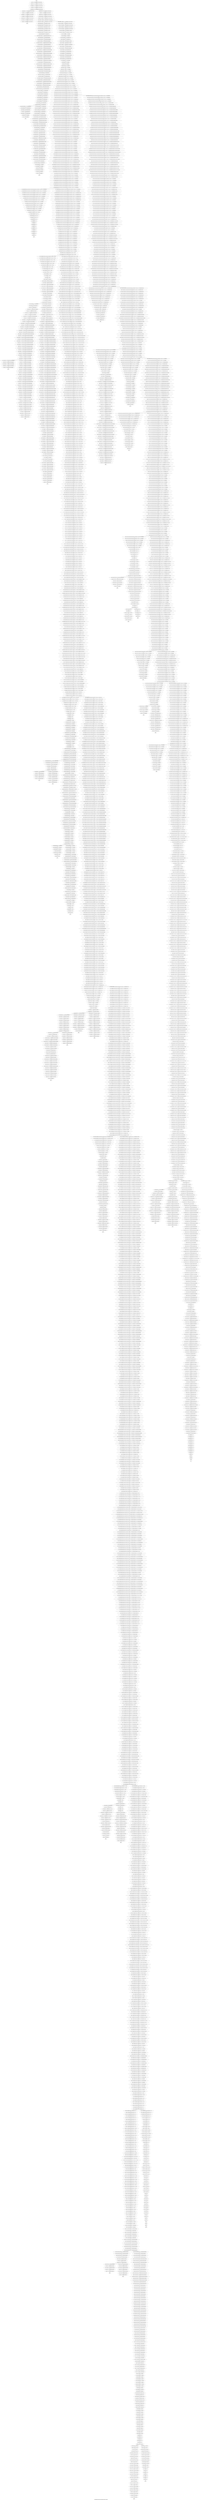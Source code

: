 digraph G {
graph [label="Tree-decomposition of width 20 for register allocator (function _uip_process)"]
0[label="0 | : "];
1[label="1 | 1456 : "];
2[label="2 | 1455 1456 : "];
3[label="3 | 9 1455 : 0 1 2 3 "];
4[label="4 | 9 1454 1455 : 0 1 2 3 "];
5[label="5 | 9 1453 1454 1455 : 0 1 2 3 "];
6[label="6 | 9 1452 1453 1455 : 0 1 2 3 "];
7[label="7 | 9 1451 1452 1455 : 0 1 2 3 "];
8[label="8 | 9 1450 1451 1455 : 0 1 2 3 "];
9[label="9 | 9 1449 1450 1451 : 0 1 2 3 "];
10[label="10 | 9 1448 1449 1451 : 0 1 2 3 1439 1440 1443 1444 "];
11[label="11 | 9 1447 1448 1451 : 0 1 2 3 1439 1440 1441 1442 1443 1444 "];
12[label="12 | 9 1446 1447 1451 : 0 1 2 3 1439 1440 1441 1442 1443 1444 "];
13[label="13 | 9 1445 1446 1451 : 0 1 2 3 1437 1438 1439 1440 1441 1442 "];
14[label="14 | 9 1444 1445 1451 : 0 1 2 3 1435 1436 1437 1438 1439 1440 "];
15[label="15 | 9 1443 1444 1451 : 0 1 2 3 1393 1394 1435 1436 1437 1438 "];
16[label="16 | 9 1442 1443 1451 : 0 1 2 3 1393 1394 1433 1434 1435 1436 "];
17[label="17 | 9 1441 1442 1451 : 0 1 2 3 1393 1394 1431 1432 1433 1434 "];
18[label="18 | 9 1440 1441 1451 : 0 1 2 3 1393 1394 1429 1430 1431 1432 1433 1434 "];
19[label="19 | 9 1439 1440 1451 : 0 1 2 3 1393 1394 1429 1430 1431 1432 "];
20[label="20 | 9 1438 1439 1451 : 0 1 2 3 1393 1394 1426 1427 1428 1429 1430 "];
21[label="21 | 9 1437 1438 1451 : 0 1 2 3 1393 1394 1426 1427 1428 "];
22[label="22 | 9 1436 1437 1451 : 0 1 2 3 1393 1394 1424 1425 1426 1427 1428 "];
23[label="23 | 9 1435 1436 1451 : 0 1 2 3 1393 1394 1422 1423 1424 1425 1426 1427 "];
24[label="24 | 9 1434 1435 1451 : 0 1 2 3 1393 1394 1422 1423 1424 1425 "];
25[label="25 | 9 1433 1434 1451 : 0 1 2 3 1393 1394 1417 1418 1421 1422 1423 "];
26[label="26 | 9 1432 1433 1451 : 0 1 2 3 1393 1394 1417 1418 1419 1420 1421 "];
27[label="27 | 9 1431 1432 1451 : 0 1 2 3 1393 1394 1417 1418 1419 1420 1421 "];
28[label="28 | 9 1430 1431 1451 : 0 1 2 3 1393 1394 1415 1416 1417 1418 1419 1420 "];
29[label="29 | 9 1429 1430 1451 : 0 1 2 3 1393 1394 1413 1414 1415 1416 1417 1418 "];
30[label="30 | 9 1428 1429 1451 : 0 1 2 3 1393 1394 1413 1414 1415 1416 "];
31[label="31 | 9 1427 1428 1451 : 0 1 2 3 1393 1394 1413 1414 "];
32[label="32 | 9 1426 1427 1451 : 0 1 2 3 1393 1394 1405 1406 "];
33[label="33 | 9 1425 1426 1451 : 0 1 2 3 1393 1394 1405 1406 1411 1412 "];
34[label="34 | 9 1424 1425 1451 : 0 1 2 3 1393 1394 1405 1406 1409 1410 1411 1412 "];
35[label="35 | 9 1423 1424 1451 : 0 1 2 3 1393 1394 1405 1406 1407 1408 1409 1410 1411 1412 "];
36[label="36 | 9 1422 1423 1451 : 0 1 2 3 1393 1394 1405 1406 1407 1408 1409 1410 "];
37[label="37 | 9 1421 1422 1451 : 0 1 2 3 1393 1394 1403 1404 1405 1406 1407 1408 "];
38[label="38 | 9 1420 1421 1451 : 0 1 2 3 1393 1394 1401 1402 1403 1404 1405 1406 "];
39[label="39 | 9 1419 1420 1451 : 0 1 2 3 1393 1394 1401 1402 1403 1404 "];
40[label="40 | 9 1418 1419 1451 : 0 1 2 3 1393 1394 1399 1400 1401 1402 "];
41[label="41 | 9 1417 1418 1451 : 0 1 2 3 1393 1394 1397 1398 1399 1400 "];
42[label="42 | 9 1416 1417 1451 : 0 1 2 3 1393 1394 1395 1396 1397 1398 1399 1400 "];
43[label="43 | 9 1415 1416 1451 : 0 1 2 3 1393 1394 1395 1396 1397 1398 "];
44[label="44 | 9 1414 1415 1451 : 0 1 2 3 1393 1394 1395 1396 "];
45[label="45 | 9 1413 1414 1451 : 0 1 2 3 1393 1394 "];
46[label="46 | 9 1412 1413 1451 : 0 1 2 3 "];
47[label="47 | 9 1411 1412 1451 : 0 1 2 3 1387 1388 1391 1392 "];
48[label="48 | 9 1410 1411 1412 1451 : 0 1 2 3 1387 1388 1389 1390 1391 1392 "];
49[label="49 | 9 1409 1410 1412 1451 : 0 1 2 3 1387 1388 1389 1390 1391 1392 "];
50[label="50 | 9 1408 1409 1412 1451 : 0 1 2 3 1385 1386 1387 1388 1389 1390 "];
51[label="51 | 9 1407 1408 1412 1451 : 0 1 2 3 1383 1384 1385 1386 1387 1388 "];
52[label="52 | 9 1406 1407 1412 1451 : 0 1 2 3 1341 1342 1383 1384 1385 1386 "];
53[label="53 | 9 1405 1406 1412 1451 : 0 1 2 3 1341 1342 1381 1382 1383 1384 "];
54[label="54 | 9 1404 1405 1412 1451 : 0 1 2 3 1341 1342 1379 1380 1381 1382 "];
55[label="55 | 9 1403 1404 1412 1451 : 0 1 2 3 1341 1342 1377 1378 1379 1380 1381 1382 "];
56[label="56 | 9 1402 1403 1412 1451 : 0 1 2 3 1341 1342 1377 1378 1379 1380 "];
57[label="57 | 9 1401 1402 1412 1451 : 0 1 2 3 1341 1342 1369 1370 1377 1378 "];
58[label="58 | 9 1400 1401 1412 1451 : 0 1 2 3 1341 1342 1369 1370 1375 1376 "];
59[label="59 | 9 1399 1400 1412 1451 : 0 1 2 3 1341 1342 1369 1370 1373 1374 1375 1376 "];
60[label="60 | 9 1398 1399 1412 1451 : 0 1 2 3 1341 1342 1369 1370 1371 1372 1373 1374 1375 1376 "];
61[label="61 | 9 1397 1398 1412 1451 : 0 1 2 3 1341 1342 1369 1370 1371 1372 1373 1374 "];
62[label="62 | 9 1396 1397 1412 1451 : 0 1 2 3 1341 1342 1367 1368 1369 1370 1371 1372 "];
63[label="63 | 9 1395 1396 1412 1451 : 0 1 2 3 1341 1342 1365 1366 1367 1368 1369 1370 "];
64[label="64 | 9 1394 1395 1412 1451 : 0 1 2 3 1341 1342 1365 1366 1367 1368 "];
65[label="65 | 9 1393 1394 1412 1451 : 0 1 2 3 1341 1342 1362 1363 1364 1365 1366 "];
66[label="66 | 9 1392 1393 1412 1451 : 0 1 2 3 1341 1342 1362 1363 1364 "];
67[label="67 | 9 1391 1392 1412 1451 : 0 1 2 3 1341 1342 1360 1361 1362 1363 1364 "];
68[label="68 | 9 1390 1391 1412 1451 : 0 1 2 3 1341 1342 1358 1359 1360 1361 1362 1363 "];
69[label="69 | 9 1389 1390 1412 1451 : 0 1 2 3 1341 1342 1358 1359 1360 1361 "];
70[label="70 | 9 1388 1389 1412 1451 : 0 1 2 3 1341 1342 1353 1354 1357 1358 1359 "];
71[label="71 | 9 1387 1388 1412 1451 : 0 1 2 3 1341 1342 1353 1354 1355 1356 1357 "];
72[label="72 | 9 1386 1387 1412 1451 : 0 1 2 3 1341 1342 1353 1354 1355 1356 1357 "];
73[label="73 | 9 1385 1386 1412 1451 : 0 1 2 3 1341 1342 1351 1352 1353 1354 1355 1356 "];
74[label="74 | 9 1384 1385 1412 1451 : 0 1 2 3 1341 1342 1349 1350 1351 1352 1353 1354 "];
75[label="75 | 9 1383 1384 1412 1451 : 0 1 2 3 1341 1342 1349 1350 1351 1352 "];
76[label="76 | 9 1382 1383 1412 1451 : 0 1 2 3 1341 1342 1347 1348 1349 1350 "];
77[label="77 | 9 1381 1382 1412 1451 : 0 1 2 3 1341 1342 1345 1346 1347 1348 "];
78[label="78 | 9 1380 1381 1412 1451 : 0 1 2 3 1341 1342 1343 1344 1345 1346 1347 1348 "];
79[label="79 | 9 1379 1380 1412 1451 : 0 1 2 3 1341 1342 1343 1344 1345 1346 "];
80[label="80 | 9 1378 1379 1412 1451 : 0 1 2 3 1341 1342 1343 1344 "];
81[label="81 | 9 1377 1378 1412 1451 : 0 1 2 3 1341 1342 "];
82[label="82 | 1358 1376 1377 : 2 3 1190 1191 1339 1340 "];
83[label="83 | 1358 1375 1376 : 2 3 1190 1191 1337 1338 1339 1340 "];
84[label="84 | 1358 1374 1375 : 2 3 1190 1191 1335 1336 1337 1338 1339 1340 "];
85[label="85 | 1358 1373 1374 : 2 3 1190 1191 1335 1336 1337 1338 "];
86[label="86 | 1358 1372 1373 : 2 3 1190 1191 1333 1334 1335 1336 "];
87[label="87 | 1358 1371 1372 : 2 3 1190 1191 1331 1332 1333 1334 "];
88[label="88 | 1358 1370 1371 : 2 3 1190 1191 1329 1330 1331 1332 1333 1334 "];
89[label="89 | 1358 1369 1370 : 2 3 1190 1191 1329 1330 1331 1332 "];
90[label="90 | 1358 1368 1369 : 2 3 1190 1191 1329 1330 "];
91[label="91 | 1358 1367 1377 : 2 3 1190 1191 "];
92[label="92 | 1358 1366 1367 : 2 3 1190 1191 1321 1322 "];
93[label="93 | 1358 1365 1366 : 2 3 1190 1191 1321 1322 1327 1328 "];
94[label="94 | 1358 1364 1365 : 2 3 1190 1191 1321 1322 1325 1326 1327 1328 "];
95[label="95 | 1358 1363 1364 : 2 3 1190 1191 1321 1322 1323 1324 1325 1326 1327 1328 "];
96[label="96 | 1358 1362 1363 : 2 3 1190 1191 1321 1322 1323 1324 1325 1326 "];
97[label="97 | 1358 1361 1362 : 2 3 1190 1191 1319 1320 1321 1322 1323 1324 "];
98[label="98 | 1358 1360 1361 : 2 3 1190 1191 1317 1318 1319 1320 1321 1322 "];
99[label="99 | 1358 1359 1360 : 2 3 1190 1191 1317 1318 1319 1320 "];
100[label="100 | 9 1357 1358 1377 1412 1451 : 0 1 2 3 1190 1191 1316 "];
101[label="101 | 9 1356 1357 1377 1412 1451 : 0 1 2 3 1190 1191 1314 1315 1316 "];
102[label="102 | 9 1355 1356 1377 1412 1451 : 0 1 2 3 1190 1191 1314 1315 1316 "];
103[label="103 | 9 1354 1355 1377 1412 1451 : 0 1 2 3 1190 1191 1314 1315 "];
104[label="104 | 9 1353 1354 1377 1412 1451 : 0 1 2 3 1190 1191 1308 1309 1312 1313 "];
105[label="105 | 9 1352 1353 1377 1412 1451 : 0 1 2 3 1190 1191 1308 1309 1312 1313 "];
106[label="106 | 9 1351 1352 1377 1412 1451 : 0 1 2 3 1190 1191 1308 1309 1312 1313 "];
107[label="107 | 9 1350 1351 1377 1412 1451 : 0 1 2 3 1190 1191 1308 1309 1310 1311 1312 1313 "];
108[label="108 | 9 1349 1350 1377 1412 1451 : 0 1 2 3 1190 1191 1308 1309 1310 1311 1312 1313 "];
109[label="109 | 9 1348 1349 1377 1412 1451 : 0 1 2 3 1190 1191 1306 1307 1308 1309 1310 1311 "];
110[label="110 | 9 1347 1348 1377 1412 1451 : 0 1 2 3 1190 1191 1304 1305 1306 1307 1308 1309 "];
111[label="111 | 9 1346 1347 1377 1412 1451 : 0 1 2 3 1190 1191 1302 1303 1304 1305 1306 1307 "];
112[label="112 | 9 1345 1346 1377 1412 1451 : 0 1 2 3 1190 1191 1302 1303 1304 1305 "];
113[label="113 | 9 1344 1345 1377 1412 1451 : 0 1 2 3 1190 1191 1302 1303 "];
114[label="114 | 9 1343 1344 1377 1412 1451 : 0 1 2 3 1190 1191 1296 1297 1300 1301 "];
115[label="115 | 9 1342 1343 1377 1412 1451 : 0 1 2 3 1190 1191 1296 1297 1300 1301 "];
116[label="116 | 9 1341 1342 1377 1412 1451 : 0 1 2 3 1190 1191 1296 1297 1300 1301 "];
117[label="117 | 9 1340 1341 1377 1412 1451 : 0 1 2 3 1190 1191 1296 1297 1298 1299 1300 1301 "];
118[label="118 | 9 1339 1340 1377 1412 1451 : 0 1 2 3 1190 1191 1296 1297 1298 1299 1300 1301 "];
119[label="119 | 9 1338 1339 1377 1412 1451 : 0 1 2 3 1190 1191 1294 1295 1296 1297 1298 1299 "];
120[label="120 | 9 1337 1338 1377 1412 1451 : 0 1 2 3 1190 1191 1292 1293 1294 1295 1296 1297 "];
121[label="121 | 9 1336 1337 1377 1412 1451 : 0 1 2 3 1190 1191 1290 1291 1292 1293 1294 1295 "];
122[label="122 | 9 1335 1336 1377 1412 1451 : 0 1 2 3 1190 1191 1290 1291 1292 1293 "];
123[label="123 | 9 1334 1335 1377 1412 1451 : 0 1 2 3 1190 1191 1284 1285 1288 1289 1290 1291 "];
124[label="124 | 9 1333 1334 1377 1412 1451 : 0 1 2 3 1190 1191 1284 1285 1286 1287 1288 1289 "];
125[label="125 | 9 1332 1333 1377 1412 1451 : 0 1 2 3 1190 1191 1284 1285 1286 1287 1288 1289 "];
126[label="126 | 9 1331 1332 1377 1412 1451 : 0 1 2 3 1190 1191 1282 1283 1284 1285 1286 1287 "];
127[label="127 | 9 1330 1331 1377 1412 1451 : 0 1 2 3 1190 1191 1280 1281 1282 1283 1284 1285 "];
128[label="128 | 9 1329 1330 1377 1412 1451 : 0 1 2 3 1190 1191 1280 1281 1282 1283 "];
129[label="129 | 9 1328 1329 1377 1412 1451 : 0 1 2 3 1190 1191 1274 1275 1278 1279 1280 1281 "];
130[label="130 | 9 1327 1328 1377 1412 1451 : 0 1 2 3 1190 1191 1274 1275 1276 1277 1278 1279 "];
131[label="131 | 9 1326 1327 1377 1412 1451 : 0 1 2 3 1190 1191 1274 1275 1276 1277 1278 1279 "];
132[label="132 | 9 1325 1326 1377 1412 1451 : 0 1 2 3 1190 1191 1272 1273 1274 1275 1276 1277 "];
133[label="133 | 9 1324 1325 1377 1412 1451 : 0 1 2 3 1190 1191 1270 1271 1272 1273 1274 1275 "];
134[label="134 | 9 1323 1324 1377 1412 1451 : 0 1 2 3 1190 1191 1270 1271 1272 1273 "];
135[label="135 | 9 1322 1323 1377 1412 1451 : 0 1 2 3 1190 1191 1268 1269 1270 1271 "];
136[label="136 | 9 1321 1322 1377 1412 1451 : 0 1 2 3 1190 1191 1266 1267 1268 1269 "];
137[label="137 | 9 1320 1321 1377 1412 1451 : 0 1 2 3 1190 1191 1264 1265 1266 1267 1268 1269 "];
138[label="138 | 9 1319 1320 1377 1412 1451 : 0 1 2 3 1190 1191 1264 1265 1266 1267 "];
139[label="139 | 9 1318 1319 1377 1412 1451 : 0 1 2 3 1190 1191 1259 1260 1263 1264 1265 "];
140[label="140 | 9 1317 1318 1377 1412 1451 : 0 1 2 3 1190 1191 1259 1260 1261 1262 1263 "];
141[label="141 | 9 1316 1317 1377 1412 1451 : 0 1 2 3 1190 1191 1234 1235 1259 1260 1261 1262 1263 "];
142[label="142 | 9 1315 1316 1377 1412 1451 : 0 1 2 3 1190 1191 1234 1235 1257 1258 1259 1260 1261 1262 "];
143[label="143 | 9 1314 1315 1377 1412 1451 : 0 1 2 3 1190 1191 1234 1235 1255 1256 1257 1258 1259 1260 "];
144[label="144 | 9 1313 1314 1377 1412 1451 : 0 1 2 3 1190 1191 1234 1235 1255 1256 1257 1258 "];
145[label="145 | 9 1312 1313 1377 1412 1451 : 0 1 2 3 1190 1191 1234 1235 1250 1251 1254 1255 1256 "];
146[label="146 | 9 1311 1312 1377 1412 1451 : 0 1 2 3 1190 1191 1234 1235 1250 1251 1252 1253 1254 "];
147[label="147 | 9 1310 1311 1377 1412 1451 : 0 1 2 3 1190 1191 1234 1235 1250 1251 1252 1253 1254 "];
148[label="148 | 9 1309 1310 1377 1412 1451 : 0 1 2 3 1190 1191 1234 1235 1248 1249 1250 1251 1252 1253 "];
149[label="149 | 9 1308 1309 1377 1412 1451 : 0 1 2 3 1190 1191 1234 1235 1246 1247 1248 1249 1250 1251 "];
150[label="150 | 9 1307 1308 1377 1412 1451 : 0 1 2 3 1190 1191 1234 1235 1246 1247 1248 1249 "];
151[label="151 | 9 1306 1307 1377 1412 1451 : 0 1 2 3 1190 1191 1234 1235 1241 1242 1245 1246 1247 "];
152[label="152 | 9 1305 1306 1377 1412 1451 : 0 1 2 3 1190 1191 1234 1235 1241 1242 1243 1244 1245 "];
153[label="153 | 9 1304 1305 1377 1412 1451 : 0 1 2 3 1190 1191 1234 1235 1241 1242 1243 1244 1245 "];
154[label="154 | 9 1303 1304 1377 1412 1451 : 0 1 2 3 1190 1191 1234 1235 1239 1240 1241 1242 1243 1244 "];
155[label="155 | 9 1302 1303 1377 1412 1451 : 0 1 2 3 1190 1191 1234 1235 1237 1238 1239 1240 1241 1242 "];
156[label="156 | 9 1301 1302 1377 1412 1451 : 0 1 2 3 1190 1191 1234 1235 1237 1238 1239 1240 "];
157[label="157 | 9 1300 1301 1377 1412 1451 : 0 1 2 3 1190 1191 1232 1233 1234 1235 1236 1237 1238 "];
158[label="158 | 9 1299 1300 1377 1412 1451 : 0 1 2 3 1190 1191 1232 1233 1234 1235 1236 "];
159[label="159 | 9 1298 1299 1377 1412 1451 : 0 1 2 3 1190 1191 1232 1233 1234 1235 1236 "];
160[label="160 | 9 1297 1298 1377 1412 1451 : 0 1 2 3 1190 1191 1230 1231 1232 1233 1234 1235 "];
161[label="161 | 9 1296 1297 1377 1412 1451 : 0 1 2 3 1190 1191 1228 1229 1230 1231 1232 1233 "];
162[label="162 | 9 1295 1296 1377 1412 1451 : 0 1 2 3 1190 1191 1228 1229 1230 1231 "];
163[label="163 | 9 1294 1295 1377 1412 1451 : 0 1 2 3 1190 1191 1223 1224 1227 1228 1229 "];
164[label="164 | 9 1293 1294 1377 1412 1451 : 0 1 2 3 1190 1191 1223 1224 1225 1226 1227 "];
165[label="165 | 9 1292 1293 1377 1412 1451 : 0 1 2 3 1190 1191 1198 1199 1223 1224 1225 1226 1227 "];
166[label="166 | 9 1291 1292 1377 1412 1451 : 0 1 2 3 1190 1191 1198 1199 1221 1222 1223 1224 1225 1226 "];
167[label="167 | 9 1290 1291 1377 1412 1451 : 0 1 2 3 1190 1191 1198 1199 1219 1220 1221 1222 1223 1224 "];
168[label="168 | 9 1289 1290 1377 1412 1451 : 0 1 2 3 1190 1191 1198 1199 1219 1220 1221 1222 "];
169[label="169 | 9 1288 1289 1377 1412 1451 : 0 1 2 3 1190 1191 1198 1199 1214 1215 1218 1219 1220 "];
170[label="170 | 9 1287 1288 1377 1412 1451 : 0 1 2 3 1190 1191 1198 1199 1214 1215 1216 1217 1218 "];
171[label="171 | 9 1286 1287 1377 1412 1451 : 0 1 2 3 1190 1191 1198 1199 1214 1215 1216 1217 1218 "];
172[label="172 | 9 1285 1286 1377 1412 1451 : 0 1 2 3 1190 1191 1198 1199 1212 1213 1214 1215 1216 1217 "];
173[label="173 | 9 1284 1285 1377 1412 1451 : 0 1 2 3 1190 1191 1198 1199 1210 1211 1212 1213 1214 1215 "];
174[label="174 | 9 1283 1284 1377 1412 1451 : 0 1 2 3 1190 1191 1198 1199 1210 1211 1212 1213 "];
175[label="175 | 9 1282 1283 1377 1412 1451 : 0 1 2 3 1190 1191 1198 1199 1205 1206 1209 1210 1211 "];
176[label="176 | 9 1281 1282 1377 1412 1451 : 0 1 2 3 1190 1191 1198 1199 1205 1206 1207 1208 1209 "];
177[label="177 | 9 1280 1281 1377 1412 1451 : 0 1 2 3 1190 1191 1198 1199 1205 1206 1207 1208 1209 "];
178[label="178 | 9 1279 1280 1377 1412 1451 : 0 1 2 3 1190 1191 1198 1199 1203 1204 1205 1206 1207 1208 "];
179[label="179 | 9 1278 1279 1377 1412 1451 : 0 1 2 3 1190 1191 1198 1199 1201 1202 1203 1204 1205 1206 "];
180[label="180 | 9 1277 1278 1377 1412 1451 : 0 1 2 3 1190 1191 1198 1199 1201 1202 1203 1204 "];
181[label="181 | 9 1276 1277 1377 1412 1451 : 0 1 2 3 1190 1191 1196 1197 1198 1199 1200 1201 1202 "];
182[label="182 | 9 1275 1276 1377 1412 1451 : 0 1 2 3 1190 1191 1196 1197 1198 1199 1200 "];
183[label="183 | 9 1274 1275 1377 1412 1451 : 0 1 2 3 1190 1191 1196 1197 1198 1199 1200 "];
184[label="184 | 9 1273 1274 1377 1412 1451 : 0 1 2 3 1190 1191 1194 1195 1196 1197 1198 1199 "];
185[label="185 | 9 1272 1273 1377 1412 1451 : 0 1 2 3 1190 1191 1192 1193 1194 1195 1196 1197 "];
186[label="186 | 9 1271 1272 1377 1412 1451 : 0 1 2 3 1190 1191 1192 1193 1194 1195 "];
187[label="187 | 9 1270 1271 1377 1412 1451 : 0 1 2 3 1190 1191 1192 1193 "];
188[label="188 | 9 1269 1270 1377 1412 1451 : 0 1 2 3 1190 1191 "];
189[label="189 | 9 1268 1269 1377 1412 1451 : 0 1 2 3 1188 1189 "];
190[label="190 | 9 1267 1268 1269 1377 1412 1451 : 0 1 2 3 1186 1187 1188 1189 "];
191[label="191 | 9 1266 1267 1269 1377 1412 1451 : 0 1 2 3 1184 1185 1186 1187 1188 1189 "];
192[label="192 | 9 1265 1266 1269 1377 1412 1451 : 0 1 2 3 1184 1185 1186 1187 "];
193[label="193 | 9 1264 1265 1269 1377 1412 1451 : 0 1 2 3 1184 1185 "];
194[label="194 | 9 1263 1264 1269 1377 1412 1451 : 0 1 2 3 "];
195[label="195 | 9 1262 1263 1264 1269 1377 1412 1451 : 0 1 2 3 "];
196[label="196 | 9 1261 1262 1264 1269 1377 1412 1451 : 0 1 2 3 1182 1183 "];
197[label="197 | 9 1260 1261 1262 1264 1269 1377 1412 1451 : 0 1 2 3 1180 1181 1182 1183 "];
198[label="198 | 9 1259 1260 1262 1264 1269 1377 1412 1451 : 0 1 2 3 1178 1179 1180 1181 1182 1183 "];
199[label="199 | 9 1258 1259 1262 1264 1269 1377 1412 1451 : 0 1 2 3 79 80 1178 1179 1180 1181 "];
200[label="200 | 9 1257 1258 1262 1264 1269 1377 1412 1451 : 0 1 2 3 79 80 1178 1179 "];
201[label="201 | 9 1256 1257 1262 1264 1269 1377 1412 1451 : 0 1 2 3 79 80 "];
202[label="202 | 9 1255 1256 1257 1262 1264 1269 1377 1412 1451 : 0 1 2 3 79 80 1176 1177 "];
203[label="203 | 9 1254 1255 1257 1262 1264 1269 1377 1412 1451 : 0 1 2 3 79 80 1176 1177 "];
204[label="204 | 9 1253 1254 1257 1262 1264 1269 1377 1412 1451 : 0 1 2 3 79 80 908 909 1176 1177 "];
205[label="205 | 9 1252 1253 1257 1262 1264 1269 1377 1412 1451 : 0 1 2 3 79 80 908 909 "];
206[label="206 | 9 1251 1252 1257 1262 1264 1269 1377 1412 1451 : 0 1 2 3 79 80 908 909 "];
207[label="207 | 9 1250 1251 1257 1262 1264 1269 1377 1412 1451 : 0 1 2 3 79 80 908 909 "];
208[label="208 | 9 1249 1250 1257 1262 1264 1269 1377 1412 1451 : 0 1 2 3 79 80 908 909 "];
209[label="209 | 9 1248 1249 1250 1257 1262 1264 1269 1377 1412 1451 : 0 1 2 3 79 80 908 909 "];
210[label="210 | 9 1247 1248 1250 1257 1262 1264 1269 1377 1412 1451 : 0 1 2 3 79 80 908 909 "];
211[label="211 | 9 1246 1247 1250 1257 1262 1264 1269 1377 1412 1451 : 0 1 2 3 79 80 908 909 "];
212[label="212 | 9 1245 1246 1247 1250 1257 1262 1264 1269 1377 1412 1451 : 0 1 2 3 79 80 908 909 "];
213[label="213 | 9 1244 1245 1247 1250 1257 1262 1264 1269 1377 1412 1451 : 0 1 2 3 79 80 908 909 "];
214[label="214 | 9 1243 1244 1247 1250 1257 1262 1264 1269 1377 1412 1451 : 0 1 2 3 79 80 908 909 "];
215[label="215 | 9 1242 1243 1247 1250 1257 1262 1264 1269 1377 1412 1451 : 0 1 2 3 79 80 908 909 "];
216[label="216 | 9 1241 1242 1247 1250 1257 1262 1264 1269 1377 1412 1451 : 0 1 2 3 79 80 908 909 1174 1175 "];
217[label="217 | 9 1240 1241 1247 1250 1257 1262 1264 1269 1377 1412 1451 : 0 1 2 3 79 80 908 909 1174 1175 "];
218[label="218 | 9 1239 1240 1247 1250 1257 1262 1264 1269 1377 1412 1451 : 0 1 2 3 79 80 908 909 1174 1175 "];
219[label="219 | 9 1238 1239 1247 1250 1257 1262 1264 1269 1377 1412 1451 : 0 1 2 3 79 80 908 909 "];
220[label="220 | 9 1237 1238 1250 1257 1262 1264 1269 1377 1412 1451 : 0 1 2 3 79 80 908 909 1173 "];
221[label="221 | 9 1236 1237 1250 1257 1262 1264 1269 1377 1412 1451 : 0 1 2 3 79 80 908 909 1171 1172 1173 "];
222[label="222 | 9 1235 1236 1250 1257 1262 1264 1269 1377 1412 1451 : 0 1 2 3 79 80 908 909 1169 1170 1171 1172 1173 "];
223[label="223 | 9 1234 1235 1250 1257 1262 1264 1269 1377 1412 1451 : 0 1 2 3 79 80 908 909 1169 1170 1171 1172 "];
224[label="224 | 9 1233 1234 1250 1257 1262 1264 1269 1377 1412 1451 : 0 1 2 3 79 80 908 909 1169 1170 "];
225[label="225 | 1230 1232 1233 : 0 1 2 3 79 80 908 909 "];
226[label="226 | 1230 1231 1232 : 0 1 2 3 79 80 908 909 "];
227[label="227 | 9 1229 1230 1250 1257 1262 1264 1269 1377 1412 1451 : 0 1 2 3 79 80 908 909 "];
228[label="228 | 9 1228 1229 1250 1257 1262 1264 1269 1377 1412 1451 : 0 1 2 3 79 80 908 909 "];
229[label="229 | 9 1227 1228 1229 1250 1257 1262 1264 1269 1377 1412 1451 : 0 1 2 3 79 80 908 909 "];
230[label="230 | 9 1226 1227 1229 1250 1257 1262 1264 1269 1377 1412 1451 : 0 1 2 3 79 80 908 909 "];
231[label="231 | 9 1225 1226 1229 1250 1257 1262 1264 1269 1377 1412 1451 : 0 1 2 3 79 80 908 909 "];
232[label="232 | 9 1224 1225 1226 1229 1250 1257 1262 1264 1269 1377 1412 1451 : 0 1 2 3 79 80 908 909 1167 1168 "];
233[label="233 | 9 1223 1224 1226 1229 1250 1257 1262 1264 1269 1377 1412 1451 : 0 1 2 3 79 80 908 909 1167 1168 "];
234[label="234 | 9 1222 1223 1226 1229 1250 1257 1262 1264 1269 1377 1412 1451 : 0 1 2 3 79 80 908 909 1167 1168 "];
235[label="235 | 9 1221 1222 1226 1229 1250 1257 1262 1264 1269 1377 1412 1451 : 0 1 2 3 79 80 908 909 "];
236[label="236 | 9 1220 1221 1229 1250 1257 1262 1264 1269 1377 1412 1451 : 0 1 2 3 79 80 908 909 "];
237[label="237 | 9 1219 1220 1229 1250 1257 1262 1264 1269 1377 1412 1451 : 0 1 2 3 79 80 908 909 "];
238[label="238 | 9 1218 1219 1229 1250 1257 1262 1264 1269 1377 1412 1451 : 0 1 2 3 79 80 908 909 "];
239[label="239 | 9 1217 1218 1219 1229 1250 1257 1262 1264 1269 1377 1412 1451 : 0 1 2 3 79 80 908 909 "];
240[label="240 | 9 1216 1217 1219 1229 1250 1257 1262 1264 1269 1377 1412 1451 : 0 1 2 3 79 80 908 909 "];
241[label="241 | 9 1215 1216 1219 1229 1250 1257 1262 1264 1269 1377 1412 1451 : 0 1 2 3 79 80 908 909 "];
242[label="242 | 9 1214 1215 1219 1229 1250 1257 1262 1264 1269 1377 1412 1451 : 0 1 2 3 79 80 908 909 "];
243[label="243 | 9 1213 1214 1219 1229 1250 1257 1262 1264 1269 1377 1412 1451 : 0 1 2 3 79 80 908 909 "];
244[label="244 | 1204 1212 1213 : 0 1 2 3 79 80 908 909 "];
245[label="245 | 1204 1211 1212 : 0 1 2 3 79 80 908 909 "];
246[label="246 | 1204 1210 1213 : 0 1 2 3 79 80 908 909 "];
247[label="247 | 1204 1209 1210 : 0 1 2 3 79 80 908 909 1165 1166 "];
248[label="248 | 1204 1208 1209 : 0 1 2 3 79 80 908 909 1165 1166 "];
249[label="249 | 1204 1207 1208 : 0 1 2 3 79 80 908 909 1163 1164 1165 1166 "];
250[label="250 | 1204 1206 1207 : 0 1 2 3 79 80 908 909 1163 1164 "];
251[label="251 | 1204 1205 1206 : 0 1 2 3 79 80 908 909 1163 1164 "];
252[label="252 | 9 1203 1204 1219 1229 1250 1257 1262 1264 1269 1377 1412 1451 : 0 1 2 3 79 80 908 909 "];
253[label="253 | 9 1202 1203 1219 1229 1250 1257 1262 1264 1269 1377 1412 1451 : 0 1 2 3 79 80 908 909 "];
254[label="254 | 9 1201 1202 1229 1250 1257 1262 1264 1269 1377 1412 1451 : 0 1 2 3 79 80 908 909 1162 "];
255[label="255 | 9 1200 1201 1229 1250 1257 1262 1264 1269 1377 1412 1451 : 0 1 2 3 79 80 908 909 1160 1161 1162 "];
256[label="256 | 9 1199 1200 1229 1250 1257 1262 1264 1269 1377 1412 1451 : 0 1 2 3 79 80 908 909 1158 1159 1160 1161 1162 "];
257[label="257 | 9 1198 1199 1229 1250 1257 1262 1264 1269 1377 1412 1451 : 0 1 2 3 79 80 908 909 1158 1159 1160 1161 "];
258[label="258 | 9 1197 1198 1229 1250 1257 1262 1264 1269 1377 1412 1451 : 0 1 2 3 79 80 908 909 1158 1159 "];
259[label="259 | 1194 1196 1197 : 0 1 2 3 79 80 908 909 "];
260[label="260 | 1194 1195 1196 : 0 1 2 3 79 80 908 909 "];
261[label="261 | 9 1193 1194 1229 1250 1257 1262 1264 1269 1377 1412 1451 : 0 1 2 3 79 80 908 909 "];
262[label="262 | 9 1192 1193 1229 1250 1257 1262 1264 1269 1377 1412 1451 : 0 1 2 3 79 80 908 909 "];
263[label="263 | 9 1191 1192 1193 1229 1250 1257 1262 1264 1269 1377 1412 1451 : 0 1 2 3 79 80 908 909 "];
264[label="264 | 9 1190 1191 1193 1229 1250 1257 1262 1264 1269 1377 1412 1451 : 0 1 2 3 79 80 908 909 "];
265[label="265 | 9 1189 1190 1193 1229 1250 1257 1262 1264 1269 1377 1412 1451 : 0 1 2 3 79 80 908 909 "];
266[label="266 | 9 1188 1189 1193 1229 1250 1257 1262 1264 1269 1377 1412 1451 : 0 1 2 3 79 80 908 909 "];
267[label="267 | 9 1187 1188 1193 1229 1250 1257 1262 1264 1269 1377 1412 1451 : 0 1 2 3 79 80 908 909 "];
268[label="268 | 9 1186 1187 1193 1229 1250 1257 1262 1264 1269 1377 1412 1451 : 0 1 2 3 79 80 908 909 "];
269[label="269 | 9 1185 1186 1193 1229 1250 1257 1262 1264 1269 1377 1412 1451 : 0 1 2 3 79 80 908 909 "];
270[label="270 | 9 1184 1185 1186 1193 1229 1250 1257 1262 1264 1269 1377 1412 1451 : 0 1 2 3 79 80 908 909 1156 1157 "];
271[label="271 | 9 1183 1184 1186 1193 1229 1250 1257 1262 1264 1269 1377 1412 1451 : 0 1 2 3 79 80 908 909 1154 1155 1156 1157 "];
272[label="272 | 9 1182 1183 1186 1193 1229 1250 1257 1262 1264 1269 1377 1412 1451 : 0 1 2 3 79 80 908 909 1152 1153 1154 1155 1156 1157 "];
273[label="273 | 9 1181 1182 1186 1193 1229 1250 1257 1262 1264 1269 1377 1412 1451 : 0 1 2 3 79 80 908 909 1152 1153 1154 1155 "];
274[label="274 | 9 1180 1181 1186 1193 1229 1250 1257 1262 1264 1269 1377 1412 1451 : 0 1 2 3 79 80 908 909 1152 1153 "];
275[label="275 | 9 1179 1180 1186 1193 1229 1250 1257 1262 1264 1269 1377 1412 1451 : 0 1 2 3 79 80 908 909 "];
276[label="276 | 9 1178 1179 1186 1193 1229 1250 1257 1262 1264 1269 1377 1412 1451 : 0 1 2 3 79 80 908 909 "];
277[label="277 | 9 1177 1178 1186 1193 1229 1250 1257 1262 1264 1269 1377 1412 1451 : 0 1 2 3 79 80 908 909 "];
278[label="278 | 9 1176 1177 1186 1193 1229 1250 1257 1262 1264 1269 1377 1412 1451 : 0 1 2 3 79 80 908 909 "];
279[label="279 | 9 1175 1176 1177 1186 1193 1229 1250 1257 1262 1269 1377 1412 1451 : 0 1 2 3 79 80 908 909 1150 1151 "];
280[label="280 | 9 1174 1175 1177 1186 1193 1229 1250 1257 1262 1269 1377 1412 1451 : 0 1 2 3 79 80 908 909 1148 1149 1150 1151 "];
281[label="281 | 9 1173 1174 1177 1186 1193 1229 1250 1257 1262 1269 1377 1412 1451 : 0 1 2 3 79 80 908 909 1146 1147 1148 1149 1150 1151 "];
282[label="282 | 9 1172 1173 1177 1186 1193 1229 1250 1257 1262 1269 1377 1412 1451 : 0 1 2 3 79 80 908 909 1146 1147 1148 1149 "];
283[label="283 | 9 1171 1172 1177 1186 1193 1229 1250 1257 1262 1269 1377 1412 1451 : 0 1 2 3 79 80 908 909 1144 1145 1146 1147 "];
284[label="284 | 9 1170 1171 1177 1186 1193 1229 1250 1257 1262 1269 1377 1412 1451 : 0 1 2 3 79 80 908 909 1144 1145 "];
285[label="285 | 9 1169 1170 1177 1186 1193 1229 1250 1257 1262 1269 1377 1412 1451 : 0 1 2 3 79 80 908 909 1142 1143 1144 1145 "];
286[label="286 | 9 1168 1169 1177 1186 1193 1229 1250 1257 1262 1269 1377 1412 1451 : 0 1 2 3 79 80 908 909 1142 1143 1144 1145 "];
287[label="287 | 9 1167 1168 1177 1186 1193 1229 1250 1257 1262 1269 1377 1412 1451 : 0 1 2 3 79 80 908 909 1142 1143 "];
288[label="288 | 9 1166 1167 1186 1193 1229 1250 1257 1262 1269 1377 1412 1451 : 0 1 2 3 79 80 908 909 "];
289[label="289 | 9 1165 1166 1186 1193 1229 1250 1257 1262 1269 1377 1412 1451 : 0 1 2 3 79 80 908 909 "];
290[label="290 | 9 1164 1165 1186 1193 1229 1250 1257 1262 1269 1377 1412 1451 : 0 1 2 3 79 80 908 909 1140 1141 "];
291[label="291 | 9 1163 1164 1165 1186 1193 1229 1250 1257 1262 1269 1377 1412 1451 : 0 1 2 3 79 80 908 909 1140 1141 "];
292[label="292 | 9 1162 1163 1165 1186 1193 1229 1250 1257 1262 1269 1377 1412 1451 : 0 1 2 3 79 80 908 909 1140 1141 "];
293[label="293 | 1143 1161 1162 : 0 1 2 3 1134 1135 "];
294[label="294 | 1143 1160 1161 1162 : 0 1 2 3 1134 1135 "];
295[label="295 | 1143 1159 1160 1162 : 0 1 2 3 1134 1135 "];
296[label="296 | 1143 1158 1159 1160 : 0 1 2 3 1132 1133 1134 1135 "];
297[label="297 | 1143 1157 1158 1160 : 0 1 2 3 1132 1133 1134 1135 "];
298[label="298 | 1143 1155 1157 1160 : 0 1 2 3 1132 1133 1134 1135 1138 1139 "];
299[label="299 | 1155 1156 1157 : 0 1 2 3 1132 1133 1138 1139 "];
300[label="300 | 1143 1154 1155 1160 : 0 1 2 3 1132 1133 1134 1135 1138 1139 "];
301[label="301 | 1143 1153 1154 1160 : 0 1 2 3 1132 1133 1134 1135 1136 1137 1138 1139 "];
302[label="302 | 1143 1152 1153 1160 : 0 1 2 3 1132 1133 1134 1135 1136 1137 1138 1139 "];
303[label="303 | 1143 1151 1152 1160 : 0 1 2 3 1132 1133 1134 1135 1136 1137 "];
304[label="304 | 1143 1150 1151 : 0 1 2 3 1132 1133 1134 1135 "];
305[label="305 | 1143 1149 1150 : 0 1 2 3 1132 1133 1134 1135 "];
306[label="306 | 1143 1148 1149 : 0 1 2 3 1132 1133 "];
307[label="307 | 1143 1145 1148 : 0 1 2 3 "];
308[label="308 | 1145 1147 1148 : 0 1 2 3 1130 1131 "];
309[label="309 | 1145 1146 1147 : 0 1 2 3 1130 1131 "];
310[label="310 | 1143 1144 1145 : 0 1 2 3 "];
311[label="311 | 9 1142 1143 1165 1186 1193 1229 1250 1257 1262 1269 1377 1412 1451 : 0 1 2 3 79 80 908 909 "];
312[label="312 | 9 1141 1142 1165 1186 1193 1229 1250 1257 1262 1269 1377 1412 1451 : 0 1 2 3 79 80 908 909 "];
313[label="313 | 9 1140 1141 1142 1165 1186 1193 1229 1250 1257 1262 1269 1377 1412 1451 : 0 1 2 3 79 80 908 909 1128 1129 "];
314[label="314 | 9 1139 1140 1142 1165 1186 1193 1229 1250 1257 1262 1269 1377 1412 1451 : 0 1 2 3 79 80 908 909 1126 1127 1128 1129 "];
315[label="315 | 9 1138 1139 1142 1165 1186 1193 1229 1250 1257 1262 1269 1377 1412 1451 : 0 1 2 3 79 80 908 909 1124 1125 1126 1127 1128 1129 "];
316[label="316 | 9 1137 1138 1142 1165 1186 1193 1229 1250 1257 1262 1269 1377 1412 1451 : 0 1 2 3 79 80 908 909 1124 1125 1126 1127 "];
317[label="317 | 9 1136 1137 1142 1165 1186 1193 1229 1250 1257 1262 1269 1377 1412 1451 : 0 1 2 3 79 80 908 909 1122 1123 1124 1125 "];
318[label="318 | 9 1135 1136 1142 1165 1186 1193 1229 1250 1257 1262 1269 1377 1412 1451 : 0 1 2 3 79 80 908 909 1122 1123 "];
319[label="319 | 9 1134 1135 1142 1165 1186 1193 1229 1250 1257 1262 1269 1377 1412 1451 : 0 1 2 3 79 80 908 909 1120 1121 1122 1123 "];
320[label="320 | 9 1133 1134 1142 1165 1186 1193 1229 1250 1257 1262 1269 1377 1412 1451 : 0 1 2 3 79 80 908 909 1120 1121 "];
321[label="321 | 9 1132 1133 1142 1165 1186 1193 1229 1250 1257 1262 1269 1377 1412 1451 : 0 1 2 3 79 80 908 909 1118 1119 1120 1121 "];
322[label="322 | 9 1131 1132 1142 1165 1186 1193 1229 1250 1257 1262 1269 1377 1412 1451 : 0 1 2 3 79 80 908 909 1118 1119 "];
323[label="323 | 9 1130 1131 1142 1165 1186 1193 1229 1250 1257 1262 1269 1377 1412 1451 : 0 1 2 3 79 80 908 909 1118 1119 "];
324[label="324 | 9 1129 1130 1142 1165 1186 1193 1229 1250 1257 1262 1269 1377 1412 1451 : 0 1 2 3 79 80 908 909 "];
325[label="325 | 9 1128 1129 1165 1186 1193 1229 1250 1257 1262 1269 1377 1412 1451 : 0 1 2 3 79 80 908 909 "];
326[label="326 | 9 1127 1128 1165 1186 1193 1229 1250 1257 1262 1269 1377 1412 1451 : 0 1 2 3 79 80 908 909 "];
327[label="327 | 9 1126 1127 1165 1186 1193 1229 1250 1257 1262 1269 1377 1412 1451 : 0 1 2 3 79 80 908 909 "];
328[label="328 | 9 1125 1126 1127 1165 1186 1193 1229 1250 1257 1262 1269 1377 1412 1451 : 0 1 2 3 79 80 908 909 1116 1117 "];
329[label="329 | 9 1124 1125 1127 1165 1186 1193 1229 1250 1257 1262 1269 1377 1412 1451 : 0 1 2 3 79 80 908 909 1114 1115 1116 1117 "];
330[label="330 | 9 1123 1124 1127 1165 1186 1193 1229 1250 1257 1262 1269 1377 1412 1451 : 0 1 2 3 79 80 908 909 1112 1113 1114 1115 1116 1117 "];
331[label="331 | 9 1122 1123 1127 1165 1186 1193 1229 1250 1257 1262 1269 1377 1412 1451 : 0 1 2 3 79 80 908 909 1112 1113 1114 1115 "];
332[label="332 | 9 1121 1122 1127 1165 1186 1193 1229 1250 1257 1262 1269 1377 1412 1451 : 0 1 2 3 79 80 908 909 1110 1111 1112 1113 "];
333[label="333 | 9 1120 1121 1127 1165 1186 1193 1229 1250 1257 1262 1269 1377 1412 1451 : 0 1 2 3 79 80 908 909 1110 1111 "];
334[label="334 | 9 1119 1120 1127 1165 1186 1193 1229 1250 1257 1262 1269 1377 1412 1451 : 0 1 2 3 79 80 908 909 1110 1111 "];
335[label="335 | 9 1118 1119 1127 1165 1186 1193 1229 1250 1257 1262 1269 1377 1412 1451 : 0 1 2 3 79 80 908 909 "];
336[label="336 | 9 1117 1118 1165 1186 1193 1229 1250 1257 1262 1269 1377 1412 1451 : 0 1 2 3 79 80 908 909 "];
337[label="337 | 9 1116 1117 1165 1186 1193 1229 1250 1257 1262 1269 1377 1412 1451 : 0 1 2 3 79 80 908 909 "];
338[label="338 | 9 1115 1116 1165 1186 1193 1229 1250 1257 1262 1269 1377 1412 1451 : 0 1 2 3 79 80 908 909 "];
339[label="339 | 9 1114 1115 1116 1165 1186 1193 1229 1250 1257 1262 1269 1377 1412 1451 : 0 1 2 3 79 80 908 909 "];
340[label="340 | 9 1113 1114 1116 1165 1186 1193 1229 1250 1257 1262 1269 1377 1412 1451 : 0 1 2 3 79 80 908 909 "];
341[label="341 | 9 1112 1113 1116 1165 1186 1193 1229 1250 1257 1262 1269 1377 1412 1451 : 0 1 2 3 79 80 908 909 "];
342[label="342 | 9 1111 1112 1116 1165 1186 1193 1229 1250 1257 1262 1269 1377 1412 1451 : 0 1 2 3 79 80 908 909 1108 1109 "];
343[label="343 | 9 1110 1111 1116 1165 1186 1193 1229 1250 1257 1262 1269 1377 1412 1451 : 0 1 2 3 79 80 908 909 1108 1109 "];
344[label="344 | 9 1109 1110 1116 1165 1186 1193 1229 1250 1257 1262 1269 1377 1412 1451 : 0 1 2 3 79 80 908 909 1108 1109 "];
345[label="345 | 1105 1108 1109 : 0 1 2 3 1106 1107 "];
346[label="346 | 1105 1107 1108 1109 : 0 1 2 3 1106 1107 "];
347[label="347 | 1105 1106 1107 1109 : 0 1 2 3 1106 1107 "];
348[label="348 | 9 1104 1105 1116 1165 1186 1193 1229 1250 1257 1262 1269 1377 1412 1451 : 0 1 2 3 79 80 908 909 1106 1107 "];
349[label="349 | 9 1103 1104 1116 1165 1186 1193 1229 1250 1257 1262 1269 1377 1412 1451 : 0 1 2 3 79 80 908 909 1104 1105 1106 1107 "];
350[label="350 | 9 1102 1103 1116 1165 1186 1193 1229 1250 1257 1262 1269 1377 1412 1451 : 0 1 2 3 79 80 908 909 1104 1105 1106 1107 "];
351[label="351 | 9 1101 1102 1116 1165 1186 1193 1229 1250 1257 1262 1269 1377 1412 1451 : 0 1 2 3 79 80 908 909 1095 1096 1102 1103 1104 1105 "];
352[label="352 | 9 1100 1101 1116 1165 1186 1193 1229 1250 1257 1262 1269 1377 1412 1451 : 0 1 2 3 79 80 908 909 1095 1096 1101 1102 1103 "];
353[label="353 | 9 1099 1100 1116 1165 1186 1193 1229 1250 1257 1262 1269 1377 1412 1451 : 0 1 2 3 79 80 908 909 1095 1096 1099 1100 1101 1102 1103 "];
354[label="354 | 9 1098 1099 1116 1165 1186 1193 1229 1250 1257 1262 1269 1377 1412 1451 : 0 1 2 3 79 80 908 909 1095 1096 1097 1098 1099 1100 1101 "];
355[label="355 | 9 1097 1098 1116 1165 1186 1193 1229 1250 1257 1262 1269 1377 1412 1451 : 0 1 2 3 79 80 908 909 1095 1096 1097 1098 1099 1100 "];
356[label="356 | 9 1096 1097 1116 1165 1186 1193 1229 1250 1257 1262 1269 1377 1412 1451 : 0 1 2 3 79 80 908 909 1093 1094 1095 1096 1097 1098 "];
357[label="357 | 9 1095 1096 1116 1165 1186 1193 1229 1250 1257 1262 1269 1377 1412 1451 : 0 1 2 3 79 80 908 909 1092 1093 1094 1095 1096 "];
358[label="358 | 9 1094 1095 1116 1165 1186 1193 1229 1250 1257 1262 1269 1377 1412 1451 : 0 1 2 3 79 80 908 909 1090 1091 1092 1093 1094 "];
359[label="359 | 9 1093 1094 1116 1165 1186 1193 1229 1250 1257 1262 1269 1377 1412 1451 : 0 1 2 3 79 80 908 909 1088 1089 1090 1091 1092 "];
360[label="360 | 9 1092 1093 1116 1165 1186 1193 1229 1250 1257 1262 1269 1377 1412 1451 : 0 1 2 3 79 80 908 909 1088 1089 1090 1091 "];
361[label="361 | 9 1091 1092 1116 1165 1186 1193 1229 1250 1257 1262 1269 1377 1412 1451 : 0 1 2 3 79 80 908 909 1088 1089 "];
362[label="362 | 1084 1090 1091 : 0 1 2 3 79 80 908 909 "];
363[label="363 | 1084 1089 1090 1091 : 0 1 2 3 79 80 908 909 "];
364[label="364 | 1084 1088 1089 1091 : 0 1 2 3 79 80 908 909 "];
365[label="365 | 1084 1087 1088 1091 : 0 1 2 3 79 80 908 909 "];
366[label="366 | 1084 1086 1087 : 0 1 2 3 79 80 908 909 1087 "];
367[label="367 | 1084 1085 1086 : 0 1 2 3 79 80 908 909 1087 "];
368[label="368 | 9 1083 1084 1116 1165 1186 1193 1229 1250 1257 1262 1269 1377 1412 1451 : 0 1 2 3 79 80 908 909 "];
369[label="369 | 1057 1082 1083 : 0 1 2 3 79 80 908 909 1085 1086 "];
370[label="370 | 1057 1081 1082 : 0 1 2 3 79 80 908 909 1083 1084 1085 1086 "];
371[label="371 | 1057 1080 1081 : 0 1 2 3 79 80 908 909 1074 1075 1081 1082 1083 1084 1085 1086 "];
372[label="372 | 1057 1079 1080 : 0 1 2 3 79 80 908 909 1074 1075 1080 1081 1082 1083 1084 "];
373[label="373 | 1057 1078 1079 : 0 1 2 3 79 80 908 909 1074 1075 1078 1079 1080 1081 1082 "];
374[label="374 | 1057 1077 1078 : 0 1 2 3 79 80 908 909 1074 1075 1076 1077 1078 1079 1080 "];
375[label="375 | 1057 1076 1077 : 0 1 2 3 79 80 908 909 1074 1075 1076 1077 1078 1079 "];
376[label="376 | 1057 1075 1076 : 0 1 2 3 79 80 908 909 1072 1073 1074 1075 1076 1077 "];
377[label="377 | 1057 1074 1075 : 0 1 2 3 79 80 908 909 1071 1072 1073 1074 1075 "];
378[label="378 | 1057 1073 1074 : 0 1 2 3 79 80 908 909 1069 1070 1071 1072 1073 "];
379[label="379 | 1057 1072 1073 : 0 1 2 3 79 80 908 909 1067 1068 1069 1070 1071 "];
380[label="380 | 1057 1071 1072 : 0 1 2 3 79 80 908 909 1067 1068 1069 1070 "];
381[label="381 | 1057 1070 1071 : 0 1 2 3 79 80 908 909 1065 1066 1067 1068 "];
382[label="382 | 1057 1069 1070 : 0 1 2 3 79 80 908 909 1045 1046 1063 1064 1065 1066 "];
383[label="383 | 1057 1068 1069 : 0 1 2 3 79 80 908 909 1045 1046 1054 1055 1061 1062 1063 1064 1065 1066 "];
384[label="384 | 1057 1067 1068 : 0 1 2 3 79 80 908 909 1045 1046 1054 1055 1060 1061 1062 1063 1064 "];
385[label="385 | 1057 1066 1067 : 0 1 2 3 79 80 908 909 1045 1046 1054 1055 1058 1059 1060 1061 1062 "];
386[label="386 | 1057 1065 1066 : 0 1 2 3 79 80 908 909 1045 1046 1054 1055 1056 1057 1058 1059 1060 "];
387[label="387 | 1057 1064 1065 : 0 1 2 3 79 80 908 909 1045 1046 1054 1055 1056 1057 1058 1059 "];
388[label="388 | 1057 1063 1064 : 0 1 2 3 79 80 908 909 1045 1046 1052 1053 1054 1055 1056 1057 "];
389[label="389 | 1057 1062 1063 : 0 1 2 3 79 80 908 909 1045 1046 1051 1052 1053 1054 1055 "];
390[label="390 | 1057 1061 1062 : 0 1 2 3 79 80 908 909 1045 1046 1049 1050 1051 1052 1053 "];
391[label="391 | 1057 1060 1061 : 0 1 2 3 79 80 908 909 1045 1046 1047 1048 1049 1050 1051 "];
392[label="392 | 1057 1059 1060 : 0 1 2 3 79 80 908 909 1045 1046 1047 1048 1049 1050 "];
393[label="393 | 1057 1058 1059 : 0 1 2 3 79 80 908 909 1045 1046 1047 1048 "];
394[label="394 | 9 1056 1057 1116 1165 1186 1193 1229 1250 1257 1262 1269 1377 1412 1451 : 0 1 2 3 79 80 908 909 1044 "];
395[label="395 | 9 1055 1056 1116 1165 1186 1193 1229 1250 1257 1262 1269 1377 1412 1451 : 0 1 2 3 79 80 908 909 1042 1043 1044 "];
396[label="396 | 9 1054 1055 1116 1165 1186 1193 1229 1250 1257 1262 1269 1377 1412 1451 : 0 1 2 3 79 80 908 909 1040 1041 1042 1043 1044 "];
397[label="397 | 9 1053 1054 1116 1165 1186 1193 1229 1250 1257 1262 1269 1377 1412 1451 : 0 1 2 3 79 80 908 909 1040 1041 1042 1043 "];
398[label="398 | 9 1052 1053 1116 1165 1186 1193 1229 1250 1257 1262 1269 1377 1412 1451 : 0 1 2 3 79 80 908 909 1040 1041 "];
399[label="399 | 9 1051 1052 1116 1165 1186 1193 1229 1250 1257 1262 1269 1377 1412 1451 : 0 1 2 3 79 80 908 909 "];
400[label="400 | 9 1050 1051 1052 1116 1165 1186 1193 1229 1250 1257 1262 1269 1377 1412 1451 : 0 1 2 3 79 80 908 909 1038 1039 "];
401[label="401 | 9 1049 1050 1052 1116 1165 1186 1193 1229 1250 1257 1262 1269 1377 1412 1451 : 0 1 2 3 79 80 908 909 1036 1037 1038 1039 "];
402[label="402 | 9 1048 1049 1052 1116 1165 1186 1193 1229 1250 1257 1262 1269 1377 1412 1451 : 0 1 2 3 79 80 908 909 1034 1035 1036 1037 1038 1039 "];
403[label="403 | 9 1047 1048 1052 1116 1165 1186 1193 1229 1250 1257 1262 1269 1377 1412 1451 : 0 1 2 3 79 80 908 909 1034 1035 1036 1037 "];
404[label="404 | 9 1046 1047 1052 1116 1165 1186 1193 1229 1250 1257 1262 1269 1377 1412 1451 : 0 1 2 3 79 80 908 909 1034 1035 "];
405[label="405 | 9 1045 1046 1052 1116 1165 1186 1193 1229 1250 1257 1262 1269 1377 1412 1451 : 0 1 2 3 79 80 908 909 1032 1033 "];
406[label="406 | 9 1044 1045 1046 1052 1116 1165 1186 1193 1229 1250 1257 1262 1269 1377 1412 1451 : 0 1 2 3 79 80 908 909 1032 1033 "];
407[label="407 | 9 1043 1044 1046 1052 1116 1165 1186 1193 1229 1250 1257 1262 1269 1377 1412 1451 : 0 1 2 3 79 80 908 909 1032 1033 "];
408[label="408 | 9 1042 1043 1046 1052 1116 1165 1186 1193 1229 1250 1257 1262 1269 1377 1412 1451 : 0 1 2 3 79 80 908 909 1026 1027 "];
409[label="409 | 9 1041 1042 1046 1052 1116 1165 1186 1193 1229 1250 1257 1262 1269 1377 1412 1451 : 0 1 2 3 79 80 908 909 1026 1027 "];
410[label="410 | 9 1040 1041 1046 1052 1116 1165 1186 1193 1229 1250 1257 1262 1269 1377 1412 1451 : 0 1 2 3 79 80 908 909 1026 1027 "];
411[label="411 | 1038 1039 1040 : 0 1 2 3 908 909 1026 1027 "];
412[label="412 | 9 1037 1038 1046 1052 1116 1165 1186 1193 1229 1250 1257 1262 1269 1377 1412 1451 : 0 1 2 3 79 80 908 909 1026 1027 "];
413[label="413 | 9 1036 1037 1046 1052 1116 1165 1186 1193 1229 1250 1257 1262 1269 1377 1412 1451 : 0 1 2 3 79 80 908 909 1026 1027 "];
414[label="414 | 9 1035 1036 1046 1052 1116 1165 1186 1193 1229 1250 1257 1262 1269 1377 1412 1451 : 0 1 2 3 79 80 908 909 1026 1027 1030 1031 "];
415[label="415 | 9 1034 1035 1046 1052 1116 1165 1186 1193 1229 1250 1257 1262 1269 1377 1412 1451 : 0 1 2 3 79 80 908 909 1026 1027 1030 1031 "];
416[label="416 | 9 1033 1034 1046 1052 1116 1165 1186 1193 1229 1250 1257 1262 1269 1377 1412 1451 : 0 1 2 3 79 80 908 909 1026 1027 1028 1029 1030 1031 "];
417[label="417 | 9 1032 1033 1046 1052 1116 1165 1186 1193 1229 1250 1257 1262 1269 1377 1412 1451 : 0 1 2 3 79 80 908 909 1026 1027 1028 1029 "];
418[label="418 | 9 1031 1032 1046 1052 1116 1165 1186 1193 1229 1250 1257 1262 1269 1377 1412 1451 : 0 1 2 3 79 80 908 909 1026 1027 1028 1029 "];
419[label="419 | 9 1030 1031 1046 1052 1116 1165 1186 1193 1229 1250 1257 1262 1269 1377 1412 1451 : 0 1 2 3 79 80 908 909 1026 1027 "];
420[label="420 | 9 1029 1030 1046 1052 1116 1165 1186 1193 1229 1250 1257 1262 1269 1377 1412 1451 : 0 1 2 3 79 80 908 909 910 "];
421[label="421 | 9 1028 1029 1046 1052 1116 1165 1186 1193 1229 1250 1257 1262 1269 1377 1412 1451 : 0 1 2 3 79 80 908 909 910 "];
422[label="422 | 9 1027 1028 1046 1116 1165 1186 1193 1229 1250 1257 1262 1269 1377 1412 1451 : 0 1 2 3 79 80 908 909 910 1025 "];
423[label="423 | 9 1026 1027 1046 1116 1165 1186 1193 1229 1250 1257 1262 1269 1377 1412 1451 : 0 1 2 3 79 80 908 909 910 1023 1024 1025 "];
424[label="424 | 9 1025 1026 1046 1116 1165 1186 1193 1229 1250 1257 1262 1269 1377 1412 1451 : 0 1 2 3 79 80 908 909 910 1021 1022 1023 1024 1025 "];
425[label="425 | 9 1024 1025 1046 1116 1165 1186 1193 1229 1250 1257 1262 1269 1377 1412 1451 : 0 1 2 3 79 80 908 909 910 1021 1022 1023 1024 "];
426[label="426 | 9 1023 1024 1046 1116 1165 1186 1193 1229 1250 1257 1262 1269 1377 1412 1451 : 0 1 2 3 79 80 908 909 910 1021 1022 "];
427[label="427 | 9 1022 1023 1046 1116 1165 1186 1193 1229 1250 1257 1262 1269 1377 1412 1451 : 0 1 2 3 79 80 908 909 910 "];
428[label="428 | 9 1021 1022 1023 1046 1116 1165 1186 1193 1229 1250 1257 1262 1269 1377 1412 1451 : 0 1 2 3 79 80 908 909 910 1019 1020 "];
429[label="429 | 9 1020 1021 1022 1023 1046 1116 1165 1186 1193 1229 1250 1257 1262 1269 1377 1412 1451 : 0 1 2 3 79 80 908 909 910 1017 1018 1019 1020 "];
430[label="430 | 9 1019 1020 1022 1023 1046 1116 1165 1186 1193 1229 1250 1257 1262 1269 1377 1412 1451 : 0 1 2 3 79 80 908 909 910 1017 1018 1019 1020 "];
431[label="431 | 9 1018 1019 1022 1023 1046 1116 1165 1186 1193 1229 1250 1257 1262 1269 1377 1412 1451 : 0 1 2 3 79 80 908 909 910 1017 1018 "];
432[label="432 | 9 1017 1018 1022 1023 1046 1116 1165 1186 1193 1229 1250 1257 1262 1269 1377 1412 1451 : 0 1 2 3 79 80 908 909 910 "];
433[label="433 | 9 1016 1017 1022 1023 1046 1116 1165 1186 1193 1229 1250 1257 1262 1269 1377 1412 1451 : 0 1 2 3 79 80 908 909 910 "];
434[label="434 | 9 1015 1016 1022 1023 1046 1116 1165 1186 1193 1229 1250 1257 1262 1269 1377 1412 1451 : 0 1 2 3 79 80 908 909 910 "];
435[label="435 | 9 1014 1015 1016 1022 1023 1046 1116 1165 1186 1193 1229 1250 1257 1262 1269 1377 1412 1451 : 0 1 2 3 79 80 908 909 910 "];
436[label="436 | 9 1013 1014 1016 1022 1023 1046 1116 1165 1186 1193 1229 1250 1257 1262 1269 1377 1412 1451 : 0 1 2 3 79 80 908 909 910 "];
437[label="437 | 9 1012 1013 1016 1022 1023 1046 1116 1165 1186 1193 1229 1250 1257 1262 1269 1377 1412 1451 : 0 1 2 3 79 80 908 909 910 "];
438[label="438 | 9 1011 1012 1016 1022 1023 1046 1116 1165 1186 1193 1229 1250 1257 1262 1269 1377 1412 1451 : 0 1 2 3 79 80 908 909 910 1015 1016 "];
439[label="439 | 9 1010 1011 1016 1022 1023 1046 1116 1165 1186 1193 1229 1250 1257 1262 1269 1377 1412 1451 : 0 1 2 3 79 80 908 909 910 1015 1016 "];
440[label="440 | 9 1009 1010 1016 1022 1023 1046 1116 1165 1186 1193 1229 1250 1257 1262 1269 1377 1412 1451 : 0 1 2 3 79 80 908 909 910 1015 1016 "];
441[label="441 | 9 1008 1009 1016 1022 1023 1046 1116 1165 1186 1193 1229 1250 1257 1262 1269 1377 1412 1451 : 0 1 2 3 79 80 908 909 910 "];
442[label="442 | 9 1007 1008 1016 1022 1023 1046 1116 1165 1186 1193 1229 1250 1257 1262 1269 1377 1412 1451 : 0 1 2 3 79 80 908 909 910 "];
443[label="443 | 9 1006 1007 1016 1022 1023 1046 1116 1165 1186 1193 1229 1250 1257 1262 1269 1377 1412 1451 : 0 1 2 3 79 80 908 909 910 1008 1009 1014 "];
444[label="444 | 9 1005 1006 1016 1022 1023 1046 1116 1165 1186 1193 1229 1250 1257 1262 1269 1377 1412 1451 : 0 1 2 3 79 80 908 909 910 1008 1009 1012 1013 1014 "];
445[label="445 | 9 1004 1005 1016 1022 1023 1046 1116 1165 1186 1193 1229 1250 1257 1262 1269 1377 1412 1451 : 0 1 2 3 79 80 908 909 910 1008 1009 1010 1011 1012 1013 1014 "];
446[label="446 | 9 1003 1004 1016 1022 1023 1046 1116 1165 1186 1193 1229 1250 1257 1262 1269 1377 1412 1451 : 0 1 2 3 79 80 908 909 910 1008 1009 1010 1011 1012 1013 "];
447[label="447 | 9 1002 1003 1016 1022 1023 1046 1116 1165 1186 1193 1229 1250 1257 1262 1269 1377 1412 1451 : 0 1 2 3 79 80 908 909 910 992 993 1008 1009 1010 1011 "];
448[label="448 | 9 1001 1002 1016 1022 1023 1046 1116 1165 1186 1193 1229 1250 1257 1262 1269 1377 1412 1451 : 0 1 2 3 79 80 908 909 910 992 993 1001 1002 1007 1008 1009 "];
449[label="449 | 9 1000 1001 1016 1022 1023 1046 1116 1165 1186 1193 1229 1250 1257 1262 1269 1377 1412 1451 : 0 1 2 3 79 80 908 909 910 992 993 1001 1002 1005 1006 1007 "];
450[label="450 | 9 999 1000 1016 1022 1023 1046 1116 1165 1186 1193 1229 1250 1257 1262 1269 1377 1412 1451 : 0 1 2 3 79 80 908 909 910 992 993 1001 1002 1003 1004 1005 1006 1007 "];
451[label="451 | 9 998 999 1016 1022 1023 1046 1116 1165 1186 1193 1229 1250 1257 1262 1269 1377 1412 1451 : 0 1 2 3 79 80 908 909 910 992 993 1001 1002 1003 1004 1005 1006 "];
452[label="452 | 9 997 998 1016 1022 1023 1046 1116 1165 1186 1193 1229 1250 1257 1262 1269 1377 1412 1451 : 0 1 2 3 79 80 908 909 910 992 993 1001 1002 1003 1004 "];
453[label="453 | 9 996 997 1016 1022 1023 1046 1116 1165 1186 1193 1229 1250 1257 1262 1269 1377 1412 1451 : 0 1 2 3 79 80 908 909 910 992 993 994 995 1000 1001 1002 "];
454[label="454 | 9 995 996 1016 1022 1023 1046 1116 1165 1186 1193 1229 1250 1257 1262 1269 1377 1412 1451 : 0 1 2 3 79 80 908 909 910 992 993 994 995 998 999 1000 "];
455[label="455 | 9 994 995 1016 1022 1023 1046 1116 1165 1186 1193 1229 1250 1257 1262 1269 1377 1412 1451 : 0 1 2 3 79 80 908 909 910 992 993 994 995 996 997 998 999 1000 "];
456[label="456 | 9 993 994 1016 1022 1023 1046 1116 1165 1186 1193 1229 1250 1257 1262 1269 1377 1412 1451 : 0 1 2 3 79 80 908 909 910 992 993 994 995 996 997 998 999 "];
457[label="457 | 9 992 993 1016 1022 1023 1046 1116 1165 1186 1193 1229 1250 1257 1262 1269 1377 1412 1451 : 0 1 2 3 79 80 908 909 910 992 993 994 995 996 997 "];
458[label="458 | 9 991 992 1016 1022 1023 1046 1116 1165 1186 1193 1229 1250 1257 1262 1269 1377 1412 1451 : 0 1 2 3 79 80 908 909 910 992 993 994 995 "];
459[label="459 | 9 990 991 1016 1022 1023 1046 1116 1165 1186 1193 1229 1250 1257 1262 1269 1377 1412 1451 : 0 1 2 3 79 80 908 909 910 985 986 991 992 993 "];
460[label="460 | 9 989 990 1016 1022 1023 1046 1116 1165 1186 1193 1229 1250 1257 1262 1269 1377 1412 1451 : 0 1 2 3 79 80 908 909 910 985 986 989 990 991 "];
461[label="461 | 9 988 989 1016 1022 1023 1046 1116 1165 1186 1193 1229 1250 1257 1262 1269 1377 1412 1451 : 0 1 2 3 79 80 908 909 910 985 986 987 988 989 990 991 "];
462[label="462 | 9 987 988 1016 1022 1023 1046 1116 1165 1186 1193 1229 1250 1257 1262 1269 1377 1412 1451 : 0 1 2 3 79 80 908 909 910 985 986 987 988 989 990 "];
463[label="463 | 9 986 987 1016 1022 1023 1046 1116 1165 1186 1193 1229 1250 1257 1262 1269 1377 1412 1451 : 0 1 2 3 79 80 908 909 910 985 986 987 988 "];
464[label="464 | 9 985 986 1016 1022 1023 1046 1116 1165 1186 1193 1229 1250 1257 1262 1269 1377 1412 1451 : 0 1 2 3 79 80 908 909 910 985 986 "];
465[label="465 | 9 984 985 1016 1022 1023 1046 1116 1165 1186 1193 1229 1250 1257 1262 1269 1377 1412 1451 : 0 1 2 3 79 80 908 909 910 "];
466[label="466 | 924 983 984 : 0 1 2 3 79 80 908 909 "];
467[label="467 | 924 982 983 984 : 0 1 2 3 79 80 908 909 984 "];
468[label="468 | 924 981 982 983 984 : 0 1 2 3 79 80 908 909 981 982 984 "];
469[label="469 | 924 980 981 983 984 : 0 1 2 3 79 80 908 909 981 982 983 984 "];
470[label="470 | 924 979 980 983 984 : 0 1 2 3 79 80 908 909 981 982 983 "];
471[label="471 | 924 978 979 983 984 : 0 1 2 3 79 80 908 909 979 980 981 982 983 "];
472[label="472 | 924 977 978 983 984 : 0 1 2 3 79 80 908 909 977 978 979 980 981 982 "];
473[label="473 | 924 976 977 983 984 : 0 1 2 3 79 80 908 909 977 978 979 980 "];
474[label="474 | 924 975 976 983 984 : 0 1 2 3 79 80 908 909 977 978 "];
475[label="475 | 924 974 975 983 984 : 0 1 2 3 79 80 908 909 "];
476[label="476 | 924 973 974 975 983 984 : 0 1 2 3 79 80 908 909 971 972 975 976 "];
477[label="477 | 924 972 973 975 983 984 : 0 1 2 3 79 80 908 909 971 972 973 974 975 976 "];
478[label="478 | 924 971 972 975 983 984 : 0 1 2 3 79 80 908 909 971 972 973 974 975 976 "];
479[label="479 | 966 969 970 : 0 1 2 3 79 80 908 909 971 972 973 974 975 976 "];
480[label="480 | 966 968 971 : 0 1 2 3 79 80 908 909 971 972 973 974 975 976 "];
481[label="481 | 966 967 968 : 0 1 2 3 79 80 908 909 971 972 973 974 975 976 "];
482[label="482 | 924 965 966 975 983 984 : 0 1 2 3 79 80 908 909 971 972 973 974 "];
483[label="483 | 924 964 965 975 983 984 : 0 1 2 3 79 80 908 909 971 972 973 974 "];
484[label="484 | 924 963 964 975 983 984 : 0 1 2 3 79 80 908 909 971 972 973 974 "];
485[label="485 | 924 962 963 975 983 984 : 0 1 2 3 79 80 908 909 962 963 969 970 971 972 "];
486[label="486 | 924 961 962 975 983 984 : 0 1 2 3 79 80 908 909 962 963 968 969 970 "];
487[label="487 | 924 960 961 975 983 984 : 0 1 2 3 79 80 908 909 962 963 966 967 968 969 970 "];
488[label="488 | 924 959 960 975 983 984 : 0 1 2 3 79 80 908 909 962 963 964 965 966 967 968 "];
489[label="489 | 924 958 959 975 983 984 : 0 1 2 3 79 80 908 909 944 945 962 963 964 965 966 967 "];
490[label="490 | 924 957 958 975 983 984 : 0 1 2 3 79 80 908 909 944 945 960 961 962 963 964 965 "];
491[label="491 | 924 956 957 975 983 984 : 0 1 2 3 79 80 908 909 944 945 959 960 961 962 963 "];
492[label="492 | 924 955 956 975 983 984 : 0 1 2 3 79 80 908 909 944 945 957 958 959 960 961 "];
493[label="493 | 924 954 955 975 983 984 : 0 1 2 3 79 80 908 909 944 945 955 956 957 958 959 "];
494[label="494 | 924 953 954 975 983 984 : 0 1 2 3 79 80 908 909 944 945 955 956 957 958 "];
495[label="495 | 924 952 953 975 983 984 : 0 1 2 3 79 80 908 909 944 945 955 956 "];
496[label="496 | 924 951 952 975 983 984 : 0 1 2 3 79 80 908 909 944 945 954 "];
497[label="497 | 924 950 951 975 983 984 : 0 1 2 3 79 80 908 909 944 945 952 953 954 "];
498[label="498 | 924 949 950 975 983 984 : 0 1 2 3 79 80 908 909 944 945 950 951 952 953 954 "];
499[label="499 | 924 948 949 975 983 984 : 0 1 2 3 79 80 908 909 944 945 950 951 952 953 "];
500[label="500 | 924 947 948 975 983 984 : 0 1 2 3 79 80 908 909 944 945 950 951 "];
501[label="501 | 924 946 947 983 984 : 0 1 2 3 79 80 908 909 944 945 "];
502[label="502 | 924 945 946 983 984 : 0 1 2 3 79 80 908 909 944 945 "];
503[label="503 | 924 942 945 983 984 : 0 1 2 3 79 80 908 909 944 945 "];
504[label="504 | 924 942 944 983 984 : 0 1 2 3 79 80 908 909 944 945 "];
505[label="505 | 942 943 944 : 0 1 2 3 79 80 908 909 944 945 "];
506[label="506 | 924 941 942 944 983 984 : 0 1 2 3 79 80 908 909 944 945 "];
507[label="507 | 924 940 941 944 983 984 : 0 1 2 3 79 80 908 909 944 945 "];
508[label="508 | 924 939 940 944 983 984 : 0 1 2 3 79 80 908 909 944 945 948 949 "];
509[label="509 | 924 938 939 944 983 984 : 0 1 2 3 79 80 908 909 944 945 946 947 948 949 "];
510[label="510 | 924 937 938 944 983 984 : 0 1 2 3 79 80 908 909 944 945 946 947 948 949 "];
511[label="511 | 924 936 937 944 983 984 : 0 1 2 3 79 80 908 909 944 945 946 947 "];
512[label="512 | 924 935 936 944 983 : 0 1 2 3 79 80 908 909 942 943 944 945 "];
513[label="513 | 924 934 935 944 983 : 0 1 2 3 79 80 908 909 942 943 944 945 "];
514[label="514 | 924 933 934 944 983 : 0 1 2 3 79 80 908 909 940 941 942 943 944 945 "];
515[label="515 | 924 932 933 944 983 : 0 1 2 3 79 80 908 909 938 939 940 941 942 943 "];
516[label="516 | 924 931 932 944 983 : 0 1 2 3 79 80 908 909 937 938 939 940 941 "];
517[label="517 | 924 930 931 944 983 : 0 1 2 3 79 80 908 909 936 937 938 939 "];
518[label="518 | 924 929 930 944 983 : 0 1 2 3 79 80 908 909 934 935 936 937 "];
519[label="519 | 924 928 929 944 983 : 0 1 2 3 79 80 908 909 932 933 934 935 936 "];
520[label="520 | 924 927 928 944 983 : 0 1 2 3 79 80 908 909 932 933 934 935 "];
521[label="521 | 924 926 927 944 983 : 0 1 2 3 79 80 908 909 932 933 "];
522[label="522 | 924 925 926 : 0 1 2 3 79 80 908 909 "];
523[label="523 | 9 923 924 1016 1022 1023 1046 1116 1165 1186 1193 1229 1250 1257 1262 1269 1377 1412 1451 : 0 1 2 3 79 80 908 909 910 931 "];
524[label="524 | 9 922 923 1016 1022 1023 1046 1116 1165 1186 1193 1229 1250 1257 1262 1269 1377 1412 1451 : 0 1 2 3 79 80 908 909 910 930 931 "];
525[label="525 | 9 921 922 1016 1022 1023 1046 1116 1165 1186 1193 1229 1250 1257 1262 1269 1377 1412 1451 : 0 1 2 3 79 80 908 909 910 928 929 930 931 "];
526[label="526 | 9 920 921 1016 1022 1023 1046 1116 1165 1186 1193 1229 1250 1257 1262 1269 1377 1412 1451 : 0 1 2 3 79 80 908 909 910 926 927 928 929 930 "];
527[label="527 | 9 919 920 1016 1022 1023 1046 1116 1165 1186 1193 1229 1250 1257 1262 1269 1377 1412 1451 : 0 1 2 3 79 80 908 909 910 926 927 928 929 "];
528[label="528 | 9 918 919 1016 1022 1023 1046 1116 1165 1186 1193 1229 1250 1257 1262 1269 1377 1412 1451 : 0 1 2 3 79 80 908 909 910 926 927 "];
529[label="529 | 9 917 918 1016 1022 1023 1046 1116 1165 1186 1193 1229 1250 1257 1262 1269 1377 1412 1451 : 0 1 2 3 79 80 908 909 910 925 "];
530[label="530 | 9 916 917 1016 1022 1023 1046 1116 1165 1186 1193 1229 1250 1257 1262 1269 1377 1412 1451 : 0 1 2 3 79 80 908 909 910 924 925 "];
531[label="531 | 9 915 916 1016 1022 1023 1046 1116 1165 1186 1193 1229 1250 1257 1262 1269 1377 1412 1451 : 0 1 2 3 79 80 908 909 910 922 923 924 925 "];
532[label="532 | 9 914 915 1016 1022 1023 1046 1116 1165 1186 1193 1229 1250 1257 1262 1269 1377 1412 1451 : 0 1 2 3 79 80 908 909 910 920 921 922 923 924 "];
533[label="533 | 9 913 914 1016 1022 1023 1046 1116 1165 1186 1193 1229 1250 1257 1262 1269 1377 1412 1451 : 0 1 2 3 79 80 908 909 910 920 921 922 923 "];
534[label="534 | 9 912 913 1016 1022 1023 1046 1116 1165 1186 1193 1229 1250 1257 1262 1269 1377 1412 1451 : 0 1 2 3 79 80 908 909 910 920 921 "];
535[label="535 | 9 911 912 1022 1023 1046 1116 1165 1186 1193 1229 1250 1257 1262 1269 1377 1412 1451 : 0 1 2 3 79 80 908 909 910 "];
536[label="536 | 9 910 911 1022 1023 1046 1116 1165 1186 1193 1229 1250 1257 1262 1269 1377 1412 1451 : 0 1 2 3 79 80 908 909 910 "];
537[label="537 | 9 909 910 1022 1023 1046 1116 1165 1186 1193 1229 1250 1257 1262 1269 1377 1412 1451 : 0 1 2 3 79 80 908 909 910 "];
538[label="538 | 9 908 909 910 1022 1023 1046 1116 1165 1186 1193 1229 1250 1257 1262 1269 1377 1412 1451 : 0 1 2 3 79 80 908 909 910 "];
539[label="539 | 9 907 908 909 910 1022 1023 1046 1116 1165 1186 1193 1229 1250 1257 1262 1269 1377 1412 1451 : 0 1 2 3 79 80 908 909 910 919 "];
540[label="540 | 9 906 907 909 910 1022 1023 1046 1116 1165 1186 1193 1229 1250 1257 1262 1269 1377 1412 1451 : 0 1 2 3 79 80 908 909 910 918 919 "];
541[label="541 | 9 905 906 909 910 1022 1023 1046 1116 1165 1186 1193 1229 1250 1257 1262 1269 1377 1412 1451 : 0 1 2 3 79 80 908 909 910 916 917 918 919 "];
542[label="542 | 9 904 905 909 910 1022 1023 1046 1116 1165 1186 1193 1229 1250 1257 1262 1269 1377 1412 1451 : 0 1 2 3 79 80 908 909 910 914 915 916 917 918 "];
543[label="543 | 9 903 904 909 910 1022 1023 1046 1116 1165 1186 1193 1229 1250 1257 1262 1269 1377 1412 1451 : 0 1 2 3 79 80 908 909 910 914 915 916 917 "];
544[label="544 | 9 902 903 909 910 1022 1023 1046 1116 1165 1186 1193 1229 1250 1257 1262 1269 1377 1412 1451 : 0 1 2 3 79 80 908 909 910 914 915 "];
545[label="545 | 9 901 902 909 910 1022 1023 1046 1116 1165 1186 1193 1229 1250 1257 1262 1269 1377 1412 1451 : 0 1 2 3 79 80 908 909 910 "];
546[label="546 | 9 900 901 902 909 910 1022 1023 1046 1116 1165 1186 1193 1229 1250 1257 1262 1269 1377 1412 1451 : 0 1 2 3 79 80 908 909 910 "];
547[label="547 | 9 899 900 902 909 910 1022 1023 1046 1116 1165 1186 1193 1229 1250 1257 1262 1269 1377 1412 1451 : 0 1 2 3 79 80 908 909 910 "];
548[label="548 | 9 898 899 902 909 910 1022 1023 1046 1116 1165 1186 1193 1229 1250 1257 1262 1269 1377 1412 1451 : 0 1 2 3 79 80 908 909 910 "];
549[label="549 | 9 894 898 902 909 910 1022 1023 1046 1116 1165 1186 1193 1229 1250 1257 1262 1269 1377 1412 1451 : 0 1 2 3 79 80 908 909 910 "];
550[label="550 | 894 897 898 : 0 1 2 3 "];
551[label="551 | 894 896 897 : 0 1 2 3 "];
552[label="552 | 894 895 896 : 0 1 2 3 "];
553[label="553 | 9 893 894 902 909 910 1022 1023 1046 1116 1165 1186 1193 1229 1250 1257 1262 1269 1377 1412 1451 : 0 1 2 3 79 80 908 909 910 912 913 "];
554[label="554 | 9 892 893 902 909 910 1022 1023 1046 1116 1165 1186 1193 1229 1250 1257 1262 1269 1377 1412 1451 : 0 1 2 3 79 80 908 909 910 912 913 "];
555[label="555 | 9 891 892 902 909 910 1022 1023 1046 1116 1165 1186 1193 1229 1250 1257 1262 1269 1377 1412 1451 : 0 1 2 3 79 80 908 909 910 912 913 "];
556[label="556 | 9 890 891 902 909 910 1022 1023 1046 1116 1165 1186 1193 1229 1250 1257 1262 1269 1377 1412 1451 : 0 1 2 3 79 80 908 909 910 "];
557[label="557 | 9 889 890 902 909 910 1022 1023 1046 1116 1165 1186 1193 1229 1250 1257 1262 1269 1377 1412 1451 : 0 1 2 3 79 80 908 909 910 "];
558[label="558 | 9 888 889 909 910 1022 1023 1046 1116 1165 1186 1193 1229 1250 1257 1262 1269 1377 1412 1451 : 0 1 2 3 79 80 908 909 910 "];
559[label="559 | 9 887 888 909 910 1022 1023 1046 1116 1165 1186 1193 1229 1250 1257 1262 1269 1377 1412 1451 : 0 1 2 3 79 80 908 909 910 "];
560[label="560 | 9 886 887 909 910 1022 1023 1046 1116 1165 1186 1193 1229 1250 1257 1262 1269 1377 1412 1451 : 0 1 2 3 79 80 908 909 910 911 "];
561[label="561 | 9 885 886 909 1022 1046 1116 1165 1257 1262 1269 1377 1412 1451 : 0 1 2 3 79 80 908 909 910 911 "];
562[label="562 | 9 884 885 909 1022 1046 1116 1165 1257 1262 1269 1377 1412 1451 : 0 1 2 3 79 80 908 909 910 911 "];
563[label="563 | 9 883 884 909 1022 1046 1116 1165 1257 1262 1269 1377 1412 1451 : 0 1 2 3 79 80 908 909 910 911 "];
564[label="564 | 9 882 883 909 1022 1046 1116 1165 1257 1262 1269 1377 1412 1451 : 0 1 2 3 79 80 908 909 910 911 "];
565[label="565 | 9 881 882 909 1022 1046 1116 1165 1257 1262 1269 1377 1412 1451 : 0 1 2 3 79 80 908 909 910 "];
566[label="566 | 9 880 881 909 1022 1046 1116 1165 1257 1262 1269 1377 1412 1451 : 0 1 2 3 79 80 908 909 "];
567[label="567 | 9 791 880 909 1022 1046 1116 1165 1257 1262 1269 1377 1412 1451 : 0 1 2 3 79 80 "];
568[label="568 | 791 879 880 : 0 1 2 3 79 80 821 822 "];
569[label="569 | 791 878 879 880 : 0 1 2 3 79 80 821 822 903 904 907 "];
570[label="570 | 791 877 878 880 : 0 1 2 3 79 80 821 822 903 904 905 906 907 "];
571[label="571 | 791 876 877 880 : 0 1 2 3 79 80 821 822 903 904 905 906 907 "];
572[label="572 | 791 875 876 880 : 0 1 2 3 79 80 821 822 903 904 905 906 "];
573[label="573 | 791 874 875 880 : 0 1 2 3 79 80 821 822 903 904 "];
574[label="574 | 791 873 874 880 : 0 1 2 3 79 80 821 822 "];
575[label="575 | 791 841 873 880 : 0 1 2 3 79 80 821 822 874 "];
576[label="576 | 841 872 873 : 0 1 2 3 79 80 821 822 874 875 876 902 "];
577[label="577 | 841 871 872 : 0 1 2 3 79 80 821 822 874 875 876 900 901 902 "];
578[label="578 | 841 870 871 : 0 1 2 3 79 80 821 822 874 875 876 891 892 900 901 902 "];
579[label="579 | 841 869 870 : 0 1 2 3 79 80 821 822 874 875 876 891 892 899 900 901 "];
580[label="580 | 841 868 869 : 0 1 2 3 79 80 821 822 874 875 876 882 883 891 892 899 900 "];
581[label="581 | 841 867 868 : 0 1 2 3 79 80 821 822 874 875 876 882 883 891 892 898 899 "];
582[label="582 | 841 866 867 : 0 1 2 3 79 80 821 822 874 875 876 882 883 891 892 896 897 898 "];
583[label="583 | 841 865 866 : 0 1 2 3 79 80 821 822 874 875 876 882 883 891 892 893 896 897 898 "];
584[label="584 | 841 864 865 : 0 1 2 3 79 80 821 822 874 875 876 882 883 888 891 892 893 895 896 897 "];
585[label="585 | 841 863 864 : 0 1 2 3 79 80 821 822 874 875 876 882 883 888 891 892 893 894 895 896 "];
586[label="586 | 841 862 863 : 0 1 2 3 79 80 821 822 874 875 876 882 883 888 891 892 893 894 895 "];
587[label="587 | 841 861 862 : 0 1 2 3 79 80 821 822 874 875 876 882 883 888 891 892 893 894 "];
588[label="588 | 841 860 861 : 0 1 2 3 79 80 821 822 874 875 876 882 883 888 891 892 893 "];
589[label="589 | 841 859 860 : 0 1 2 3 79 80 821 822 874 875 876 882 883 888 891 892 "];
590[label="590 | 841 857 859 : 0 1 2 3 79 80 821 822 874 875 876 882 883 888 "];
591[label="591 | 857 858 859 : 0 1 2 3 79 80 821 822 875 876 882 883 888 "];
592[label="592 | 841 856 857 : 0 1 2 3 79 80 821 822 874 875 876 882 883 888 "];
593[label="593 | 841 855 856 : 0 1 2 3 79 80 821 822 874 875 876 882 883 888 890 "];
594[label="594 | 841 854 855 : 0 1 2 3 79 80 821 822 874 875 876 882 883 888 889 890 "];
595[label="595 | 841 853 854 : 0 1 2 3 79 80 821 822 874 875 876 882 883 884 888 889 890 "];
596[label="596 | 841 852 853 : 0 1 2 3 79 80 821 822 874 875 876 882 883 884 887 888 889 "];
597[label="597 | 841 851 852 : 0 1 2 3 79 80 821 822 874 875 876 881 882 883 884 886 887 888 "];
598[label="598 | 841 850 851 : 0 1 2 3 79 80 821 822 874 875 876 881 882 883 884 885 886 887 "];
599[label="599 | 841 849 850 : 0 1 2 3 79 80 821 822 874 875 876 881 882 883 884 885 886 "];
600[label="600 | 841 848 849 : 0 1 2 3 79 80 821 822 874 875 876 881 882 883 884 885 "];
601[label="601 | 841 847 848 : 0 1 2 3 79 80 821 822 874 875 876 881 882 883 884 "];
602[label="602 | 841 846 847 : 0 1 2 3 79 80 821 822 874 875 876 877 880 881 882 883 "];
603[label="603 | 841 845 846 : 0 1 2 3 79 80 821 822 874 875 876 877 878 879 880 881 "];
604[label="604 | 841 844 845 : 0 1 2 3 79 80 821 822 874 875 876 877 878 879 880 "];
605[label="605 | 841 843 844 : 0 1 2 3 79 80 821 822 874 875 876 877 878 879 "];
606[label="606 | 841 842 843 : 0 1 2 3 79 80 821 822 874 875 876 877 "];
607[label="607 | 791 840 841 880 : 0 1 2 3 79 80 821 822 872 873 874 "];
608[label="608 | 791 839 840 880 : 0 1 2 3 79 80 821 822 872 873 874 "];
609[label="609 | 791 838 839 880 : 0 1 2 3 79 80 821 822 869 870 871 872 873 "];
610[label="610 | 791 837 838 880 : 0 1 2 3 79 80 821 822 855 856 869 870 871 "];
611[label="611 | 791 836 837 880 : 0 1 2 3 79 80 821 822 855 856 861 862 869 870 871 "];
612[label="612 | 791 835 836 880 : 0 1 2 3 79 80 821 822 855 856 861 862 866 867 868 869 870 "];
613[label="613 | 791 834 835 880 : 0 1 2 3 79 80 821 822 847 848 855 856 861 862 866 867 868 "];
614[label="614 | 791 833 834 880 : 0 1 2 3 79 80 821 822 847 848 855 856 861 862 866 867 868 "];
615[label="615 | 791 832 833 880 : 0 1 2 3 79 80 821 822 847 848 855 856 861 862 863 864 865 866 867 "];
616[label="616 | 791 831 832 880 : 0 1 2 3 79 80 821 822 839 840 847 848 855 856 861 862 863 864 865 "];
617[label="617 | 791 830 831 880 : 0 1 2 3 79 80 821 822 839 840 847 848 855 856 861 862 863 864 865 "];
618[label="618 | 791 829 830 880 : 0 1 2 3 79 80 821 822 839 840 847 848 855 856 861 862 863 864 "];
619[label="619 | 791 828 829 880 : 0 1 2 3 79 80 821 822 833 839 840 847 848 855 856 859 860 861 862 "];
620[label="620 | 791 827 828 880 : 0 1 2 3 79 80 821 822 833 839 840 847 848 855 856 859 860 "];
621[label="621 | 791 826 827 880 : 0 1 2 3 79 80 821 822 833 839 840 847 848 855 856 859 860 "];
622[label="622 | 791 825 826 880 : 0 1 2 3 79 80 821 822 833 839 840 847 848 855 856 857 858 "];
623[label="623 | 791 824 825 880 : 0 1 2 3 79 80 821 822 833 839 840 847 848 853 854 855 856 857 858 "];
624[label="624 | 791 823 824 880 : 0 1 2 3 79 80 821 822 833 839 840 847 848 853 854 855 856 857 858 "];
625[label="625 | 791 822 823 880 : 0 1 2 3 79 80 821 822 831 832 833 839 840 847 848 853 854 855 856 857 "];
626[label="626 | 791 821 822 880 : 0 1 2 3 79 80 821 822 831 832 833 839 840 847 848 851 852 853 854 855 856 "];
627[label="627 | 791 820 821 880 : 0 1 2 3 79 80 821 822 831 832 833 839 840 847 848 851 852 853 854 "];
628[label="628 | 791 819 820 880 : 0 1 2 3 79 80 821 822 831 832 833 839 840 847 848 851 852 "];
629[label="629 | 791 818 819 880 : 0 1 2 3 79 80 821 822 831 832 833 839 840 847 848 849 850 "];
630[label="630 | 791 817 818 880 : 0 1 2 3 79 80 821 822 831 832 833 839 840 845 846 847 848 849 850 "];
631[label="631 | 791 816 817 880 : 0 1 2 3 79 80 821 822 831 832 833 839 840 845 846 847 848 849 850 "];
632[label="632 | 791 815 816 880 : 0 1 2 3 79 80 821 822 831 832 833 839 840 845 846 847 848 849 "];
633[label="633 | 791 814 815 880 : 0 1 2 3 79 80 821 822 831 832 833 839 840 843 844 845 846 847 848 "];
634[label="634 | 791 813 814 880 : 0 1 2 3 79 80 821 822 831 832 833 839 840 843 844 845 846 "];
635[label="635 | 791 812 813 880 : 0 1 2 3 79 80 821 822 831 832 833 839 840 843 844 "];
636[label="636 | 791 811 812 880 : 0 1 2 3 79 80 821 822 831 832 833 839 840 841 842 "];
637[label="637 | 791 810 811 880 : 0 1 2 3 79 80 821 822 831 832 833 837 838 839 840 841 842 "];
638[label="638 | 791 809 810 880 : 0 1 2 3 79 80 821 822 831 832 833 837 838 839 840 841 842 "];
639[label="639 | 791 808 809 880 : 0 1 2 3 79 80 821 822 831 832 833 837 838 839 840 841 "];
640[label="640 | 791 807 808 880 : 0 1 2 3 79 80 821 822 831 832 833 835 836 837 838 839 840 "];
641[label="641 | 791 806 807 880 : 0 1 2 3 79 80 821 822 831 832 833 835 836 837 838 "];
642[label="642 | 791 805 806 880 : 0 1 2 3 79 80 821 822 831 832 833 835 836 "];
643[label="643 | 791 804 805 880 : 0 1 2 3 79 80 821 822 831 832 833 834 "];
644[label="644 | 791 803 804 880 : 0 1 2 3 79 80 821 822 829 830 831 832 833 834 "];
645[label="645 | 791 802 803 880 : 0 1 2 3 79 80 821 822 829 830 831 832 833 834 "];
646[label="646 | 791 801 802 880 : 0 1 2 3 79 80 821 822 829 830 831 832 833 "];
647[label="647 | 791 800 801 880 : 0 1 2 3 79 80 821 822 827 828 829 830 831 832 "];
648[label="648 | 791 799 800 880 : 0 1 2 3 79 80 821 822 827 828 829 830 "];
649[label="649 | 791 798 799 880 : 0 1 2 3 79 80 821 822 827 828 "];
650[label="650 | 791 797 798 880 : 0 1 2 3 79 80 821 822 825 826 "];
651[label="651 | 791 796 797 880 : 0 1 2 3 79 80 821 822 823 824 825 826 "];
652[label="652 | 791 795 796 880 : 0 1 2 3 79 80 821 822 823 824 825 826 "];
653[label="653 | 791 794 795 880 : 0 1 2 3 79 80 821 822 823 824 825 826 "];
654[label="654 | 791 793 794 : 0 1 2 3 79 80 821 822 823 824 "];
655[label="655 | 791 792 793 : 0 1 2 3 79 80 821 822 823 824 "];
656[label="656 | 9 790 791 909 1022 1046 1116 1165 1257 1262 1269 1377 1412 1451 : 0 1 2 3 79 80 820 "];
657[label="657 | 9 789 790 909 1022 1046 1116 1165 1257 1262 1269 1377 1412 1451 : 0 1 2 3 79 80 818 819 820 "];
658[label="658 | 9 788 789 909 1022 1046 1116 1165 1257 1262 1269 1377 1412 1451 : 0 1 2 3 79 80 816 817 818 819 820 "];
659[label="659 | 9 787 788 909 1022 1046 1116 1165 1257 1262 1269 1377 1412 1451 : 0 1 2 3 79 80 816 817 818 819 "];
660[label="660 | 9 786 787 909 1022 1046 1116 1165 1257 1262 1269 1377 1412 1451 : 0 1 2 3 79 80 816 817 "];
661[label="661 | 9 785 786 909 1022 1046 1116 1165 1257 1262 1269 1377 1412 1451 : 0 1 2 3 79 80 "];
662[label="662 | 9 784 785 786 909 1022 1046 1116 1165 1257 1262 1269 1377 1412 1451 : 0 1 2 3 79 80 814 815 "];
663[label="663 | 9 783 784 786 909 1022 1046 1116 1165 1257 1262 1269 1377 1412 1451 : 0 1 2 3 79 80 812 813 814 815 "];
664[label="664 | 9 782 783 786 909 1022 1046 1116 1165 1257 1262 1269 1377 1412 1451 : 0 1 2 3 79 80 810 811 812 813 814 815 "];
665[label="665 | 9 781 782 786 909 1022 1046 1116 1165 1257 1262 1269 1377 1412 1451 : 0 1 2 3 79 80 794 795 810 811 812 813 814 "];
666[label="666 | 9 780 781 786 909 1022 1046 1116 1165 1257 1262 1269 1377 1412 1451 : 0 1 2 3 79 80 794 795 808 809 810 811 812 813 "];
667[label="667 | 9 779 780 786 909 1022 1046 1116 1165 1257 1262 1269 1377 1412 1451 : 0 1 2 3 79 80 794 795 808 809 810 811 "];
668[label="668 | 9 778 779 786 909 1022 1046 1116 1165 1257 1262 1269 1377 1412 1451 : 0 1 2 3 79 80 794 795 808 809 "];
669[label="669 | 9 777 778 786 909 1022 1046 1116 1165 1257 1262 1269 1377 1412 1451 : 0 1 2 3 79 80 794 795 806 807 "];
670[label="670 | 9 776 777 786 909 1022 1046 1116 1165 1257 1262 1269 1377 1412 1451 : 0 1 2 3 79 80 794 795 804 805 806 807 "];
671[label="671 | 9 775 776 786 909 1022 1046 1116 1165 1257 1262 1269 1377 1412 1451 : 0 1 2 3 79 80 794 795 802 803 804 805 806 807 "];
672[label="672 | 9 774 775 786 909 1022 1046 1116 1165 1257 1262 1269 1377 1412 1451 : 0 1 2 3 79 80 794 795 802 803 804 805 806 "];
673[label="673 | 9 773 774 786 909 1022 1046 1116 1165 1257 1262 1269 1377 1412 1451 : 0 1 2 3 79 80 794 795 800 801 802 803 804 805 "];
674[label="674 | 9 772 773 786 909 1022 1046 1116 1165 1257 1262 1269 1377 1412 1451 : 0 1 2 3 79 80 794 795 800 801 802 803 "];
675[label="675 | 9 771 772 786 909 1022 1046 1116 1165 1257 1262 1269 1377 1412 1451 : 0 1 2 3 79 80 794 795 800 801 "];
676[label="676 | 9 770 771 786 909 1022 1046 1116 1165 1257 1262 1269 1377 1412 1451 : 0 1 2 3 79 80 794 795 798 799 "];
677[label="677 | 9 769 770 786 909 1022 1046 1116 1165 1257 1262 1269 1377 1412 1451 : 0 1 2 3 79 80 794 795 796 797 798 799 "];
678[label="678 | 9 768 769 786 909 1022 1046 1116 1165 1257 1262 1269 1377 1412 1451 : 0 1 2 3 79 80 792 793 794 795 796 797 798 799 "];
679[label="679 | 9 767 768 786 909 1022 1046 1116 1165 1257 1262 1269 1377 1412 1451 : 0 1 2 3 79 80 792 793 794 795 796 797 798 "];
680[label="680 | 9 766 767 786 909 1022 1046 1116 1165 1257 1262 1269 1377 1412 1451 : 0 1 2 3 79 80 792 793 794 795 796 797 "];
681[label="681 | 9 765 766 786 909 1022 1046 1116 1165 1257 1262 1269 1377 1412 1451 : 0 1 2 3 79 80 790 791 792 793 794 795 "];
682[label="682 | 9 764 765 786 909 1022 1046 1116 1165 1257 1262 1269 1377 1412 1451 : 0 1 2 3 79 80 790 791 792 793 "];
683[label="683 | 9 763 764 786 909 1022 1046 1116 1165 1257 1262 1269 1377 1412 1451 : 0 1 2 3 79 80 790 791 "];
684[label="684 | 9 762 763 786 909 1022 1046 1116 1165 1262 1269 1377 1412 1451 : 0 1 2 3 79 80 788 789 "];
685[label="685 | 9 761 762 786 909 1022 1046 1116 1165 1262 1269 1377 1412 1451 : 0 1 2 3 79 80 786 787 788 789 "];
686[label="686 | 9 760 761 786 909 1022 1046 1116 1165 1262 1269 1377 1412 1451 : 0 1 2 3 79 80 784 785 786 787 788 789 "];
687[label="687 | 9 759 760 786 909 1022 1046 1116 1165 1262 1269 1377 1412 1451 : 0 1 2 3 79 80 784 785 786 787 788 "];
688[label="688 | 9 758 759 786 909 1022 1046 1116 1165 1262 1269 1377 1412 1451 : 0 1 2 3 79 80 782 783 784 785 786 787 "];
689[label="689 | 9 757 758 786 909 1022 1046 1116 1165 1262 1269 1377 1412 1451 : 0 1 2 3 79 80 782 783 784 785 "];
690[label="690 | 9 756 757 786 909 1022 1046 1116 1165 1262 1269 1377 1412 1451 : 0 1 2 3 79 80 782 783 "];
691[label="691 | 9 755 756 786 909 1022 1046 1116 1165 1262 1269 1377 1412 1451 : 0 1 2 3 79 80 "];
692[label="692 | 9 754 755 756 786 909 1022 1046 1116 1165 1262 1269 1377 1412 1451 : 0 1 2 3 79 80 781 "];
693[label="693 | 9 753 754 756 786 909 1022 1046 1116 1165 1262 1269 1377 1412 1451 : 0 1 2 3 79 80 779 780 781 "];
694[label="694 | 9 752 753 756 786 909 1022 1046 1116 1165 1262 1269 1377 1412 1451 : 0 1 2 3 79 80 777 778 779 780 781 "];
695[label="695 | 9 751 752 756 786 909 1022 1046 1116 1165 1262 1269 1377 1412 1451 : 0 1 2 3 79 80 777 778 779 780 "];
696[label="696 | 9 750 751 756 786 909 1022 1046 1116 1165 1262 1269 1377 1412 1451 : 0 1 2 3 79 80 777 778 "];
697[label="697 | 9 749 750 786 909 1022 1046 1116 1165 1262 1269 1377 1412 1451 : 0 1 2 3 79 80 "];
698[label="698 | 9 748 749 786 909 1022 1046 1116 1165 1262 1269 1377 1412 1451 : 0 1 2 3 79 80 "];
699[label="699 | 9 747 748 749 786 909 1022 1046 1116 1165 1262 1269 1377 1412 1451 : 0 1 2 3 79 80 776 "];
700[label="700 | 9 746 747 749 786 909 1022 1046 1116 1165 1262 1269 1377 1412 1451 : 0 1 2 3 79 80 775 776 "];
701[label="701 | 9 745 746 749 786 909 1022 1046 1116 1165 1262 1269 1377 1412 1451 : 0 1 2 3 79 80 773 774 775 776 "];
702[label="702 | 9 744 745 749 786 909 1022 1046 1116 1165 1262 1269 1377 1412 1451 : 0 1 2 3 79 80 771 772 773 774 775 "];
703[label="703 | 9 743 744 749 786 909 1022 1046 1116 1165 1262 1269 1377 1412 1451 : 0 1 2 3 79 80 771 772 773 774 "];
704[label="704 | 9 742 743 749 786 909 1022 1046 1116 1165 1262 1269 1377 1412 1451 : 0 1 2 3 79 80 771 772 "];
705[label="705 | 9 741 742 786 909 1022 1046 1116 1165 1262 1269 1377 1412 1451 : 0 1 2 3 79 80 770 "];
706[label="706 | 9 740 741 786 909 1022 1046 1116 1165 1262 1269 1377 1412 1451 : 0 1 2 3 79 80 769 770 "];
707[label="707 | 9 739 740 786 909 1022 1046 1116 1165 1262 1269 1377 1412 1451 : 0 1 2 3 79 80 767 768 769 770 "];
708[label="708 | 9 738 739 786 909 1022 1046 1116 1165 1262 1269 1377 1412 1451 : 0 1 2 3 79 80 767 768 769 "];
709[label="709 | 9 737 738 786 909 1022 1046 1116 1165 1262 1269 1377 1412 1451 : 0 1 2 3 79 80 767 768 "];
710[label="710 | 9 736 737 786 909 1022 1046 1116 1165 1262 1269 1377 1412 1451 : 0 1 2 3 79 80 "];
711[label="711 | 9 735 736 737 909 1022 1046 1116 1165 1262 1269 1377 1412 1451 : 0 1 2 3 79 80 766 "];
712[label="712 | 9 734 735 737 909 1022 1046 1116 1165 1262 1269 1377 1412 1451 : 0 1 2 3 79 80 765 766 "];
713[label="713 | 9 733 734 737 909 1022 1046 1116 1165 1262 1269 1377 1412 1451 : 0 1 2 3 79 80 763 764 765 766 "];
714[label="714 | 9 732 733 737 909 1022 1046 1116 1165 1262 1269 1377 1412 1451 : 0 1 2 3 79 80 761 762 763 764 765 "];
715[label="715 | 9 731 732 737 909 1022 1046 1116 1165 1262 1269 1377 1412 1451 : 0 1 2 3 79 80 761 762 763 764 "];
716[label="716 | 9 730 731 737 909 1022 1046 1116 1165 1262 1269 1377 1412 1451 : 0 1 2 3 79 80 761 762 "];
717[label="717 | 9 729 730 909 1022 1046 1116 1165 1262 1269 1377 1412 1451 : 0 1 2 3 79 80 760 "];
718[label="718 | 9 728 729 909 1022 1046 1116 1165 1262 1269 1377 1412 1451 : 0 1 2 3 79 80 759 760 "];
719[label="719 | 9 727 728 909 1022 1046 1116 1165 1262 1269 1377 1412 1451 : 0 1 2 3 79 80 274 275 759 760 "];
720[label="720 | 9 726 727 909 1022 1046 1116 1165 1262 1269 1377 1412 1451 : 0 1 2 3 79 80 274 275 757 758 759 "];
721[label="721 | 9 725 726 909 1022 1046 1116 1165 1262 1269 1377 1412 1451 : 0 1 2 3 79 80 274 275 755 756 757 758 "];
722[label="722 | 9 724 725 909 1022 1046 1116 1165 1262 1269 1377 1412 1451 : 0 1 2 3 79 80 274 275 753 754 755 756 757 758 "];
723[label="723 | 9 723 724 909 1022 1046 1116 1165 1262 1269 1377 1412 1451 : 0 1 2 3 79 80 274 275 753 754 755 756 "];
724[label="724 | 9 722 723 909 1022 1046 1116 1165 1262 1269 1377 1412 1451 : 0 1 2 3 79 80 274 275 752 753 754 "];
725[label="725 | 9 721 722 909 1022 1046 1116 1165 1262 1269 1377 1412 1451 : 0 1 2 3 79 80 274 275 751 752 "];
726[label="726 | 9 720 721 909 1022 1046 1116 1165 1262 1269 1377 1412 1451 : 0 1 2 3 79 80 274 275 749 750 751 752 "];
727[label="727 | 9 719 720 909 1022 1046 1116 1165 1262 1269 1377 1412 1451 : 0 1 2 3 79 80 274 275 747 748 749 750 751 "];
728[label="728 | 9 718 719 909 1022 1046 1116 1165 1262 1269 1377 1412 1451 : 0 1 2 3 79 80 274 275 747 748 749 750 "];
729[label="729 | 9 717 718 909 1022 1046 1116 1165 1262 1269 1377 1412 1451 : 0 1 2 3 79 80 274 275 747 748 "];
730[label="730 | 9 716 717 909 1022 1046 1116 1165 1262 1269 1377 1412 1451 : 0 1 2 3 79 80 274 275 "];
731[label="731 | 9 715 716 717 909 1022 1046 1116 1165 1262 1269 1377 1412 1451 : 0 1 2 3 79 80 274 275 "];
732[label="732 | 9 714 715 717 909 1022 1046 1116 1165 1262 1269 1377 1412 1451 : 0 1 2 3 79 80 274 275 "];
733[label="733 | 9 713 714 717 909 1022 1046 1116 1165 1262 1269 1377 1412 1451 : 0 1 2 3 79 80 274 275 "];
734[label="734 | 9 712 713 717 909 1022 1046 1116 1165 1262 1269 1377 1412 1451 : 0 1 2 3 79 80 274 275 "];
735[label="735 | 9 711 712 909 1022 1046 1116 1165 1262 1269 1377 1412 1451 : 0 1 2 3 79 80 274 275 746 "];
736[label="736 | 9 710 711 909 1022 1046 1116 1165 1262 1269 1377 1412 1451 : 0 1 2 3 79 80 274 275 744 745 746 "];
737[label="737 | 9 709 710 909 1022 1046 1116 1165 1262 1269 1377 1412 1451 : 0 1 2 3 79 80 274 275 742 743 744 745 746 "];
738[label="738 | 9 708 709 909 1022 1046 1116 1165 1262 1269 1377 1412 1451 : 0 1 2 3 79 80 274 275 742 743 744 745 "];
739[label="739 | 9 707 708 909 1022 1046 1116 1165 1262 1269 1377 1412 1451 : 0 1 2 3 79 80 274 275 742 743 "];
740[label="740 | 9 706 707 909 1022 1046 1116 1165 1262 1269 1377 1412 1451 : 0 1 2 3 79 80 274 275 "];
741[label="741 | 9 705 706 909 1022 1046 1116 1165 1262 1269 1377 1412 1451 : 0 1 2 3 79 80 274 275 "];
742[label="742 | 9 704 705 909 1022 1046 1116 1165 1262 1269 1377 1412 1451 : 0 1 2 3 79 80 274 275 "];
743[label="743 | 9 703 704 705 909 1022 1046 1116 1165 1262 1377 1412 1451 : 0 1 2 3 79 80 274 275 740 741 "];
744[label="744 | 9 702 703 705 909 1022 1046 1116 1165 1262 1377 1412 1451 : 0 1 2 3 79 80 274 275 738 739 740 741 "];
745[label="745 | 9 701 702 705 909 1022 1046 1116 1165 1262 1377 1412 1451 : 0 1 2 3 79 80 274 275 736 737 738 739 740 741 "];
746[label="746 | 9 700 701 705 909 1022 1046 1116 1165 1262 1377 1412 1451 : 0 1 2 3 79 80 274 275 698 699 736 737 738 739 "];
747[label="747 | 9 699 700 705 909 1022 1046 1116 1165 1262 1377 1412 1451 : 0 1 2 3 79 80 274 275 698 699 736 737 "];
748[label="748 | 9 698 699 705 909 1022 1046 1116 1165 1262 1377 1412 1451 : 0 1 2 3 79 80 274 275 698 699 734 735 "];
749[label="749 | 9 697 698 705 909 1022 1046 1116 1165 1262 1377 1412 1451 : 0 1 2 3 79 80 274 275 698 699 732 733 734 735 "];
750[label="750 | 9 696 697 705 909 1022 1046 1116 1165 1262 1377 1412 1451 : 0 1 2 3 79 80 274 275 698 699 730 731 732 733 734 735 "];
751[label="751 | 9 695 696 705 909 1022 1046 1116 1165 1262 1377 1412 1451 : 0 1 2 3 79 80 274 275 698 699 730 731 732 733 "];
752[label="752 | 9 694 695 705 909 1022 1046 1116 1165 1262 1377 1412 1451 : 0 1 2 3 79 80 274 275 698 699 728 729 730 731 "];
753[label="753 | 9 693 694 705 909 1022 1046 1116 1165 1262 1377 1412 1451 : 0 1 2 3 79 80 274 275 698 699 726 727 728 729 "];
754[label="754 | 9 692 693 705 909 1022 1046 1116 1165 1262 1377 1412 1451 : 0 1 2 3 79 80 274 275 698 699 724 725 726 727 728 729 "];
755[label="755 | 9 691 692 705 909 1022 1046 1116 1165 1262 1377 1412 1451 : 0 1 2 3 79 80 274 275 698 699 724 725 726 727 "];
756[label="756 | 9 690 691 705 909 1022 1046 1116 1165 1262 1377 1412 1451 : 0 1 2 3 79 80 274 275 698 699 722 723 724 725 "];
757[label="757 | 9 689 690 705 909 1022 1046 1116 1165 1262 1377 1412 1451 : 0 1 2 3 79 80 274 275 698 699 720 721 722 723 "];
758[label="758 | 9 688 689 705 909 1022 1046 1116 1165 1262 1377 1412 1451 : 0 1 2 3 79 80 274 275 698 699 718 719 720 721 722 723 "];
759[label="759 | 9 687 688 705 909 1022 1046 1116 1165 1262 1377 1412 1451 : 0 1 2 3 79 80 274 275 698 699 718 719 720 721 "];
760[label="760 | 9 686 687 705 909 1022 1046 1116 1165 1262 1377 1412 1451 : 0 1 2 3 79 80 274 275 698 699 716 717 718 719 "];
761[label="761 | 9 685 686 705 909 1022 1046 1116 1165 1262 1377 1412 1451 : 0 1 2 3 79 80 274 275 698 699 714 715 716 717 "];
762[label="762 | 9 684 685 705 909 1022 1046 1116 1165 1262 1377 1412 1451 : 0 1 2 3 79 80 274 275 698 699 712 713 714 715 716 717 "];
763[label="763 | 9 683 684 705 909 1022 1046 1116 1165 1262 1377 1412 1451 : 0 1 2 3 79 80 274 275 698 699 712 713 714 715 "];
764[label="764 | 9 682 683 705 909 1022 1046 1116 1165 1262 1377 1412 1451 : 0 1 2 3 79 80 274 275 698 699 704 705 711 712 713 "];
765[label="765 | 9 681 682 705 909 1022 1046 1116 1165 1262 1377 1412 1451 : 0 1 2 3 79 80 274 275 698 699 704 705 710 711 "];
766[label="766 | 9 680 681 705 909 1022 1046 1116 1165 1262 1377 1412 1451 : 0 1 2 3 79 80 274 275 698 699 704 705 708 709 710 711 "];
767[label="767 | 9 679 680 705 909 1022 1046 1116 1165 1262 1377 1412 1451 : 0 1 2 3 79 80 274 275 698 699 704 705 706 707 708 709 710 "];
768[label="768 | 9 678 679 705 909 1022 1046 1116 1165 1262 1377 1412 1451 : 0 1 2 3 79 80 274 275 698 699 704 705 706 707 708 709 "];
769[label="769 | 9 677 678 705 909 1022 1046 1116 1165 1262 1377 1412 1451 : 0 1 2 3 79 80 274 275 698 699 702 703 704 705 706 707 "];
770[label="770 | 9 676 677 705 909 1022 1046 1116 1165 1262 1377 1412 1451 : 0 1 2 3 79 80 274 275 698 699 700 701 702 703 704 705 "];
771[label="771 | 9 675 676 705 909 1022 1046 1116 1165 1262 1377 1412 1451 : 0 1 2 3 79 80 274 275 698 699 700 701 702 703 "];
772[label="772 | 9 674 675 705 909 1022 1046 1116 1165 1262 1377 1412 1451 : 0 1 2 3 79 80 274 275 698 699 700 701 "];
773[label="773 | 9 673 674 705 909 1022 1046 1116 1165 1262 1377 1412 1451 : 0 1 2 3 79 80 274 275 698 699 "];
774[label="774 | 9 672 673 705 909 1022 1046 1116 1165 1262 1377 1412 1451 : 0 1 2 3 79 80 274 275 696 697 "];
775[label="775 | 9 671 672 673 705 909 1022 1046 1116 1165 1262 1377 1412 1451 : 0 1 2 3 79 80 274 275 694 695 696 697 "];
776[label="776 | 9 670 671 673 705 909 1022 1046 1116 1165 1262 1377 1412 1451 : 0 1 2 3 79 80 274 275 692 693 694 695 696 697 "];
777[label="777 | 9 669 670 673 705 909 1022 1046 1116 1165 1262 1377 1412 1451 : 0 1 2 3 79 80 274 275 692 693 694 695 "];
778[label="778 | 9 668 669 673 705 909 1022 1046 1116 1165 1262 1377 1412 1451 : 0 1 2 3 79 80 274 275 692 693 "];
779[label="779 | 9 608 668 673 705 1022 1046 1116 1165 1262 1377 1412 1451 : 0 1 2 3 79 80 274 275 "];
780[label="780 | 608 667 668 : 0 1 2 3 79 80 "];
781[label="781 | 608 666 667 668 : 0 1 2 3 79 80 691 "];
782[label="782 | 608 665 666 667 668 : 0 1 2 3 79 80 688 689 691 "];
783[label="783 | 608 664 665 667 668 : 0 1 2 3 79 80 688 689 690 691 "];
784[label="784 | 608 663 664 667 668 : 0 1 2 3 79 80 688 689 690 "];
785[label="785 | 608 662 663 667 668 : 0 1 2 3 79 80 686 687 688 689 690 "];
786[label="786 | 608 661 662 667 668 : 0 1 2 3 79 80 684 685 686 687 688 689 "];
787[label="787 | 608 660 661 667 668 : 0 1 2 3 79 80 684 685 686 687 "];
788[label="788 | 608 659 660 667 668 : 0 1 2 3 79 80 684 685 "];
789[label="789 | 608 658 659 667 668 : 0 1 2 3 79 80 "];
790[label="790 | 608 657 658 659 667 668 : 0 1 2 3 79 80 678 679 682 683 "];
791[label="791 | 608 656 657 659 667 668 : 0 1 2 3 79 80 678 679 680 681 682 683 "];
792[label="792 | 608 655 656 659 667 668 : 0 1 2 3 79 80 678 679 680 681 682 683 "];
793[label="793 | 608 650 655 659 667 668 : 0 1 2 3 79 80 678 679 680 681 682 683 "];
794[label="794 | 650 654 655 : 0 1 2 3 678 679 680 681 682 683 "];
795[label="795 | 650 653 654 : 0 1 2 3 678 679 680 681 682 683 "];
796[label="796 | 650 652 655 : 0 1 2 3 678 679 680 681 682 683 "];
797[label="797 | 650 651 652 : 0 1 2 3 678 679 680 681 682 683 "];
798[label="798 | 608 649 650 659 667 668 : 0 1 2 3 79 80 678 679 680 681 "];
799[label="799 | 608 648 649 659 667 668 : 0 1 2 3 79 80 678 679 680 681 "];
800[label="800 | 608 647 648 659 667 668 : 0 1 2 3 79 80 678 679 680 681 "];
801[label="801 | 608 646 647 659 667 668 : 0 1 2 3 79 80 669 670 676 677 678 679 "];
802[label="802 | 608 645 646 659 667 668 : 0 1 2 3 79 80 669 670 675 676 677 "];
803[label="803 | 608 644 645 659 667 668 : 0 1 2 3 79 80 669 670 673 674 675 676 677 "];
804[label="804 | 608 643 644 659 667 668 : 0 1 2 3 79 80 669 670 671 672 673 674 675 "];
805[label="805 | 608 642 643 659 667 668 : 0 1 2 3 79 80 651 652 669 670 671 672 673 674 "];
806[label="806 | 608 641 642 659 667 668 : 0 1 2 3 79 80 651 652 667 668 669 670 671 672 "];
807[label="807 | 608 640 641 659 667 668 : 0 1 2 3 79 80 651 652 666 667 668 669 670 "];
808[label="808 | 608 639 640 659 667 668 : 0 1 2 3 79 80 651 652 664 665 666 667 668 "];
809[label="809 | 608 638 639 659 667 668 : 0 1 2 3 79 80 651 652 662 663 664 665 666 "];
810[label="810 | 608 637 638 659 667 668 : 0 1 2 3 79 80 651 652 662 663 664 665 "];
811[label="811 | 608 636 637 659 667 668 : 0 1 2 3 79 80 651 652 662 663 "];
812[label="812 | 608 635 636 659 667 668 : 0 1 2 3 79 80 651 652 661 "];
813[label="813 | 608 634 635 659 667 668 : 0 1 2 3 79 80 651 652 659 660 661 "];
814[label="814 | 608 633 634 659 667 668 : 0 1 2 3 79 80 651 652 657 658 659 660 661 "];
815[label="815 | 608 632 633 659 667 668 : 0 1 2 3 79 80 651 652 657 658 659 660 "];
816[label="816 | 608 631 632 659 667 668 : 0 1 2 3 79 80 651 652 657 658 "];
817[label="817 | 608 630 631 667 668 : 0 1 2 3 79 80 651 652 "];
818[label="818 | 608 629 630 667 668 : 0 1 2 3 79 80 651 652 "];
819[label="819 | 608 626 629 667 668 : 0 1 2 3 79 80 651 652 "];
820[label="820 | 608 626 628 667 668 : 0 1 2 3 79 80 651 652 "];
821[label="821 | 626 627 628 : 0 1 2 3 79 80 651 652 "];
822[label="822 | 608 625 626 628 667 668 : 0 1 2 3 79 80 651 652 "];
823[label="823 | 608 624 625 628 667 668 : 0 1 2 3 79 80 651 652 "];
824[label="824 | 608 623 624 628 667 668 : 0 1 2 3 79 80 651 652 655 656 "];
825[label="825 | 608 622 623 628 667 668 : 0 1 2 3 79 80 651 652 653 654 655 656 "];
826[label="826 | 608 621 622 628 667 668 : 0 1 2 3 79 80 651 652 653 654 655 656 "];
827[label="827 | 608 620 621 628 667 668 : 0 1 2 3 79 80 651 652 653 654 "];
828[label="828 | 608 619 620 628 667 : 0 1 2 3 79 80 649 650 651 652 "];
829[label="829 | 608 618 619 628 667 : 0 1 2 3 79 80 649 650 651 652 "];
830[label="830 | 608 617 618 628 667 : 0 1 2 3 79 80 647 648 649 650 651 652 "];
831[label="831 | 608 616 617 628 667 : 0 1 2 3 79 80 645 646 647 648 649 650 "];
832[label="832 | 608 615 616 628 667 : 0 1 2 3 79 80 644 645 646 647 648 "];
833[label="833 | 608 614 615 628 667 : 0 1 2 3 79 80 643 644 645 646 "];
834[label="834 | 608 613 614 628 667 : 0 1 2 3 79 80 641 642 643 644 "];
835[label="835 | 608 612 613 628 667 : 0 1 2 3 79 80 639 640 641 642 643 "];
836[label="836 | 608 611 612 628 667 : 0 1 2 3 79 80 639 640 641 642 "];
837[label="837 | 608 610 611 628 667 : 0 1 2 3 79 80 639 640 "];
838[label="838 | 608 609 610 : 0 1 2 3 79 80 "];
839[label="839 | 9 607 608 668 673 705 1022 1046 1116 1165 1262 1377 1412 1451 : 0 1 2 3 79 80 274 275 638 "];
840[label="840 | 9 606 607 668 673 705 1022 1046 1116 1165 1262 1377 1412 1451 : 0 1 2 3 79 80 274 275 637 638 "];
841[label="841 | 9 605 606 668 673 705 1022 1046 1116 1165 1262 1377 1412 1451 : 0 1 2 3 79 80 274 275 635 636 637 638 "];
842[label="842 | 9 604 605 668 673 705 1022 1046 1116 1165 1262 1377 1412 1451 : 0 1 2 3 79 80 274 275 633 634 635 636 637 "];
843[label="843 | 9 603 604 668 673 705 1022 1046 1116 1165 1262 1377 1412 1451 : 0 1 2 3 79 80 274 275 633 634 635 636 "];
844[label="844 | 9 602 603 668 673 705 1022 1046 1116 1165 1262 1377 1412 1451 : 0 1 2 3 79 80 274 275 633 634 "];
845[label="845 | 9 601 602 668 673 705 1022 1046 1116 1165 1262 1377 1412 1451 : 0 1 2 3 79 80 274 275 "];
846[label="846 | 9 600 601 668 673 705 1022 1046 1116 1165 1262 1377 1412 1451 : 0 1 2 3 79 80 274 275 605 606 632 "];
847[label="847 | 9 599 600 668 673 705 1022 1046 1116 1165 1262 1377 1412 1451 : 0 1 2 3 79 80 274 275 605 606 630 631 632 "];
848[label="848 | 9 598 599 668 673 705 1022 1046 1116 1165 1262 1377 1412 1451 : 0 1 2 3 79 80 274 275 605 606 628 629 630 631 632 "];
849[label="849 | 9 597 598 668 673 705 1022 1046 1116 1165 1262 1377 1412 1451 : 0 1 2 3 79 80 274 275 605 606 628 629 630 631 "];
850[label="850 | 9 596 597 668 673 705 1022 1046 1116 1165 1262 1377 1412 1451 : 0 1 2 3 79 80 274 275 605 606 621 622 627 628 629 "];
851[label="851 | 9 595 596 668 673 705 1022 1046 1116 1165 1262 1377 1412 1451 : 0 1 2 3 79 80 274 275 605 606 621 622 625 626 627 "];
852[label="852 | 9 594 595 668 673 705 1022 1046 1116 1165 1262 1377 1412 1451 : 0 1 2 3 79 80 274 275 605 606 621 622 623 624 625 626 627 "];
853[label="853 | 9 593 594 668 673 705 1022 1046 1116 1165 1262 1377 1412 1451 : 0 1 2 3 79 80 274 275 605 606 621 622 623 624 625 626 "];
854[label="854 | 9 592 593 668 673 705 1022 1046 1116 1165 1262 1377 1412 1451 : 0 1 2 3 79 80 274 275 605 606 621 622 623 624 "];
855[label="855 | 9 591 592 668 673 705 1022 1046 1116 1165 1262 1377 1412 1451 : 0 1 2 3 79 80 274 275 605 606 614 615 620 621 622 "];
856[label="856 | 9 590 591 668 673 705 1022 1046 1116 1165 1262 1377 1412 1451 : 0 1 2 3 79 80 274 275 605 606 614 615 618 619 620 "];
857[label="857 | 9 589 590 668 673 705 1022 1046 1116 1165 1262 1377 1412 1451 : 0 1 2 3 79 80 274 275 605 606 614 615 616 617 618 619 620 "];
858[label="858 | 9 588 589 668 673 705 1022 1046 1116 1165 1262 1377 1412 1451 : 0 1 2 3 79 80 274 275 605 606 614 615 616 617 618 619 "];
859[label="859 | 9 587 588 668 673 705 1022 1046 1116 1165 1262 1377 1412 1451 : 0 1 2 3 79 80 274 275 605 606 614 615 616 617 "];
860[label="860 | 9 586 587 668 673 705 1022 1046 1116 1165 1262 1377 1412 1451 : 0 1 2 3 79 80 274 275 605 606 607 608 613 614 615 "];
861[label="861 | 9 585 586 668 673 705 1022 1046 1116 1165 1262 1377 1412 1451 : 0 1 2 3 79 80 274 275 605 606 607 608 611 612 613 "];
862[label="862 | 9 584 585 668 673 705 1022 1046 1116 1165 1262 1377 1412 1451 : 0 1 2 3 79 80 274 275 605 606 607 608 609 610 611 612 613 "];
863[label="863 | 9 583 584 668 673 705 1022 1046 1116 1165 1262 1377 1412 1451 : 0 1 2 3 79 80 274 275 605 606 607 608 609 610 611 612 "];
864[label="864 | 9 582 583 668 673 705 1022 1046 1116 1165 1262 1377 1412 1451 : 0 1 2 3 79 80 274 275 605 606 607 608 609 610 "];
865[label="865 | 9 581 582 668 673 705 1022 1046 1116 1165 1262 1377 1412 1451 : 0 1 2 3 79 80 274 275 605 606 607 608 "];
866[label="866 | 9 580 581 668 673 705 1022 1046 1116 1165 1262 1377 1412 1451 : 0 1 2 3 79 80 274 275 603 604 605 606 "];
867[label="867 | 9 579 580 668 673 705 1022 1046 1116 1165 1262 1377 1412 1451 : 0 1 2 3 79 80 274 275 603 604 "];
868[label="868 | 9 578 579 668 673 705 1022 1046 1116 1165 1262 1377 1412 1451 : 0 1 2 3 79 80 274 275 598 599 602 603 604 "];
869[label="869 | 9 577 578 668 673 705 1022 1046 1116 1165 1262 1377 1412 1451 : 0 1 2 3 79 80 274 275 598 599 600 601 602 "];
870[label="870 | 9 576 577 668 673 705 1022 1046 1116 1165 1262 1377 1412 1451 : 0 1 2 3 79 80 274 275 583 584 598 599 600 601 602 "];
871[label="871 | 9 575 576 668 673 705 1022 1046 1116 1165 1262 1377 1412 1451 : 0 1 2 3 79 80 274 275 583 584 586 587 598 599 600 601 "];
872[label="872 | 9 574 575 668 673 705 1022 1046 1116 1165 1262 1377 1412 1451 : 0 1 2 3 79 80 274 275 583 584 586 587 593 594 597 598 599 "];
873[label="873 | 9 573 574 668 673 705 1022 1046 1116 1165 1262 1377 1412 1451 : 0 1 2 3 79 80 274 275 583 584 586 587 593 594 595 596 597 "];
874[label="874 | 9 572 573 668 673 705 1022 1046 1116 1165 1262 1377 1412 1451 : 0 1 2 3 79 80 274 275 583 584 586 587 593 594 595 596 597 "];
875[label="875 | 9 571 572 668 673 705 1022 1046 1116 1165 1262 1377 1412 1451 : 0 1 2 3 79 80 274 275 583 584 586 587 593 594 595 596 "];
876[label="876 | 9 570 571 668 673 705 1022 1046 1116 1165 1262 1377 1412 1451 : 0 1 2 3 79 80 274 275 583 584 586 587 588 589 592 593 594 "];
877[label="877 | 9 569 570 668 673 705 1022 1046 1116 1165 1262 1377 1412 1451 : 0 1 2 3 79 80 274 275 583 584 586 587 588 589 590 591 592 "];
878[label="878 | 9 568 569 668 673 705 1022 1046 1116 1165 1262 1377 1412 1451 : 0 1 2 3 79 80 274 275 583 584 586 587 588 589 590 591 592 "];
879[label="879 | 9 567 568 668 673 705 1022 1046 1116 1165 1262 1377 1412 1451 : 0 1 2 3 79 80 274 275 583 584 586 587 588 589 590 591 "];
880[label="880 | 9 566 567 668 673 705 1022 1046 1116 1165 1262 1377 1412 1451 : 0 1 2 3 79 80 274 275 583 584 586 587 588 589 "];
881[label="881 | 9 565 566 668 673 705 1022 1046 1116 1165 1262 1377 1412 1451 : 0 1 2 3 79 80 274 275 581 582 583 584 585 586 587 "];
882[label="882 | 9 564 565 668 673 705 1022 1046 1116 1165 1262 1377 1412 1451 : 0 1 2 3 79 80 274 275 581 582 583 584 585 "];
883[label="883 | 9 563 564 668 673 705 1022 1046 1116 1165 1262 1377 1412 1451 : 0 1 2 3 79 80 274 275 581 582 583 584 585 "];
884[label="884 | 9 562 563 668 673 705 1022 1046 1116 1165 1262 1377 1412 1451 : 0 1 2 3 79 80 274 275 581 582 583 584 "];
885[label="885 | 9 561 562 668 673 705 1022 1046 1116 1165 1262 1377 1412 1451 : 0 1 2 3 79 80 274 275 579 580 581 582 "];
886[label="886 | 9 560 561 668 673 705 1022 1046 1116 1165 1262 1377 1412 1451 : 0 1 2 3 79 80 274 275 579 580 "];
887[label="887 | 9 559 560 668 673 705 1022 1046 1116 1165 1262 1377 1412 1451 : 0 1 2 3 79 80 274 275 579 580 "];
888[label="888 | 9 558 559 668 673 705 1022 1046 1116 1165 1262 1377 1412 1451 : 0 1 2 3 79 80 274 275 569 570 577 578 "];
889[label="889 | 9 557 558 668 673 705 1022 1046 1116 1165 1262 1377 1412 1451 : 0 1 2 3 79 80 274 275 569 570 577 578 "];
890[label="890 | 9 556 557 668 673 705 1022 1046 1116 1165 1262 1377 1412 1451 : 0 1 2 3 79 80 274 275 569 570 577 578 "];
891[label="891 | 9 555 556 668 673 705 1022 1046 1116 1165 1262 1377 1412 1451 : 0 1 2 3 79 80 274 275 569 570 575 576 577 578 "];
892[label="892 | 9 554 555 668 673 705 1022 1046 1116 1165 1262 1377 1412 1451 : 0 1 2 3 79 80 274 275 569 570 573 574 575 576 577 578 "];
893[label="893 | 9 553 554 668 673 705 1022 1046 1116 1165 1262 1377 1412 1451 : 0 1 2 3 79 80 274 275 569 570 571 572 573 574 575 576 "];
894[label="894 | 9 552 553 668 673 705 1022 1046 1116 1165 1262 1377 1412 1451 : 0 1 2 3 79 80 274 275 569 570 571 572 573 574 "];
895[label="895 | 9 551 552 668 673 705 1022 1046 1116 1165 1262 1377 1412 1451 : 0 1 2 3 79 80 274 275 567 568 569 570 571 572 "];
896[label="896 | 9 550 551 668 673 705 1022 1046 1116 1165 1262 1377 1412 1451 : 0 1 2 3 79 80 274 275 567 568 569 570 "];
897[label="897 | 9 549 550 668 673 705 1022 1046 1116 1165 1262 1377 1412 1451 : 0 1 2 3 79 80 274 275 559 560 565 566 567 568 "];
898[label="898 | 9 548 549 668 673 705 1022 1046 1116 1165 1262 1377 1412 1451 : 0 1 2 3 79 80 274 275 559 560 563 564 565 566 "];
899[label="899 | 9 547 548 668 673 705 1022 1046 1116 1165 1262 1377 1412 1451 : 0 1 2 3 79 80 274 275 559 560 561 562 563 564 565 566 "];
900[label="900 | 9 546 547 668 673 705 1022 1046 1116 1165 1262 1377 1412 1451 : 0 1 2 3 79 80 274 275 559 560 561 562 563 564 "];
901[label="901 | 9 545 546 668 673 705 1022 1046 1116 1165 1262 1377 1412 1451 : 0 1 2 3 79 80 274 275 559 560 561 562 "];
902[label="902 | 9 544 545 668 673 705 1022 1046 1116 1165 1262 1377 1412 1451 : 0 1 2 3 79 80 274 275 551 552 557 558 559 560 "];
903[label="903 | 9 543 544 668 673 705 1022 1046 1116 1165 1262 1377 1412 1451 : 0 1 2 3 79 80 274 275 551 552 555 556 557 558 "];
904[label="904 | 9 542 543 668 673 705 1022 1046 1116 1165 1262 1377 1412 1451 : 0 1 2 3 79 80 274 275 551 552 553 554 555 556 557 558 "];
905[label="905 | 9 541 542 668 673 705 1022 1046 1116 1165 1262 1377 1412 1451 : 0 1 2 3 79 80 274 275 551 552 553 554 555 556 "];
906[label="906 | 9 540 541 668 673 705 1022 1046 1116 1165 1262 1377 1412 1451 : 0 1 2 3 79 80 274 275 551 552 553 554 "];
907[label="907 | 9 539 540 668 673 705 1022 1046 1116 1165 1262 1377 1412 1451 : 0 1 2 3 79 80 274 275 549 550 551 552 "];
908[label="908 | 9 538 539 668 673 705 1022 1046 1116 1165 1262 1377 1412 1451 : 0 1 2 3 79 80 274 275 549 550 "];
909[label="909 | 9 537 538 668 673 705 1022 1046 1116 1165 1262 1377 1412 1451 : 0 1 2 3 79 80 274 275 547 548 549 550 "];
910[label="910 | 9 536 537 668 673 705 1022 1046 1116 1165 1262 1377 1412 1451 : 0 1 2 3 79 80 274 275 547 548 "];
911[label="911 | 9 535 536 668 673 705 1022 1046 1116 1165 1262 1377 1412 1451 : 0 1 2 3 79 80 274 275 545 546 547 548 "];
912[label="912 | 9 534 535 668 673 705 1022 1046 1116 1165 1262 1377 1412 1451 : 0 1 2 3 79 80 274 275 545 546 "];
913[label="913 | 9 533 534 668 673 705 1022 1046 1116 1165 1262 1377 1412 1451 : 0 1 2 3 79 80 274 275 541 542 545 546 "];
914[label="914 | 9 532 533 668 673 705 1022 1046 1116 1165 1262 1377 1412 1451 : 0 1 2 3 79 80 274 275 541 542 543 544 "];
915[label="915 | 9 531 532 668 673 705 1022 1046 1116 1165 1262 1377 1412 1451 : 0 1 2 3 79 80 274 275 541 542 543 544 "];
916[label="916 | 9 530 531 668 673 705 1022 1046 1116 1165 1262 1377 1412 1451 : 0 1 2 3 79 80 274 275 541 542 543 544 "];
917[label="917 | 9 529 530 668 673 705 1022 1046 1116 1165 1262 1377 1412 1451 : 0 1 2 3 79 80 274 275 541 542 "];
918[label="918 | 9 528 529 668 673 705 1022 1046 1116 1165 1262 1377 1412 1451 : 0 1 2 3 79 80 274 275 "];
919[label="919 | 9 527 528 668 673 705 1022 1046 1116 1165 1262 1377 1412 1451 : 0 1 2 3 79 80 274 275 "];
920[label="920 | 9 498 527 668 673 705 1022 1046 1116 1165 1262 1377 1412 1451 : 0 1 2 3 79 80 266 267 274 275 "];
921[label="921 | 498 504 527 : 0 1 2 3 79 80 266 267 522 523 526 "];
922[label="922 | 498 504 526 527 : 0 1 2 3 79 80 266 267 522 523 526 "];
923[label="923 | 504 525 526 : 0 1 2 3 79 80 266 267 522 523 526 "];
924[label="924 | 504 524 525 : 0 1 2 3 79 80 266 267 522 523 526 "];
925[label="925 | 504 523 524 : 0 1 2 3 79 80 266 267 522 523 526 "];
926[label="926 | 504 510 523 : 0 1 2 3 79 80 266 267 522 523 526 "];
927[label="927 | 510 522 523 : 0 1 2 3 79 80 266 267 522 523 539 540 "];
928[label="928 | 510 521 522 523 : 0 1 2 3 79 80 266 267 522 523 537 538 539 540 "];
929[label="929 | 510 520 521 523 : 0 1 2 3 79 80 266 267 522 523 535 536 537 538 539 540 "];
930[label="930 | 510 519 520 523 : 0 1 2 3 79 80 266 267 522 523 535 536 537 538 "];
931[label="931 | 510 518 519 523 : 0 1 2 3 79 80 266 267 522 523 535 536 "];
932[label="932 | 510 517 518 523 : 0 1 2 3 79 80 266 267 522 523 "];
933[label="933 | 510 516 517 518 : 0 1 2 3 79 80 266 267 522 523 531 534 "];
934[label="934 | 510 515 516 518 : 0 1 2 3 79 80 266 267 522 523 531 532 533 534 "];
935[label="935 | 510 514 515 518 : 0 1 2 3 79 80 266 267 522 523 531 532 533 534 "];
936[label="936 | 510 513 514 518 : 0 1 2 3 79 80 266 267 522 523 529 530 531 532 533 "];
937[label="937 | 510 512 513 518 : 0 1 2 3 79 80 266 267 522 523 529 530 531 "];
938[label="938 | 510 511 512 518 : 0 1 2 3 79 80 266 267 522 523 529 530 "];
939[label="939 | 504 509 510 : 0 1 2 3 79 80 266 267 522 523 526 "];
940[label="940 | 504 508 509 : 0 1 2 3 79 80 266 267 522 523 526 "];
941[label="941 | 504 507 527 : 0 1 2 3 79 80 266 267 522 523 526 "];
942[label="942 | 504 506 507 : 0 1 2 3 79 80 266 267 522 523 526 527 528 "];
943[label="943 | 504 505 506 : 0 1 2 3 79 80 266 267 522 523 526 527 528 "];
944[label="944 | 498 503 504 : 0 1 2 3 79 80 266 267 522 523 524 525 526 "];
945[label="945 | 498 502 503 : 0 1 2 3 79 80 266 267 522 523 524 525 526 "];
946[label="946 | 498 501 502 : 0 1 2 3 79 80 266 267 520 521 522 523 524 525 "];
947[label="947 | 498 500 501 : 0 1 2 3 79 80 266 267 518 519 520 521 522 523 "];
948[label="948 | 498 499 500 : 0 1 2 3 79 80 266 267 518 519 520 521 "];
949[label="949 | 9 497 498 668 673 705 1022 1046 1116 1165 1262 1377 1412 1451 : 0 1 2 3 79 80 266 267 274 275 "];
950[label="950 | 9 496 497 668 673 705 1022 1046 1116 1165 1262 1377 1412 1451 : 0 1 2 3 79 80 266 267 274 275 "];
951[label="951 | 9 495 496 668 673 705 1022 1046 1116 1165 1262 1377 1412 1451 : 0 1 2 3 79 80 266 267 274 275 "];
952[label="952 | 9 494 495 668 673 705 1022 1046 1116 1165 1262 1377 1412 1451 : 0 1 2 3 79 80 266 267 274 275 "];
953[label="953 | 9 493 494 495 668 673 705 1022 1046 1116 1165 1262 1412 1451 : 0 1 2 3 79 80 266 267 274 275 "];
954[label="954 | 9 492 493 495 668 673 705 1022 1046 1116 1165 1262 1412 1451 : 0 1 2 3 79 80 266 267 274 275 512 513 516 517 "];
955[label="955 | 9 491 492 495 668 673 705 1022 1046 1116 1165 1262 1412 1451 : 0 1 2 3 79 80 266 267 274 275 512 513 516 517 "];
956[label="956 | 9 490 491 495 668 673 705 1022 1046 1116 1165 1262 1412 1451 : 0 1 2 3 79 80 266 267 274 275 512 513 516 517 "];
957[label="957 | 9 489 490 495 668 673 705 1022 1046 1116 1165 1262 1412 1451 : 0 1 2 3 79 80 266 267 274 275 512 513 514 515 516 517 "];
958[label="958 | 9 488 489 495 668 673 705 1022 1046 1116 1165 1262 1412 1451 : 0 1 2 3 79 80 266 267 274 275 512 513 514 515 516 517 "];
959[label="959 | 9 487 488 495 668 673 705 1022 1046 1116 1165 1262 1412 1451 : 0 1 2 3 79 80 266 267 274 275 510 511 512 513 514 515 "];
960[label="960 | 9 486 487 495 668 673 705 1022 1046 1116 1165 1262 1412 1451 : 0 1 2 3 79 80 266 267 274 275 508 509 510 511 512 513 "];
961[label="961 | 9 485 486 495 668 673 705 1022 1046 1116 1165 1262 1412 1451 : 0 1 2 3 79 80 266 267 274 275 506 507 508 509 510 511 "];
962[label="962 | 9 484 485 495 668 673 705 1022 1046 1116 1165 1262 1412 1451 : 0 1 2 3 79 80 266 267 274 275 506 507 508 509 "];
963[label="963 | 9 483 484 495 668 673 705 1022 1046 1116 1165 1262 1412 1451 : 0 1 2 3 79 80 266 267 274 275 506 507 "];
964[label="964 | 9 482 483 495 668 673 705 1022 1046 1116 1165 1262 1412 1451 : 0 1 2 3 79 80 266 267 274 275 496 497 504 505 "];
965[label="965 | 9 481 482 495 668 673 705 1022 1046 1116 1165 1262 1412 1451 : 0 1 2 3 79 80 266 267 274 275 496 497 504 505 "];
966[label="966 | 9 480 481 495 668 673 705 1022 1046 1116 1165 1262 1412 1451 : 0 1 2 3 79 80 266 267 274 275 496 497 504 505 "];
967[label="967 | 9 479 480 495 668 673 705 1022 1046 1116 1165 1262 1412 1451 : 0 1 2 3 79 80 266 267 274 275 496 497 502 503 504 505 "];
968[label="968 | 9 478 479 495 668 673 705 1022 1046 1116 1165 1262 1412 1451 : 0 1 2 3 79 80 266 267 274 275 496 497 500 501 502 503 504 505 "];
969[label="969 | 9 477 478 495 668 673 705 1022 1046 1116 1165 1262 1412 1451 : 0 1 2 3 79 80 266 267 274 275 496 497 498 499 500 501 502 503 "];
970[label="970 | 9 476 477 495 668 673 705 1022 1046 1116 1165 1262 1412 1451 : 0 1 2 3 79 80 266 267 274 275 496 497 498 499 500 501 "];
971[label="971 | 9 475 476 495 668 673 705 1022 1046 1116 1165 1262 1412 1451 : 0 1 2 3 79 80 266 267 274 275 494 495 496 497 498 499 "];
972[label="972 | 9 474 475 495 668 673 705 1022 1046 1116 1165 1262 1412 1451 : 0 1 2 3 79 80 266 267 274 275 492 493 494 495 496 497 "];
973[label="973 | 9 473 474 495 668 673 705 1022 1046 1116 1165 1262 1412 1451 : 0 1 2 3 79 80 266 267 274 275 490 491 492 493 494 495 "];
974[label="974 | 9 472 473 495 668 673 705 1022 1046 1116 1165 1262 1412 1451 : 0 1 2 3 79 80 266 267 274 275 490 491 492 493 "];
975[label="975 | 9 471 472 495 668 673 705 1022 1046 1116 1165 1262 1412 1451 : 0 1 2 3 79 80 266 267 274 275 488 489 490 491 "];
976[label="976 | 9 470 471 495 668 673 705 1022 1046 1116 1165 1262 1412 1451 : 0 1 2 3 79 80 266 267 274 275 486 487 488 489 "];
977[label="977 | 9 469 470 495 668 673 705 1022 1046 1116 1165 1262 1412 1451 : 0 1 2 3 79 80 266 267 274 275 484 485 486 487 488 489 "];
978[label="978 | 9 468 469 495 668 673 705 1022 1046 1116 1165 1262 1412 1451 : 0 1 2 3 79 80 266 267 274 275 484 485 486 487 "];
979[label="979 | 9 467 468 495 668 673 705 1022 1046 1116 1165 1262 1412 1451 : 0 1 2 3 79 80 266 267 274 275 476 477 482 483 484 485 "];
980[label="980 | 9 466 467 495 668 673 705 1022 1046 1116 1165 1262 1412 1451 : 0 1 2 3 79 80 266 267 274 275 476 477 480 481 482 483 "];
981[label="981 | 9 465 466 495 668 673 705 1022 1046 1116 1165 1262 1412 1451 : 0 1 2 3 79 80 266 267 274 275 476 477 478 479 480 481 482 483 "];
982[label="982 | 9 464 465 495 668 673 705 1022 1046 1116 1165 1262 1412 1451 : 0 1 2 3 79 80 266 267 274 275 476 477 478 479 480 481 "];
983[label="983 | 9 463 464 495 668 673 705 1022 1046 1116 1165 1262 1412 1451 : 0 1 2 3 79 80 266 267 274 275 474 475 476 477 478 479 "];
984[label="984 | 9 462 463 495 668 673 705 1022 1046 1116 1165 1262 1412 1451 : 0 1 2 3 79 80 266 267 274 275 472 473 474 475 476 477 "];
985[label="985 | 9 461 462 495 668 673 705 1022 1046 1116 1165 1262 1412 1451 : 0 1 2 3 79 80 266 267 274 275 472 473 474 475 "];
986[label="986 | 9 460 461 495 668 673 705 1022 1046 1116 1165 1262 1412 1451 : 0 1 2 3 79 80 266 267 274 275 470 471 472 473 "];
987[label="987 | 9 459 460 495 668 673 705 1022 1046 1116 1165 1262 1412 1451 : 0 1 2 3 79 80 266 267 274 275 468 469 470 471 "];
988[label="988 | 9 458 459 495 668 673 705 1022 1046 1116 1165 1262 1412 1451 : 0 1 2 3 79 80 266 267 274 275 468 469 470 471 "];
989[label="989 | 9 457 458 495 668 673 705 1022 1046 1116 1165 1262 1412 1451 : 0 1 2 3 79 80 266 267 274 275 468 469 "];
990[label="990 | 9 436 457 495 668 673 705 1022 1046 1116 1165 1262 1412 1451 : 0 1 2 3 79 80 266 267 274 275 443 "];
991[label="991 | 436 456 457 : 2 3 79 80 443 464 465 467 "];
992[label="992 | 436 455 456 457 : 2 3 79 80 443 464 465 466 467 "];
993[label="993 | 436 454 455 457 : 2 3 79 80 443 464 465 466 467 "];
994[label="994 | 436 453 454 457 : 2 3 79 80 443 462 463 464 465 466 "];
995[label="995 | 436 452 453 457 : 2 3 79 80 443 460 461 462 463 464 465 "];
996[label="996 | 436 451 452 457 : 2 3 79 80 443 460 461 462 463 "];
997[label="997 | 436 450 451 457 : 2 3 79 80 443 459 460 461 "];
998[label="998 | 436 449 450 457 : 2 3 79 80 443 456 457 459 "];
999[label="999 | 436 448 449 457 : 2 3 79 80 443 456 457 458 459 "];
1000[label="1000 | 436 447 448 457 : 2 3 79 80 443 456 457 458 459 "];
1001[label="1001 | 436 446 447 457 : 2 3 79 80 443 454 455 456 457 458 "];
1002[label="1002 | 436 445 446 457 : 2 3 79 80 443 452 453 454 455 456 457 "];
1003[label="1003 | 436 444 445 457 : 2 3 79 80 443 452 453 454 455 "];
1004[label="1004 | 436 443 444 457 : 2 3 79 80 443 451 452 453 "];
1005[label="1005 | 436 442 443 : 2 3 79 80 443 448 449 451 "];
1006[label="1006 | 436 441 442 : 2 3 79 80 443 448 449 450 451 "];
1007[label="1007 | 436 440 441 : 2 3 79 80 443 448 449 450 451 "];
1008[label="1008 | 436 439 440 : 2 3 79 80 443 446 447 448 449 450 "];
1009[label="1009 | 436 438 439 : 2 3 79 80 443 444 445 446 447 448 449 "];
1010[label="1010 | 436 437 438 : 2 3 79 80 443 444 445 446 447 "];
1011[label="1011 | 9 435 436 495 668 673 705 1022 1046 1116 1165 1262 1412 1451 : 0 1 2 3 79 80 266 267 274 275 440 441 443 "];
1012[label="1012 | 9 434 435 495 668 673 705 1022 1046 1116 1165 1262 1412 1451 : 0 1 2 3 79 80 266 267 274 275 440 441 442 443 "];
1013[label="1013 | 9 433 434 495 668 673 705 1022 1046 1116 1165 1262 1412 1451 : 0 1 2 3 79 80 266 267 274 275 440 441 442 443 "];
1014[label="1014 | 9 432 433 495 668 673 705 1022 1046 1116 1165 1262 1412 1451 : 0 1 2 3 79 80 266 267 274 275 438 439 440 441 442 "];
1015[label="1015 | 9 431 432 495 668 673 705 1022 1046 1116 1165 1262 1412 1451 : 0 1 2 3 79 80 266 267 274 275 436 437 438 439 440 441 "];
1016[label="1016 | 9 430 431 495 668 673 705 1022 1046 1116 1165 1262 1412 1451 : 0 1 2 3 79 80 266 267 274 275 436 437 438 439 "];
1017[label="1017 | 9 429 430 495 668 673 705 1022 1046 1116 1165 1262 1412 1451 : 0 1 2 3 79 80 266 267 274 275 434 435 436 437 "];
1018[label="1018 | 9 428 429 495 668 673 705 1022 1046 1116 1165 1262 1412 1451 : 0 1 2 3 79 80 266 267 274 275 432 433 434 435 "];
1019[label="1019 | 9 427 428 495 668 673 705 1022 1046 1116 1165 1262 1412 1451 : 0 1 2 3 79 80 266 267 274 275 430 431 432 433 434 435 "];
1020[label="1020 | 9 426 427 495 668 673 705 1022 1046 1116 1165 1262 1412 1451 : 0 1 2 3 79 80 266 267 274 275 430 431 432 433 "];
1021[label="1021 | 9 425 426 495 668 673 705 1022 1046 1116 1165 1262 1412 1451 : 0 1 2 3 79 80 266 267 274 275 423 424 429 430 431 "];
1022[label="1022 | 9 424 425 495 668 673 705 1022 1046 1116 1165 1262 1412 1451 : 0 1 2 3 79 80 266 267 274 275 423 424 427 428 429 "];
1023[label="1023 | 9 423 424 495 668 673 705 1022 1046 1116 1165 1262 1412 1451 : 0 1 2 3 79 80 266 267 274 275 423 424 425 426 427 428 429 "];
1024[label="1024 | 9 422 423 495 668 673 705 1022 1046 1116 1165 1262 1412 1451 : 0 1 2 3 79 80 266 267 274 275 423 424 425 426 427 428 "];
1025[label="1025 | 9 421 422 495 668 673 705 1022 1046 1116 1165 1262 1412 1451 : 0 1 2 3 79 80 266 267 274 275 421 422 423 424 425 426 "];
1026[label="1026 | 9 420 421 495 668 673 705 1022 1046 1116 1165 1262 1412 1451 : 0 1 2 3 79 80 266 267 274 275 419 420 421 422 423 424 "];
1027[label="1027 | 9 419 420 495 668 673 705 1022 1046 1116 1165 1262 1412 1451 : 0 1 2 3 79 80 266 267 274 275 419 420 421 422 "];
1028[label="1028 | 9 418 419 495 668 673 705 1022 1046 1116 1165 1262 1412 1451 : 0 1 2 3 79 80 266 267 274 275 417 418 419 420 "];
1029[label="1029 | 9 417 418 495 668 673 705 1022 1046 1116 1165 1262 1412 1451 : 0 1 2 3 79 80 266 267 274 275 415 416 417 418 "];
1030[label="1030 | 9 416 417 495 668 673 705 1022 1046 1116 1165 1262 1412 1451 : 0 1 2 3 79 80 266 267 274 275 415 416 417 418 "];
1031[label="1031 | 9 415 416 495 668 673 705 1022 1046 1116 1165 1262 1412 1451 : 0 1 2 3 79 80 266 267 274 275 413 414 415 416 "];
1032[label="1032 | 9 414 415 495 668 673 705 1022 1046 1116 1165 1262 1412 1451 : 0 1 2 3 79 80 266 267 274 275 411 412 413 414 "];
1033[label="1033 | 9 413 414 495 668 673 705 1022 1046 1116 1165 1262 1412 1451 : 0 1 2 3 79 80 266 267 274 275 409 410 411 412 413 414 "];
1034[label="1034 | 9 412 413 495 668 673 705 1022 1046 1116 1165 1262 1412 1451 : 0 1 2 3 79 80 266 267 274 275 409 410 411 412 "];
1035[label="1035 | 9 411 412 495 668 673 705 1022 1046 1116 1165 1262 1412 1451 : 0 1 2 3 79 80 266 267 274 275 402 403 408 409 410 "];
1036[label="1036 | 9 410 411 495 668 673 705 1022 1046 1116 1165 1262 1412 1451 : 0 1 2 3 79 80 266 267 274 275 402 403 406 407 408 "];
1037[label="1037 | 9 409 410 495 668 673 705 1022 1046 1116 1165 1262 1412 1451 : 0 1 2 3 79 80 266 267 274 275 402 403 404 405 406 407 408 "];
1038[label="1038 | 9 408 409 495 668 673 705 1022 1046 1116 1165 1262 1412 1451 : 0 1 2 3 79 80 266 267 274 275 402 403 404 405 406 407 "];
1039[label="1039 | 9 407 408 495 668 673 705 1022 1046 1116 1165 1262 1412 1451 : 0 1 2 3 79 80 266 267 274 275 400 401 402 403 404 405 "];
1040[label="1040 | 9 406 407 495 668 673 705 1022 1046 1116 1165 1262 1412 1451 : 0 1 2 3 79 80 266 267 274 275 398 399 400 401 402 403 "];
1041[label="1041 | 9 405 406 495 668 673 705 1022 1046 1116 1165 1262 1412 1451 : 0 1 2 3 79 80 266 267 274 275 398 399 400 401 "];
1042[label="1042 | 9 404 405 495 668 673 705 1022 1046 1116 1165 1262 1412 1451 : 0 1 2 3 79 80 266 267 274 275 396 397 398 399 "];
1043[label="1043 | 9 403 404 495 668 673 705 1022 1046 1116 1165 1262 1412 1451 : 0 1 2 3 79 80 266 267 274 275 394 395 396 397 "];
1044[label="1044 | 9 402 403 495 668 673 705 1022 1046 1116 1165 1262 1412 1451 : 0 1 2 3 79 80 266 267 274 275 394 395 396 397 "];
1045[label="1045 | 9 401 402 495 668 673 705 1022 1046 1116 1165 1262 1412 1451 : 0 1 2 3 79 80 266 267 274 275 392 393 394 395 "];
1046[label="1046 | 9 400 401 495 668 673 705 1022 1046 1116 1165 1262 1412 1451 : 0 1 2 3 79 80 266 267 274 275 390 391 392 393 "];
1047[label="1047 | 9 399 400 495 668 673 705 1022 1046 1116 1165 1262 1412 1451 : 0 1 2 3 79 80 266 267 274 275 388 389 390 391 392 393 "];
1048[label="1048 | 9 398 399 495 668 673 705 1022 1046 1116 1165 1262 1412 1451 : 0 1 2 3 79 80 266 267 274 275 388 389 390 391 "];
1049[label="1049 | 9 397 398 495 668 673 705 1022 1046 1116 1165 1262 1412 1451 : 0 1 2 3 79 80 266 267 274 275 381 382 387 388 389 "];
1050[label="1050 | 9 396 397 495 668 673 705 1022 1046 1116 1165 1262 1412 1451 : 0 1 2 3 79 80 266 267 274 275 381 382 385 386 387 "];
1051[label="1051 | 9 395 396 495 668 673 705 1022 1046 1116 1165 1262 1412 1451 : 0 1 2 3 79 80 266 267 274 275 381 382 383 384 385 386 387 "];
1052[label="1052 | 9 394 395 495 668 673 705 1022 1046 1116 1165 1262 1412 1451 : 0 1 2 3 79 80 266 267 274 275 381 382 383 384 385 386 "];
1053[label="1053 | 9 393 394 495 668 673 705 1022 1046 1116 1165 1262 1412 1451 : 0 1 2 3 79 80 266 267 274 275 379 380 381 382 383 384 "];
1054[label="1054 | 9 392 393 495 668 673 705 1022 1046 1116 1165 1262 1412 1451 : 0 1 2 3 79 80 266 267 274 275 377 378 379 380 381 382 "];
1055[label="1055 | 9 391 392 495 668 673 705 1022 1046 1116 1165 1262 1412 1451 : 0 1 2 3 79 80 266 267 274 275 377 378 379 380 "];
1056[label="1056 | 9 390 391 495 668 673 705 1022 1046 1116 1165 1262 1412 1451 : 0 1 2 3 79 80 266 267 274 275 375 376 377 378 "];
1057[label="1057 | 9 389 390 495 668 673 705 1022 1046 1116 1165 1262 1412 1451 : 0 1 2 3 79 80 266 267 274 275 373 374 375 376 "];
1058[label="1058 | 9 388 389 495 668 673 705 1022 1046 1116 1165 1262 1412 1451 : 0 1 2 3 79 80 266 267 274 275 373 374 375 376 "];
1059[label="1059 | 9 387 388 495 668 673 705 1022 1046 1116 1165 1262 1412 1451 : 0 1 2 3 79 80 266 267 274 275 371 372 373 374 "];
1060[label="1060 | 9 386 387 495 668 673 705 1022 1046 1116 1165 1262 1412 1451 : 0 1 2 3 79 80 266 267 274 275 369 370 371 372 "];
1061[label="1061 | 9 385 386 495 668 673 705 1022 1046 1116 1165 1262 1412 1451 : 0 1 2 3 79 80 266 267 274 275 367 368 369 370 371 372 "];
1062[label="1062 | 9 384 385 495 668 673 705 1022 1046 1116 1165 1262 1412 1451 : 0 1 2 3 79 80 266 267 274 275 367 368 369 370 "];
1063[label="1063 | 9 383 384 495 668 673 705 1022 1046 1116 1165 1262 1412 1451 : 0 1 2 3 79 80 266 267 274 275 360 361 366 367 368 "];
1064[label="1064 | 9 382 383 495 668 673 705 1022 1046 1116 1165 1262 1412 1451 : 0 1 2 3 79 80 266 267 274 275 360 361 364 365 366 "];
1065[label="1065 | 9 381 382 495 668 673 705 1022 1046 1116 1165 1262 1412 1451 : 0 1 2 3 79 80 266 267 274 275 360 361 362 363 364 365 366 "];
1066[label="1066 | 9 380 381 495 668 673 705 1022 1046 1116 1165 1262 1412 1451 : 0 1 2 3 79 80 266 267 274 275 360 361 362 363 364 365 "];
1067[label="1067 | 9 379 380 495 668 673 705 1022 1046 1116 1165 1262 1412 1451 : 0 1 2 3 79 80 266 267 274 275 358 359 360 361 362 363 "];
1068[label="1068 | 9 378 379 495 668 673 705 1022 1046 1116 1165 1262 1412 1451 : 0 1 2 3 79 80 266 267 274 275 356 357 358 359 360 361 "];
1069[label="1069 | 9 377 378 495 668 673 705 1022 1046 1116 1165 1262 1412 1451 : 0 1 2 3 79 80 266 267 274 275 356 357 358 359 "];
1070[label="1070 | 9 376 377 495 668 673 705 1022 1046 1116 1165 1262 1412 1451 : 0 1 2 3 79 80 266 267 274 275 354 355 356 357 "];
1071[label="1071 | 9 375 376 495 668 673 705 1022 1046 1116 1165 1262 1412 1451 : 0 1 2 3 79 80 266 267 274 275 352 353 354 355 "];
1072[label="1072 | 9 374 375 495 668 673 705 1022 1046 1116 1165 1262 1412 1451 : 0 1 2 3 79 80 266 267 274 275 352 353 354 355 "];
1073[label="1073 | 9 373 374 495 668 673 705 1022 1046 1116 1165 1262 1412 1451 : 0 1 2 3 79 80 266 267 274 275 350 351 352 353 "];
1074[label="1074 | 9 372 373 495 668 673 705 1022 1046 1116 1165 1262 1412 1451 : 0 1 2 3 79 80 266 267 274 275 348 349 350 351 "];
1075[label="1075 | 9 371 372 495 668 673 705 1022 1046 1116 1165 1262 1412 1451 : 0 1 2 3 79 80 266 267 274 275 346 347 348 349 350 351 "];
1076[label="1076 | 9 370 371 495 668 673 705 1022 1046 1116 1165 1262 1412 1451 : 0 1 2 3 79 80 266 267 274 275 346 347 348 349 "];
1077[label="1077 | 9 369 370 495 668 673 705 1022 1046 1116 1165 1262 1412 1451 : 0 1 2 3 79 80 266 267 274 275 346 347 "];
1078[label="1078 | 9 368 369 495 668 673 705 1022 1046 1116 1165 1262 1412 1451 : 0 1 2 3 79 80 266 267 274 275 344 345 "];
1079[label="1079 | 9 367 368 495 668 673 705 1022 1046 1116 1165 1262 1412 1451 : 0 1 2 3 79 80 266 267 274 275 342 343 344 345 "];
1080[label="1080 | 9 366 367 495 668 673 705 1022 1046 1116 1165 1262 1412 1451 : 0 1 2 3 79 80 266 267 274 275 340 341 342 343 344 345 "];
1081[label="1081 | 9 365 366 495 668 673 705 1022 1046 1116 1165 1262 1412 1451 : 0 1 2 3 79 80 266 267 274 275 340 341 342 343 "];
1082[label="1082 | 9 364 365 495 668 673 705 1022 1046 1116 1165 1262 1412 1451 : 0 1 2 3 79 80 266 267 274 275 340 341 "];
1083[label="1083 | 9 363 364 495 668 673 705 1022 1046 1116 1165 1262 1412 1451 : 0 1 2 3 79 80 266 267 274 275 339 "];
1084[label="1084 | 9 362 363 495 668 673 705 1022 1046 1116 1165 1262 1412 1451 : 0 1 2 3 79 80 266 267 274 275 337 338 339 "];
1085[label="1085 | 9 361 362 495 668 673 705 1022 1046 1116 1165 1262 1412 1451 : 0 1 2 3 79 80 266 267 274 275 335 336 337 338 339 "];
1086[label="1086 | 9 360 361 495 668 673 705 1022 1046 1116 1165 1262 1412 1451 : 0 1 2 3 79 80 266 267 274 275 335 336 337 338 "];
1087[label="1087 | 9 359 360 495 668 673 705 1022 1046 1116 1165 1262 1412 1451 : 0 1 2 3 79 80 266 267 274 275 335 336 "];
1088[label="1088 | 9 358 359 495 668 673 705 1046 1116 1165 1262 1412 1451 : 0 1 2 3 79 80 266 267 274 275 325 326 "];
1089[label="1089 | 9 357 358 359 495 668 673 705 1046 1116 1165 1262 1412 1451 : 0 1 2 3 79 80 266 267 274 275 325 326 "];
1090[label="1090 | 9 356 357 358 359 495 668 673 705 1046 1116 1165 1262 1412 1451 : 0 1 2 3 79 80 266 267 274 275 325 326 "];
1091[label="1091 | 9 355 356 358 359 495 668 673 705 1046 1116 1165 1262 1412 1451 : 0 1 2 3 79 80 266 267 274 275 325 326 "];
1092[label="1092 | 9 354 355 358 359 668 673 705 1046 1116 1165 1262 1412 1451 : 0 1 2 3 79 80 266 267 274 275 325 326 333 334 "];
1093[label="1093 | 9 353 354 358 359 668 673 705 1046 1116 1165 1262 1412 1451 : 0 1 2 3 79 80 266 267 274 275 325 326 331 332 333 334 "];
1094[label="1094 | 9 352 353 358 359 668 673 705 1046 1116 1165 1262 1412 1451 : 0 1 2 3 79 80 266 267 274 275 325 326 329 330 331 332 333 334 "];
1095[label="1095 | 9 351 352 358 359 668 673 705 1046 1116 1165 1262 1412 1451 : 0 1 2 3 79 80 266 267 274 275 325 326 327 328 329 330 331 332 "];
1096[label="1096 | 9 350 351 358 359 668 673 705 1046 1116 1165 1262 1412 1451 : 0 1 2 3 79 80 266 267 274 275 325 326 327 328 329 330 "];
1097[label="1097 | 9 349 350 358 359 668 673 705 1046 1116 1165 1262 1412 1451 : 0 1 2 3 79 80 266 267 274 275 325 326 327 328 "];
1098[label="1098 | 9 348 349 359 668 673 705 1046 1116 1165 1262 1412 1451 : 0 1 2 3 79 80 266 267 274 275 325 326 "];
1099[label="1099 | 9 347 348 359 668 673 705 1046 1116 1165 1262 1412 1451 : 0 1 2 3 79 80 266 267 274 275 325 326 "];
1100[label="1100 | 9 346 347 359 668 673 705 1046 1116 1165 1262 1412 1451 : 0 1 2 3 79 80 266 267 274 275 323 324 "];
1101[label="1101 | 9 345 346 359 668 673 705 1046 1116 1165 1262 1412 1451 : 0 1 2 3 79 80 266 267 274 275 321 322 323 324 "];
1102[label="1102 | 9 344 345 359 668 673 705 1046 1116 1165 1262 1412 1451 : 0 1 2 3 79 80 266 267 274 275 321 322 323 324 "];
1103[label="1103 | 9 343 344 359 668 673 705 1046 1116 1165 1262 1412 1451 : 0 1 2 3 79 80 266 267 274 275 321 322 "];
1104[label="1104 | 9 342 343 668 673 705 1046 1116 1165 1262 1412 1451 : 0 1 2 3 79 80 266 267 274 275 320 "];
1105[label="1105 | 9 341 342 668 673 705 1046 1116 1165 1262 1412 1451 : 0 1 2 3 79 80 266 267 274 275 319 320 "];
1106[label="1106 | 9 340 341 668 673 705 1046 1116 1165 1262 1412 1451 : 0 1 2 3 79 80 266 267 274 275 317 318 319 320 "];
1107[label="1107 | 9 339 340 668 673 705 1046 1116 1165 1262 1412 1451 : 0 1 2 3 79 80 266 267 274 275 315 316 317 318 319 "];
1108[label="1108 | 9 338 339 668 673 705 1046 1116 1165 1262 1412 1451 : 0 1 2 3 79 80 266 267 274 275 315 316 317 318 "];
1109[label="1109 | 9 337 338 668 673 705 1046 1116 1165 1262 1412 1451 : 0 1 2 3 79 80 266 267 274 275 315 316 "];
1110[label="1110 | 9 336 337 668 673 705 1046 1116 1165 1262 1412 1451 : 0 1 2 3 79 80 266 267 268 269 270 271 274 275 "];
1111[label="1111 | 9 335 336 337 668 673 705 1046 1116 1165 1262 1412 1451 : 0 1 2 3 79 80 266 267 268 269 270 271 274 275 "];
1112[label="1112 | 9 334 335 336 337 668 673 705 1046 1116 1165 1262 1412 1451 : 0 1 2 3 79 80 266 267 268 269 270 271 274 275 "];
1113[label="1113 | 9 333 334 336 337 668 673 705 1046 1116 1165 1262 1412 1451 : 0 1 2 3 79 80 266 267 268 269 270 271 274 275 "];
1114[label="1114 | 9 332 333 336 337 668 673 705 1046 1116 1165 1262 1412 1451 : 0 1 2 3 79 80 266 267 268 269 270 271 274 275 "];
1115[label="1115 | 9 331 332 333 336 337 668 673 1046 1116 1165 1262 1412 1451 : 0 1 2 3 79 80 266 267 268 269 270 271 274 275 311 312 313 314 "];
1116[label="1116 | 9 330 331 333 336 337 668 673 1046 1116 1165 1262 1412 1451 : 0 1 2 3 79 80 266 267 268 269 270 271 274 275 309 310 311 312 313 314 "];
1117[label="1117 | 9 329 330 333 336 337 668 673 1046 1116 1165 1262 1412 1451 : 0 1 2 3 79 80 266 267 268 269 270 271 274 275 307 308 309 310 311 312 313 314 "];
1118[label="1118 | 9 328 329 333 336 337 668 673 1046 1116 1165 1262 1412 1451 : 0 1 2 3 79 80 266 267 268 269 270 271 274 275 307 308 309 310 311 312 "];
1119[label="1119 | 9 327 328 333 336 337 668 673 1046 1116 1165 1262 1412 1451 : 0 1 2 3 79 80 266 267 268 269 270 271 274 275 305 306 307 308 309 310 "];
1120[label="1120 | 9 326 327 333 336 337 668 673 1046 1116 1165 1262 1412 1451 : 0 1 2 3 79 80 266 267 268 269 270 271 274 275 305 306 307 308 "];
1121[label="1121 | 9 325 326 333 336 337 668 673 1046 1116 1165 1262 1412 1451 : 0 1 2 3 79 80 266 267 268 269 270 271 274 275 305 306 "];
1122[label="1122 | 9 324 325 333 336 337 668 673 1046 1116 1165 1262 1412 1451 : 0 1 2 3 79 80 266 267 268 269 270 271 274 275 301 302 303 304 "];
1123[label="1123 | 9 323 324 333 336 337 668 673 1046 1116 1165 1262 1412 1451 : 0 1 2 3 79 80 266 267 268 269 270 271 274 275 301 302 303 304 "];
1124[label="1124 | 9 322 323 333 336 337 668 673 1046 1116 1165 1262 1412 1451 : 0 1 2 3 79 80 266 267 268 269 270 271 274 275 299 300 301 302 303 304 "];
1125[label="1125 | 9 321 322 333 336 337 668 673 1046 1116 1165 1262 1412 1451 : 0 1 2 3 79 80 266 267 268 269 270 271 274 275 297 298 299 300 301 302 "];
1126[label="1126 | 9 320 321 333 336 337 668 673 1046 1116 1165 1262 1412 1451 : 0 1 2 3 79 80 266 267 268 269 270 271 274 275 297 298 299 300 "];
1127[label="1127 | 9 319 320 333 336 337 668 673 1046 1116 1165 1262 1412 1451 : 0 1 2 3 79 80 266 267 268 269 270 271 274 275 297 298 "];
1128[label="1128 | 9 318 319 333 336 337 668 673 1046 1116 1165 1262 1412 1451 : 0 1 2 3 79 80 266 267 268 269 270 271 274 275 291 292 295 296 "];
1129[label="1129 | 9 317 318 333 336 337 668 673 1046 1116 1165 1262 1412 1451 : 0 1 2 3 79 80 266 267 268 269 270 271 274 275 291 292 293 294 295 296 "];
1130[label="1130 | 9 316 317 333 336 337 668 673 1046 1116 1165 1262 1412 1451 : 0 1 2 3 79 80 266 267 268 269 270 271 274 275 291 292 293 294 295 296 "];
1131[label="1131 | 9 315 316 333 336 337 668 673 1046 1116 1165 1262 1412 1451 : 0 1 2 3 79 80 266 267 268 269 270 271 274 275 289 290 291 292 293 294 "];
1132[label="1132 | 9 314 315 333 336 337 668 673 1046 1116 1165 1262 1412 1451 : 0 1 2 3 79 80 266 267 268 269 270 271 274 275 287 288 289 290 291 292 "];
1133[label="1133 | 9 313 314 333 336 337 668 673 1046 1116 1165 1262 1412 1451 : 0 1 2 3 79 80 266 267 268 269 270 271 274 275 287 288 289 290 "];
1134[label="1134 | 9 312 313 333 336 337 668 673 1046 1116 1165 1262 1412 1451 : 0 1 2 3 79 80 266 267 268 269 270 271 274 275 287 288 "];
1135[label="1135 | 9 311 312 333 336 337 668 673 1046 1116 1165 1262 1412 1451 : 0 1 2 3 79 80 266 267 268 269 270 271 274 275 281 282 285 286 "];
1136[label="1136 | 9 310 311 333 336 337 668 673 1046 1116 1165 1262 1412 1451 : 0 1 2 3 79 80 266 267 268 269 270 271 274 275 281 282 283 284 285 286 "];
1137[label="1137 | 9 309 310 333 336 337 668 673 1046 1116 1165 1262 1412 1451 : 0 1 2 3 79 80 266 267 268 269 270 271 274 275 281 282 283 284 285 286 "];
1138[label="1138 | 9 308 309 333 336 337 668 673 1046 1116 1165 1262 1412 1451 : 0 1 2 3 79 80 266 267 268 269 270 271 274 275 279 280 281 282 283 284 "];
1139[label="1139 | 9 307 308 333 336 337 668 673 1046 1116 1165 1262 1412 1451 : 0 1 2 3 79 80 266 267 268 269 270 271 274 275 277 278 279 280 281 282 "];
1140[label="1140 | 9 306 307 333 336 337 668 673 1046 1116 1165 1262 1412 1451 : 0 1 2 3 79 80 266 267 268 269 270 271 274 275 277 278 279 280 "];
1141[label="1141 | 9 305 306 333 336 337 668 673 1046 1116 1165 1262 1412 1451 : 0 1 2 3 79 80 266 267 268 269 270 271 274 275 276 277 278 "];
1142[label="1142 | 9 304 305 336 337 668 673 1046 1116 1165 1262 1412 1451 : 0 1 2 3 79 80 266 267 268 269 270 271 274 275 276 "];
1143[label="1143 | 9 303 304 336 337 668 673 1046 1116 1165 1262 1412 1451 : 0 1 2 3 79 80 266 267 268 269 270 271 274 275 276 "];
1144[label="1144 | 9 302 303 336 337 668 673 1046 1116 1165 1262 1412 1451 : 0 1 2 3 79 80 266 267 268 269 270 271 274 275 "];
1145[label="1145 | 9 301 302 336 668 673 1046 1116 1165 1262 1412 1451 : 0 1 2 3 79 80 266 267 268 269 270 271 272 273 "];
1146[label="1146 | 9 300 301 336 668 673 1046 1116 1165 1262 1412 1451 : 0 1 2 3 79 80 266 267 268 269 270 271 272 273 "];
1147[label="1147 | 9 299 300 336 668 673 1046 1116 1165 1262 1412 1451 : 0 1 2 3 79 80 266 267 268 269 270 271 272 273 "];
1148[label="1148 | 9 298 299 668 673 1046 1116 1165 1262 1412 1451 : 0 1 2 3 79 80 266 267 268 269 270 271 "];
1149[label="1149 | 9 297 298 668 673 1046 1116 1165 1262 1412 1451 : 0 1 2 3 79 80 266 267 268 269 270 271 "];
1150[label="1150 | 9 296 297 668 673 1046 1116 1165 1262 1412 1451 : 0 1 2 3 79 80 266 267 268 269 "];
1151[label="1151 | 9 295 296 668 673 1046 1116 1165 1262 1412 1451 : 0 1 2 3 79 80 266 267 "];
1152[label="1152 | 9 294 295 668 673 1046 1116 1165 1262 1412 1451 : 0 1 2 3 79 80 264 265 266 267 "];
1153[label="1153 | 9 293 294 668 673 1046 1116 1165 1262 1412 1451 : 0 1 2 3 79 80 262 263 264 265 "];
1154[label="1154 | 9 292 293 668 673 1046 1116 1165 1262 1412 1451 : 0 1 2 3 79 80 260 261 262 263 264 265 "];
1155[label="1155 | 9 291 292 668 673 1046 1116 1165 1262 1412 1451 : 0 1 2 3 79 80 260 261 262 263 "];
1156[label="1156 | 9 290 291 668 673 1046 1116 1165 1262 1412 1451 : 0 1 2 3 79 80 258 259 260 261 "];
1157[label="1157 | 9 289 290 668 673 1046 1116 1165 1262 1412 1451 : 0 1 2 3 79 80 256 257 258 259 "];
1158[label="1158 | 9 288 289 668 673 1046 1116 1165 1262 1412 1451 : 0 1 2 3 79 80 254 255 256 257 258 259 "];
1159[label="1159 | 9 287 288 668 673 1046 1116 1165 1262 1412 1451 : 0 1 2 3 79 80 254 255 256 257 "];
1160[label="1160 | 9 286 287 668 673 1046 1116 1165 1262 1412 1451 : 0 1 2 3 79 80 254 255 "];
1161[label="1161 | 9 285 286 668 673 1046 1116 1165 1262 1412 1451 : 0 1 2 3 79 80 252 253 "];
1162[label="1162 | 9 284 285 668 673 1046 1116 1165 1262 1412 1451 : 0 1 2 3 79 80 252 253 "];
1163[label="1163 | 9 283 284 668 673 1046 1116 1165 1262 1412 1451 : 0 1 2 3 79 80 252 253 "];
1164[label="1164 | 9 282 283 668 673 1046 1116 1165 1262 1412 1451 : 0 1 2 3 79 80 "];
1165[label="1165 | 9 281 282 283 668 673 1046 1116 1165 1262 1451 : 0 1 2 3 79 80 250 251 "];
1166[label="1166 | 9 280 281 283 668 673 1046 1116 1165 1262 1451 : 0 1 2 3 79 80 248 249 250 251 "];
1167[label="1167 | 9 279 280 283 668 673 1046 1116 1165 1262 1451 : 0 1 2 3 79 80 246 247 248 249 250 251 "];
1168[label="1168 | 9 278 279 283 668 673 1046 1116 1165 1262 1451 : 0 1 2 3 79 80 246 247 248 249 "];
1169[label="1169 | 9 277 278 283 668 673 1046 1116 1165 1262 1451 : 0 1 2 3 79 80 246 247 "];
1170[label="1170 | 9 276 277 283 668 673 1046 1116 1165 1262 1451 : 0 1 2 3 79 80 240 241 244 245 "];
1171[label="1171 | 9 275 276 283 668 673 1046 1116 1165 1262 1451 : 0 1 2 3 79 80 240 241 244 245 "];
1172[label="1172 | 9 274 275 283 668 673 1046 1116 1165 1262 1451 : 0 1 2 3 79 80 240 241 244 245 "];
1173[label="1173 | 9 273 274 283 668 673 1046 1116 1165 1262 1451 : 0 1 2 3 79 80 240 241 242 243 244 245 "];
1174[label="1174 | 9 272 273 283 668 673 1046 1116 1165 1262 1451 : 0 1 2 3 79 80 240 241 242 243 244 245 "];
1175[label="1175 | 9 271 272 283 668 673 1046 1116 1165 1262 1451 : 0 1 2 3 79 80 238 239 240 241 242 243 "];
1176[label="1176 | 9 270 271 283 668 673 1046 1116 1165 1262 1451 : 0 1 2 3 79 80 236 237 238 239 240 241 "];
1177[label="1177 | 9 269 270 283 668 673 1046 1116 1165 1262 1451 : 0 1 2 3 79 80 234 235 236 237 238 239 "];
1178[label="1178 | 9 268 269 283 668 673 1046 1116 1165 1262 1451 : 0 1 2 3 79 80 234 235 236 237 "];
1179[label="1179 | 9 267 268 283 668 673 1046 1116 1165 1262 1451 : 0 1 2 3 79 80 234 235 "];
1180[label="1180 | 9 266 267 283 668 673 1046 1116 1165 1262 1451 : 0 1 2 3 79 80 224 225 232 233 "];
1181[label="1181 | 9 265 266 283 668 673 1046 1116 1165 1262 1451 : 0 1 2 3 79 80 224 225 232 233 "];
1182[label="1182 | 9 264 265 283 668 673 1046 1116 1165 1262 1451 : 0 1 2 3 79 80 224 225 232 233 "];
1183[label="1183 | 9 263 264 283 668 673 1046 1116 1165 1262 1451 : 0 1 2 3 79 80 224 225 230 231 232 233 "];
1184[label="1184 | 9 262 263 283 668 673 1046 1116 1165 1262 1451 : 0 1 2 3 79 80 224 225 228 229 230 231 232 233 "];
1185[label="1185 | 9 261 262 283 668 673 1046 1116 1165 1262 1451 : 0 1 2 3 79 80 224 225 226 227 228 229 230 231 "];
1186[label="1186 | 9 260 261 283 668 673 1046 1116 1165 1262 1451 : 0 1 2 3 79 80 224 225 226 227 228 229 "];
1187[label="1187 | 9 259 260 283 668 673 1046 1116 1165 1262 1451 : 0 1 2 3 79 80 222 223 224 225 226 227 "];
1188[label="1188 | 9 258 259 283 668 673 1046 1116 1165 1262 1451 : 0 1 2 3 79 80 220 221 222 223 224 225 "];
1189[label="1189 | 9 257 258 283 668 673 1046 1116 1165 1262 1451 : 0 1 2 3 79 80 218 219 220 221 222 223 "];
1190[label="1190 | 9 256 257 283 668 673 1046 1116 1165 1262 1451 : 0 1 2 3 79 80 218 219 220 221 "];
1191[label="1191 | 9 255 256 283 668 673 1046 1116 1165 1262 1451 : 0 1 2 3 79 80 218 219 "];
1192[label="1192 | 9 236 255 283 668 673 1046 1116 1165 1262 1451 : 0 1 2 3 79 80 "];
1193[label="1193 | 236 254 255 : 2 3 79 80 208 209 216 217 "];
1194[label="1194 | 236 253 254 : 2 3 79 80 208 209 214 215 216 217 "];
1195[label="1195 | 236 252 253 : 2 3 79 80 208 209 212 213 214 215 216 217 "];
1196[label="1196 | 236 251 252 : 2 3 79 80 208 209 210 211 212 213 214 215 "];
1197[label="1197 | 236 250 251 : 2 3 79 80 208 209 210 211 212 213 "];
1198[label="1198 | 236 249 250 : 2 3 79 80 206 207 208 209 210 211 "];
1199[label="1199 | 236 248 249 : 2 3 79 80 204 205 206 207 208 209 "];
1200[label="1200 | 236 247 248 : 2 3 79 80 204 205 206 207 "];
1201[label="1201 | 236 246 247 : 2 3 79 80 204 205 "];
1202[label="1202 | 236 245 255 : 2 3 79 80 "];
1203[label="1203 | 236 244 245 : 2 3 79 80 194 195 202 203 "];
1204[label="1204 | 236 243 244 : 2 3 79 80 194 195 200 201 202 203 "];
1205[label="1205 | 236 242 243 : 2 3 79 80 194 195 198 199 200 201 202 203 "];
1206[label="1206 | 236 241 242 : 2 3 79 80 194 195 196 197 198 199 200 201 "];
1207[label="1207 | 236 240 241 : 2 3 79 80 194 195 196 197 198 199 "];
1208[label="1208 | 236 239 240 : 2 3 79 80 192 193 194 195 196 197 "];
1209[label="1209 | 236 238 239 : 2 3 79 80 190 191 192 193 194 195 "];
1210[label="1210 | 236 237 238 : 2 3 79 80 190 191 192 193 "];
1211[label="1211 | 9 235 236 283 668 673 1046 1116 1165 1262 1451 : 0 1 2 3 79 80 188 189 "];
1212[label="1212 | 9 234 235 283 668 673 1046 1116 1165 1262 1451 : 0 1 2 3 79 80 186 187 188 189 "];
1213[label="1213 | 9 233 234 283 668 673 1046 1116 1165 1262 1451 : 0 1 2 3 79 80 184 185 186 187 188 189 "];
1214[label="1214 | 9 232 233 283 668 673 1046 1116 1165 1262 1451 : 0 1 2 3 79 80 184 185 186 187 "];
1215[label="1215 | 9 231 232 283 668 673 1046 1116 1165 1262 1451 : 0 1 2 3 79 80 182 183 184 185 "];
1216[label="1216 | 9 230 231 283 668 673 1046 1116 1165 1262 1451 : 0 1 2 3 79 80 180 181 182 183 "];
1217[label="1217 | 9 229 230 283 668 673 1046 1116 1165 1262 1451 : 0 1 2 3 79 80 178 179 180 181 182 183 "];
1218[label="1218 | 9 228 229 283 668 673 1046 1116 1165 1262 1451 : 0 1 2 3 79 80 178 179 180 181 "];
1219[label="1219 | 9 227 228 283 668 673 1046 1116 1165 1262 1451 : 0 1 2 3 79 80 178 179 "];
1220[label="1220 | 9 226 227 283 668 673 1046 1116 1165 1262 1451 : 0 1 2 3 79 80 177 "];
1221[label="1221 | 9 225 226 283 668 673 1046 1116 1165 1262 1451 : 0 1 2 3 79 80 175 176 177 "];
1222[label="1222 | 9 224 225 283 668 673 1046 1116 1165 1262 1451 : 0 1 2 3 79 80 173 174 175 176 177 "];
1223[label="1223 | 9 223 224 283 668 673 1046 1116 1165 1262 1451 : 0 1 2 3 79 80 173 174 175 176 "];
1224[label="1224 | 9 222 223 283 668 673 1046 1116 1165 1262 1451 : 0 1 2 3 79 80 173 174 "];
1225[label="1225 | 9 221 222 283 668 673 1046 1116 1165 1262 1451 : 0 1 2 3 79 80 172 "];
1226[label="1226 | 9 220 221 283 668 673 1046 1116 1165 1262 1451 : 0 1 2 3 79 80 170 171 172 "];
1227[label="1227 | 9 219 220 283 668 673 1046 1116 1165 1262 1451 : 0 1 2 3 79 80 168 169 170 171 172 "];
1228[label="1228 | 9 218 219 283 668 673 1046 1116 1165 1262 1451 : 0 1 2 3 79 80 168 169 170 171 "];
1229[label="1229 | 9 217 218 283 668 673 1046 1116 1165 1262 1451 : 0 1 2 3 79 80 168 169 "];
1230[label="1230 | 9 216 217 668 673 1046 1116 1165 1262 1451 : 0 1 2 3 79 80 167 "];
1231[label="1231 | 9 215 216 668 673 1046 1116 1165 1262 1451 : 0 1 2 3 79 80 165 166 167 "];
1232[label="1232 | 9 214 215 668 673 1046 1116 1165 1262 1451 : 0 1 2 3 79 80 163 164 165 166 167 "];
1233[label="1233 | 9 213 214 668 673 1046 1116 1165 1262 1451 : 0 1 2 3 79 80 163 164 165 166 "];
1234[label="1234 | 9 212 213 668 673 1046 1116 1165 1262 1451 : 0 1 2 3 79 80 163 164 "];
1235[label="1235 | 9 211 212 668 673 1046 1116 1165 1262 1451 : 0 1 2 3 79 80 161 162 "];
1236[label="1236 | 9 210 211 668 673 1046 1116 1165 1262 1451 : 0 1 2 3 79 80 161 162 "];
1237[label="1237 | 9 209 210 668 673 1046 1116 1165 1262 1451 : 0 1 2 3 79 80 161 162 "];
1238[label="1238 | 9 208 209 668 673 1046 1116 1165 1262 1451 : 0 1 2 3 79 80 "];
1239[label="1239 | 9 207 208 209 668 673 1046 1116 1165 1262 1451 : 0 1 2 3 79 80 157 158 159 160 "];
1240[label="1240 | 9 206 207 209 668 673 1046 1116 1165 1262 1451 : 0 1 2 3 79 80 155 156 157 158 159 160 "];
1241[label="1241 | 9 205 206 209 668 673 1046 1116 1165 1262 1451 : 0 1 2 3 79 80 153 154 155 156 157 158 159 160 "];
1242[label="1242 | 9 204 205 209 668 673 1046 1116 1165 1262 1451 : 0 1 2 3 79 80 153 154 155 156 157 158 "];
1243[label="1243 | 9 203 204 209 668 673 1046 1116 1165 1262 1451 : 0 1 2 3 79 80 151 152 153 154 155 156 "];
1244[label="1244 | 9 202 203 209 668 673 1046 1116 1165 1262 1451 : 0 1 2 3 79 80 151 152 153 154 "];
1245[label="1245 | 9 201 202 209 668 673 1046 1116 1165 1262 1451 : 0 1 2 3 79 80 151 152 "];
1246[label="1246 | 9 200 201 209 668 673 1046 1116 1165 1262 1451 : 0 1 2 3 79 80 147 148 149 150 "];
1247[label="1247 | 9 199 200 209 668 673 1046 1116 1165 1262 1451 : 0 1 2 3 79 80 127 128 147 148 149 150 "];
1248[label="1248 | 9 198 199 209 668 673 1046 1116 1165 1262 1451 : 0 1 2 3 79 80 127 128 145 146 147 148 149 150 "];
1249[label="1249 | 9 197 198 209 668 673 1046 1116 1165 1262 1451 : 0 1 2 3 79 80 127 128 143 144 145 146 147 148 "];
1250[label="1250 | 9 196 197 209 668 673 1046 1116 1165 1262 1451 : 0 1 2 3 79 80 127 128 143 144 145 146 "];
1251[label="1251 | 9 195 196 209 668 673 1046 1116 1165 1262 1451 : 0 1 2 3 79 80 127 128 143 144 "];
1252[label="1252 | 9 194 195 209 668 673 1046 1116 1165 1262 1451 : 0 1 2 3 79 80 127 128 "];
1253[label="1253 | 9 193 194 195 668 673 1046 1116 1165 1262 1451 : 0 1 2 3 79 80 127 128 139 140 141 142 "];
1254[label="1254 | 9 192 193 195 668 673 1046 1116 1165 1262 1451 : 0 1 2 3 79 80 127 128 137 138 139 140 141 142 "];
1255[label="1255 | 9 191 192 195 668 673 1046 1116 1165 1262 1451 : 0 1 2 3 79 80 127 128 135 136 137 138 139 140 141 142 "];
1256[label="1256 | 9 190 191 195 668 673 1046 1116 1165 1262 1451 : 0 1 2 3 79 80 127 128 135 136 137 138 139 140 "];
1257[label="1257 | 9 189 190 195 668 673 1046 1116 1165 1262 1451 : 0 1 2 3 79 80 127 128 135 136 137 138 "];
1258[label="1258 | 9 188 189 195 668 673 1046 1116 1165 1262 1451 : 0 1 2 3 79 80 127 128 135 136 "];
1259[label="1259 | 9 187 188 668 673 1046 1116 1165 1262 1451 : 0 1 2 3 79 80 127 128 131 132 133 134 "];
1260[label="1260 | 9 186 187 668 673 1046 1116 1165 1262 1451 : 0 1 2 3 79 80 127 128 129 130 131 132 133 134 "];
1261[label="1261 | 9 185 186 668 673 1046 1116 1165 1262 1451 : 0 1 2 3 79 80 127 128 129 130 131 132 133 134 "];
1262[label="1262 | 9 184 185 668 673 1046 1116 1165 1262 1451 : 0 1 2 3 79 80 127 128 129 130 131 132 "];
1263[label="1263 | 9 183 184 668 673 1046 1116 1165 1262 1451 : 0 1 2 3 79 80 127 128 129 130 "];
1264[label="1264 | 9 182 183 668 673 1046 1116 1165 1262 1451 : 0 1 2 3 79 80 126 127 128 "];
1265[label="1265 | 9 181 182 668 673 1046 1116 1165 1262 1451 : 0 1 2 3 79 80 124 125 126 "];
1266[label="1266 | 9 180 181 668 673 1046 1116 1165 1262 1451 : 0 1 2 3 79 80 122 123 124 125 126 "];
1267[label="1267 | 9 179 180 668 673 1046 1116 1165 1262 1451 : 0 1 2 3 79 80 122 123 124 125 "];
1268[label="1268 | 9 178 179 668 673 1046 1116 1165 1262 1451 : 0 1 2 3 79 80 122 123 "];
1269[label="1269 | 9 177 178 668 673 1046 1116 1165 1262 1451 : 0 1 2 3 79 80 121 "];
1270[label="1270 | 9 176 177 668 673 1046 1116 1165 1262 1451 : 0 1 2 3 79 80 119 120 121 "];
1271[label="1271 | 9 175 176 668 673 1046 1116 1165 1262 1451 : 0 1 2 3 79 80 117 118 119 120 121 "];
1272[label="1272 | 9 174 175 668 673 1046 1116 1165 1262 1451 : 0 1 2 3 79 80 117 118 119 120 "];
1273[label="1273 | 9 173 174 668 673 1046 1116 1165 1262 1451 : 0 1 2 3 79 80 108 109 115 116 117 118 "];
1274[label="1274 | 9 172 173 668 673 1046 1116 1165 1262 1451 : 0 1 2 3 79 80 108 109 114 115 116 "];
1275[label="1275 | 9 171 172 668 673 1046 1116 1165 1262 1451 : 0 1 2 3 79 80 108 109 112 113 114 115 116 "];
1276[label="1276 | 9 170 171 668 673 1046 1116 1165 1262 1451 : 0 1 2 3 79 80 108 109 110 111 112 113 114 "];
1277[label="1277 | 9 169 170 668 673 1046 1116 1165 1262 1451 : 0 1 2 3 79 80 108 109 110 111 112 113 "];
1278[label="1278 | 9 168 169 668 673 1046 1116 1165 1262 1451 : 0 1 2 3 79 80 106 107 108 109 110 111 "];
1279[label="1279 | 9 167 168 668 673 1046 1116 1165 1262 1451 : 0 1 2 3 79 80 105 106 107 108 109 "];
1280[label="1280 | 9 166 167 668 673 1046 1116 1165 1262 1451 : 0 1 2 3 79 80 103 104 105 106 107 "];
1281[label="1281 | 9 165 166 668 673 1046 1116 1165 1262 1451 : 0 1 2 3 79 80 101 102 103 104 105 "];
1282[label="1282 | 9 164 165 668 673 1046 1116 1165 1262 1451 : 0 1 2 3 79 80 101 102 103 104 "];
1283[label="1283 | 9 163 164 668 673 1046 1116 1165 1262 1451 : 0 1 2 3 79 80 101 102 "];
1284[label="1284 | 9 162 163 668 673 1046 1116 1165 1262 1451 : 0 1 2 3 79 80 99 100 "];
1285[label="1285 | 9 161 162 668 673 1046 1116 1165 1262 1451 : 0 1 2 3 79 80 97 98 99 100 "];
1286[label="1286 | 9 160 161 668 673 1046 1116 1165 1262 1451 : 0 1 2 3 79 80 88 89 95 96 97 98 99 100 "];
1287[label="1287 | 9 159 160 668 673 1046 1116 1165 1262 1451 : 0 1 2 3 79 80 88 89 94 95 96 97 98 "];
1288[label="1288 | 9 158 159 668 673 1046 1116 1165 1262 1451 : 0 1 2 3 79 80 88 89 92 93 94 95 96 "];
1289[label="1289 | 9 157 158 668 673 1046 1116 1165 1262 1451 : 0 1 2 3 79 80 88 89 90 91 92 93 94 "];
1290[label="1290 | 9 156 157 668 673 1046 1116 1165 1262 1451 : 0 1 2 3 79 80 88 89 90 91 92 93 "];
1291[label="1291 | 9 155 156 668 673 1046 1116 1165 1262 1451 : 0 1 2 3 79 80 86 87 88 89 90 91 "];
1292[label="1292 | 9 154 155 668 673 1046 1116 1165 1262 1451 : 0 1 2 3 79 80 85 86 87 88 89 "];
1293[label="1293 | 9 153 154 668 673 1046 1116 1165 1262 1451 : 0 1 2 3 79 80 83 84 85 86 87 "];
1294[label="1294 | 9 152 153 668 673 1046 1116 1165 1262 1451 : 0 1 2 3 79 80 81 82 83 84 85 "];
1295[label="1295 | 9 151 152 668 673 1046 1116 1165 1262 1451 : 0 1 2 3 79 80 81 82 83 84 "];
1296[label="1296 | 9 150 151 668 673 1046 1116 1165 1262 1451 : 0 1 2 3 79 80 81 82 "];
1297[label="1297 | 9 149 150 668 673 1046 1116 1165 1262 1451 : 0 1 2 3 79 80 "];
1298[label="1298 | 9 148 149 668 673 1046 1116 1165 1262 1451 : 0 1 2 3 78 "];
1299[label="1299 | 9 147 148 668 673 1046 1116 1165 1262 1451 : 0 1 2 3 78 "];
1300[label="1300 | 9 146 147 668 673 1046 1116 1165 1262 1451 : 0 1 2 3 78 "];
1301[label="1301 | 9 145 146 668 673 1046 1116 1165 1262 1451 : 0 1 2 3 "];
1302[label="1302 | 9 144 145 146 668 673 1046 1165 1262 1451 : 0 1 2 3 "];
1303[label="1303 | 9 143 144 146 668 673 1046 1165 1262 1451 : 0 1 2 3 "];
1304[label="1304 | 9 142 143 146 668 673 1046 1165 1262 1451 : 0 1 2 3 "];
1305[label="1305 | 9 141 142 146 668 673 1046 1165 1262 1451 : 0 1 2 3 77 "];
1306[label="1306 | 9 140 141 146 668 673 1046 1165 1262 1451 : 0 1 2 3 40 77 "];
1307[label="1307 | 9 139 140 146 668 673 1046 1165 1262 1451 : 0 1 2 3 40 77 "];
1308[label="1308 | 9 138 139 146 668 673 1046 1165 1262 1451 : 0 1 2 3 40 "];
1309[label="1309 | 9 137 138 139 146 668 673 1046 1262 1451 : 0 1 2 3 40 "];
1310[label="1310 | 9 136 137 139 146 668 673 1046 1262 1451 : 0 1 2 3 40 "];
1311[label="1311 | 9 135 136 139 146 668 673 1046 1262 1451 : 0 1 2 3 40 "];
1312[label="1312 | 9 134 135 139 146 668 673 1046 1262 1451 : 0 1 2 3 40 "];
1313[label="1313 | 9 133 134 135 139 146 668 1046 1262 1451 : 0 1 2 3 40 75 76 "];
1314[label="1314 | 9 132 133 135 139 146 668 1046 1262 1451 : 0 1 2 3 40 73 74 75 76 "];
1315[label="1315 | 9 131 132 135 139 146 668 1046 1262 1451 : 0 1 2 3 40 71 72 73 74 75 76 "];
1316[label="1316 | 9 130 131 135 139 146 668 1046 1262 1451 : 0 1 2 3 40 71 72 73 74 "];
1317[label="1317 | 9 129 130 135 139 146 668 1046 1262 1451 : 0 1 2 3 40 71 72 "];
1318[label="1318 | 9 128 129 135 139 146 668 1046 1262 1451 : 0 1 2 3 40 "];
1319[label="1319 | 9 127 128 129 135 139 146 668 1046 1262 1451 : 0 1 2 3 40 "];
1320[label="1320 | 9 126 127 129 135 139 146 668 1046 1262 1451 : 0 1 2 3 40 70 "];
1321[label="1321 | 9 125 126 129 135 139 146 668 1046 1262 1451 : 0 1 2 3 40 70 "];
1322[label="1322 | 9 124 125 129 135 139 146 668 1046 1262 1451 : 0 1 2 3 40 70 "];
1323[label="1323 | 9 123 124 129 135 139 146 668 1046 1262 1451 : 0 1 2 3 40 70 "];
1324[label="1324 | 9 122 123 129 135 139 146 668 1262 1451 : 0 1 2 3 40 70 "];
1325[label="1325 | 9 121 122 129 135 139 146 668 1262 1451 : 0 1 2 3 40 70 "];
1326[label="1326 | 9 120 121 129 139 146 668 1262 1451 : 0 1 2 3 40 70 "];
1327[label="1327 | 9 119 120 129 139 146 668 1262 1451 : 0 1 2 3 40 70 "];
1328[label="1328 | 9 118 119 139 146 668 1262 1451 : 0 1 2 3 40 70 "];
1329[label="1329 | 9 117 118 139 146 668 1262 1451 : 0 1 2 3 40 70 "];
1330[label="1330 | 9 116 117 139 146 1262 1451 : 0 1 2 3 40 70 "];
1331[label="1331 | 9 115 116 139 146 1262 1451 : 0 1 2 3 40 69 70 "];
1332[label="1332 | 9 114 115 139 146 1262 1451 : 0 1 2 3 38 39 40 69 70 "];
1333[label="1333 | 9 113 114 139 146 1262 1451 : 0 1 2 3 38 39 40 53 54 68 69 "];
1334[label="1334 | 9 112 113 139 146 1262 1451 : 0 1 2 3 38 39 40 53 54 67 68 "];
1335[label="1335 | 9 111 112 139 146 1262 1451 : 0 1 2 3 38 39 40 53 54 67 68 "];
1336[label="1336 | 9 110 111 139 146 1262 1451 : 0 1 2 3 38 39 40 53 54 63 64 66 67 "];
1337[label="1337 | 9 109 110 139 146 1262 1451 : 0 1 2 3 38 39 40 53 54 63 64 65 66 "];
1338[label="1338 | 9 108 109 139 146 1262 1451 : 0 1 2 3 38 39 40 53 54 63 64 65 66 "];
1339[label="1339 | 9 103 108 139 146 1262 1451 : 0 1 2 3 38 39 40 53 54 55 63 64 65 "];
1340[label="1340 | 103 107 108 : 0 1 2 3 38 39 53 54 55 63 64 65 "];
1341[label="1341 | 103 106 107 : 0 1 2 3 38 39 53 54 55 63 64 65 "];
1342[label="1342 | 103 105 108 : 0 1 2 3 38 39 53 54 55 63 64 65 "];
1343[label="1343 | 103 104 105 : 0 1 2 3 38 39 53 54 55 63 64 65 "];
1344[label="1344 | 9 102 103 139 146 1262 1451 : 0 1 2 3 38 39 40 53 54 55 63 64 "];
1345[label="1345 | 9 101 102 139 146 1262 1451 : 0 1 2 3 38 39 40 49 50 53 54 55 63 64 "];
1346[label="1346 | 9 100 101 139 146 1262 1451 : 0 1 2 3 38 39 40 49 50 53 54 55 63 64 "];
1347[label="1347 | 9 99 100 139 146 1262 1451 : 0 1 2 3 38 39 40 49 50 53 54 55 "];
1348[label="1348 | 9 98 99 100 139 146 1451 : 0 1 2 3 38 39 40 49 50 53 54 55 61 62 "];
1349[label="1349 | 9 97 98 100 139 146 1451 : 0 1 2 3 38 39 40 49 50 53 54 55 59 60 61 62 "];
1350[label="1350 | 9 96 97 100 139 146 1451 : 0 1 2 3 38 39 40 49 50 53 54 55 57 58 59 60 61 62 "];
1351[label="1351 | 9 95 96 100 139 146 1451 : 0 1 2 3 38 39 40 49 50 53 54 55 57 58 59 60 "];
1352[label="1352 | 9 94 95 100 139 146 1451 : 0 1 2 3 38 39 40 49 50 53 54 55 57 58 "];
1353[label="1353 | 9 93 94 100 139 146 1451 : 0 1 2 3 38 39 40 49 50 53 54 55 "];
1354[label="1354 | 9 92 93 100 139 146 1451 : 0 1 2 3 38 39 40 49 50 53 54 55 "];
1355[label="1355 | 9 91 92 100 139 146 1451 : 0 1 2 3 38 39 40 49 50 53 54 55 "];
1356[label="1356 | 9 90 91 100 139 146 1451 : 0 1 2 3 38 39 40 49 50 53 54 55 "];
1357[label="1357 | 9 89 90 91 100 139 146 1451 : 0 1 2 3 38 39 40 49 50 53 54 55 "];
1358[label="1358 | 9 88 89 91 100 139 146 1451 : 0 1 2 3 38 39 40 49 50 53 54 55 "];
1359[label="1359 | 9 87 88 91 100 139 146 1451 : 0 1 2 3 38 39 40 49 50 53 54 55 "];
1360[label="1360 | 9 86 87 88 91 139 146 1451 : 0 1 2 3 38 39 40 49 50 53 54 55 56 "];
1361[label="1361 | 9 85 86 88 91 139 146 1451 : 0 1 2 3 38 39 40 49 50 53 54 55 56 "];
1362[label="1362 | 9 84 85 91 139 146 1451 : 0 1 2 3 38 39 40 49 50 53 54 55 56 "];
1363[label="1363 | 9 83 84 91 139 146 1451 : 0 1 2 3 38 39 40 49 50 53 54 55 56 "];
1364[label="1364 | 9 82 83 91 139 146 1451 : 0 1 2 3 38 39 40 49 50 53 54 55 56 "];
1365[label="1365 | 9 81 82 139 146 1451 : 0 1 2 3 38 39 40 49 50 53 54 55 "];
1366[label="1366 | 9 80 81 139 146 1451 : 0 1 2 3 38 39 40 49 50 53 54 55 "];
1367[label="1367 | 9 79 80 139 146 1451 : 0 1 2 3 38 39 40 49 50 53 54 55 "];
1368[label="1368 | 9 78 79 139 146 1451 : 0 1 2 3 38 39 40 49 50 51 53 54 "];
1369[label="1369 | 9 77 78 139 146 1451 : 0 1 2 3 38 39 40 49 50 51 52 "];
1370[label="1370 | 9 76 77 139 146 1451 : 0 1 2 3 38 39 40 49 50 51 52 "];
1371[label="1371 | 9 75 76 139 146 1451 : 0 1 2 3 38 39 40 49 50 51 52 "];
1372[label="1372 | 9 74 75 139 146 1451 : 0 1 2 3 38 39 40 49 50 51 "];
1373[label="1373 | 9 73 74 139 146 1451 : 0 1 2 3 38 39 40 47 48 49 50 "];
1374[label="1374 | 9 72 73 146 1451 : 0 1 2 3 38 39 40 45 46 47 48 "];
1375[label="1375 | 9 71 72 146 1451 : 0 1 2 3 38 39 40 45 46 47 48 "];
1376[label="1376 | 9 70 71 146 1451 : 0 1 2 3 38 39 40 45 46 "];
1377[label="1377 | 9 69 70 146 1451 : 0 1 2 3 38 39 40 "];
1378[label="1378 | 9 68 69 146 1451 : 0 1 2 3 38 39 40 "];
1379[label="1379 | 9 67 68 69 146 1451 : 0 1 2 3 38 39 40 "];
1380[label="1380 | 9 66 67 69 146 1451 : 0 1 2 3 38 39 40 "];
1381[label="1381 | 9 65 66 69 146 : 0 1 2 3 38 39 40 44 "];
1382[label="1382 | 9 64 65 69 146 : 0 1 2 3 38 39 40 41 42 44 "];
1383[label="1383 | 9 63 64 69 146 : 0 1 2 3 38 39 40 41 42 43 44 "];
1384[label="1384 | 9 62 63 69 146 : 0 1 2 3 38 39 40 41 42 43 44 "];
1385[label="1385 | 9 61 62 69 146 : 0 1 2 3 38 39 40 41 42 43 "];
1386[label="1386 | 9 60 61 69 146 : 0 1 2 3 38 39 40 41 42 "];
1387[label="1387 | 9 59 60 69 146 : 0 1 2 3 38 39 40 "];
1388[label="1388 | 9 58 59 60 146 : 0 1 2 3 38 39 40 "];
1389[label="1389 | 9 57 58 60 146 : 0 1 2 3 38 39 40 "];
1390[label="1390 | 9 56 57 146 : 0 1 2 3 38 39 40 "];
1391[label="1391 | 9 55 56 146 : 0 1 2 3 38 39 40 "];
1392[label="1392 | 9 54 55 146 : 0 1 2 3 38 39 40 "];
1393[label="1393 | 9 53 54 146 : 0 1 2 3 38 39 "];
1394[label="1394 | 9 52 53 146 : 0 1 2 3 "];
1395[label="1395 | 9 51 52 146 : 0 1 2 3 "];
1396[label="1396 | 9 37 51 146 : 0 1 2 3 22 23 27 "];
1397[label="1397 | 37 50 51 : 0 1 2 3 22 23 27 37 "];
1398[label="1398 | 37 49 50 51 : 0 1 2 3 22 23 27 36 37 "];
1399[label="1399 | 37 48 49 51 : 0 1 2 3 22 23 27 36 37 "];
1400[label="1400 | 37 47 48 51 : 0 1 2 3 22 23 27 35 36 "];
1401[label="1401 | 37 46 47 51 : 0 1 2 3 22 23 27 32 33 35 "];
1402[label="1402 | 37 45 46 51 : 0 1 2 3 22 23 27 32 33 34 35 "];
1403[label="1403 | 37 44 45 51 : 0 1 2 3 22 23 27 32 33 34 35 "];
1404[label="1404 | 37 43 44 51 : 0 1 2 3 22 23 27 32 33 34 "];
1405[label="1405 | 37 42 43 51 : 0 1 2 3 22 23 27 31 32 33 "];
1406[label="1406 | 37 41 42 : 0 1 2 3 22 23 27 28 29 31 "];
1407[label="1407 | 37 40 41 : 0 1 2 3 22 23 27 28 29 30 31 "];
1408[label="1408 | 37 39 40 : 0 1 2 3 22 23 27 28 29 30 31 "];
1409[label="1409 | 37 38 39 : 0 1 2 3 22 23 27 28 29 30 "];
1410[label="1410 | 9 36 37 146 : 0 1 2 3 22 23 24 25 27 "];
1411[label="1411 | 9 35 36 146 : 0 1 2 3 22 23 24 25 26 27 "];
1412[label="1412 | 9 34 35 146 : 0 1 2 3 22 23 24 25 26 27 "];
1413[label="1413 | 9 33 34 146 : 0 1 2 3 22 23 24 25 26 "];
1414[label="1414 | 9 32 33 146 : 0 1 2 3 22 23 24 25 "];
1415[label="1415 | 9 31 32 146 : 0 1 2 3 22 23 "];
1416[label="1416 | 9 30 31 : 0 1 2 3 "];
1417[label="1417 | 9 29 30 : 0 1 2 3 "];
1418[label="1418 | 9 28 673 1116 1451 : 0 1 2 3 "];
1419[label="1419 | 9 27 28 1116 1451 : 0 1 2 3 20 21 "];
1420[label="1420 | 9 26 27 1116 1451 : 0 1 2 3 18 19 20 21 "];
1421[label="1421 | 9 25 26 1116 1451 : 0 1 2 3 16 17 18 19 20 21 "];
1422[label="1422 | 9 24 25 1116 1451 : 0 1 2 3 16 17 18 19 "];
1423[label="1423 | 9 23 24 1116 1451 : 0 1 2 3 16 17 "];
1424[label="1424 | 9 22 23 1116 : 0 1 2 3 11 "];
1425[label="1425 | 9 21 22 1116 : 0 1 2 3 11 "];
1426[label="1426 | 9 20 21 1116 : 0 1 2 3 11 "];
1427[label="1427 | 9 19 20 21 : 0 1 2 3 11 "];
1428[label="1428 | 9 18 19 21 : 0 1 2 3 11 "];
1429[label="1429 | 9 17 18 21 : 0 1 2 3 11 14 15 "];
1430[label="1430 | 9 16 17 21 : 0 1 2 3 11 12 13 14 15 "];
1431[label="1431 | 9 15 16 21 : 0 1 2 3 11 12 13 14 15 "];
1432[label="1432 | 9 14 15 21 : 0 1 2 3 11 12 13 "];
1433[label="1433 | 9 13 14 : 0 1 2 3 11 "];
1434[label="1434 | 9 12 13 : 0 1 2 3 10 11 "];
1435[label="1435 | 9 11 12 : 0 1 2 3 8 9 10 11 "];
1436[label="1436 | 9 10 11 : 0 1 2 3 8 9 10 "];
1437[label="1437 | 8 9 : 0 1 2 3 "];
1438[label="1438 | 7 8 : 0 1 2 3 6 7 "];
1439[label="1439 | 6 7 : 0 1 2 3 6 7 "];
1440[label="1440 | 5 6 : 0 1 2 3 4 5 6 7 "];
1441[label="1441 | 4 5 : 0 1 2 3 4 5 6 7 "];
1442[label="1442 | 3 4 : 0 1 2 3 4 5 "];
1443[label="1443 | 2 3 : 0 1 2 3 "];
1444[label="1444 | 1 2 : 0 1 "];
1445[label="1445 | 0 1 : "];
1446[label="1446 | 1358 1376 1377 : 2 3 1190 1191 1339 1340 "];
1447[label="1447 | 1358 1376 1377 : 2 3 1190 1191 1339 1340 "];
1448[label="1448 | 9 1358 1377 1412 1451 : 0 1 2 3 1190 1191 "];
1449[label="1449 | 9 1230 1233 1250 1257 1262 1264 1269 1377 1412 1451 : 0 1 2 3 79 80 908 909 "];
1450[label="1450 | 1204 1212 1213 : 0 1 2 3 79 80 908 909 "];
1451[label="1451 | 1204 1212 1213 : 0 1 2 3 79 80 908 909 "];
1452[label="1452 | 9 1204 1213 1219 1229 1250 1257 1262 1264 1269 1377 1412 1451 : 0 1 2 3 79 80 908 909 "];
1453[label="1453 | 9 1194 1197 1229 1250 1257 1262 1264 1269 1377 1412 1451 : 0 1 2 3 79 80 908 909 "];
1454[label="1454 | 1143 1155 1157 1160 : 0 1 2 3 1132 1133 1134 1135 1138 1139 "];
1455[label="1455 | 1143 1145 1148 : 0 1 2 3 "];
1456[label="1456 | 1143 1145 1148 : 0 1 2 3 "];
1457[label="1457 | 1143 1155 1157 1160 : 0 1 2 3 1132 1133 1134 1135 1138 1139 "];
1458[label="1458 | 9 1143 1162 1165 1186 1193 1229 1250 1257 1262 1269 1377 1412 1451 : 0 1 2 3 79 80 908 909 "];
1459[label="1459 | 9 1105 1109 1116 1165 1186 1193 1229 1250 1257 1262 1269 1377 1412 1451 : 0 1 2 3 79 80 908 909 1106 1107 "];
1460[label="1460 | 9 1084 1091 1116 1165 1186 1193 1229 1250 1257 1262 1269 1377 1412 1451 : 0 1 2 3 79 80 908 909 "];
1461[label="1461 | 9 1057 1083 1116 1165 1186 1193 1229 1250 1257 1262 1269 1377 1412 1451 : 0 1 2 3 79 80 908 909 "];
1462[label="1462 | 9 1038 1040 1046 1052 1116 1165 1186 1193 1229 1250 1257 1262 1269 1377 1412 1451 : 0 1 2 3 79 80 908 909 1026 1027 "];
1463[label="1463 | 966 970 971 : 0 1 2 3 79 80 908 909 971 972 973 974 975 976 "];
1464[label="1464 | 966 970 971 : 0 1 2 3 79 80 908 909 971 972 973 974 975 976 "];
1465[label="1465 | 924 966 971 975 983 984 : 0 1 2 3 79 80 908 909 971 972 973 974 975 976 "];
1466[label="1466 | 924 942 944 983 984 : 0 1 2 3 79 80 908 909 944 945 "];
1467[label="1467 | 924 942 944 983 984 : 0 1 2 3 79 80 908 909 944 945 "];
1468[label="1468 | 924 966 971 975 983 984 : 0 1 2 3 79 80 908 909 971 972 973 974 975 976 "];
1469[label="1469 | 9 924 984 1016 1022 1023 1046 1116 1165 1186 1193 1229 1250 1257 1262 1269 1377 1412 1451 : 0 1 2 3 79 80 908 909 910 "];
1470[label="1470 | 9 894 898 902 909 910 1022 1023 1046 1116 1165 1186 1193 1229 1250 1257 1262 1269 1377 1412 1451 : 0 1 2 3 79 80 908 909 910 "];
1471[label="1471 | 841 857 859 : 0 1 2 3 79 80 821 822 874 875 876 882 883 888 "];
1472[label="1472 | 841 857 859 : 0 1 2 3 79 80 821 822 874 875 876 882 883 888 "];
1473[label="1473 | 791 841 873 880 : 0 1 2 3 79 80 821 822 874 "];
1474[label="1474 | 791 841 873 880 : 0 1 2 3 79 80 821 822 874 "];
1475[label="1475 | 9 791 880 909 1022 1046 1116 1165 1257 1262 1269 1377 1412 1451 : 0 1 2 3 79 80 "];
1476[label="1476 | 650 654 655 : 0 1 2 3 678 679 680 681 682 683 "];
1477[label="1477 | 650 654 655 : 0 1 2 3 678 679 680 681 682 683 "];
1478[label="1478 | 608 650 655 659 667 668 : 0 1 2 3 79 80 678 679 680 681 682 683 "];
1479[label="1479 | 608 626 628 667 668 : 0 1 2 3 79 80 651 652 "];
1480[label="1480 | 608 626 628 667 668 : 0 1 2 3 79 80 651 652 "];
1481[label="1481 | 608 650 655 659 667 668 : 0 1 2 3 79 80 678 679 680 681 682 683 "];
1482[label="1482 | 9 608 668 673 705 1022 1046 1116 1165 1262 1377 1412 1451 : 0 1 2 3 79 80 274 275 "];
1483[label="1483 | 498 504 526 527 : 0 1 2 3 79 80 266 267 522 523 526 "];
1484[label="1484 | 498 504 526 527 : 0 1 2 3 79 80 266 267 522 523 526 "];
1485[label="1485 | 504 510 523 : 0 1 2 3 79 80 266 267 522 523 526 "];
1486[label="1486 | 504 510 523 : 0 1 2 3 79 80 266 267 522 523 526 "];
1487[label="1487 | 498 504 526 527 : 0 1 2 3 79 80 266 267 522 523 526 "];
1488[label="1488 | 498 504 526 527 : 0 1 2 3 79 80 266 267 522 523 526 "];
1489[label="1489 | 9 498 527 668 673 705 1022 1046 1116 1165 1262 1377 1412 1451 : 0 1 2 3 79 80 266 267 274 275 "];
1490[label="1490 | 9 436 457 495 668 673 705 1022 1046 1116 1165 1262 1412 1451 : 0 1 2 3 79 80 266 267 274 275 443 "];
1491[label="1491 | 236 254 255 : 2 3 79 80 208 209 216 217 "];
1492[label="1492 | 236 254 255 : 2 3 79 80 208 209 216 217 "];
1493[label="1493 | 9 236 255 283 668 673 1046 1116 1165 1262 1451 : 0 1 2 3 79 80 "];
1494[label="1494 | 103 107 108 : 0 1 2 3 38 39 53 54 55 63 64 65 "];
1495[label="1495 | 103 107 108 : 0 1 2 3 38 39 53 54 55 63 64 65 "];
1496[label="1496 | 9 103 108 139 146 1262 1451 : 0 1 2 3 38 39 40 53 54 55 63 64 65 "];
1497[label="1497 | 9 37 51 146 : 0 1 2 3 22 23 27 "];
1498[label="1498 | 9 37 51 146 : 0 1 2 3 22 23 27 "];
1499[label="1499 | 9 103 108 139 146 1262 1451 : 0 1 2 3 38 39 40 53 54 55 63 64 65 "];
1500[label="1500 | 9 145 146 668 673 1046 1116 1165 1262 1451 : 0 1 2 3 "];
1501[label="1501 | 9 145 146 668 673 1046 1116 1165 1262 1451 : 0 1 2 3 "];
1502[label="1502 | 9 236 255 283 668 673 1046 1116 1165 1262 1451 : 0 1 2 3 79 80 "];
1503[label="1503 | 9 436 457 495 668 673 705 1022 1046 1116 1165 1262 1412 1451 : 0 1 2 3 79 80 266 267 274 275 443 "];
1504[label="1504 | 9 498 527 668 673 705 1022 1046 1116 1165 1262 1377 1412 1451 : 0 1 2 3 79 80 266 267 274 275 "];
1505[label="1505 | 9 608 668 673 705 1022 1046 1116 1165 1262 1377 1412 1451 : 0 1 2 3 79 80 274 275 "];
1506[label="1506 | 9 791 880 909 1022 1046 1116 1165 1257 1262 1269 1377 1412 1451 : 0 1 2 3 79 80 "];
1507[label="1507 | 9 894 898 902 909 910 1022 1023 1046 1116 1165 1186 1193 1229 1250 1257 1262 1269 1377 1412 1451 : 0 1 2 3 79 80 908 909 910 "];
1508[label="1508 | 9 924 984 1016 1022 1023 1046 1116 1165 1186 1193 1229 1250 1257 1262 1269 1377 1412 1451 : 0 1 2 3 79 80 908 909 910 "];
1509[label="1509 | 9 1038 1040 1046 1052 1116 1165 1186 1193 1229 1250 1257 1262 1269 1377 1412 1451 : 0 1 2 3 79 80 908 909 1026 1027 "];
1510[label="1510 | 9 1057 1083 1116 1165 1186 1193 1229 1250 1257 1262 1269 1377 1412 1451 : 0 1 2 3 79 80 908 909 "];
1511[label="1511 | 9 1084 1091 1116 1165 1186 1193 1229 1250 1257 1262 1269 1377 1412 1451 : 0 1 2 3 79 80 908 909 "];
1512[label="1512 | 9 1105 1109 1116 1165 1186 1193 1229 1250 1257 1262 1269 1377 1412 1451 : 0 1 2 3 79 80 908 909 1106 1107 "];
1513[label="1513 | 9 1143 1162 1165 1186 1193 1229 1250 1257 1262 1269 1377 1412 1451 : 0 1 2 3 79 80 908 909 "];
1514[label="1514 | 9 1194 1197 1229 1250 1257 1262 1264 1269 1377 1412 1451 : 0 1 2 3 79 80 908 909 "];
1515[label="1515 | 9 1204 1213 1219 1229 1250 1257 1262 1264 1269 1377 1412 1451 : 0 1 2 3 79 80 908 909 "];
1516[label="1516 | 9 1230 1233 1250 1257 1262 1264 1269 1377 1412 1451 : 0 1 2 3 79 80 908 909 "];
1517[label="1517 | 9 1358 1377 1412 1451 : 0 1 2 3 1190 1191 "];
1518[label="1518 | : "];
1519[label="1519 | 1358 1369 : 2 3 1190 1191 1329 1330 "];
1520[label="1520 | 1358 1370 : 2 3 1190 1191 1329 1330 1331 1332 "];
1521[label="1521 | 1358 1371 : 2 3 1190 1191 1331 1332 1333 1334 "];
1522[label="1522 | 1358 1372 : 2 3 1190 1191 1333 1334 "];
1523[label="1523 | 1358 1373 : 2 3 1190 1191 1335 1336 "];
1524[label="1524 | 1358 1374 : 2 3 1190 1191 1335 1336 1337 1338 "];
1525[label="1525 | 1358 1375 : 2 3 1190 1191 1337 1338 1339 1340 "];
1526[label="1526 | 1358 1376 : 2 3 1190 1191 1339 1340 "];
1527[label="1527 | : "];
1528[label="1528 | 1358 1360 : 2 3 1190 1191 1317 1318 1319 1320 "];
1529[label="1529 | 1358 1361 : 2 3 1190 1191 1319 1320 1321 1322 "];
1530[label="1530 | 1358 1362 : 2 3 1190 1191 1321 1322 1323 1324 "];
1531[label="1531 | 1358 1363 : 2 3 1190 1191 1321 1322 1323 1324 1325 1326 "];
1532[label="1532 | 1358 1364 : 2 3 1190 1191 1321 1322 1325 1326 1327 1328 "];
1533[label="1533 | 1358 1365 : 2 3 1190 1191 1321 1322 1327 1328 "];
1534[label="1534 | 1358 1366 : 2 3 1190 1191 1321 1322 "];
1535[label="1535 | 1358 1367 : 2 3 1190 1191 "];
1536[label="1536 | 1358 1377 : 2 3 1190 1191 "];
1537[label="1537 | 1358 1377 : 2 3 1190 1191 "];
1538[label="1538 | : "];
1539[label="1539 | 1230 1232 : 0 1 2 3 79 80 908 909 "];
1540[label="1540 | 1230 1233 : 0 1 2 3 79 80 908 909 "];
1541[label="1541 | : "];
1542[label="1542 | 1204 1212 : 0 1 2 3 79 80 908 909 "];
1543[label="1543 | : "];
1544[label="1544 | 1204 1206 : 0 1 2 3 79 80 908 909 1163 1164 "];
1545[label="1545 | 1204 1207 : 0 1 2 3 79 80 908 909 1163 1164 "];
1546[label="1546 | 1204 1208 : 0 1 2 3 79 80 908 909 1165 1166 "];
1547[label="1547 | 1204 1209 : 0 1 2 3 79 80 908 909 1165 1166 "];
1548[label="1548 | 1204 1210 : 0 1 2 3 79 80 908 909 "];
1549[label="1549 | 1204 1213 : 0 1 2 3 79 80 908 909 "];
1550[label="1550 | 1204 1213 : 0 1 2 3 79 80 908 909 "];
1551[label="1551 | : "];
1552[label="1552 | 1194 1196 : 0 1 2 3 79 80 908 909 "];
1553[label="1553 | 1194 1197 : 0 1 2 3 79 80 908 909 "];
1554[label="1554 | : "];
1555[label="1555 | 1155 1157 : 0 1 2 3 1132 1133 1138 1139 "];
1556[label="1556 | : "];
1557[label="1557 | 1145 1147 : 0 1 2 3 1130 1131 "];
1558[label="1558 | 1145 1148 : 0 1 2 3 "];
1559[label="1559 | : "];
1560[label="1560 | 1143 1145 : 0 1 2 3 "];
1561[label="1561 | 1143 1148 : 0 1 2 3 "];
1562[label="1562 | 1143 1149 : 0 1 2 3 1132 1133 "];
1563[label="1563 | 1143 1150 : 0 1 2 3 1132 1133 1134 1135 "];
1564[label="1564 | 1143 1151 : 0 1 2 3 1132 1133 1134 1135 "];
1565[label="1565 | 1143 1152 1160 : 0 1 2 3 1132 1133 1134 1135 1136 1137 "];
1566[label="1566 | 1143 1153 1160 : 0 1 2 3 1132 1133 1134 1135 1136 1137 1138 1139 "];
1567[label="1567 | 1143 1154 1160 : 0 1 2 3 1132 1133 1134 1135 1138 1139 "];
1568[label="1568 | 1143 1155 1160 : 0 1 2 3 1132 1133 1134 1135 1138 1139 "];
1569[label="1569 | 1143 1157 1160 : 0 1 2 3 1132 1133 1134 1135 "];
1570[label="1570 | 1143 1158 1160 : 0 1 2 3 1132 1133 1134 1135 "];
1571[label="1571 | 1143 1159 1160 : 0 1 2 3 1134 1135 "];
1572[label="1572 | 1143 1160 1162 : 0 1 2 3 1134 1135 "];
1573[label="1573 | 1143 1162 : 0 1 2 3 "];
1574[label="1574 | : "];
1575[label="1575 | 1105 1107 1109 : 0 1 2 3 1106 1107 "];
1576[label="1576 | 1105 1109 : 0 1 2 3 1106 1107 "];
1577[label="1577 | : "];
1578[label="1578 | 1084 1086 : 0 1 2 3 79 80 908 909 1087 "];
1579[label="1579 | 1084 1087 : 0 1 2 3 79 80 908 909 "];
1580[label="1580 | 1084 1088 1091 : 0 1 2 3 79 80 908 909 "];
1581[label="1581 | 1084 1089 1091 : 0 1 2 3 79 80 908 909 "];
1582[label="1582 | 1084 1091 : 0 1 2 3 79 80 908 909 "];
1583[label="1583 | : "];
1584[label="1584 | 1057 1059 : 0 1 2 3 79 80 908 909 1045 1046 1047 1048 "];
1585[label="1585 | 1057 1060 : 0 1 2 3 79 80 908 909 1045 1046 1047 1048 1049 1050 "];
1586[label="1586 | 1057 1061 : 0 1 2 3 79 80 908 909 1045 1046 1049 1050 1051 "];
1587[label="1587 | 1057 1062 : 0 1 2 3 79 80 908 909 1045 1046 1051 1052 1053 "];
1588[label="1588 | 1057 1063 : 0 1 2 3 79 80 908 909 1045 1046 1052 1053 1054 1055 "];
1589[label="1589 | 1057 1064 : 0 1 2 3 79 80 908 909 1045 1046 1054 1055 1056 1057 "];
1590[label="1590 | 1057 1065 : 0 1 2 3 79 80 908 909 1045 1046 1054 1055 1056 1057 1058 1059 "];
1591[label="1591 | 1057 1066 : 0 1 2 3 79 80 908 909 1045 1046 1054 1055 1058 1059 1060 "];
1592[label="1592 | 1057 1067 : 0 1 2 3 79 80 908 909 1045 1046 1054 1055 1060 1061 1062 "];
1593[label="1593 | 1057 1068 : 0 1 2 3 79 80 908 909 1045 1046 1054 1055 1061 1062 1063 1064 "];
1594[label="1594 | 1057 1069 : 0 1 2 3 79 80 908 909 1045 1046 1063 1064 1065 1066 "];
1595[label="1595 | 1057 1070 : 0 1 2 3 79 80 908 909 1065 1066 "];
1596[label="1596 | 1057 1071 : 0 1 2 3 79 80 908 909 1067 1068 "];
1597[label="1597 | 1057 1072 : 0 1 2 3 79 80 908 909 1067 1068 1069 1070 "];
1598[label="1598 | 1057 1073 : 0 1 2 3 79 80 908 909 1069 1070 1071 "];
1599[label="1599 | 1057 1074 : 0 1 2 3 79 80 908 909 1071 1072 1073 "];
1600[label="1600 | 1057 1075 : 0 1 2 3 79 80 908 909 1072 1073 1074 1075 "];
1601[label="1601 | 1057 1076 : 0 1 2 3 79 80 908 909 1074 1075 1076 1077 "];
1602[label="1602 | 1057 1077 : 0 1 2 3 79 80 908 909 1074 1075 1076 1077 1078 1079 "];
1603[label="1603 | 1057 1078 : 0 1 2 3 79 80 908 909 1074 1075 1078 1079 1080 "];
1604[label="1604 | 1057 1079 : 0 1 2 3 79 80 908 909 1074 1075 1080 1081 1082 "];
1605[label="1605 | 1057 1080 : 0 1 2 3 79 80 908 909 1074 1075 1081 1082 1083 1084 "];
1606[label="1606 | 1057 1081 : 0 1 2 3 79 80 908 909 1083 1084 1085 1086 "];
1607[label="1607 | 1057 1082 : 0 1 2 3 79 80 908 909 1085 1086 "];
1608[label="1608 | 1057 1083 : 0 1 2 3 79 80 908 909 "];
1609[label="1609 | : "];
1610[label="1610 | 1038 1040 : 0 1 2 3 908 909 1026 1027 "];
1611[label="1611 | : "];
1612[label="1612 | 966 970 : 0 1 2 3 79 80 908 909 971 972 973 974 975 976 "];
1613[label="1613 | : "];
1614[label="1614 | 966 968 : 0 1 2 3 79 80 908 909 971 972 973 974 975 976 "];
1615[label="1615 | 966 971 : 0 1 2 3 79 80 908 909 971 972 973 974 975 976 "];
1616[label="1616 | 966 971 : 0 1 2 3 79 80 908 909 971 972 973 974 975 976 "];
1617[label="1617 | : "];
1618[label="1618 | 942 944 : 0 1 2 3 79 80 908 909 944 945 "];
1619[label="1619 | : "];
1620[label="1620 | 924 926 : 0 1 2 3 79 80 908 909 "];
1621[label="1621 | 924 927 944 983 : 0 1 2 3 79 80 908 909 932 933 "];
1622[label="1622 | 924 928 944 983 : 0 1 2 3 79 80 908 909 932 933 934 935 "];
1623[label="1623 | 924 929 944 983 : 0 1 2 3 79 80 908 909 934 935 936 "];
1624[label="1624 | 924 930 944 983 : 0 1 2 3 79 80 908 909 936 937 "];
1625[label="1625 | 924 931 944 983 : 0 1 2 3 79 80 908 909 937 938 939 "];
1626[label="1626 | 924 932 944 983 : 0 1 2 3 79 80 908 909 938 939 940 941 "];
1627[label="1627 | 924 933 944 983 : 0 1 2 3 79 80 908 909 940 941 942 943 "];
1628[label="1628 | 924 934 944 983 : 0 1 2 3 79 80 908 909 942 943 944 945 "];
1629[label="1629 | 924 935 944 983 : 0 1 2 3 79 80 908 909 942 943 944 945 "];
1630[label="1630 | 924 936 944 983 : 0 1 2 3 79 80 908 909 944 945 "];
1631[label="1631 | 924 937 944 983 984 : 0 1 2 3 79 80 908 909 944 945 946 947 "];
1632[label="1632 | 924 938 944 983 984 : 0 1 2 3 79 80 908 909 944 945 946 947 948 949 "];
1633[label="1633 | 924 939 944 983 984 : 0 1 2 3 79 80 908 909 944 945 948 949 "];
1634[label="1634 | 924 940 944 983 984 : 0 1 2 3 79 80 908 909 944 945 "];
1635[label="1635 | 924 941 944 983 984 : 0 1 2 3 79 80 908 909 944 945 "];
1636[label="1636 | 924 942 983 984 : 0 1 2 3 79 80 908 909 944 945 "];
1637[label="1637 | 924 945 983 984 : 0 1 2 3 79 80 908 909 944 945 "];
1638[label="1638 | 924 946 983 984 : 0 1 2 3 79 80 908 909 944 945 "];
1639[label="1639 | 924 947 983 984 : 0 1 2 3 79 80 908 909 944 945 "];
1640[label="1640 | 924 948 975 983 984 : 0 1 2 3 79 80 908 909 944 945 950 951 "];
1641[label="1641 | 924 949 975 983 984 : 0 1 2 3 79 80 908 909 944 945 950 951 952 953 "];
1642[label="1642 | 924 950 975 983 984 : 0 1 2 3 79 80 908 909 944 945 952 953 954 "];
1643[label="1643 | 924 951 975 983 984 : 0 1 2 3 79 80 908 909 944 945 954 "];
1644[label="1644 | 924 952 975 983 984 : 0 1 2 3 79 80 908 909 944 945 "];
1645[label="1645 | 924 953 975 983 984 : 0 1 2 3 79 80 908 909 944 945 955 956 "];
1646[label="1646 | 924 954 975 983 984 : 0 1 2 3 79 80 908 909 944 945 955 956 957 958 "];
1647[label="1647 | 924 955 975 983 984 : 0 1 2 3 79 80 908 909 944 945 957 958 959 "];
1648[label="1648 | 924 956 975 983 984 : 0 1 2 3 79 80 908 909 944 945 959 960 961 "];
1649[label="1649 | 924 957 975 983 984 : 0 1 2 3 79 80 908 909 944 945 960 961 962 963 "];
1650[label="1650 | 924 958 975 983 984 : 0 1 2 3 79 80 908 909 944 945 962 963 964 965 "];
1651[label="1651 | 924 959 975 983 984 : 0 1 2 3 79 80 908 909 962 963 964 965 966 967 "];
1652[label="1652 | 924 960 975 983 984 : 0 1 2 3 79 80 908 909 962 963 966 967 968 "];
1653[label="1653 | 924 961 975 983 984 : 0 1 2 3 79 80 908 909 962 963 968 969 970 "];
1654[label="1654 | 924 962 975 983 984 : 0 1 2 3 79 80 908 909 962 963 969 970 "];
1655[label="1655 | 924 963 975 983 984 : 0 1 2 3 79 80 908 909 971 972 "];
1656[label="1656 | 924 964 975 983 984 : 0 1 2 3 79 80 908 909 971 972 973 974 "];
1657[label="1657 | 924 965 975 983 984 : 0 1 2 3 79 80 908 909 971 972 973 974 "];
1658[label="1658 | 924 966 975 983 984 : 0 1 2 3 79 80 908 909 971 972 973 974 "];
1659[label="1659 | 924 971 975 983 984 : 0 1 2 3 79 80 908 909 971 972 973 974 975 976 "];
1660[label="1660 | 924 972 975 983 984 : 0 1 2 3 79 80 908 909 971 972 973 974 975 976 "];
1661[label="1661 | 924 973 975 983 984 : 0 1 2 3 79 80 908 909 971 972 975 976 "];
1662[label="1662 | 924 975 983 984 : 0 1 2 3 79 80 908 909 "];
1663[label="1663 | 924 976 983 984 : 0 1 2 3 79 80 908 909 977 978 "];
1664[label="1664 | 924 977 983 984 : 0 1 2 3 79 80 908 909 977 978 979 980 "];
1665[label="1665 | 924 978 983 984 : 0 1 2 3 79 80 908 909 979 980 981 982 "];
1666[label="1666 | 924 979 983 984 : 0 1 2 3 79 80 908 909 981 982 983 "];
1667[label="1667 | 924 980 983 984 : 0 1 2 3 79 80 908 909 981 982 983 "];
1668[label="1668 | 924 981 983 984 : 0 1 2 3 79 80 908 909 981 982 984 "];
1669[label="1669 | 924 984 : 0 1 2 3 79 80 908 909 "];
1670[label="1670 | : "];
1671[label="1671 | 894 896 : 0 1 2 3 "];
1672[label="1672 | 894 897 : 0 1 2 3 "];
1673[label="1673 | 894 898 : 0 1 2 3 "];
1674[label="1674 | : "];
1675[label="1675 | 857 859 : 0 1 2 3 79 80 821 822 875 876 882 883 888 "];
1676[label="1676 | : "];
1677[label="1677 | 841 843 : 0 1 2 3 79 80 821 822 874 875 876 877 "];
1678[label="1678 | 841 844 : 0 1 2 3 79 80 821 822 874 875 876 877 878 879 "];
1679[label="1679 | 841 845 : 0 1 2 3 79 80 821 822 874 875 876 877 878 879 880 "];
1680[label="1680 | 841 846 : 0 1 2 3 79 80 821 822 874 875 876 877 880 881 "];
1681[label="1681 | 841 847 : 0 1 2 3 79 80 821 822 874 875 876 881 882 883 "];
1682[label="1682 | 841 848 : 0 1 2 3 79 80 821 822 874 875 876 881 882 883 884 "];
1683[label="1683 | 841 849 : 0 1 2 3 79 80 821 822 874 875 876 881 882 883 884 885 "];
1684[label="1684 | 841 850 : 0 1 2 3 79 80 821 822 874 875 876 881 882 883 884 885 886 "];
1685[label="1685 | 841 851 : 0 1 2 3 79 80 821 822 874 875 876 881 882 883 884 886 887 "];
1686[label="1686 | 841 852 : 0 1 2 3 79 80 821 822 874 875 876 882 883 884 887 888 "];
1687[label="1687 | 841 853 : 0 1 2 3 79 80 821 822 874 875 876 882 883 884 888 889 "];
1688[label="1688 | 841 854 : 0 1 2 3 79 80 821 822 874 875 876 882 883 888 889 890 "];
1689[label="1689 | 841 855 : 0 1 2 3 79 80 821 822 874 875 876 882 883 888 890 "];
1690[label="1690 | 841 856 : 0 1 2 3 79 80 821 822 874 875 876 882 883 888 "];
1691[label="1691 | 841 857 : 0 1 2 3 79 80 821 822 874 875 876 882 883 888 "];
1692[label="1692 | 841 859 : 0 1 2 3 79 80 821 822 874 875 876 882 883 888 "];
1693[label="1693 | 841 860 : 0 1 2 3 79 80 821 822 874 875 876 882 883 888 891 892 "];
1694[label="1694 | 841 861 : 0 1 2 3 79 80 821 822 874 875 876 882 883 888 891 892 893 "];
1695[label="1695 | 841 862 : 0 1 2 3 79 80 821 822 874 875 876 882 883 888 891 892 893 894 "];
1696[label="1696 | 841 863 : 0 1 2 3 79 80 821 822 874 875 876 882 883 888 891 892 893 894 895 "];
1697[label="1697 | 841 864 : 0 1 2 3 79 80 821 822 874 875 876 882 883 888 891 892 893 895 896 "];
1698[label="1698 | 841 865 : 0 1 2 3 79 80 821 822 874 875 876 882 883 891 892 893 896 897 "];
1699[label="1699 | 841 866 : 0 1 2 3 79 80 821 822 874 875 876 882 883 891 892 896 897 898 "];
1700[label="1700 | 841 867 : 0 1 2 3 79 80 821 822 874 875 876 882 883 891 892 898 "];
1701[label="1701 | 841 868 : 0 1 2 3 79 80 821 822 874 875 876 882 883 891 892 899 "];
1702[label="1702 | 841 869 : 0 1 2 3 79 80 821 822 874 875 876 891 892 899 900 "];
1703[label="1703 | 841 870 : 0 1 2 3 79 80 821 822 874 875 876 891 892 900 901 "];
1704[label="1704 | 841 871 : 0 1 2 3 79 80 821 822 874 875 876 900 901 902 "];
1705[label="1705 | 841 872 : 0 1 2 3 79 80 821 822 874 875 876 902 "];
1706[label="1706 | 841 873 : 0 1 2 3 79 80 821 822 874 "];
1707[label="1707 | : "];
1708[label="1708 | 791 793 : 0 1 2 3 79 80 821 822 823 824 "];
1709[label="1709 | 791 794 : 0 1 2 3 79 80 821 822 823 824 "];
1710[label="1710 | 791 795 880 : 0 1 2 3 79 80 821 822 823 824 825 826 "];
1711[label="1711 | 791 796 880 : 0 1 2 3 79 80 821 822 823 824 825 826 "];
1712[label="1712 | 791 797 880 : 0 1 2 3 79 80 821 822 825 826 "];
1713[label="1713 | 791 798 880 : 0 1 2 3 79 80 821 822 "];
1714[label="1714 | 791 799 880 : 0 1 2 3 79 80 821 822 827 828 "];
1715[label="1715 | 791 800 880 : 0 1 2 3 79 80 821 822 827 828 829 830 "];
1716[label="1716 | 791 801 880 : 0 1 2 3 79 80 821 822 829 830 831 832 "];
1717[label="1717 | 791 802 880 : 0 1 2 3 79 80 821 822 829 830 831 832 833 "];
1718[label="1718 | 791 803 880 : 0 1 2 3 79 80 821 822 829 830 831 832 833 834 "];
1719[label="1719 | 791 804 880 : 0 1 2 3 79 80 821 822 831 832 833 834 "];
1720[label="1720 | 791 805 880 : 0 1 2 3 79 80 821 822 831 832 833 "];
1721[label="1721 | 791 806 880 : 0 1 2 3 79 80 821 822 831 832 833 835 836 "];
1722[label="1722 | 791 807 880 : 0 1 2 3 79 80 821 822 831 832 833 835 836 837 838 "];
1723[label="1723 | 791 808 880 : 0 1 2 3 79 80 821 822 831 832 833 837 838 839 840 "];
1724[label="1724 | 791 809 880 : 0 1 2 3 79 80 821 822 831 832 833 837 838 839 840 841 "];
1725[label="1725 | 791 810 880 : 0 1 2 3 79 80 821 822 831 832 833 837 838 839 840 841 842 "];
1726[label="1726 | 791 811 880 : 0 1 2 3 79 80 821 822 831 832 833 839 840 841 842 "];
1727[label="1727 | 791 812 880 : 0 1 2 3 79 80 821 822 831 832 833 839 840 "];
1728[label="1728 | 791 813 880 : 0 1 2 3 79 80 821 822 831 832 833 839 840 843 844 "];
1729[label="1729 | 791 814 880 : 0 1 2 3 79 80 821 822 831 832 833 839 840 843 844 845 846 "];
1730[label="1730 | 791 815 880 : 0 1 2 3 79 80 821 822 831 832 833 839 840 845 846 847 848 "];
1731[label="1731 | 791 816 880 : 0 1 2 3 79 80 821 822 831 832 833 839 840 845 846 847 848 849 "];
1732[label="1732 | 791 817 880 : 0 1 2 3 79 80 821 822 831 832 833 839 840 845 846 847 848 849 850 "];
1733[label="1733 | 791 818 880 : 0 1 2 3 79 80 821 822 831 832 833 839 840 847 848 849 850 "];
1734[label="1734 | 791 819 880 : 0 1 2 3 79 80 821 822 831 832 833 839 840 847 848 "];
1735[label="1735 | 791 820 880 : 0 1 2 3 79 80 821 822 831 832 833 839 840 847 848 851 852 "];
1736[label="1736 | 791 821 880 : 0 1 2 3 79 80 821 822 831 832 833 839 840 847 848 851 852 853 854 "];
1737[label="1737 | 791 822 880 : 0 1 2 3 79 80 821 822 831 832 833 839 840 847 848 853 854 855 856 "];
1738[label="1738 | 791 823 880 : 0 1 2 3 79 80 821 822 833 839 840 847 848 853 854 855 856 857 "];
1739[label="1739 | 791 824 880 : 0 1 2 3 79 80 821 822 833 839 840 847 848 853 854 855 856 857 858 "];
1740[label="1740 | 791 825 880 : 0 1 2 3 79 80 821 822 833 839 840 847 848 855 856 857 858 "];
1741[label="1741 | 791 826 880 : 0 1 2 3 79 80 821 822 833 839 840 847 848 855 856 "];
1742[label="1742 | 791 827 880 : 0 1 2 3 79 80 821 822 833 839 840 847 848 855 856 859 860 "];
1743[label="1743 | 791 828 880 : 0 1 2 3 79 80 821 822 833 839 840 847 848 855 856 859 860 "];
1744[label="1744 | 791 829 880 : 0 1 2 3 79 80 821 822 839 840 847 848 855 856 861 862 "];
1745[label="1745 | 791 830 880 : 0 1 2 3 79 80 821 822 839 840 847 848 855 856 861 862 863 864 "];
1746[label="1746 | 791 831 880 : 0 1 2 3 79 80 821 822 839 840 847 848 855 856 861 862 863 864 865 "];
1747[label="1747 | 791 832 880 : 0 1 2 3 79 80 821 822 847 848 855 856 861 862 863 864 865 "];
1748[label="1748 | 791 833 880 : 0 1 2 3 79 80 821 822 847 848 855 856 861 862 866 867 "];
1749[label="1749 | 791 834 880 : 0 1 2 3 79 80 821 822 847 848 855 856 861 862 866 867 868 "];
1750[label="1750 | 791 835 880 : 0 1 2 3 79 80 821 822 855 856 861 862 866 867 868 "];
1751[label="1751 | 791 836 880 : 0 1 2 3 79 80 821 822 855 856 861 862 869 870 "];
1752[label="1752 | 791 837 880 : 0 1 2 3 79 80 821 822 855 856 869 870 871 "];
1753[label="1753 | 791 838 880 : 0 1 2 3 79 80 821 822 869 870 871 "];
1754[label="1754 | 791 839 880 : 0 1 2 3 79 80 821 822 872 873 "];
1755[label="1755 | 791 840 880 : 0 1 2 3 79 80 821 822 872 873 874 "];
1756[label="1756 | 791 841 880 : 0 1 2 3 79 80 821 822 874 "];
1757[label="1757 | 791 873 880 : 0 1 2 3 79 80 821 822 "];
1758[label="1758 | 791 874 880 : 0 1 2 3 79 80 821 822 "];
1759[label="1759 | 791 875 880 : 0 1 2 3 79 80 821 822 903 904 "];
1760[label="1760 | 791 876 880 : 0 1 2 3 79 80 821 822 903 904 905 906 "];
1761[label="1761 | 791 877 880 : 0 1 2 3 79 80 821 822 903 904 905 906 907 "];
1762[label="1762 | 791 878 880 : 0 1 2 3 79 80 821 822 903 904 907 "];
1763[label="1763 | 791 880 : 0 1 2 3 79 80 "];
1764[label="1764 | : "];
1765[label="1765 | 650 654 : 0 1 2 3 678 679 680 681 682 683 "];
1766[label="1766 | : "];
1767[label="1767 | 650 652 : 0 1 2 3 678 679 680 681 682 683 "];
1768[label="1768 | 650 655 : 0 1 2 3 678 679 680 681 682 683 "];
1769[label="1769 | 650 655 : 0 1 2 3 678 679 680 681 682 683 "];
1770[label="1770 | : "];
1771[label="1771 | 626 628 : 0 1 2 3 79 80 651 652 "];
1772[label="1772 | : "];
1773[label="1773 | 608 610 : 0 1 2 3 79 80 "];
1774[label="1774 | 608 611 628 667 : 0 1 2 3 79 80 639 640 "];
1775[label="1775 | 608 612 628 667 : 0 1 2 3 79 80 639 640 641 642 "];
1776[label="1776 | 608 613 628 667 : 0 1 2 3 79 80 641 642 643 "];
1777[label="1777 | 608 614 628 667 : 0 1 2 3 79 80 643 644 "];
1778[label="1778 | 608 615 628 667 : 0 1 2 3 79 80 644 645 646 "];
1779[label="1779 | 608 616 628 667 : 0 1 2 3 79 80 645 646 647 648 "];
1780[label="1780 | 608 617 628 667 : 0 1 2 3 79 80 647 648 649 650 "];
1781[label="1781 | 608 618 628 667 : 0 1 2 3 79 80 649 650 651 652 "];
1782[label="1782 | 608 619 628 667 : 0 1 2 3 79 80 649 650 651 652 "];
1783[label="1783 | 608 620 628 667 : 0 1 2 3 79 80 651 652 "];
1784[label="1784 | 608 621 628 667 668 : 0 1 2 3 79 80 651 652 653 654 "];
1785[label="1785 | 608 622 628 667 668 : 0 1 2 3 79 80 651 652 653 654 655 656 "];
1786[label="1786 | 608 623 628 667 668 : 0 1 2 3 79 80 651 652 655 656 "];
1787[label="1787 | 608 624 628 667 668 : 0 1 2 3 79 80 651 652 "];
1788[label="1788 | 608 625 628 667 668 : 0 1 2 3 79 80 651 652 "];
1789[label="1789 | 608 626 667 668 : 0 1 2 3 79 80 651 652 "];
1790[label="1790 | 608 629 667 668 : 0 1 2 3 79 80 651 652 "];
1791[label="1791 | 608 630 667 668 : 0 1 2 3 79 80 651 652 "];
1792[label="1792 | 608 631 667 668 : 0 1 2 3 79 80 651 652 "];
1793[label="1793 | 608 632 659 667 668 : 0 1 2 3 79 80 651 652 657 658 "];
1794[label="1794 | 608 633 659 667 668 : 0 1 2 3 79 80 651 652 657 658 659 660 "];
1795[label="1795 | 608 634 659 667 668 : 0 1 2 3 79 80 651 652 659 660 661 "];
1796[label="1796 | 608 635 659 667 668 : 0 1 2 3 79 80 651 652 661 "];
1797[label="1797 | 608 636 659 667 668 : 0 1 2 3 79 80 651 652 "];
1798[label="1798 | 608 637 659 667 668 : 0 1 2 3 79 80 651 652 662 663 "];
1799[label="1799 | 608 638 659 667 668 : 0 1 2 3 79 80 651 652 662 663 664 665 "];
1800[label="1800 | 608 639 659 667 668 : 0 1 2 3 79 80 651 652 664 665 666 "];
1801[label="1801 | 608 640 659 667 668 : 0 1 2 3 79 80 651 652 666 667 668 "];
1802[label="1802 | 608 641 659 667 668 : 0 1 2 3 79 80 651 652 667 668 669 670 "];
1803[label="1803 | 608 642 659 667 668 : 0 1 2 3 79 80 651 652 669 670 671 672 "];
1804[label="1804 | 608 643 659 667 668 : 0 1 2 3 79 80 669 670 671 672 673 674 "];
1805[label="1805 | 608 644 659 667 668 : 0 1 2 3 79 80 669 670 673 674 675 "];
1806[label="1806 | 608 645 659 667 668 : 0 1 2 3 79 80 669 670 675 676 677 "];
1807[label="1807 | 608 646 659 667 668 : 0 1 2 3 79 80 669 670 676 677 "];
1808[label="1808 | 608 647 659 667 668 : 0 1 2 3 79 80 678 679 "];
1809[label="1809 | 608 648 659 667 668 : 0 1 2 3 79 80 678 679 680 681 "];
1810[label="1810 | 608 649 659 667 668 : 0 1 2 3 79 80 678 679 680 681 "];
1811[label="1811 | 608 650 659 667 668 : 0 1 2 3 79 80 678 679 680 681 "];
1812[label="1812 | 608 655 659 667 668 : 0 1 2 3 79 80 678 679 680 681 682 683 "];
1813[label="1813 | 608 656 659 667 668 : 0 1 2 3 79 80 678 679 680 681 682 683 "];
1814[label="1814 | 608 657 659 667 668 : 0 1 2 3 79 80 678 679 682 683 "];
1815[label="1815 | 608 659 667 668 : 0 1 2 3 79 80 "];
1816[label="1816 | 608 660 667 668 : 0 1 2 3 79 80 684 685 "];
1817[label="1817 | 608 661 667 668 : 0 1 2 3 79 80 684 685 686 687 "];
1818[label="1818 | 608 662 667 668 : 0 1 2 3 79 80 686 687 688 689 "];
1819[label="1819 | 608 663 667 668 : 0 1 2 3 79 80 688 689 690 "];
1820[label="1820 | 608 664 667 668 : 0 1 2 3 79 80 688 689 690 "];
1821[label="1821 | 608 665 667 668 : 0 1 2 3 79 80 688 689 691 "];
1822[label="1822 | 608 668 : 0 1 2 3 79 80 "];
1823[label="1823 | : "];
1824[label="1824 | 510 512 518 : 0 1 2 3 79 80 266 267 522 523 529 530 "];
1825[label="1825 | 510 513 518 : 0 1 2 3 79 80 266 267 522 523 529 530 531 "];
1826[label="1826 | 510 514 518 : 0 1 2 3 79 80 266 267 522 523 531 532 533 "];
1827[label="1827 | 510 515 518 : 0 1 2 3 79 80 266 267 522 523 531 532 533 534 "];
1828[label="1828 | 510 516 518 : 0 1 2 3 79 80 266 267 522 523 531 534 "];
1829[label="1829 | 510 517 518 : 0 1 2 3 79 80 266 267 522 523 "];
1830[label="1830 | 510 518 523 : 0 1 2 3 79 80 266 267 522 523 "];
1831[label="1831 | 510 519 523 : 0 1 2 3 79 80 266 267 522 523 535 536 "];
1832[label="1832 | 510 520 523 : 0 1 2 3 79 80 266 267 522 523 535 536 537 538 "];
1833[label="1833 | 510 521 523 : 0 1 2 3 79 80 266 267 522 523 537 538 539 540 "];
1834[label="1834 | 510 523 : 0 1 2 3 79 80 266 267 522 523 "];
1835[label="1835 | : "];
1836[label="1836 | 504 509 : 0 1 2 3 79 80 266 267 522 523 526 "];
1837[label="1837 | 504 510 : 0 1 2 3 79 80 266 267 522 523 526 "];
1838[label="1838 | 504 523 : 0 1 2 3 79 80 266 267 522 523 526 "];
1839[label="1839 | 504 524 : 0 1 2 3 79 80 266 267 522 523 526 "];
1840[label="1840 | 504 525 : 0 1 2 3 79 80 266 267 522 523 526 "];
1841[label="1841 | 504 526 : 0 1 2 3 79 80 266 267 522 523 526 "];
1842[label="1842 | : "];
1843[label="1843 | 504 506 : 0 1 2 3 79 80 266 267 522 523 526 527 528 "];
1844[label="1844 | 504 507 : 0 1 2 3 79 80 266 267 522 523 526 "];
1845[label="1845 | 504 527 : 0 1 2 3 79 80 266 267 522 523 526 "];
1846[label="1846 | : "];
1847[label="1847 | 498 500 : 0 1 2 3 79 80 266 267 518 519 520 521 "];
1848[label="1848 | 498 501 : 0 1 2 3 79 80 266 267 520 521 522 523 "];
1849[label="1849 | 498 502 : 0 1 2 3 79 80 266 267 522 523 524 525 "];
1850[label="1850 | 498 503 : 0 1 2 3 79 80 266 267 522 523 524 525 526 "];
1851[label="1851 | 498 504 : 0 1 2 3 79 80 266 267 522 523 526 "];
1852[label="1852 | 498 527 : 0 1 2 3 79 80 266 267 "];
1853[label="1853 | : "];
1854[label="1854 | 436 438 : 2 3 79 80 443 444 445 446 447 "];
1855[label="1855 | 436 439 : 2 3 79 80 443 446 447 448 449 "];
1856[label="1856 | 436 440 : 2 3 79 80 443 448 449 450 "];
1857[label="1857 | 436 441 : 2 3 79 80 443 448 449 450 451 "];
1858[label="1858 | 436 442 : 2 3 79 80 443 448 449 451 "];
1859[label="1859 | 436 443 : 2 3 79 80 443 451 "];
1860[label="1860 | 436 444 457 : 2 3 79 80 443 452 453 "];
1861[label="1861 | 436 445 457 : 2 3 79 80 443 452 453 454 455 "];
1862[label="1862 | 436 446 457 : 2 3 79 80 443 454 455 456 457 "];
1863[label="1863 | 436 447 457 : 2 3 79 80 443 456 457 458 "];
1864[label="1864 | 436 448 457 : 2 3 79 80 443 456 457 458 459 "];
1865[label="1865 | 436 449 457 : 2 3 79 80 443 456 457 459 "];
1866[label="1866 | 436 450 457 : 2 3 79 80 443 459 "];
1867[label="1867 | 436 451 457 : 2 3 79 80 443 460 461 "];
1868[label="1868 | 436 452 457 : 2 3 79 80 443 460 461 462 463 "];
1869[label="1869 | 436 453 457 : 2 3 79 80 443 462 463 464 465 "];
1870[label="1870 | 436 454 457 : 2 3 79 80 443 464 465 466 "];
1871[label="1871 | 436 455 457 : 2 3 79 80 443 464 465 466 467 "];
1872[label="1872 | 436 457 : 2 3 79 80 443 "];
1873[label="1873 | : "];
1874[label="1874 | 236 247 : 2 3 79 80 204 205 "];
1875[label="1875 | 236 248 : 2 3 79 80 204 205 206 207 "];
1876[label="1876 | 236 249 : 2 3 79 80 206 207 208 209 "];
1877[label="1877 | 236 250 : 2 3 79 80 208 209 210 211 "];
1878[label="1878 | 236 251 : 2 3 79 80 208 209 210 211 212 213 "];
1879[label="1879 | 236 252 : 2 3 79 80 208 209 212 213 214 215 "];
1880[label="1880 | 236 253 : 2 3 79 80 208 209 214 215 216 217 "];
1881[label="1881 | 236 254 : 2 3 79 80 208 209 216 217 "];
1882[label="1882 | : "];
1883[label="1883 | 236 238 : 2 3 79 80 190 191 192 193 "];
1884[label="1884 | 236 239 : 2 3 79 80 192 193 194 195 "];
1885[label="1885 | 236 240 : 2 3 79 80 194 195 196 197 "];
1886[label="1886 | 236 241 : 2 3 79 80 194 195 196 197 198 199 "];
1887[label="1887 | 236 242 : 2 3 79 80 194 195 198 199 200 201 "];
1888[label="1888 | 236 243 : 2 3 79 80 194 195 200 201 202 203 "];
1889[label="1889 | 236 244 : 2 3 79 80 194 195 202 203 "];
1890[label="1890 | 236 245 : 2 3 79 80 "];
1891[label="1891 | 236 255 : 2 3 79 80 "];
1892[label="1892 | 236 255 : 2 3 79 80 "];
1893[label="1893 | : "];
1894[label="1894 | 103 107 : 0 1 2 3 38 39 53 54 55 63 64 65 "];
1895[label="1895 | : "];
1896[label="1896 | 103 105 : 0 1 2 3 38 39 53 54 55 63 64 65 "];
1897[label="1897 | 103 108 : 0 1 2 3 38 39 53 54 55 63 64 65 "];
1898[label="1898 | 103 108 : 0 1 2 3 38 39 53 54 55 63 64 65 "];
1899[label="1899 | : "];
1900[label="1900 | 37 39 : 0 1 2 3 22 23 27 28 29 30 "];
1901[label="1901 | 37 40 : 0 1 2 3 22 23 27 28 29 30 31 "];
1902[label="1902 | 37 41 : 0 1 2 3 22 23 27 28 29 31 "];
1903[label="1903 | 37 42 : 0 1 2 3 22 23 27 31 "];
1904[label="1904 | 37 43 51 : 0 1 2 3 22 23 27 32 33 "];
1905[label="1905 | 37 44 51 : 0 1 2 3 22 23 27 32 33 34 "];
1906[label="1906 | 37 45 51 : 0 1 2 3 22 23 27 32 33 34 35 "];
1907[label="1907 | 37 46 51 : 0 1 2 3 22 23 27 32 33 35 "];
1908[label="1908 | 37 47 51 : 0 1 2 3 22 23 27 35 "];
1909[label="1909 | 37 48 51 : 0 1 2 3 22 23 27 36 "];
1910[label="1910 | 37 49 51 : 0 1 2 3 22 23 27 36 37 "];
1911[label="1911 | 37 51 : 0 1 2 3 22 23 27 "];
1912[label="1912 | : "];
1913[label="1913 | 9 30 : 0 1 2 3 "];
1914[label="1914 | 9 31 : 0 1 2 3 "];
1915[label="1915 | 9 32 146 : 0 1 2 3 22 23 "];
1916[label="1916 | 9 33 146 : 0 1 2 3 22 23 24 25 "];
1917[label="1917 | 9 34 146 : 0 1 2 3 22 23 24 25 26 "];
1918[label="1918 | 9 35 146 : 0 1 2 3 22 23 24 25 26 27 "];
1919[label="1919 | 9 36 146 : 0 1 2 3 22 23 24 25 27 "];
1920[label="1920 | 9 37 146 : 0 1 2 3 22 23 27 "];
1921[label="1921 | 9 51 146 : 0 1 2 3 "];
1922[label="1922 | 9 52 146 : 0 1 2 3 "];
1923[label="1923 | 9 53 146 : 0 1 2 3 "];
1924[label="1924 | 9 54 146 : 0 1 2 3 38 39 "];
1925[label="1925 | 9 55 146 : 0 1 2 3 38 39 40 "];
1926[label="1926 | 9 56 146 : 0 1 2 3 38 39 40 "];
1927[label="1927 | 9 57 146 : 0 1 2 3 38 39 40 "];
1928[label="1928 | 9 58 60 146 : 0 1 2 3 38 39 40 "];
1929[label="1929 | 9 59 60 146 : 0 1 2 3 38 39 40 "];
1930[label="1930 | 9 60 69 146 : 0 1 2 3 38 39 40 "];
1931[label="1931 | 9 61 69 146 : 0 1 2 3 38 39 40 41 42 "];
1932[label="1932 | 9 62 69 146 : 0 1 2 3 38 39 40 41 42 43 "];
1933[label="1933 | 9 63 69 146 : 0 1 2 3 38 39 40 41 42 43 44 "];
1934[label="1934 | 9 64 69 146 : 0 1 2 3 38 39 40 41 42 44 "];
1935[label="1935 | 9 65 69 146 : 0 1 2 3 38 39 40 44 "];
1936[label="1936 | 9 66 69 146 : 0 1 2 3 38 39 40 "];
1937[label="1937 | 9 67 69 146 1451 : 0 1 2 3 38 39 40 "];
1938[label="1938 | 9 69 146 1451 : 0 1 2 3 38 39 40 "];
1939[label="1939 | 9 70 146 1451 : 0 1 2 3 38 39 40 "];
1940[label="1940 | 9 71 146 1451 : 0 1 2 3 38 39 40 45 46 "];
1941[label="1941 | 9 72 146 1451 : 0 1 2 3 38 39 40 45 46 47 48 "];
1942[label="1942 | 9 73 146 1451 : 0 1 2 3 38 39 40 47 48 "];
1943[label="1943 | 9 74 139 146 1451 : 0 1 2 3 38 39 40 49 50 "];
1944[label="1944 | 9 75 139 146 1451 : 0 1 2 3 38 39 40 49 50 51 "];
1945[label="1945 | 9 76 139 146 1451 : 0 1 2 3 38 39 40 49 50 51 52 "];
1946[label="1946 | 9 77 139 146 1451 : 0 1 2 3 38 39 40 49 50 51 52 "];
1947[label="1947 | 9 78 139 146 1451 : 0 1 2 3 38 39 40 49 50 51 "];
1948[label="1948 | 9 79 139 146 1451 : 0 1 2 3 38 39 40 49 50 53 54 "];
1949[label="1949 | 9 80 139 146 1451 : 0 1 2 3 38 39 40 49 50 53 54 55 "];
1950[label="1950 | 9 81 139 146 1451 : 0 1 2 3 38 39 40 49 50 53 54 55 "];
1951[label="1951 | 9 82 139 146 1451 : 0 1 2 3 38 39 40 49 50 53 54 55 "];
1952[label="1952 | 9 83 91 139 146 1451 : 0 1 2 3 38 39 40 49 50 53 54 55 56 "];
1953[label="1953 | 9 84 91 139 146 1451 : 0 1 2 3 38 39 40 49 50 53 54 55 56 "];
1954[label="1954 | 9 85 91 139 146 1451 : 0 1 2 3 38 39 40 49 50 53 54 55 56 "];
1955[label="1955 | 9 86 88 91 139 146 1451 : 0 1 2 3 38 39 40 49 50 53 54 55 56 "];
1956[label="1956 | 9 87 88 91 139 146 1451 : 0 1 2 3 38 39 40 49 50 53 54 55 "];
1957[label="1957 | 9 88 91 100 139 146 1451 : 0 1 2 3 38 39 40 49 50 53 54 55 "];
1958[label="1958 | 9 89 91 100 139 146 1451 : 0 1 2 3 38 39 40 49 50 53 54 55 "];
1959[label="1959 | 9 91 100 139 146 1451 : 0 1 2 3 38 39 40 49 50 53 54 55 "];
1960[label="1960 | 9 92 100 139 146 1451 : 0 1 2 3 38 39 40 49 50 53 54 55 "];
1961[label="1961 | 9 93 100 139 146 1451 : 0 1 2 3 38 39 40 49 50 53 54 55 "];
1962[label="1962 | 9 94 100 139 146 1451 : 0 1 2 3 38 39 40 49 50 53 54 55 "];
1963[label="1963 | 9 95 100 139 146 1451 : 0 1 2 3 38 39 40 49 50 53 54 55 57 58 "];
1964[label="1964 | 9 96 100 139 146 1451 : 0 1 2 3 38 39 40 49 50 53 54 55 57 58 59 60 "];
1965[label="1965 | 9 97 100 139 146 1451 : 0 1 2 3 38 39 40 49 50 53 54 55 59 60 61 62 "];
1966[label="1966 | 9 98 100 139 146 1451 : 0 1 2 3 38 39 40 49 50 53 54 55 61 62 "];
1967[label="1967 | 9 99 100 139 146 1451 : 0 1 2 3 38 39 40 49 50 53 54 55 "];
1968[label="1968 | 9 100 139 146 1262 1451 : 0 1 2 3 38 39 40 49 50 53 54 55 "];
1969[label="1969 | 9 101 139 146 1262 1451 : 0 1 2 3 38 39 40 49 50 53 54 55 63 64 "];
1970[label="1970 | 9 102 139 146 1262 1451 : 0 1 2 3 38 39 40 53 54 55 63 64 "];
1971[label="1971 | 9 103 139 146 1262 1451 : 0 1 2 3 38 39 40 53 54 55 63 64 "];
1972[label="1972 | 9 108 139 146 1262 1451 : 0 1 2 3 38 39 40 53 54 63 64 65 "];
1973[label="1973 | 9 109 139 146 1262 1451 : 0 1 2 3 38 39 40 53 54 63 64 65 66 "];
1974[label="1974 | 9 110 139 146 1262 1451 : 0 1 2 3 38 39 40 53 54 63 64 66 "];
1975[label="1975 | 9 111 139 146 1262 1451 : 0 1 2 3 38 39 40 53 54 67 "];
1976[label="1976 | 9 112 139 146 1262 1451 : 0 1 2 3 38 39 40 53 54 67 68 "];
1977[label="1977 | 9 113 139 146 1262 1451 : 0 1 2 3 38 39 40 53 54 68 "];
1978[label="1978 | 9 114 139 146 1262 1451 : 0 1 2 3 38 39 40 69 "];
1979[label="1979 | 9 115 139 146 1262 1451 : 0 1 2 3 40 69 70 "];
1980[label="1980 | 9 116 139 146 1262 1451 : 0 1 2 3 40 70 "];
1981[label="1981 | 9 117 139 146 1262 1451 : 0 1 2 3 40 70 "];
1982[label="1982 | 9 118 139 146 668 1262 1451 : 0 1 2 3 40 70 "];
1983[label="1983 | 9 119 139 146 668 1262 1451 : 0 1 2 3 40 70 "];
1984[label="1984 | 9 120 129 139 146 668 1262 1451 : 0 1 2 3 40 70 "];
1985[label="1985 | 9 121 129 139 146 668 1262 1451 : 0 1 2 3 40 70 "];
1986[label="1986 | 9 122 129 135 139 146 668 1262 1451 : 0 1 2 3 40 70 "];
1987[label="1987 | 9 123 129 135 139 146 668 1262 1451 : 0 1 2 3 40 70 "];
1988[label="1988 | 9 124 129 135 139 146 668 1046 1262 1451 : 0 1 2 3 40 70 "];
1989[label="1989 | 9 125 129 135 139 146 668 1046 1262 1451 : 0 1 2 3 40 70 "];
1990[label="1990 | 9 126 129 135 139 146 668 1046 1262 1451 : 0 1 2 3 40 70 "];
1991[label="1991 | 9 127 129 135 139 146 668 1046 1262 1451 : 0 1 2 3 40 "];
1992[label="1992 | 9 129 135 139 146 668 1046 1262 1451 : 0 1 2 3 40 "];
1993[label="1993 | 9 130 135 139 146 668 1046 1262 1451 : 0 1 2 3 40 71 72 "];
1994[label="1994 | 9 131 135 139 146 668 1046 1262 1451 : 0 1 2 3 40 71 72 73 74 "];
1995[label="1995 | 9 132 135 139 146 668 1046 1262 1451 : 0 1 2 3 40 73 74 75 76 "];
1996[label="1996 | 9 133 135 139 146 668 1046 1262 1451 : 0 1 2 3 40 75 76 "];
1997[label="1997 | 9 134 135 139 146 668 1046 1262 1451 : 0 1 2 3 40 "];
1998[label="1998 | 9 135 139 146 668 673 1046 1262 1451 : 0 1 2 3 40 "];
1999[label="1999 | 9 136 139 146 668 673 1046 1262 1451 : 0 1 2 3 40 "];
2000[label="2000 | 9 137 139 146 668 673 1046 1262 1451 : 0 1 2 3 40 "];
2001[label="2001 | 9 138 139 146 668 673 1046 1262 1451 : 0 1 2 3 40 "];
2002[label="2002 | 9 139 146 668 673 1046 1165 1262 1451 : 0 1 2 3 40 "];
2003[label="2003 | 9 140 146 668 673 1046 1165 1262 1451 : 0 1 2 3 40 77 "];
2004[label="2004 | 9 141 146 668 673 1046 1165 1262 1451 : 0 1 2 3 77 "];
2005[label="2005 | 9 142 146 668 673 1046 1165 1262 1451 : 0 1 2 3 "];
2006[label="2006 | 9 143 146 668 673 1046 1165 1262 1451 : 0 1 2 3 "];
2007[label="2007 | 9 144 146 668 673 1046 1165 1262 1451 : 0 1 2 3 "];
2008[label="2008 | 9 145 146 668 673 1046 1165 1262 1451 : 0 1 2 3 "];
2009[label="2009 | : "];
2010[label="2010 | 1 : "];
2011[label="2011 | 2 : 0 1 "];
2012[label="2012 | 3 : 0 1 2 3 "];
2013[label="2013 | 4 : 0 1 2 3 4 5 "];
2014[label="2014 | 5 : 0 1 2 3 4 5 6 7 "];
2015[label="2015 | 6 : 0 1 2 3 6 7 "];
2016[label="2016 | 7 : 0 1 2 3 6 7 "];
2017[label="2017 | 8 : 0 1 2 3 "];
2018[label="2018 | 9 : 0 1 2 3 "];
2019[label="2019 | 9 11 : 0 1 2 3 8 9 10 "];
2020[label="2020 | 9 12 : 0 1 2 3 10 11 "];
2021[label="2021 | 9 13 : 0 1 2 3 11 "];
2022[label="2022 | 9 14 : 0 1 2 3 11 "];
2023[label="2023 | 9 15 21 : 0 1 2 3 11 12 13 "];
2024[label="2024 | 9 16 21 : 0 1 2 3 11 12 13 14 15 "];
2025[label="2025 | 9 17 21 : 0 1 2 3 11 14 15 "];
2026[label="2026 | 9 18 21 : 0 1 2 3 11 "];
2027[label="2027 | 9 19 21 : 0 1 2 3 11 "];
2028[label="2028 | 9 20 21 : 0 1 2 3 11 "];
2029[label="2029 | 9 21 1116 : 0 1 2 3 11 "];
2030[label="2030 | 9 22 1116 : 0 1 2 3 11 "];
2031[label="2031 | 9 23 1116 : 0 1 2 3 "];
2032[label="2032 | 9 24 1116 1451 : 0 1 2 3 16 17 "];
2033[label="2033 | 9 25 1116 1451 : 0 1 2 3 16 17 18 19 "];
2034[label="2034 | 9 26 1116 1451 : 0 1 2 3 18 19 20 21 "];
2035[label="2035 | 9 27 1116 1451 : 0 1 2 3 20 21 "];
2036[label="2036 | 9 28 1116 1451 : 0 1 2 3 "];
2037[label="2037 | 9 673 1116 1451 : 0 1 2 3 "];
2038[label="2038 | 9 146 668 673 1046 1116 1165 1262 1451 : 0 1 2 3 "];
2039[label="2039 | 9 147 668 673 1046 1116 1165 1262 1451 : 0 1 2 3 78 "];
2040[label="2040 | 9 148 668 673 1046 1116 1165 1262 1451 : 0 1 2 3 78 "];
2041[label="2041 | 9 149 668 673 1046 1116 1165 1262 1451 : 0 1 2 3 "];
2042[label="2042 | 9 150 668 673 1046 1116 1165 1262 1451 : 0 1 2 3 79 80 "];
2043[label="2043 | 9 151 668 673 1046 1116 1165 1262 1451 : 0 1 2 3 79 80 81 82 "];
2044[label="2044 | 9 152 668 673 1046 1116 1165 1262 1451 : 0 1 2 3 79 80 81 82 83 84 "];
2045[label="2045 | 9 153 668 673 1046 1116 1165 1262 1451 : 0 1 2 3 79 80 83 84 85 "];
2046[label="2046 | 9 154 668 673 1046 1116 1165 1262 1451 : 0 1 2 3 79 80 85 86 87 "];
2047[label="2047 | 9 155 668 673 1046 1116 1165 1262 1451 : 0 1 2 3 79 80 86 87 88 89 "];
2048[label="2048 | 9 156 668 673 1046 1116 1165 1262 1451 : 0 1 2 3 79 80 88 89 90 91 "];
2049[label="2049 | 9 157 668 673 1046 1116 1165 1262 1451 : 0 1 2 3 79 80 88 89 90 91 92 93 "];
2050[label="2050 | 9 158 668 673 1046 1116 1165 1262 1451 : 0 1 2 3 79 80 88 89 92 93 94 "];
2051[label="2051 | 9 159 668 673 1046 1116 1165 1262 1451 : 0 1 2 3 79 80 88 89 94 95 96 "];
2052[label="2052 | 9 160 668 673 1046 1116 1165 1262 1451 : 0 1 2 3 79 80 88 89 95 96 97 98 "];
2053[label="2053 | 9 161 668 673 1046 1116 1165 1262 1451 : 0 1 2 3 79 80 97 98 99 100 "];
2054[label="2054 | 9 162 668 673 1046 1116 1165 1262 1451 : 0 1 2 3 79 80 99 100 "];
2055[label="2055 | 9 163 668 673 1046 1116 1165 1262 1451 : 0 1 2 3 79 80 "];
2056[label="2056 | 9 164 668 673 1046 1116 1165 1262 1451 : 0 1 2 3 79 80 101 102 "];
2057[label="2057 | 9 165 668 673 1046 1116 1165 1262 1451 : 0 1 2 3 79 80 101 102 103 104 "];
2058[label="2058 | 9 166 668 673 1046 1116 1165 1262 1451 : 0 1 2 3 79 80 103 104 105 "];
2059[label="2059 | 9 167 668 673 1046 1116 1165 1262 1451 : 0 1 2 3 79 80 105 106 107 "];
2060[label="2060 | 9 168 668 673 1046 1116 1165 1262 1451 : 0 1 2 3 79 80 106 107 108 109 "];
2061[label="2061 | 9 169 668 673 1046 1116 1165 1262 1451 : 0 1 2 3 79 80 108 109 110 111 "];
2062[label="2062 | 9 170 668 673 1046 1116 1165 1262 1451 : 0 1 2 3 79 80 108 109 110 111 112 113 "];
2063[label="2063 | 9 171 668 673 1046 1116 1165 1262 1451 : 0 1 2 3 79 80 108 109 112 113 114 "];
2064[label="2064 | 9 172 668 673 1046 1116 1165 1262 1451 : 0 1 2 3 79 80 108 109 114 115 116 "];
2065[label="2065 | 9 173 668 673 1046 1116 1165 1262 1451 : 0 1 2 3 79 80 108 109 115 116 "];
2066[label="2066 | 9 174 668 673 1046 1116 1165 1262 1451 : 0 1 2 3 79 80 117 118 "];
2067[label="2067 | 9 175 668 673 1046 1116 1165 1262 1451 : 0 1 2 3 79 80 117 118 119 120 "];
2068[label="2068 | 9 176 668 673 1046 1116 1165 1262 1451 : 0 1 2 3 79 80 119 120 121 "];
2069[label="2069 | 9 177 668 673 1046 1116 1165 1262 1451 : 0 1 2 3 79 80 121 "];
2070[label="2070 | 9 178 668 673 1046 1116 1165 1262 1451 : 0 1 2 3 79 80 "];
2071[label="2071 | 9 179 668 673 1046 1116 1165 1262 1451 : 0 1 2 3 79 80 122 123 "];
2072[label="2072 | 9 180 668 673 1046 1116 1165 1262 1451 : 0 1 2 3 79 80 122 123 124 125 "];
2073[label="2073 | 9 181 668 673 1046 1116 1165 1262 1451 : 0 1 2 3 79 80 124 125 126 "];
2074[label="2074 | 9 182 668 673 1046 1116 1165 1262 1451 : 0 1 2 3 79 80 126 "];
2075[label="2075 | 9 183 668 673 1046 1116 1165 1262 1451 : 0 1 2 3 79 80 127 128 "];
2076[label="2076 | 9 184 668 673 1046 1116 1165 1262 1451 : 0 1 2 3 79 80 127 128 129 130 "];
2077[label="2077 | 9 185 668 673 1046 1116 1165 1262 1451 : 0 1 2 3 79 80 127 128 129 130 131 132 "];
2078[label="2078 | 9 186 668 673 1046 1116 1165 1262 1451 : 0 1 2 3 79 80 127 128 129 130 131 132 133 134 "];
2079[label="2079 | 9 187 668 673 1046 1116 1165 1262 1451 : 0 1 2 3 79 80 127 128 131 132 133 134 "];
2080[label="2080 | 9 188 668 673 1046 1116 1165 1262 1451 : 0 1 2 3 79 80 127 128 "];
2081[label="2081 | 9 189 195 668 673 1046 1116 1165 1262 1451 : 0 1 2 3 79 80 127 128 135 136 "];
2082[label="2082 | 9 190 195 668 673 1046 1116 1165 1262 1451 : 0 1 2 3 79 80 127 128 135 136 137 138 "];
2083[label="2083 | 9 191 195 668 673 1046 1116 1165 1262 1451 : 0 1 2 3 79 80 127 128 135 136 137 138 139 140 "];
2084[label="2084 | 9 192 195 668 673 1046 1116 1165 1262 1451 : 0 1 2 3 79 80 127 128 137 138 139 140 141 142 "];
2085[label="2085 | 9 193 195 668 673 1046 1116 1165 1262 1451 : 0 1 2 3 79 80 127 128 139 140 141 142 "];
2086[label="2086 | 9 194 195 668 673 1046 1116 1165 1262 1451 : 0 1 2 3 79 80 127 128 "];
2087[label="2087 | 9 195 209 668 673 1046 1116 1165 1262 1451 : 0 1 2 3 79 80 127 128 "];
2088[label="2088 | 9 196 209 668 673 1046 1116 1165 1262 1451 : 0 1 2 3 79 80 127 128 143 144 "];
2089[label="2089 | 9 197 209 668 673 1046 1116 1165 1262 1451 : 0 1 2 3 79 80 127 128 143 144 145 146 "];
2090[label="2090 | 9 198 209 668 673 1046 1116 1165 1262 1451 : 0 1 2 3 79 80 127 128 145 146 147 148 "];
2091[label="2091 | 9 199 209 668 673 1046 1116 1165 1262 1451 : 0 1 2 3 79 80 127 128 147 148 149 150 "];
2092[label="2092 | 9 200 209 668 673 1046 1116 1165 1262 1451 : 0 1 2 3 79 80 147 148 149 150 "];
2093[label="2093 | 9 201 209 668 673 1046 1116 1165 1262 1451 : 0 1 2 3 79 80 "];
2094[label="2094 | 9 202 209 668 673 1046 1116 1165 1262 1451 : 0 1 2 3 79 80 151 152 "];
2095[label="2095 | 9 203 209 668 673 1046 1116 1165 1262 1451 : 0 1 2 3 79 80 151 152 153 154 "];
2096[label="2096 | 9 204 209 668 673 1046 1116 1165 1262 1451 : 0 1 2 3 79 80 153 154 155 156 "];
2097[label="2097 | 9 205 209 668 673 1046 1116 1165 1262 1451 : 0 1 2 3 79 80 153 154 155 156 157 158 "];
2098[label="2098 | 9 206 209 668 673 1046 1116 1165 1262 1451 : 0 1 2 3 79 80 155 156 157 158 159 160 "];
2099[label="2099 | 9 207 209 668 673 1046 1116 1165 1262 1451 : 0 1 2 3 79 80 157 158 159 160 "];
2100[label="2100 | 9 209 668 673 1046 1116 1165 1262 1451 : 0 1 2 3 79 80 "];
2101[label="2101 | 9 210 668 673 1046 1116 1165 1262 1451 : 0 1 2 3 79 80 161 162 "];
2102[label="2102 | 9 211 668 673 1046 1116 1165 1262 1451 : 0 1 2 3 79 80 161 162 "];
2103[label="2103 | 9 212 668 673 1046 1116 1165 1262 1451 : 0 1 2 3 79 80 "];
2104[label="2104 | 9 213 668 673 1046 1116 1165 1262 1451 : 0 1 2 3 79 80 163 164 "];
2105[label="2105 | 9 214 668 673 1046 1116 1165 1262 1451 : 0 1 2 3 79 80 163 164 165 166 "];
2106[label="2106 | 9 215 668 673 1046 1116 1165 1262 1451 : 0 1 2 3 79 80 165 166 167 "];
2107[label="2107 | 9 216 668 673 1046 1116 1165 1262 1451 : 0 1 2 3 79 80 167 "];
2108[label="2108 | 9 217 668 673 1046 1116 1165 1262 1451 : 0 1 2 3 79 80 "];
2109[label="2109 | 9 218 283 668 673 1046 1116 1165 1262 1451 : 0 1 2 3 79 80 168 169 "];
2110[label="2110 | 9 219 283 668 673 1046 1116 1165 1262 1451 : 0 1 2 3 79 80 168 169 170 171 "];
2111[label="2111 | 9 220 283 668 673 1046 1116 1165 1262 1451 : 0 1 2 3 79 80 170 171 172 "];
2112[label="2112 | 9 221 283 668 673 1046 1116 1165 1262 1451 : 0 1 2 3 79 80 172 "];
2113[label="2113 | 9 222 283 668 673 1046 1116 1165 1262 1451 : 0 1 2 3 79 80 "];
2114[label="2114 | 9 223 283 668 673 1046 1116 1165 1262 1451 : 0 1 2 3 79 80 173 174 "];
2115[label="2115 | 9 224 283 668 673 1046 1116 1165 1262 1451 : 0 1 2 3 79 80 173 174 175 176 "];
2116[label="2116 | 9 225 283 668 673 1046 1116 1165 1262 1451 : 0 1 2 3 79 80 175 176 177 "];
2117[label="2117 | 9 226 283 668 673 1046 1116 1165 1262 1451 : 0 1 2 3 79 80 177 "];
2118[label="2118 | 9 227 283 668 673 1046 1116 1165 1262 1451 : 0 1 2 3 79 80 "];
2119[label="2119 | 9 228 283 668 673 1046 1116 1165 1262 1451 : 0 1 2 3 79 80 178 179 "];
2120[label="2120 | 9 229 283 668 673 1046 1116 1165 1262 1451 : 0 1 2 3 79 80 178 179 180 181 "];
2121[label="2121 | 9 230 283 668 673 1046 1116 1165 1262 1451 : 0 1 2 3 79 80 180 181 182 183 "];
2122[label="2122 | 9 231 283 668 673 1046 1116 1165 1262 1451 : 0 1 2 3 79 80 182 183 "];
2123[label="2123 | 9 232 283 668 673 1046 1116 1165 1262 1451 : 0 1 2 3 79 80 184 185 "];
2124[label="2124 | 9 233 283 668 673 1046 1116 1165 1262 1451 : 0 1 2 3 79 80 184 185 186 187 "];
2125[label="2125 | 9 234 283 668 673 1046 1116 1165 1262 1451 : 0 1 2 3 79 80 186 187 188 189 "];
2126[label="2126 | 9 235 283 668 673 1046 1116 1165 1262 1451 : 0 1 2 3 79 80 188 189 "];
2127[label="2127 | 9 236 283 668 673 1046 1116 1165 1262 1451 : 0 1 2 3 79 80 "];
2128[label="2128 | 9 255 283 668 673 1046 1116 1165 1262 1451 : 0 1 2 3 79 80 "];
2129[label="2129 | 9 256 283 668 673 1046 1116 1165 1262 1451 : 0 1 2 3 79 80 218 219 "];
2130[label="2130 | 9 257 283 668 673 1046 1116 1165 1262 1451 : 0 1 2 3 79 80 218 219 220 221 "];
2131[label="2131 | 9 258 283 668 673 1046 1116 1165 1262 1451 : 0 1 2 3 79 80 220 221 222 223 "];
2132[label="2132 | 9 259 283 668 673 1046 1116 1165 1262 1451 : 0 1 2 3 79 80 222 223 224 225 "];
2133[label="2133 | 9 260 283 668 673 1046 1116 1165 1262 1451 : 0 1 2 3 79 80 224 225 226 227 "];
2134[label="2134 | 9 261 283 668 673 1046 1116 1165 1262 1451 : 0 1 2 3 79 80 224 225 226 227 228 229 "];
2135[label="2135 | 9 262 283 668 673 1046 1116 1165 1262 1451 : 0 1 2 3 79 80 224 225 228 229 230 231 "];
2136[label="2136 | 9 263 283 668 673 1046 1116 1165 1262 1451 : 0 1 2 3 79 80 224 225 230 231 232 233 "];
2137[label="2137 | 9 264 283 668 673 1046 1116 1165 1262 1451 : 0 1 2 3 79 80 224 225 232 233 "];
2138[label="2138 | 9 265 283 668 673 1046 1116 1165 1262 1451 : 0 1 2 3 79 80 224 225 232 233 "];
2139[label="2139 | 9 266 283 668 673 1046 1116 1165 1262 1451 : 0 1 2 3 79 80 224 225 232 233 "];
2140[label="2140 | 9 267 283 668 673 1046 1116 1165 1262 1451 : 0 1 2 3 79 80 "];
2141[label="2141 | 9 268 283 668 673 1046 1116 1165 1262 1451 : 0 1 2 3 79 80 234 235 "];
2142[label="2142 | 9 269 283 668 673 1046 1116 1165 1262 1451 : 0 1 2 3 79 80 234 235 236 237 "];
2143[label="2143 | 9 270 283 668 673 1046 1116 1165 1262 1451 : 0 1 2 3 79 80 236 237 238 239 "];
2144[label="2144 | 9 271 283 668 673 1046 1116 1165 1262 1451 : 0 1 2 3 79 80 238 239 240 241 "];
2145[label="2145 | 9 272 283 668 673 1046 1116 1165 1262 1451 : 0 1 2 3 79 80 240 241 242 243 "];
2146[label="2146 | 9 273 283 668 673 1046 1116 1165 1262 1451 : 0 1 2 3 79 80 240 241 242 243 244 245 "];
2147[label="2147 | 9 274 283 668 673 1046 1116 1165 1262 1451 : 0 1 2 3 79 80 240 241 244 245 "];
2148[label="2148 | 9 275 283 668 673 1046 1116 1165 1262 1451 : 0 1 2 3 79 80 240 241 244 245 "];
2149[label="2149 | 9 276 283 668 673 1046 1116 1165 1262 1451 : 0 1 2 3 79 80 240 241 244 245 "];
2150[label="2150 | 9 277 283 668 673 1046 1116 1165 1262 1451 : 0 1 2 3 79 80 "];
2151[label="2151 | 9 278 283 668 673 1046 1116 1165 1262 1451 : 0 1 2 3 79 80 246 247 "];
2152[label="2152 | 9 279 283 668 673 1046 1116 1165 1262 1451 : 0 1 2 3 79 80 246 247 248 249 "];
2153[label="2153 | 9 280 283 668 673 1046 1116 1165 1262 1451 : 0 1 2 3 79 80 248 249 250 251 "];
2154[label="2154 | 9 281 283 668 673 1046 1116 1165 1262 1451 : 0 1 2 3 79 80 250 251 "];
2155[label="2155 | 9 282 283 668 673 1046 1116 1165 1262 1451 : 0 1 2 3 79 80 "];
2156[label="2156 | 9 283 668 673 1046 1116 1165 1262 1412 1451 : 0 1 2 3 79 80 "];
2157[label="2157 | 9 284 668 673 1046 1116 1165 1262 1412 1451 : 0 1 2 3 79 80 252 253 "];
2158[label="2158 | 9 285 668 673 1046 1116 1165 1262 1412 1451 : 0 1 2 3 79 80 252 253 "];
2159[label="2159 | 9 286 668 673 1046 1116 1165 1262 1412 1451 : 0 1 2 3 79 80 "];
2160[label="2160 | 9 287 668 673 1046 1116 1165 1262 1412 1451 : 0 1 2 3 79 80 254 255 "];
2161[label="2161 | 9 288 668 673 1046 1116 1165 1262 1412 1451 : 0 1 2 3 79 80 254 255 256 257 "];
2162[label="2162 | 9 289 668 673 1046 1116 1165 1262 1412 1451 : 0 1 2 3 79 80 256 257 258 259 "];
2163[label="2163 | 9 290 668 673 1046 1116 1165 1262 1412 1451 : 0 1 2 3 79 80 258 259 "];
2164[label="2164 | 9 291 668 673 1046 1116 1165 1262 1412 1451 : 0 1 2 3 79 80 260 261 "];
2165[label="2165 | 9 292 668 673 1046 1116 1165 1262 1412 1451 : 0 1 2 3 79 80 260 261 262 263 "];
2166[label="2166 | 9 293 668 673 1046 1116 1165 1262 1412 1451 : 0 1 2 3 79 80 262 263 264 265 "];
2167[label="2167 | 9 294 668 673 1046 1116 1165 1262 1412 1451 : 0 1 2 3 79 80 264 265 "];
2168[label="2168 | 9 295 668 673 1046 1116 1165 1262 1412 1451 : 0 1 2 3 79 80 266 267 "];
2169[label="2169 | 9 296 668 673 1046 1116 1165 1262 1412 1451 : 0 1 2 3 79 80 266 267 "];
2170[label="2170 | 9 297 668 673 1046 1116 1165 1262 1412 1451 : 0 1 2 3 79 80 266 267 268 269 "];
2171[label="2171 | 9 298 668 673 1046 1116 1165 1262 1412 1451 : 0 1 2 3 79 80 266 267 268 269 270 271 "];
2172[label="2172 | 9 299 668 673 1046 1116 1165 1262 1412 1451 : 0 1 2 3 79 80 266 267 268 269 270 271 "];
2173[label="2173 | 9 300 336 668 673 1046 1116 1165 1262 1412 1451 : 0 1 2 3 79 80 266 267 268 269 270 271 272 273 "];
2174[label="2174 | 9 301 336 668 673 1046 1116 1165 1262 1412 1451 : 0 1 2 3 79 80 266 267 268 269 270 271 272 273 "];
2175[label="2175 | 9 302 336 668 673 1046 1116 1165 1262 1412 1451 : 0 1 2 3 79 80 266 267 268 269 270 271 "];
2176[label="2176 | 9 303 336 337 668 673 1046 1116 1165 1262 1412 1451 : 0 1 2 3 79 80 266 267 268 269 270 271 274 275 "];
2177[label="2177 | 9 304 336 337 668 673 1046 1116 1165 1262 1412 1451 : 0 1 2 3 79 80 266 267 268 269 270 271 274 275 276 "];
2178[label="2178 | 9 305 336 337 668 673 1046 1116 1165 1262 1412 1451 : 0 1 2 3 79 80 266 267 268 269 270 271 274 275 276 "];
2179[label="2179 | 9 306 333 336 337 668 673 1046 1116 1165 1262 1412 1451 : 0 1 2 3 79 80 266 267 268 269 270 271 274 275 277 278 "];
2180[label="2180 | 9 307 333 336 337 668 673 1046 1116 1165 1262 1412 1451 : 0 1 2 3 79 80 266 267 268 269 270 271 274 275 277 278 279 280 "];
2181[label="2181 | 9 308 333 336 337 668 673 1046 1116 1165 1262 1412 1451 : 0 1 2 3 79 80 266 267 268 269 270 271 274 275 279 280 281 282 "];
2182[label="2182 | 9 309 333 336 337 668 673 1046 1116 1165 1262 1412 1451 : 0 1 2 3 79 80 266 267 268 269 270 271 274 275 281 282 283 284 "];
2183[label="2183 | 9 310 333 336 337 668 673 1046 1116 1165 1262 1412 1451 : 0 1 2 3 79 80 266 267 268 269 270 271 274 275 281 282 283 284 285 286 "];
2184[label="2184 | 9 311 333 336 337 668 673 1046 1116 1165 1262 1412 1451 : 0 1 2 3 79 80 266 267 268 269 270 271 274 275 281 282 285 286 "];
2185[label="2185 | 9 312 333 336 337 668 673 1046 1116 1165 1262 1412 1451 : 0 1 2 3 79 80 266 267 268 269 270 271 274 275 "];
2186[label="2186 | 9 313 333 336 337 668 673 1046 1116 1165 1262 1412 1451 : 0 1 2 3 79 80 266 267 268 269 270 271 274 275 287 288 "];
2187[label="2187 | 9 314 333 336 337 668 673 1046 1116 1165 1262 1412 1451 : 0 1 2 3 79 80 266 267 268 269 270 271 274 275 287 288 289 290 "];
2188[label="2188 | 9 315 333 336 337 668 673 1046 1116 1165 1262 1412 1451 : 0 1 2 3 79 80 266 267 268 269 270 271 274 275 289 290 291 292 "];
2189[label="2189 | 9 316 333 336 337 668 673 1046 1116 1165 1262 1412 1451 : 0 1 2 3 79 80 266 267 268 269 270 271 274 275 291 292 293 294 "];
2190[label="2190 | 9 317 333 336 337 668 673 1046 1116 1165 1262 1412 1451 : 0 1 2 3 79 80 266 267 268 269 270 271 274 275 291 292 293 294 295 296 "];
2191[label="2191 | 9 318 333 336 337 668 673 1046 1116 1165 1262 1412 1451 : 0 1 2 3 79 80 266 267 268 269 270 271 274 275 291 292 295 296 "];
2192[label="2192 | 9 319 333 336 337 668 673 1046 1116 1165 1262 1412 1451 : 0 1 2 3 79 80 266 267 268 269 270 271 274 275 "];
2193[label="2193 | 9 320 333 336 337 668 673 1046 1116 1165 1262 1412 1451 : 0 1 2 3 79 80 266 267 268 269 270 271 274 275 297 298 "];
2194[label="2194 | 9 321 333 336 337 668 673 1046 1116 1165 1262 1412 1451 : 0 1 2 3 79 80 266 267 268 269 270 271 274 275 297 298 299 300 "];
2195[label="2195 | 9 322 333 336 337 668 673 1046 1116 1165 1262 1412 1451 : 0 1 2 3 79 80 266 267 268 269 270 271 274 275 299 300 301 302 "];
2196[label="2196 | 9 323 333 336 337 668 673 1046 1116 1165 1262 1412 1451 : 0 1 2 3 79 80 266 267 268 269 270 271 274 275 301 302 303 304 "];
2197[label="2197 | 9 324 333 336 337 668 673 1046 1116 1165 1262 1412 1451 : 0 1 2 3 79 80 266 267 268 269 270 271 274 275 301 302 303 304 "];
2198[label="2198 | 9 325 333 336 337 668 673 1046 1116 1165 1262 1412 1451 : 0 1 2 3 79 80 266 267 268 269 270 271 274 275 "];
2199[label="2199 | 9 326 333 336 337 668 673 1046 1116 1165 1262 1412 1451 : 0 1 2 3 79 80 266 267 268 269 270 271 274 275 305 306 "];
2200[label="2200 | 9 327 333 336 337 668 673 1046 1116 1165 1262 1412 1451 : 0 1 2 3 79 80 266 267 268 269 270 271 274 275 305 306 307 308 "];
2201[label="2201 | 9 328 333 336 337 668 673 1046 1116 1165 1262 1412 1451 : 0 1 2 3 79 80 266 267 268 269 270 271 274 275 307 308 309 310 "];
2202[label="2202 | 9 329 333 336 337 668 673 1046 1116 1165 1262 1412 1451 : 0 1 2 3 79 80 266 267 268 269 270 271 274 275 307 308 309 310 311 312 "];
2203[label="2203 | 9 330 333 336 337 668 673 1046 1116 1165 1262 1412 1451 : 0 1 2 3 79 80 266 267 268 269 270 271 274 275 309 310 311 312 313 314 "];
2204[label="2204 | 9 331 333 336 337 668 673 1046 1116 1165 1262 1412 1451 : 0 1 2 3 79 80 266 267 268 269 270 271 274 275 311 312 313 314 "];
2205[label="2205 | 9 332 333 336 337 668 673 1046 1116 1165 1262 1412 1451 : 0 1 2 3 79 80 266 267 268 269 270 271 274 275 "];
2206[label="2206 | 9 333 336 337 668 673 705 1046 1116 1165 1262 1412 1451 : 0 1 2 3 79 80 266 267 268 269 270 271 274 275 "];
2207[label="2207 | 9 334 336 337 668 673 705 1046 1116 1165 1262 1412 1451 : 0 1 2 3 79 80 266 267 268 269 270 271 274 275 "];
2208[label="2208 | 9 337 668 673 705 1046 1116 1165 1262 1412 1451 : 0 1 2 3 79 80 266 267 274 275 "];
2209[label="2209 | 9 338 668 673 705 1046 1116 1165 1262 1412 1451 : 0 1 2 3 79 80 266 267 274 275 315 316 "];
2210[label="2210 | 9 339 668 673 705 1046 1116 1165 1262 1412 1451 : 0 1 2 3 79 80 266 267 274 275 315 316 317 318 "];
2211[label="2211 | 9 340 668 673 705 1046 1116 1165 1262 1412 1451 : 0 1 2 3 79 80 266 267 274 275 317 318 319 "];
2212[label="2212 | 9 341 668 673 705 1046 1116 1165 1262 1412 1451 : 0 1 2 3 79 80 266 267 274 275 319 320 "];
2213[label="2213 | 9 342 668 673 705 1046 1116 1165 1262 1412 1451 : 0 1 2 3 79 80 266 267 274 275 320 "];
2214[label="2214 | 9 343 668 673 705 1046 1116 1165 1262 1412 1451 : 0 1 2 3 79 80 266 267 274 275 "];
2215[label="2215 | 9 344 359 668 673 705 1046 1116 1165 1262 1412 1451 : 0 1 2 3 79 80 266 267 274 275 321 322 "];
2216[label="2216 | 9 345 359 668 673 705 1046 1116 1165 1262 1412 1451 : 0 1 2 3 79 80 266 267 274 275 321 322 323 324 "];
2217[label="2217 | 9 346 359 668 673 705 1046 1116 1165 1262 1412 1451 : 0 1 2 3 79 80 266 267 274 275 323 324 "];
2218[label="2218 | 9 347 359 668 673 705 1046 1116 1165 1262 1412 1451 : 0 1 2 3 79 80 266 267 274 275 "];
2219[label="2219 | 9 348 359 668 673 705 1046 1116 1165 1262 1412 1451 : 0 1 2 3 79 80 266 267 274 275 325 326 "];
2220[label="2220 | 9 349 359 668 673 705 1046 1116 1165 1262 1412 1451 : 0 1 2 3 79 80 266 267 274 275 325 326 "];
2221[label="2221 | 9 350 358 359 668 673 705 1046 1116 1165 1262 1412 1451 : 0 1 2 3 79 80 266 267 274 275 325 326 327 328 "];
2222[label="2222 | 9 351 358 359 668 673 705 1046 1116 1165 1262 1412 1451 : 0 1 2 3 79 80 266 267 274 275 325 326 327 328 329 330 "];
2223[label="2223 | 9 352 358 359 668 673 705 1046 1116 1165 1262 1412 1451 : 0 1 2 3 79 80 266 267 274 275 325 326 329 330 331 332 "];
2224[label="2224 | 9 353 358 359 668 673 705 1046 1116 1165 1262 1412 1451 : 0 1 2 3 79 80 266 267 274 275 325 326 331 332 333 334 "];
2225[label="2225 | 9 354 358 359 668 673 705 1046 1116 1165 1262 1412 1451 : 0 1 2 3 79 80 266 267 274 275 325 326 333 334 "];
2226[label="2226 | 9 355 358 359 668 673 705 1046 1116 1165 1262 1412 1451 : 0 1 2 3 79 80 266 267 274 275 325 326 "];
2227[label="2227 | 9 356 358 359 495 668 673 705 1046 1116 1165 1262 1412 1451 : 0 1 2 3 79 80 266 267 274 275 325 326 "];
2228[label="2228 | 9 359 495 668 673 705 1046 1116 1165 1262 1412 1451 : 0 1 2 3 79 80 266 267 274 275 "];
2229[label="2229 | 9 360 495 668 673 705 1022 1046 1116 1165 1262 1412 1451 : 0 1 2 3 79 80 266 267 274 275 335 336 "];
2230[label="2230 | 9 361 495 668 673 705 1022 1046 1116 1165 1262 1412 1451 : 0 1 2 3 79 80 266 267 274 275 335 336 337 338 "];
2231[label="2231 | 9 362 495 668 673 705 1022 1046 1116 1165 1262 1412 1451 : 0 1 2 3 79 80 266 267 274 275 337 338 339 "];
2232[label="2232 | 9 363 495 668 673 705 1022 1046 1116 1165 1262 1412 1451 : 0 1 2 3 79 80 266 267 274 275 339 "];
2233[label="2233 | 9 364 495 668 673 705 1022 1046 1116 1165 1262 1412 1451 : 0 1 2 3 79 80 266 267 274 275 "];
2234[label="2234 | 9 365 495 668 673 705 1022 1046 1116 1165 1262 1412 1451 : 0 1 2 3 79 80 266 267 274 275 340 341 "];
2235[label="2235 | 9 366 495 668 673 705 1022 1046 1116 1165 1262 1412 1451 : 0 1 2 3 79 80 266 267 274 275 340 341 342 343 "];
2236[label="2236 | 9 367 495 668 673 705 1022 1046 1116 1165 1262 1412 1451 : 0 1 2 3 79 80 266 267 274 275 342 343 344 345 "];
2237[label="2237 | 9 368 495 668 673 705 1022 1046 1116 1165 1262 1412 1451 : 0 1 2 3 79 80 266 267 274 275 344 345 "];
2238[label="2238 | 9 369 495 668 673 705 1022 1046 1116 1165 1262 1412 1451 : 0 1 2 3 79 80 266 267 274 275 "];
2239[label="2239 | 9 370 495 668 673 705 1022 1046 1116 1165 1262 1412 1451 : 0 1 2 3 79 80 266 267 274 275 346 347 "];
2240[label="2240 | 9 371 495 668 673 705 1022 1046 1116 1165 1262 1412 1451 : 0 1 2 3 79 80 266 267 274 275 346 347 348 349 "];
2241[label="2241 | 9 372 495 668 673 705 1022 1046 1116 1165 1262 1412 1451 : 0 1 2 3 79 80 266 267 274 275 348 349 350 351 "];
2242[label="2242 | 9 373 495 668 673 705 1022 1046 1116 1165 1262 1412 1451 : 0 1 2 3 79 80 266 267 274 275 350 351 "];
2243[label="2243 | 9 374 495 668 673 705 1022 1046 1116 1165 1262 1412 1451 : 0 1 2 3 79 80 266 267 274 275 352 353 "];
2244[label="2244 | 9 375 495 668 673 705 1022 1046 1116 1165 1262 1412 1451 : 0 1 2 3 79 80 266 267 274 275 352 353 354 355 "];
2245[label="2245 | 9 376 495 668 673 705 1022 1046 1116 1165 1262 1412 1451 : 0 1 2 3 79 80 266 267 274 275 354 355 "];
2246[label="2246 | 9 377 495 668 673 705 1022 1046 1116 1165 1262 1412 1451 : 0 1 2 3 79 80 266 267 274 275 356 357 "];
2247[label="2247 | 9 378 495 668 673 705 1022 1046 1116 1165 1262 1412 1451 : 0 1 2 3 79 80 266 267 274 275 356 357 358 359 "];
2248[label="2248 | 9 379 495 668 673 705 1022 1046 1116 1165 1262 1412 1451 : 0 1 2 3 79 80 266 267 274 275 358 359 360 361 "];
2249[label="2249 | 9 380 495 668 673 705 1022 1046 1116 1165 1262 1412 1451 : 0 1 2 3 79 80 266 267 274 275 360 361 362 363 "];
2250[label="2250 | 9 381 495 668 673 705 1022 1046 1116 1165 1262 1412 1451 : 0 1 2 3 79 80 266 267 274 275 360 361 362 363 364 365 "];
2251[label="2251 | 9 382 495 668 673 705 1022 1046 1116 1165 1262 1412 1451 : 0 1 2 3 79 80 266 267 274 275 360 361 364 365 366 "];
2252[label="2252 | 9 383 495 668 673 705 1022 1046 1116 1165 1262 1412 1451 : 0 1 2 3 79 80 266 267 274 275 360 361 366 "];
2253[label="2253 | 9 384 495 668 673 705 1022 1046 1116 1165 1262 1412 1451 : 0 1 2 3 79 80 266 267 274 275 367 368 "];
2254[label="2254 | 9 385 495 668 673 705 1022 1046 1116 1165 1262 1412 1451 : 0 1 2 3 79 80 266 267 274 275 367 368 369 370 "];
2255[label="2255 | 9 386 495 668 673 705 1022 1046 1116 1165 1262 1412 1451 : 0 1 2 3 79 80 266 267 274 275 369 370 371 372 "];
2256[label="2256 | 9 387 495 668 673 705 1022 1046 1116 1165 1262 1412 1451 : 0 1 2 3 79 80 266 267 274 275 371 372 "];
2257[label="2257 | 9 388 495 668 673 705 1022 1046 1116 1165 1262 1412 1451 : 0 1 2 3 79 80 266 267 274 275 373 374 "];
2258[label="2258 | 9 389 495 668 673 705 1022 1046 1116 1165 1262 1412 1451 : 0 1 2 3 79 80 266 267 274 275 373 374 375 376 "];
2259[label="2259 | 9 390 495 668 673 705 1022 1046 1116 1165 1262 1412 1451 : 0 1 2 3 79 80 266 267 274 275 375 376 "];
2260[label="2260 | 9 391 495 668 673 705 1022 1046 1116 1165 1262 1412 1451 : 0 1 2 3 79 80 266 267 274 275 377 378 "];
2261[label="2261 | 9 392 495 668 673 705 1022 1046 1116 1165 1262 1412 1451 : 0 1 2 3 79 80 266 267 274 275 377 378 379 380 "];
2262[label="2262 | 9 393 495 668 673 705 1022 1046 1116 1165 1262 1412 1451 : 0 1 2 3 79 80 266 267 274 275 379 380 381 382 "];
2263[label="2263 | 9 394 495 668 673 705 1022 1046 1116 1165 1262 1412 1451 : 0 1 2 3 79 80 266 267 274 275 381 382 383 384 "];
2264[label="2264 | 9 395 495 668 673 705 1022 1046 1116 1165 1262 1412 1451 : 0 1 2 3 79 80 266 267 274 275 381 382 383 384 385 386 "];
2265[label="2265 | 9 396 495 668 673 705 1022 1046 1116 1165 1262 1412 1451 : 0 1 2 3 79 80 266 267 274 275 381 382 385 386 387 "];
2266[label="2266 | 9 397 495 668 673 705 1022 1046 1116 1165 1262 1412 1451 : 0 1 2 3 79 80 266 267 274 275 381 382 387 "];
2267[label="2267 | 9 398 495 668 673 705 1022 1046 1116 1165 1262 1412 1451 : 0 1 2 3 79 80 266 267 274 275 388 389 "];
2268[label="2268 | 9 399 495 668 673 705 1022 1046 1116 1165 1262 1412 1451 : 0 1 2 3 79 80 266 267 274 275 388 389 390 391 "];
2269[label="2269 | 9 400 495 668 673 705 1022 1046 1116 1165 1262 1412 1451 : 0 1 2 3 79 80 266 267 274 275 390 391 392 393 "];
2270[label="2270 | 9 401 495 668 673 705 1022 1046 1116 1165 1262 1412 1451 : 0 1 2 3 79 80 266 267 274 275 392 393 "];
2271[label="2271 | 9 402 495 668 673 705 1022 1046 1116 1165 1262 1412 1451 : 0 1 2 3 79 80 266 267 274 275 394 395 "];
2272[label="2272 | 9 403 495 668 673 705 1022 1046 1116 1165 1262 1412 1451 : 0 1 2 3 79 80 266 267 274 275 394 395 396 397 "];
2273[label="2273 | 9 404 495 668 673 705 1022 1046 1116 1165 1262 1412 1451 : 0 1 2 3 79 80 266 267 274 275 396 397 "];
2274[label="2274 | 9 405 495 668 673 705 1022 1046 1116 1165 1262 1412 1451 : 0 1 2 3 79 80 266 267 274 275 398 399 "];
2275[label="2275 | 9 406 495 668 673 705 1022 1046 1116 1165 1262 1412 1451 : 0 1 2 3 79 80 266 267 274 275 398 399 400 401 "];
2276[label="2276 | 9 407 495 668 673 705 1022 1046 1116 1165 1262 1412 1451 : 0 1 2 3 79 80 266 267 274 275 400 401 402 403 "];
2277[label="2277 | 9 408 495 668 673 705 1022 1046 1116 1165 1262 1412 1451 : 0 1 2 3 79 80 266 267 274 275 402 403 404 405 "];
2278[label="2278 | 9 409 495 668 673 705 1022 1046 1116 1165 1262 1412 1451 : 0 1 2 3 79 80 266 267 274 275 402 403 404 405 406 407 "];
2279[label="2279 | 9 410 495 668 673 705 1022 1046 1116 1165 1262 1412 1451 : 0 1 2 3 79 80 266 267 274 275 402 403 406 407 408 "];
2280[label="2280 | 9 411 495 668 673 705 1022 1046 1116 1165 1262 1412 1451 : 0 1 2 3 79 80 266 267 274 275 402 403 408 "];
2281[label="2281 | 9 412 495 668 673 705 1022 1046 1116 1165 1262 1412 1451 : 0 1 2 3 79 80 266 267 274 275 409 410 "];
2282[label="2282 | 9 413 495 668 673 705 1022 1046 1116 1165 1262 1412 1451 : 0 1 2 3 79 80 266 267 274 275 409 410 411 412 "];
2283[label="2283 | 9 414 495 668 673 705 1022 1046 1116 1165 1262 1412 1451 : 0 1 2 3 79 80 266 267 274 275 411 412 413 414 "];
2284[label="2284 | 9 415 495 668 673 705 1022 1046 1116 1165 1262 1412 1451 : 0 1 2 3 79 80 266 267 274 275 413 414 "];
2285[label="2285 | 9 416 495 668 673 705 1022 1046 1116 1165 1262 1412 1451 : 0 1 2 3 79 80 266 267 274 275 415 416 "];
2286[label="2286 | 9 417 495 668 673 705 1022 1046 1116 1165 1262 1412 1451 : 0 1 2 3 79 80 266 267 274 275 415 416 417 418 "];
2287[label="2287 | 9 418 495 668 673 705 1022 1046 1116 1165 1262 1412 1451 : 0 1 2 3 79 80 266 267 274 275 417 418 "];
2288[label="2288 | 9 419 495 668 673 705 1022 1046 1116 1165 1262 1412 1451 : 0 1 2 3 79 80 266 267 274 275 419 420 "];
2289[label="2289 | 9 420 495 668 673 705 1022 1046 1116 1165 1262 1412 1451 : 0 1 2 3 79 80 266 267 274 275 419 420 421 422 "];
2290[label="2290 | 9 421 495 668 673 705 1022 1046 1116 1165 1262 1412 1451 : 0 1 2 3 79 80 266 267 274 275 421 422 423 424 "];
2291[label="2291 | 9 422 495 668 673 705 1022 1046 1116 1165 1262 1412 1451 : 0 1 2 3 79 80 266 267 274 275 423 424 425 426 "];
2292[label="2292 | 9 423 495 668 673 705 1022 1046 1116 1165 1262 1412 1451 : 0 1 2 3 79 80 266 267 274 275 423 424 425 426 427 428 "];
2293[label="2293 | 9 424 495 668 673 705 1022 1046 1116 1165 1262 1412 1451 : 0 1 2 3 79 80 266 267 274 275 423 424 427 428 429 "];
2294[label="2294 | 9 425 495 668 673 705 1022 1046 1116 1165 1262 1412 1451 : 0 1 2 3 79 80 266 267 274 275 423 424 429 "];
2295[label="2295 | 9 426 495 668 673 705 1022 1046 1116 1165 1262 1412 1451 : 0 1 2 3 79 80 266 267 274 275 430 431 "];
2296[label="2296 | 9 427 495 668 673 705 1022 1046 1116 1165 1262 1412 1451 : 0 1 2 3 79 80 266 267 274 275 430 431 432 433 "];
2297[label="2297 | 9 428 495 668 673 705 1022 1046 1116 1165 1262 1412 1451 : 0 1 2 3 79 80 266 267 274 275 432 433 434 435 "];
2298[label="2298 | 9 429 495 668 673 705 1022 1046 1116 1165 1262 1412 1451 : 0 1 2 3 79 80 266 267 274 275 434 435 "];
2299[label="2299 | 9 430 495 668 673 705 1022 1046 1116 1165 1262 1412 1451 : 0 1 2 3 79 80 266 267 274 275 436 437 "];
2300[label="2300 | 9 431 495 668 673 705 1022 1046 1116 1165 1262 1412 1451 : 0 1 2 3 79 80 266 267 274 275 436 437 438 439 "];
2301[label="2301 | 9 432 495 668 673 705 1022 1046 1116 1165 1262 1412 1451 : 0 1 2 3 79 80 266 267 274 275 438 439 440 441 "];
2302[label="2302 | 9 433 495 668 673 705 1022 1046 1116 1165 1262 1412 1451 : 0 1 2 3 79 80 266 267 274 275 440 441 442 "];
2303[label="2303 | 9 434 495 668 673 705 1022 1046 1116 1165 1262 1412 1451 : 0 1 2 3 79 80 266 267 274 275 440 441 442 443 "];
2304[label="2304 | 9 435 495 668 673 705 1022 1046 1116 1165 1262 1412 1451 : 0 1 2 3 79 80 266 267 274 275 440 441 443 "];
2305[label="2305 | 9 436 495 668 673 705 1022 1046 1116 1165 1262 1412 1451 : 0 1 2 3 79 80 266 267 274 275 443 "];
2306[label="2306 | 9 457 495 668 673 705 1022 1046 1116 1165 1262 1412 1451 : 0 1 2 3 79 80 266 267 274 275 "];
2307[label="2307 | 9 458 495 668 673 705 1022 1046 1116 1165 1262 1412 1451 : 0 1 2 3 79 80 266 267 274 275 468 469 "];
2308[label="2308 | 9 459 495 668 673 705 1022 1046 1116 1165 1262 1412 1451 : 0 1 2 3 79 80 266 267 274 275 468 469 470 471 "];
2309[label="2309 | 9 460 495 668 673 705 1022 1046 1116 1165 1262 1412 1451 : 0 1 2 3 79 80 266 267 274 275 470 471 "];
2310[label="2310 | 9 461 495 668 673 705 1022 1046 1116 1165 1262 1412 1451 : 0 1 2 3 79 80 266 267 274 275 472 473 "];
2311[label="2311 | 9 462 495 668 673 705 1022 1046 1116 1165 1262 1412 1451 : 0 1 2 3 79 80 266 267 274 275 472 473 474 475 "];
2312[label="2312 | 9 463 495 668 673 705 1022 1046 1116 1165 1262 1412 1451 : 0 1 2 3 79 80 266 267 274 275 474 475 476 477 "];
2313[label="2313 | 9 464 495 668 673 705 1022 1046 1116 1165 1262 1412 1451 : 0 1 2 3 79 80 266 267 274 275 476 477 478 479 "];
2314[label="2314 | 9 465 495 668 673 705 1022 1046 1116 1165 1262 1412 1451 : 0 1 2 3 79 80 266 267 274 275 476 477 478 479 480 481 "];
2315[label="2315 | 9 466 495 668 673 705 1022 1046 1116 1165 1262 1412 1451 : 0 1 2 3 79 80 266 267 274 275 476 477 480 481 482 483 "];
2316[label="2316 | 9 467 495 668 673 705 1022 1046 1116 1165 1262 1412 1451 : 0 1 2 3 79 80 266 267 274 275 476 477 482 483 "];
2317[label="2317 | 9 468 495 668 673 705 1022 1046 1116 1165 1262 1412 1451 : 0 1 2 3 79 80 266 267 274 275 484 485 "];
2318[label="2318 | 9 469 495 668 673 705 1022 1046 1116 1165 1262 1412 1451 : 0 1 2 3 79 80 266 267 274 275 484 485 486 487 "];
2319[label="2319 | 9 470 495 668 673 705 1022 1046 1116 1165 1262 1412 1451 : 0 1 2 3 79 80 266 267 274 275 486 487 488 489 "];
2320[label="2320 | 9 471 495 668 673 705 1022 1046 1116 1165 1262 1412 1451 : 0 1 2 3 79 80 266 267 274 275 488 489 "];
2321[label="2321 | 9 472 495 668 673 705 1022 1046 1116 1165 1262 1412 1451 : 0 1 2 3 79 80 266 267 274 275 490 491 "];
2322[label="2322 | 9 473 495 668 673 705 1022 1046 1116 1165 1262 1412 1451 : 0 1 2 3 79 80 266 267 274 275 490 491 492 493 "];
2323[label="2323 | 9 474 495 668 673 705 1022 1046 1116 1165 1262 1412 1451 : 0 1 2 3 79 80 266 267 274 275 492 493 494 495 "];
2324[label="2324 | 9 475 495 668 673 705 1022 1046 1116 1165 1262 1412 1451 : 0 1 2 3 79 80 266 267 274 275 494 495 496 497 "];
2325[label="2325 | 9 476 495 668 673 705 1022 1046 1116 1165 1262 1412 1451 : 0 1 2 3 79 80 266 267 274 275 496 497 498 499 "];
2326[label="2326 | 9 477 495 668 673 705 1022 1046 1116 1165 1262 1412 1451 : 0 1 2 3 79 80 266 267 274 275 496 497 498 499 500 501 "];
2327[label="2327 | 9 478 495 668 673 705 1022 1046 1116 1165 1262 1412 1451 : 0 1 2 3 79 80 266 267 274 275 496 497 500 501 502 503 "];
2328[label="2328 | 9 479 495 668 673 705 1022 1046 1116 1165 1262 1412 1451 : 0 1 2 3 79 80 266 267 274 275 496 497 502 503 504 505 "];
2329[label="2329 | 9 480 495 668 673 705 1022 1046 1116 1165 1262 1412 1451 : 0 1 2 3 79 80 266 267 274 275 496 497 504 505 "];
2330[label="2330 | 9 481 495 668 673 705 1022 1046 1116 1165 1262 1412 1451 : 0 1 2 3 79 80 266 267 274 275 496 497 504 505 "];
2331[label="2331 | 9 482 495 668 673 705 1022 1046 1116 1165 1262 1412 1451 : 0 1 2 3 79 80 266 267 274 275 496 497 504 505 "];
2332[label="2332 | 9 483 495 668 673 705 1022 1046 1116 1165 1262 1412 1451 : 0 1 2 3 79 80 266 267 274 275 "];
2333[label="2333 | 9 484 495 668 673 705 1022 1046 1116 1165 1262 1412 1451 : 0 1 2 3 79 80 266 267 274 275 506 507 "];
2334[label="2334 | 9 485 495 668 673 705 1022 1046 1116 1165 1262 1412 1451 : 0 1 2 3 79 80 266 267 274 275 506 507 508 509 "];
2335[label="2335 | 9 486 495 668 673 705 1022 1046 1116 1165 1262 1412 1451 : 0 1 2 3 79 80 266 267 274 275 508 509 510 511 "];
2336[label="2336 | 9 487 495 668 673 705 1022 1046 1116 1165 1262 1412 1451 : 0 1 2 3 79 80 266 267 274 275 510 511 512 513 "];
2337[label="2337 | 9 488 495 668 673 705 1022 1046 1116 1165 1262 1412 1451 : 0 1 2 3 79 80 266 267 274 275 512 513 514 515 "];
2338[label="2338 | 9 489 495 668 673 705 1022 1046 1116 1165 1262 1412 1451 : 0 1 2 3 79 80 266 267 274 275 512 513 514 515 516 517 "];
2339[label="2339 | 9 490 495 668 673 705 1022 1046 1116 1165 1262 1412 1451 : 0 1 2 3 79 80 266 267 274 275 512 513 516 517 "];
2340[label="2340 | 9 491 495 668 673 705 1022 1046 1116 1165 1262 1412 1451 : 0 1 2 3 79 80 266 267 274 275 512 513 516 517 "];
2341[label="2341 | 9 492 495 668 673 705 1022 1046 1116 1165 1262 1412 1451 : 0 1 2 3 79 80 266 267 274 275 512 513 516 517 "];
2342[label="2342 | 9 493 495 668 673 705 1022 1046 1116 1165 1262 1412 1451 : 0 1 2 3 79 80 266 267 274 275 "];
2343[label="2343 | 9 494 495 668 673 705 1022 1046 1116 1165 1262 1412 1451 : 0 1 2 3 79 80 266 267 274 275 "];
2344[label="2344 | 9 495 668 673 705 1022 1046 1116 1165 1262 1377 1412 1451 : 0 1 2 3 79 80 266 267 274 275 "];
2345[label="2345 | 9 496 668 673 705 1022 1046 1116 1165 1262 1377 1412 1451 : 0 1 2 3 79 80 266 267 274 275 "];
2346[label="2346 | 9 497 668 673 705 1022 1046 1116 1165 1262 1377 1412 1451 : 0 1 2 3 79 80 266 267 274 275 "];
2347[label="2347 | 9 498 668 673 705 1022 1046 1116 1165 1262 1377 1412 1451 : 0 1 2 3 79 80 266 267 274 275 "];
2348[label="2348 | 9 527 668 673 705 1022 1046 1116 1165 1262 1377 1412 1451 : 0 1 2 3 79 80 274 275 "];
2349[label="2349 | 9 528 668 673 705 1022 1046 1116 1165 1262 1377 1412 1451 : 0 1 2 3 79 80 274 275 "];
2350[label="2350 | 9 529 668 673 705 1022 1046 1116 1165 1262 1377 1412 1451 : 0 1 2 3 79 80 274 275 "];
2351[label="2351 | 9 530 668 673 705 1022 1046 1116 1165 1262 1377 1412 1451 : 0 1 2 3 79 80 274 275 541 542 "];
2352[label="2352 | 9 531 668 673 705 1022 1046 1116 1165 1262 1377 1412 1451 : 0 1 2 3 79 80 274 275 541 542 543 544 "];
2353[label="2353 | 9 532 668 673 705 1022 1046 1116 1165 1262 1377 1412 1451 : 0 1 2 3 79 80 274 275 541 542 543 544 "];
2354[label="2354 | 9 533 668 673 705 1022 1046 1116 1165 1262 1377 1412 1451 : 0 1 2 3 79 80 274 275 541 542 "];
2355[label="2355 | 9 534 668 673 705 1022 1046 1116 1165 1262 1377 1412 1451 : 0 1 2 3 79 80 274 275 545 546 "];
2356[label="2356 | 9 535 668 673 705 1022 1046 1116 1165 1262 1377 1412 1451 : 0 1 2 3 79 80 274 275 545 546 "];
2357[label="2357 | 9 536 668 673 705 1022 1046 1116 1165 1262 1377 1412 1451 : 0 1 2 3 79 80 274 275 547 548 "];
2358[label="2358 | 9 537 668 673 705 1022 1046 1116 1165 1262 1377 1412 1451 : 0 1 2 3 79 80 274 275 547 548 "];
2359[label="2359 | 9 538 668 673 705 1022 1046 1116 1165 1262 1377 1412 1451 : 0 1 2 3 79 80 274 275 549 550 "];
2360[label="2360 | 9 539 668 673 705 1022 1046 1116 1165 1262 1377 1412 1451 : 0 1 2 3 79 80 274 275 549 550 "];
2361[label="2361 | 9 540 668 673 705 1022 1046 1116 1165 1262 1377 1412 1451 : 0 1 2 3 79 80 274 275 551 552 "];
2362[label="2362 | 9 541 668 673 705 1022 1046 1116 1165 1262 1377 1412 1451 : 0 1 2 3 79 80 274 275 551 552 553 554 "];
2363[label="2363 | 9 542 668 673 705 1022 1046 1116 1165 1262 1377 1412 1451 : 0 1 2 3 79 80 274 275 551 552 553 554 555 556 "];
2364[label="2364 | 9 543 668 673 705 1022 1046 1116 1165 1262 1377 1412 1451 : 0 1 2 3 79 80 274 275 551 552 555 556 557 558 "];
2365[label="2365 | 9 544 668 673 705 1022 1046 1116 1165 1262 1377 1412 1451 : 0 1 2 3 79 80 274 275 551 552 557 558 "];
2366[label="2366 | 9 545 668 673 705 1022 1046 1116 1165 1262 1377 1412 1451 : 0 1 2 3 79 80 274 275 559 560 "];
2367[label="2367 | 9 546 668 673 705 1022 1046 1116 1165 1262 1377 1412 1451 : 0 1 2 3 79 80 274 275 559 560 561 562 "];
2368[label="2368 | 9 547 668 673 705 1022 1046 1116 1165 1262 1377 1412 1451 : 0 1 2 3 79 80 274 275 559 560 561 562 563 564 "];
2369[label="2369 | 9 548 668 673 705 1022 1046 1116 1165 1262 1377 1412 1451 : 0 1 2 3 79 80 274 275 559 560 563 564 565 566 "];
2370[label="2370 | 9 549 668 673 705 1022 1046 1116 1165 1262 1377 1412 1451 : 0 1 2 3 79 80 274 275 559 560 565 566 "];
2371[label="2371 | 9 550 668 673 705 1022 1046 1116 1165 1262 1377 1412 1451 : 0 1 2 3 79 80 274 275 567 568 "];
2372[label="2372 | 9 551 668 673 705 1022 1046 1116 1165 1262 1377 1412 1451 : 0 1 2 3 79 80 274 275 567 568 569 570 "];
2373[label="2373 | 9 552 668 673 705 1022 1046 1116 1165 1262 1377 1412 1451 : 0 1 2 3 79 80 274 275 569 570 571 572 "];
2374[label="2374 | 9 553 668 673 705 1022 1046 1116 1165 1262 1377 1412 1451 : 0 1 2 3 79 80 274 275 569 570 571 572 573 574 "];
2375[label="2375 | 9 554 668 673 705 1022 1046 1116 1165 1262 1377 1412 1451 : 0 1 2 3 79 80 274 275 569 570 573 574 575 576 "];
2376[label="2376 | 9 555 668 673 705 1022 1046 1116 1165 1262 1377 1412 1451 : 0 1 2 3 79 80 274 275 569 570 575 576 577 578 "];
2377[label="2377 | 9 556 668 673 705 1022 1046 1116 1165 1262 1377 1412 1451 : 0 1 2 3 79 80 274 275 569 570 577 578 "];
2378[label="2378 | 9 557 668 673 705 1022 1046 1116 1165 1262 1377 1412 1451 : 0 1 2 3 79 80 274 275 569 570 577 578 "];
2379[label="2379 | 9 558 668 673 705 1022 1046 1116 1165 1262 1377 1412 1451 : 0 1 2 3 79 80 274 275 569 570 577 578 "];
2380[label="2380 | 9 559 668 673 705 1022 1046 1116 1165 1262 1377 1412 1451 : 0 1 2 3 79 80 274 275 "];
2381[label="2381 | 9 560 668 673 705 1022 1046 1116 1165 1262 1377 1412 1451 : 0 1 2 3 79 80 274 275 579 580 "];
2382[label="2382 | 9 561 668 673 705 1022 1046 1116 1165 1262 1377 1412 1451 : 0 1 2 3 79 80 274 275 579 580 "];
2383[label="2383 | 9 562 668 673 705 1022 1046 1116 1165 1262 1377 1412 1451 : 0 1 2 3 79 80 274 275 581 582 "];
2384[label="2384 | 9 563 668 673 705 1022 1046 1116 1165 1262 1377 1412 1451 : 0 1 2 3 79 80 274 275 581 582 583 584 "];
2385[label="2385 | 9 564 668 673 705 1022 1046 1116 1165 1262 1377 1412 1451 : 0 1 2 3 79 80 274 275 581 582 583 584 585 "];
2386[label="2386 | 9 565 668 673 705 1022 1046 1116 1165 1262 1377 1412 1451 : 0 1 2 3 79 80 274 275 581 582 583 584 585 "];
2387[label="2387 | 9 566 668 673 705 1022 1046 1116 1165 1262 1377 1412 1451 : 0 1 2 3 79 80 274 275 583 584 586 587 "];
2388[label="2388 | 9 567 668 673 705 1022 1046 1116 1165 1262 1377 1412 1451 : 0 1 2 3 79 80 274 275 583 584 586 587 588 589 "];
2389[label="2389 | 9 568 668 673 705 1022 1046 1116 1165 1262 1377 1412 1451 : 0 1 2 3 79 80 274 275 583 584 586 587 588 589 590 591 "];
2390[label="2390 | 9 569 668 673 705 1022 1046 1116 1165 1262 1377 1412 1451 : 0 1 2 3 79 80 274 275 583 584 586 587 588 589 590 591 592 "];
2391[label="2391 | 9 570 668 673 705 1022 1046 1116 1165 1262 1377 1412 1451 : 0 1 2 3 79 80 274 275 583 584 586 587 588 589 592 "];
2392[label="2392 | 9 571 668 673 705 1022 1046 1116 1165 1262 1377 1412 1451 : 0 1 2 3 79 80 274 275 583 584 586 587 593 594 "];
2393[label="2393 | 9 572 668 673 705 1022 1046 1116 1165 1262 1377 1412 1451 : 0 1 2 3 79 80 274 275 583 584 586 587 593 594 595 596 "];
2394[label="2394 | 9 573 668 673 705 1022 1046 1116 1165 1262 1377 1412 1451 : 0 1 2 3 79 80 274 275 583 584 586 587 593 594 595 596 597 "];
2395[label="2395 | 9 574 668 673 705 1022 1046 1116 1165 1262 1377 1412 1451 : 0 1 2 3 79 80 274 275 583 584 586 587 593 594 597 "];
2396[label="2396 | 9 575 668 673 705 1022 1046 1116 1165 1262 1377 1412 1451 : 0 1 2 3 79 80 274 275 583 584 586 587 598 599 "];
2397[label="2397 | 9 576 668 673 705 1022 1046 1116 1165 1262 1377 1412 1451 : 0 1 2 3 79 80 274 275 583 584 598 599 600 601 "];
2398[label="2398 | 9 577 668 673 705 1022 1046 1116 1165 1262 1377 1412 1451 : 0 1 2 3 79 80 274 275 598 599 600 601 602 "];
2399[label="2399 | 9 578 668 673 705 1022 1046 1116 1165 1262 1377 1412 1451 : 0 1 2 3 79 80 274 275 598 599 602 "];
2400[label="2400 | 9 579 668 673 705 1022 1046 1116 1165 1262 1377 1412 1451 : 0 1 2 3 79 80 274 275 603 604 "];
2401[label="2401 | 9 580 668 673 705 1022 1046 1116 1165 1262 1377 1412 1451 : 0 1 2 3 79 80 274 275 603 604 "];
2402[label="2402 | 9 581 668 673 705 1022 1046 1116 1165 1262 1377 1412 1451 : 0 1 2 3 79 80 274 275 605 606 "];
2403[label="2403 | 9 582 668 673 705 1022 1046 1116 1165 1262 1377 1412 1451 : 0 1 2 3 79 80 274 275 605 606 607 608 "];
2404[label="2404 | 9 583 668 673 705 1022 1046 1116 1165 1262 1377 1412 1451 : 0 1 2 3 79 80 274 275 605 606 607 608 609 610 "];
2405[label="2405 | 9 584 668 673 705 1022 1046 1116 1165 1262 1377 1412 1451 : 0 1 2 3 79 80 274 275 605 606 607 608 609 610 611 612 "];
2406[label="2406 | 9 585 668 673 705 1022 1046 1116 1165 1262 1377 1412 1451 : 0 1 2 3 79 80 274 275 605 606 607 608 611 612 613 "];
2407[label="2407 | 9 586 668 673 705 1022 1046 1116 1165 1262 1377 1412 1451 : 0 1 2 3 79 80 274 275 605 606 607 608 613 "];
2408[label="2408 | 9 587 668 673 705 1022 1046 1116 1165 1262 1377 1412 1451 : 0 1 2 3 79 80 274 275 605 606 614 615 "];
2409[label="2409 | 9 588 668 673 705 1022 1046 1116 1165 1262 1377 1412 1451 : 0 1 2 3 79 80 274 275 605 606 614 615 616 617 "];
2410[label="2410 | 9 589 668 673 705 1022 1046 1116 1165 1262 1377 1412 1451 : 0 1 2 3 79 80 274 275 605 606 614 615 616 617 618 619 "];
2411[label="2411 | 9 590 668 673 705 1022 1046 1116 1165 1262 1377 1412 1451 : 0 1 2 3 79 80 274 275 605 606 614 615 618 619 620 "];
2412[label="2412 | 9 591 668 673 705 1022 1046 1116 1165 1262 1377 1412 1451 : 0 1 2 3 79 80 274 275 605 606 614 615 620 "];
2413[label="2413 | 9 592 668 673 705 1022 1046 1116 1165 1262 1377 1412 1451 : 0 1 2 3 79 80 274 275 605 606 621 622 "];
2414[label="2414 | 9 593 668 673 705 1022 1046 1116 1165 1262 1377 1412 1451 : 0 1 2 3 79 80 274 275 605 606 621 622 623 624 "];
2415[label="2415 | 9 594 668 673 705 1022 1046 1116 1165 1262 1377 1412 1451 : 0 1 2 3 79 80 274 275 605 606 621 622 623 624 625 626 "];
2416[label="2416 | 9 595 668 673 705 1022 1046 1116 1165 1262 1377 1412 1451 : 0 1 2 3 79 80 274 275 605 606 621 622 625 626 627 "];
2417[label="2417 | 9 596 668 673 705 1022 1046 1116 1165 1262 1377 1412 1451 : 0 1 2 3 79 80 274 275 605 606 621 622 627 "];
2418[label="2418 | 9 597 668 673 705 1022 1046 1116 1165 1262 1377 1412 1451 : 0 1 2 3 79 80 274 275 605 606 628 629 "];
2419[label="2419 | 9 598 668 673 705 1022 1046 1116 1165 1262 1377 1412 1451 : 0 1 2 3 79 80 274 275 605 606 628 629 630 631 "];
2420[label="2420 | 9 599 668 673 705 1022 1046 1116 1165 1262 1377 1412 1451 : 0 1 2 3 79 80 274 275 605 606 630 631 632 "];
2421[label="2421 | 9 600 668 673 705 1022 1046 1116 1165 1262 1377 1412 1451 : 0 1 2 3 79 80 274 275 605 606 632 "];
2422[label="2422 | 9 601 668 673 705 1022 1046 1116 1165 1262 1377 1412 1451 : 0 1 2 3 79 80 274 275 "];
2423[label="2423 | 9 602 668 673 705 1022 1046 1116 1165 1262 1377 1412 1451 : 0 1 2 3 79 80 274 275 "];
2424[label="2424 | 9 603 668 673 705 1022 1046 1116 1165 1262 1377 1412 1451 : 0 1 2 3 79 80 274 275 633 634 "];
2425[label="2425 | 9 604 668 673 705 1022 1046 1116 1165 1262 1377 1412 1451 : 0 1 2 3 79 80 274 275 633 634 635 636 "];
2426[label="2426 | 9 605 668 673 705 1022 1046 1116 1165 1262 1377 1412 1451 : 0 1 2 3 79 80 274 275 635 636 637 "];
2427[label="2427 | 9 606 668 673 705 1022 1046 1116 1165 1262 1377 1412 1451 : 0 1 2 3 79 80 274 275 637 638 "];
2428[label="2428 | 9 607 668 673 705 1022 1046 1116 1165 1262 1377 1412 1451 : 0 1 2 3 79 80 274 275 638 "];
2429[label="2429 | 9 668 673 705 1022 1046 1116 1165 1262 1377 1412 1451 : 0 1 2 3 79 80 274 275 "];
2430[label="2430 | 9 669 673 705 909 1022 1046 1116 1165 1262 1377 1412 1451 : 0 1 2 3 79 80 274 275 692 693 "];
2431[label="2431 | 9 670 673 705 909 1022 1046 1116 1165 1262 1377 1412 1451 : 0 1 2 3 79 80 274 275 692 693 694 695 "];
2432[label="2432 | 9 671 673 705 909 1022 1046 1116 1165 1262 1377 1412 1451 : 0 1 2 3 79 80 274 275 694 695 696 697 "];
2433[label="2433 | 9 673 705 909 1022 1046 1116 1165 1262 1377 1412 1451 : 0 1 2 3 79 80 274 275 "];
2434[label="2434 | 9 674 705 909 1022 1046 1116 1165 1262 1377 1412 1451 : 0 1 2 3 79 80 274 275 698 699 "];
2435[label="2435 | 9 675 705 909 1022 1046 1116 1165 1262 1377 1412 1451 : 0 1 2 3 79 80 274 275 698 699 700 701 "];
2436[label="2436 | 9 676 705 909 1022 1046 1116 1165 1262 1377 1412 1451 : 0 1 2 3 79 80 274 275 698 699 700 701 702 703 "];
2437[label="2437 | 9 677 705 909 1022 1046 1116 1165 1262 1377 1412 1451 : 0 1 2 3 79 80 274 275 698 699 702 703 704 705 "];
2438[label="2438 | 9 678 705 909 1022 1046 1116 1165 1262 1377 1412 1451 : 0 1 2 3 79 80 274 275 698 699 704 705 706 707 "];
2439[label="2439 | 9 679 705 909 1022 1046 1116 1165 1262 1377 1412 1451 : 0 1 2 3 79 80 274 275 698 699 704 705 706 707 708 709 "];
2440[label="2440 | 9 680 705 909 1022 1046 1116 1165 1262 1377 1412 1451 : 0 1 2 3 79 80 274 275 698 699 704 705 708 709 710 "];
2441[label="2441 | 9 681 705 909 1022 1046 1116 1165 1262 1377 1412 1451 : 0 1 2 3 79 80 274 275 698 699 704 705 710 711 "];
2442[label="2442 | 9 682 705 909 1022 1046 1116 1165 1262 1377 1412 1451 : 0 1 2 3 79 80 274 275 698 699 704 705 711 "];
2443[label="2443 | 9 683 705 909 1022 1046 1116 1165 1262 1377 1412 1451 : 0 1 2 3 79 80 274 275 698 699 712 713 "];
2444[label="2444 | 9 684 705 909 1022 1046 1116 1165 1262 1377 1412 1451 : 0 1 2 3 79 80 274 275 698 699 712 713 714 715 "];
2445[label="2445 | 9 685 705 909 1022 1046 1116 1165 1262 1377 1412 1451 : 0 1 2 3 79 80 274 275 698 699 714 715 716 717 "];
2446[label="2446 | 9 686 705 909 1022 1046 1116 1165 1262 1377 1412 1451 : 0 1 2 3 79 80 274 275 698 699 716 717 "];
2447[label="2447 | 9 687 705 909 1022 1046 1116 1165 1262 1377 1412 1451 : 0 1 2 3 79 80 274 275 698 699 718 719 "];
2448[label="2448 | 9 688 705 909 1022 1046 1116 1165 1262 1377 1412 1451 : 0 1 2 3 79 80 274 275 698 699 718 719 720 721 "];
2449[label="2449 | 9 689 705 909 1022 1046 1116 1165 1262 1377 1412 1451 : 0 1 2 3 79 80 274 275 698 699 720 721 722 723 "];
2450[label="2450 | 9 690 705 909 1022 1046 1116 1165 1262 1377 1412 1451 : 0 1 2 3 79 80 274 275 698 699 722 723 "];
2451[label="2451 | 9 691 705 909 1022 1046 1116 1165 1262 1377 1412 1451 : 0 1 2 3 79 80 274 275 698 699 724 725 "];
2452[label="2452 | 9 692 705 909 1022 1046 1116 1165 1262 1377 1412 1451 : 0 1 2 3 79 80 274 275 698 699 724 725 726 727 "];
2453[label="2453 | 9 693 705 909 1022 1046 1116 1165 1262 1377 1412 1451 : 0 1 2 3 79 80 274 275 698 699 726 727 728 729 "];
2454[label="2454 | 9 694 705 909 1022 1046 1116 1165 1262 1377 1412 1451 : 0 1 2 3 79 80 274 275 698 699 728 729 "];
2455[label="2455 | 9 695 705 909 1022 1046 1116 1165 1262 1377 1412 1451 : 0 1 2 3 79 80 274 275 698 699 730 731 "];
2456[label="2456 | 9 696 705 909 1022 1046 1116 1165 1262 1377 1412 1451 : 0 1 2 3 79 80 274 275 698 699 730 731 732 733 "];
2457[label="2457 | 9 697 705 909 1022 1046 1116 1165 1262 1377 1412 1451 : 0 1 2 3 79 80 274 275 698 699 732 733 734 735 "];
2458[label="2458 | 9 698 705 909 1022 1046 1116 1165 1262 1377 1412 1451 : 0 1 2 3 79 80 274 275 698 699 734 735 "];
2459[label="2459 | 9 699 705 909 1022 1046 1116 1165 1262 1377 1412 1451 : 0 1 2 3 79 80 274 275 698 699 "];
2460[label="2460 | 9 700 705 909 1022 1046 1116 1165 1262 1377 1412 1451 : 0 1 2 3 79 80 274 275 698 699 736 737 "];
2461[label="2461 | 9 701 705 909 1022 1046 1116 1165 1262 1377 1412 1451 : 0 1 2 3 79 80 274 275 736 737 738 739 "];
2462[label="2462 | 9 702 705 909 1022 1046 1116 1165 1262 1377 1412 1451 : 0 1 2 3 79 80 274 275 738 739 740 741 "];
2463[label="2463 | 9 703 705 909 1022 1046 1116 1165 1262 1377 1412 1451 : 0 1 2 3 79 80 274 275 740 741 "];
2464[label="2464 | 9 704 705 909 1022 1046 1116 1165 1262 1377 1412 1451 : 0 1 2 3 79 80 274 275 "];
2465[label="2465 | 9 705 909 1022 1046 1116 1165 1262 1269 1377 1412 1451 : 0 1 2 3 79 80 274 275 "];
2466[label="2466 | 9 706 909 1022 1046 1116 1165 1262 1269 1377 1412 1451 : 0 1 2 3 79 80 274 275 "];
2467[label="2467 | 9 707 909 1022 1046 1116 1165 1262 1269 1377 1412 1451 : 0 1 2 3 79 80 274 275 "];
2468[label="2468 | 9 708 909 1022 1046 1116 1165 1262 1269 1377 1412 1451 : 0 1 2 3 79 80 274 275 742 743 "];
2469[label="2469 | 9 709 909 1022 1046 1116 1165 1262 1269 1377 1412 1451 : 0 1 2 3 79 80 274 275 742 743 744 745 "];
2470[label="2470 | 9 710 909 1022 1046 1116 1165 1262 1269 1377 1412 1451 : 0 1 2 3 79 80 274 275 744 745 746 "];
2471[label="2471 | 9 711 909 1022 1046 1116 1165 1262 1269 1377 1412 1451 : 0 1 2 3 79 80 274 275 746 "];
2472[label="2472 | 9 712 909 1022 1046 1116 1165 1262 1269 1377 1412 1451 : 0 1 2 3 79 80 274 275 "];
2473[label="2473 | 9 713 717 909 1022 1046 1116 1165 1262 1269 1377 1412 1451 : 0 1 2 3 79 80 274 275 "];
2474[label="2474 | 9 714 717 909 1022 1046 1116 1165 1262 1269 1377 1412 1451 : 0 1 2 3 79 80 274 275 "];
2475[label="2475 | 9 715 717 909 1022 1046 1116 1165 1262 1269 1377 1412 1451 : 0 1 2 3 79 80 274 275 "];
2476[label="2476 | 9 717 909 1022 1046 1116 1165 1262 1269 1377 1412 1451 : 0 1 2 3 79 80 274 275 "];
2477[label="2477 | 9 718 909 1022 1046 1116 1165 1262 1269 1377 1412 1451 : 0 1 2 3 79 80 274 275 747 748 "];
2478[label="2478 | 9 719 909 1022 1046 1116 1165 1262 1269 1377 1412 1451 : 0 1 2 3 79 80 274 275 747 748 749 750 "];
2479[label="2479 | 9 720 909 1022 1046 1116 1165 1262 1269 1377 1412 1451 : 0 1 2 3 79 80 274 275 749 750 751 "];
2480[label="2480 | 9 721 909 1022 1046 1116 1165 1262 1269 1377 1412 1451 : 0 1 2 3 79 80 274 275 751 752 "];
2481[label="2481 | 9 722 909 1022 1046 1116 1165 1262 1269 1377 1412 1451 : 0 1 2 3 79 80 274 275 752 "];
2482[label="2482 | 9 723 909 1022 1046 1116 1165 1262 1269 1377 1412 1451 : 0 1 2 3 79 80 274 275 753 754 "];
2483[label="2483 | 9 724 909 1022 1046 1116 1165 1262 1269 1377 1412 1451 : 0 1 2 3 79 80 274 275 753 754 755 756 "];
2484[label="2484 | 9 725 909 1022 1046 1116 1165 1262 1269 1377 1412 1451 : 0 1 2 3 79 80 274 275 755 756 757 758 "];
2485[label="2485 | 9 726 909 1022 1046 1116 1165 1262 1269 1377 1412 1451 : 0 1 2 3 79 80 274 275 757 758 "];
2486[label="2486 | 9 727 909 1022 1046 1116 1165 1262 1269 1377 1412 1451 : 0 1 2 3 79 80 274 275 759 "];
2487[label="2487 | 9 728 909 1022 1046 1116 1165 1262 1269 1377 1412 1451 : 0 1 2 3 79 80 759 760 "];
2488[label="2488 | 9 729 909 1022 1046 1116 1165 1262 1269 1377 1412 1451 : 0 1 2 3 79 80 760 "];
2489[label="2489 | 9 730 909 1022 1046 1116 1165 1262 1269 1377 1412 1451 : 0 1 2 3 79 80 "];
2490[label="2490 | 9 731 737 909 1022 1046 1116 1165 1262 1269 1377 1412 1451 : 0 1 2 3 79 80 761 762 "];
2491[label="2491 | 9 732 737 909 1022 1046 1116 1165 1262 1269 1377 1412 1451 : 0 1 2 3 79 80 761 762 763 764 "];
2492[label="2492 | 9 733 737 909 1022 1046 1116 1165 1262 1269 1377 1412 1451 : 0 1 2 3 79 80 763 764 765 "];
2493[label="2493 | 9 734 737 909 1022 1046 1116 1165 1262 1269 1377 1412 1451 : 0 1 2 3 79 80 765 766 "];
2494[label="2494 | 9 735 737 909 1022 1046 1116 1165 1262 1269 1377 1412 1451 : 0 1 2 3 79 80 766 "];
2495[label="2495 | 9 736 737 909 1022 1046 1116 1165 1262 1269 1377 1412 1451 : 0 1 2 3 79 80 "];
2496[label="2496 | 9 737 786 909 1022 1046 1116 1165 1262 1269 1377 1412 1451 : 0 1 2 3 79 80 "];
2497[label="2497 | 9 738 786 909 1022 1046 1116 1165 1262 1269 1377 1412 1451 : 0 1 2 3 79 80 767 768 "];
2498[label="2498 | 9 739 786 909 1022 1046 1116 1165 1262 1269 1377 1412 1451 : 0 1 2 3 79 80 767 768 769 "];
2499[label="2499 | 9 740 786 909 1022 1046 1116 1165 1262 1269 1377 1412 1451 : 0 1 2 3 79 80 769 770 "];
2500[label="2500 | 9 741 786 909 1022 1046 1116 1165 1262 1269 1377 1412 1451 : 0 1 2 3 79 80 770 "];
2501[label="2501 | 9 742 786 909 1022 1046 1116 1165 1262 1269 1377 1412 1451 : 0 1 2 3 79 80 "];
2502[label="2502 | 9 743 749 786 909 1022 1046 1116 1165 1262 1269 1377 1412 1451 : 0 1 2 3 79 80 771 772 "];
2503[label="2503 | 9 744 749 786 909 1022 1046 1116 1165 1262 1269 1377 1412 1451 : 0 1 2 3 79 80 771 772 773 774 "];
2504[label="2504 | 9 745 749 786 909 1022 1046 1116 1165 1262 1269 1377 1412 1451 : 0 1 2 3 79 80 773 774 775 "];
2505[label="2505 | 9 746 749 786 909 1022 1046 1116 1165 1262 1269 1377 1412 1451 : 0 1 2 3 79 80 775 776 "];
2506[label="2506 | 9 747 749 786 909 1022 1046 1116 1165 1262 1269 1377 1412 1451 : 0 1 2 3 79 80 776 "];
2507[label="2507 | 9 749 786 909 1022 1046 1116 1165 1262 1269 1377 1412 1451 : 0 1 2 3 79 80 "];
2508[label="2508 | 9 750 786 909 1022 1046 1116 1165 1262 1269 1377 1412 1451 : 0 1 2 3 79 80 "];
2509[label="2509 | 9 751 756 786 909 1022 1046 1116 1165 1262 1269 1377 1412 1451 : 0 1 2 3 79 80 777 778 "];
2510[label="2510 | 9 752 756 786 909 1022 1046 1116 1165 1262 1269 1377 1412 1451 : 0 1 2 3 79 80 777 778 779 780 "];
2511[label="2511 | 9 753 756 786 909 1022 1046 1116 1165 1262 1269 1377 1412 1451 : 0 1 2 3 79 80 779 780 781 "];
2512[label="2512 | 9 754 756 786 909 1022 1046 1116 1165 1262 1269 1377 1412 1451 : 0 1 2 3 79 80 781 "];
2513[label="2513 | 9 756 786 909 1022 1046 1116 1165 1262 1269 1377 1412 1451 : 0 1 2 3 79 80 "];
2514[label="2514 | 9 757 786 909 1022 1046 1116 1165 1262 1269 1377 1412 1451 : 0 1 2 3 79 80 782 783 "];
2515[label="2515 | 9 758 786 909 1022 1046 1116 1165 1262 1269 1377 1412 1451 : 0 1 2 3 79 80 782 783 784 785 "];
2516[label="2516 | 9 759 786 909 1022 1046 1116 1165 1262 1269 1377 1412 1451 : 0 1 2 3 79 80 784 785 786 787 "];
2517[label="2517 | 9 760 786 909 1022 1046 1116 1165 1262 1269 1377 1412 1451 : 0 1 2 3 79 80 784 785 786 787 788 "];
2518[label="2518 | 9 761 786 909 1022 1046 1116 1165 1262 1269 1377 1412 1451 : 0 1 2 3 79 80 786 787 788 789 "];
2519[label="2519 | 9 762 786 909 1022 1046 1116 1165 1262 1269 1377 1412 1451 : 0 1 2 3 79 80 788 789 "];
2520[label="2520 | 9 763 786 909 1022 1046 1116 1165 1262 1269 1377 1412 1451 : 0 1 2 3 79 80 "];
2521[label="2521 | 9 764 786 909 1022 1046 1116 1165 1257 1262 1269 1377 1412 1451 : 0 1 2 3 79 80 790 791 "];
2522[label="2522 | 9 765 786 909 1022 1046 1116 1165 1257 1262 1269 1377 1412 1451 : 0 1 2 3 79 80 790 791 792 793 "];
2523[label="2523 | 9 766 786 909 1022 1046 1116 1165 1257 1262 1269 1377 1412 1451 : 0 1 2 3 79 80 792 793 794 795 "];
2524[label="2524 | 9 767 786 909 1022 1046 1116 1165 1257 1262 1269 1377 1412 1451 : 0 1 2 3 79 80 792 793 794 795 796 797 "];
2525[label="2525 | 9 768 786 909 1022 1046 1116 1165 1257 1262 1269 1377 1412 1451 : 0 1 2 3 79 80 792 793 794 795 796 797 798 "];
2526[label="2526 | 9 769 786 909 1022 1046 1116 1165 1257 1262 1269 1377 1412 1451 : 0 1 2 3 79 80 794 795 796 797 798 799 "];
2527[label="2527 | 9 770 786 909 1022 1046 1116 1165 1257 1262 1269 1377 1412 1451 : 0 1 2 3 79 80 794 795 798 799 "];
2528[label="2528 | 9 771 786 909 1022 1046 1116 1165 1257 1262 1269 1377 1412 1451 : 0 1 2 3 79 80 794 795 "];
2529[label="2529 | 9 772 786 909 1022 1046 1116 1165 1257 1262 1269 1377 1412 1451 : 0 1 2 3 79 80 794 795 800 801 "];
2530[label="2530 | 9 773 786 909 1022 1046 1116 1165 1257 1262 1269 1377 1412 1451 : 0 1 2 3 79 80 794 795 800 801 802 803 "];
2531[label="2531 | 9 774 786 909 1022 1046 1116 1165 1257 1262 1269 1377 1412 1451 : 0 1 2 3 79 80 794 795 802 803 804 805 "];
2532[label="2532 | 9 775 786 909 1022 1046 1116 1165 1257 1262 1269 1377 1412 1451 : 0 1 2 3 79 80 794 795 802 803 804 805 806 "];
2533[label="2533 | 9 776 786 909 1022 1046 1116 1165 1257 1262 1269 1377 1412 1451 : 0 1 2 3 79 80 794 795 804 805 806 807 "];
2534[label="2534 | 9 777 786 909 1022 1046 1116 1165 1257 1262 1269 1377 1412 1451 : 0 1 2 3 79 80 794 795 806 807 "];
2535[label="2535 | 9 778 786 909 1022 1046 1116 1165 1257 1262 1269 1377 1412 1451 : 0 1 2 3 79 80 794 795 "];
2536[label="2536 | 9 779 786 909 1022 1046 1116 1165 1257 1262 1269 1377 1412 1451 : 0 1 2 3 79 80 794 795 808 809 "];
2537[label="2537 | 9 780 786 909 1022 1046 1116 1165 1257 1262 1269 1377 1412 1451 : 0 1 2 3 79 80 794 795 808 809 810 811 "];
2538[label="2538 | 9 781 786 909 1022 1046 1116 1165 1257 1262 1269 1377 1412 1451 : 0 1 2 3 79 80 794 795 810 811 812 813 "];
2539[label="2539 | 9 782 786 909 1022 1046 1116 1165 1257 1262 1269 1377 1412 1451 : 0 1 2 3 79 80 810 811 812 813 814 "];
2540[label="2540 | 9 783 786 909 1022 1046 1116 1165 1257 1262 1269 1377 1412 1451 : 0 1 2 3 79 80 812 813 814 815 "];
2541[label="2541 | 9 784 786 909 1022 1046 1116 1165 1257 1262 1269 1377 1412 1451 : 0 1 2 3 79 80 814 815 "];
2542[label="2542 | 9 786 909 1022 1046 1116 1165 1257 1262 1269 1377 1412 1451 : 0 1 2 3 79 80 "];
2543[label="2543 | 9 787 909 1022 1046 1116 1165 1257 1262 1269 1377 1412 1451 : 0 1 2 3 79 80 816 817 "];
2544[label="2544 | 9 788 909 1022 1046 1116 1165 1257 1262 1269 1377 1412 1451 : 0 1 2 3 79 80 816 817 818 819 "];
2545[label="2545 | 9 789 909 1022 1046 1116 1165 1257 1262 1269 1377 1412 1451 : 0 1 2 3 79 80 818 819 820 "];
2546[label="2546 | 9 790 909 1022 1046 1116 1165 1257 1262 1269 1377 1412 1451 : 0 1 2 3 79 80 820 "];
2547[label="2547 | 9 791 909 1022 1046 1116 1165 1257 1262 1269 1377 1412 1451 : 0 1 2 3 79 80 "];
2548[label="2548 | 9 880 909 1022 1046 1116 1165 1257 1262 1269 1377 1412 1451 : 0 1 2 3 79 80 "];
2549[label="2549 | 9 881 909 1022 1046 1116 1165 1257 1262 1269 1377 1412 1451 : 0 1 2 3 79 80 908 909 "];
2550[label="2550 | 9 882 909 1022 1046 1116 1165 1257 1262 1269 1377 1412 1451 : 0 1 2 3 79 80 908 909 910 "];
2551[label="2551 | 9 883 909 1022 1046 1116 1165 1257 1262 1269 1377 1412 1451 : 0 1 2 3 79 80 908 909 910 911 "];
2552[label="2552 | 9 884 909 1022 1046 1116 1165 1257 1262 1269 1377 1412 1451 : 0 1 2 3 79 80 908 909 910 911 "];
2553[label="2553 | 9 885 909 1022 1046 1116 1165 1257 1262 1269 1377 1412 1451 : 0 1 2 3 79 80 908 909 910 911 "];
2554[label="2554 | 9 886 909 1022 1046 1116 1165 1257 1262 1269 1377 1412 1451 : 0 1 2 3 79 80 908 909 910 911 "];
2555[label="2555 | 9 887 909 910 1022 1023 1046 1116 1165 1186 1193 1229 1250 1257 1262 1269 1377 1412 1451 : 0 1 2 3 79 80 908 909 910 "];
2556[label="2556 | 9 888 909 910 1022 1023 1046 1116 1165 1186 1193 1229 1250 1257 1262 1269 1377 1412 1451 : 0 1 2 3 79 80 908 909 910 "];
2557[label="2557 | 9 889 909 910 1022 1023 1046 1116 1165 1186 1193 1229 1250 1257 1262 1269 1377 1412 1451 : 0 1 2 3 79 80 908 909 910 "];
2558[label="2558 | 9 890 902 909 910 1022 1023 1046 1116 1165 1186 1193 1229 1250 1257 1262 1269 1377 1412 1451 : 0 1 2 3 79 80 908 909 910 "];
2559[label="2559 | 9 891 902 909 910 1022 1023 1046 1116 1165 1186 1193 1229 1250 1257 1262 1269 1377 1412 1451 : 0 1 2 3 79 80 908 909 910 "];
2560[label="2560 | 9 892 902 909 910 1022 1023 1046 1116 1165 1186 1193 1229 1250 1257 1262 1269 1377 1412 1451 : 0 1 2 3 79 80 908 909 910 912 913 "];
2561[label="2561 | 9 893 902 909 910 1022 1023 1046 1116 1165 1186 1193 1229 1250 1257 1262 1269 1377 1412 1451 : 0 1 2 3 79 80 908 909 910 912 913 "];
2562[label="2562 | 9 894 902 909 910 1022 1023 1046 1116 1165 1186 1193 1229 1250 1257 1262 1269 1377 1412 1451 : 0 1 2 3 79 80 908 909 910 "];
2563[label="2563 | 9 898 902 909 910 1022 1023 1046 1116 1165 1186 1193 1229 1250 1257 1262 1269 1377 1412 1451 : 0 1 2 3 79 80 908 909 910 "];
2564[label="2564 | 9 899 902 909 910 1022 1023 1046 1116 1165 1186 1193 1229 1250 1257 1262 1269 1377 1412 1451 : 0 1 2 3 79 80 908 909 910 "];
2565[label="2565 | 9 900 902 909 910 1022 1023 1046 1116 1165 1186 1193 1229 1250 1257 1262 1269 1377 1412 1451 : 0 1 2 3 79 80 908 909 910 "];
2566[label="2566 | 9 902 909 910 1022 1023 1046 1116 1165 1186 1193 1229 1250 1257 1262 1269 1377 1412 1451 : 0 1 2 3 79 80 908 909 910 "];
2567[label="2567 | 9 903 909 910 1022 1023 1046 1116 1165 1186 1193 1229 1250 1257 1262 1269 1377 1412 1451 : 0 1 2 3 79 80 908 909 910 914 915 "];
2568[label="2568 | 9 904 909 910 1022 1023 1046 1116 1165 1186 1193 1229 1250 1257 1262 1269 1377 1412 1451 : 0 1 2 3 79 80 908 909 910 914 915 916 917 "];
2569[label="2569 | 9 905 909 910 1022 1023 1046 1116 1165 1186 1193 1229 1250 1257 1262 1269 1377 1412 1451 : 0 1 2 3 79 80 908 909 910 916 917 918 "];
2570[label="2570 | 9 906 909 910 1022 1023 1046 1116 1165 1186 1193 1229 1250 1257 1262 1269 1377 1412 1451 : 0 1 2 3 79 80 908 909 910 918 919 "];
2571[label="2571 | 9 907 909 910 1022 1023 1046 1116 1165 1186 1193 1229 1250 1257 1262 1269 1377 1412 1451 : 0 1 2 3 79 80 908 909 910 919 "];
2572[label="2572 | 9 910 1022 1023 1046 1116 1165 1186 1193 1229 1250 1257 1262 1269 1377 1412 1451 : 0 1 2 3 79 80 908 909 910 "];
2573[label="2573 | 9 911 1022 1023 1046 1116 1165 1186 1193 1229 1250 1257 1262 1269 1377 1412 1451 : 0 1 2 3 79 80 908 909 910 "];
2574[label="2574 | 9 912 1022 1023 1046 1116 1165 1186 1193 1229 1250 1257 1262 1269 1377 1412 1451 : 0 1 2 3 79 80 908 909 910 "];
2575[label="2575 | 9 913 1016 1022 1023 1046 1116 1165 1186 1193 1229 1250 1257 1262 1269 1377 1412 1451 : 0 1 2 3 79 80 908 909 910 920 921 "];
2576[label="2576 | 9 914 1016 1022 1023 1046 1116 1165 1186 1193 1229 1250 1257 1262 1269 1377 1412 1451 : 0 1 2 3 79 80 908 909 910 920 921 922 923 "];
2577[label="2577 | 9 915 1016 1022 1023 1046 1116 1165 1186 1193 1229 1250 1257 1262 1269 1377 1412 1451 : 0 1 2 3 79 80 908 909 910 922 923 924 "];
2578[label="2578 | 9 916 1016 1022 1023 1046 1116 1165 1186 1193 1229 1250 1257 1262 1269 1377 1412 1451 : 0 1 2 3 79 80 908 909 910 924 925 "];
2579[label="2579 | 9 917 1016 1022 1023 1046 1116 1165 1186 1193 1229 1250 1257 1262 1269 1377 1412 1451 : 0 1 2 3 79 80 908 909 910 925 "];
2580[label="2580 | 9 918 1016 1022 1023 1046 1116 1165 1186 1193 1229 1250 1257 1262 1269 1377 1412 1451 : 0 1 2 3 79 80 908 909 910 "];
2581[label="2581 | 9 919 1016 1022 1023 1046 1116 1165 1186 1193 1229 1250 1257 1262 1269 1377 1412 1451 : 0 1 2 3 79 80 908 909 910 926 927 "];
2582[label="2582 | 9 920 1016 1022 1023 1046 1116 1165 1186 1193 1229 1250 1257 1262 1269 1377 1412 1451 : 0 1 2 3 79 80 908 909 910 926 927 928 929 "];
2583[label="2583 | 9 921 1016 1022 1023 1046 1116 1165 1186 1193 1229 1250 1257 1262 1269 1377 1412 1451 : 0 1 2 3 79 80 908 909 910 928 929 930 "];
2584[label="2584 | 9 922 1016 1022 1023 1046 1116 1165 1186 1193 1229 1250 1257 1262 1269 1377 1412 1451 : 0 1 2 3 79 80 908 909 910 930 931 "];
2585[label="2585 | 9 923 1016 1022 1023 1046 1116 1165 1186 1193 1229 1250 1257 1262 1269 1377 1412 1451 : 0 1 2 3 79 80 908 909 910 931 "];
2586[label="2586 | 9 924 1016 1022 1023 1046 1116 1165 1186 1193 1229 1250 1257 1262 1269 1377 1412 1451 : 0 1 2 3 79 80 908 909 910 "];
2587[label="2587 | 9 984 1016 1022 1023 1046 1116 1165 1186 1193 1229 1250 1257 1262 1269 1377 1412 1451 : 0 1 2 3 79 80 908 909 910 "];
2588[label="2588 | 9 985 1016 1022 1023 1046 1116 1165 1186 1193 1229 1250 1257 1262 1269 1377 1412 1451 : 0 1 2 3 79 80 908 909 910 "];
2589[label="2589 | 9 986 1016 1022 1023 1046 1116 1165 1186 1193 1229 1250 1257 1262 1269 1377 1412 1451 : 0 1 2 3 79 80 908 909 910 985 986 "];
2590[label="2590 | 9 987 1016 1022 1023 1046 1116 1165 1186 1193 1229 1250 1257 1262 1269 1377 1412 1451 : 0 1 2 3 79 80 908 909 910 985 986 987 988 "];
2591[label="2591 | 9 988 1016 1022 1023 1046 1116 1165 1186 1193 1229 1250 1257 1262 1269 1377 1412 1451 : 0 1 2 3 79 80 908 909 910 985 986 987 988 989 990 "];
2592[label="2592 | 9 989 1016 1022 1023 1046 1116 1165 1186 1193 1229 1250 1257 1262 1269 1377 1412 1451 : 0 1 2 3 79 80 908 909 910 985 986 989 990 991 "];
2593[label="2593 | 9 990 1016 1022 1023 1046 1116 1165 1186 1193 1229 1250 1257 1262 1269 1377 1412 1451 : 0 1 2 3 79 80 908 909 910 985 986 991 "];
2594[label="2594 | 9 991 1016 1022 1023 1046 1116 1165 1186 1193 1229 1250 1257 1262 1269 1377 1412 1451 : 0 1 2 3 79 80 908 909 910 992 993 "];
2595[label="2595 | 9 992 1016 1022 1023 1046 1116 1165 1186 1193 1229 1250 1257 1262 1269 1377 1412 1451 : 0 1 2 3 79 80 908 909 910 992 993 994 995 "];
2596[label="2596 | 9 993 1016 1022 1023 1046 1116 1165 1186 1193 1229 1250 1257 1262 1269 1377 1412 1451 : 0 1 2 3 79 80 908 909 910 992 993 994 995 996 997 "];
2597[label="2597 | 9 994 1016 1022 1023 1046 1116 1165 1186 1193 1229 1250 1257 1262 1269 1377 1412 1451 : 0 1 2 3 79 80 908 909 910 992 993 994 995 996 997 998 999 "];
2598[label="2598 | 9 995 1016 1022 1023 1046 1116 1165 1186 1193 1229 1250 1257 1262 1269 1377 1412 1451 : 0 1 2 3 79 80 908 909 910 992 993 994 995 998 999 1000 "];
2599[label="2599 | 9 996 1016 1022 1023 1046 1116 1165 1186 1193 1229 1250 1257 1262 1269 1377 1412 1451 : 0 1 2 3 79 80 908 909 910 992 993 994 995 1000 "];
2600[label="2600 | 9 997 1016 1022 1023 1046 1116 1165 1186 1193 1229 1250 1257 1262 1269 1377 1412 1451 : 0 1 2 3 79 80 908 909 910 992 993 1001 1002 "];
2601[label="2601 | 9 998 1016 1022 1023 1046 1116 1165 1186 1193 1229 1250 1257 1262 1269 1377 1412 1451 : 0 1 2 3 79 80 908 909 910 992 993 1001 1002 1003 1004 "];
2602[label="2602 | 9 999 1016 1022 1023 1046 1116 1165 1186 1193 1229 1250 1257 1262 1269 1377 1412 1451 : 0 1 2 3 79 80 908 909 910 992 993 1001 1002 1003 1004 1005 1006 "];
2603[label="2603 | 9 1000 1016 1022 1023 1046 1116 1165 1186 1193 1229 1250 1257 1262 1269 1377 1412 1451 : 0 1 2 3 79 80 908 909 910 992 993 1001 1002 1005 1006 1007 "];
2604[label="2604 | 9 1001 1016 1022 1023 1046 1116 1165 1186 1193 1229 1250 1257 1262 1269 1377 1412 1451 : 0 1 2 3 79 80 908 909 910 992 993 1001 1002 1007 "];
2605[label="2605 | 9 1002 1016 1022 1023 1046 1116 1165 1186 1193 1229 1250 1257 1262 1269 1377 1412 1451 : 0 1 2 3 79 80 908 909 910 992 993 1008 1009 "];
2606[label="2606 | 9 1003 1016 1022 1023 1046 1116 1165 1186 1193 1229 1250 1257 1262 1269 1377 1412 1451 : 0 1 2 3 79 80 908 909 910 1008 1009 1010 1011 "];
2607[label="2607 | 9 1004 1016 1022 1023 1046 1116 1165 1186 1193 1229 1250 1257 1262 1269 1377 1412 1451 : 0 1 2 3 79 80 908 909 910 1008 1009 1010 1011 1012 1013 "];
2608[label="2608 | 9 1005 1016 1022 1023 1046 1116 1165 1186 1193 1229 1250 1257 1262 1269 1377 1412 1451 : 0 1 2 3 79 80 908 909 910 1008 1009 1012 1013 1014 "];
2609[label="2609 | 9 1006 1016 1022 1023 1046 1116 1165 1186 1193 1229 1250 1257 1262 1269 1377 1412 1451 : 0 1 2 3 79 80 908 909 910 1008 1009 1014 "];
2610[label="2610 | 9 1007 1016 1022 1023 1046 1116 1165 1186 1193 1229 1250 1257 1262 1269 1377 1412 1451 : 0 1 2 3 79 80 908 909 910 "];
2611[label="2611 | 9 1008 1016 1022 1023 1046 1116 1165 1186 1193 1229 1250 1257 1262 1269 1377 1412 1451 : 0 1 2 3 79 80 908 909 910 "];
2612[label="2612 | 9 1009 1016 1022 1023 1046 1116 1165 1186 1193 1229 1250 1257 1262 1269 1377 1412 1451 : 0 1 2 3 79 80 908 909 910 "];
2613[label="2613 | 9 1010 1016 1022 1023 1046 1116 1165 1186 1193 1229 1250 1257 1262 1269 1377 1412 1451 : 0 1 2 3 79 80 908 909 910 1015 1016 "];
2614[label="2614 | 9 1011 1016 1022 1023 1046 1116 1165 1186 1193 1229 1250 1257 1262 1269 1377 1412 1451 : 0 1 2 3 79 80 908 909 910 1015 1016 "];
2615[label="2615 | 9 1012 1016 1022 1023 1046 1116 1165 1186 1193 1229 1250 1257 1262 1269 1377 1412 1451 : 0 1 2 3 79 80 908 909 910 "];
2616[label="2616 | 9 1013 1016 1022 1023 1046 1116 1165 1186 1193 1229 1250 1257 1262 1269 1377 1412 1451 : 0 1 2 3 79 80 908 909 910 "];
2617[label="2617 | 9 1014 1016 1022 1023 1046 1116 1165 1186 1193 1229 1250 1257 1262 1269 1377 1412 1451 : 0 1 2 3 79 80 908 909 910 "];
2618[label="2618 | 9 1016 1022 1023 1046 1116 1165 1186 1193 1229 1250 1257 1262 1269 1377 1412 1451 : 0 1 2 3 79 80 908 909 910 "];
2619[label="2619 | 9 1017 1022 1023 1046 1116 1165 1186 1193 1229 1250 1257 1262 1269 1377 1412 1451 : 0 1 2 3 79 80 908 909 910 "];
2620[label="2620 | 9 1018 1022 1023 1046 1116 1165 1186 1193 1229 1250 1257 1262 1269 1377 1412 1451 : 0 1 2 3 79 80 908 909 910 "];
2621[label="2621 | 9 1019 1022 1023 1046 1116 1165 1186 1193 1229 1250 1257 1262 1269 1377 1412 1451 : 0 1 2 3 79 80 908 909 910 1017 1018 "];
2622[label="2622 | 9 1020 1022 1023 1046 1116 1165 1186 1193 1229 1250 1257 1262 1269 1377 1412 1451 : 0 1 2 3 79 80 908 909 910 1017 1018 1019 1020 "];
2623[label="2623 | 9 1023 1046 1116 1165 1186 1193 1229 1250 1257 1262 1269 1377 1412 1451 : 0 1 2 3 79 80 908 909 910 "];
2624[label="2624 | 9 1024 1046 1116 1165 1186 1193 1229 1250 1257 1262 1269 1377 1412 1451 : 0 1 2 3 79 80 908 909 910 1021 1022 "];
2625[label="2625 | 9 1025 1046 1116 1165 1186 1193 1229 1250 1257 1262 1269 1377 1412 1451 : 0 1 2 3 79 80 908 909 910 1021 1022 1023 1024 "];
2626[label="2626 | 9 1026 1046 1116 1165 1186 1193 1229 1250 1257 1262 1269 1377 1412 1451 : 0 1 2 3 79 80 908 909 910 1023 1024 1025 "];
2627[label="2627 | 9 1027 1046 1116 1165 1186 1193 1229 1250 1257 1262 1269 1377 1412 1451 : 0 1 2 3 79 80 908 909 910 1025 "];
2628[label="2628 | 9 1028 1046 1116 1165 1186 1193 1229 1250 1257 1262 1269 1377 1412 1451 : 0 1 2 3 79 80 908 909 910 "];
2629[label="2629 | 9 1029 1046 1052 1116 1165 1186 1193 1229 1250 1257 1262 1269 1377 1412 1451 : 0 1 2 3 79 80 908 909 910 "];
2630[label="2630 | 9 1030 1046 1052 1116 1165 1186 1193 1229 1250 1257 1262 1269 1377 1412 1451 : 0 1 2 3 79 80 908 909 "];
2631[label="2631 | 9 1031 1046 1052 1116 1165 1186 1193 1229 1250 1257 1262 1269 1377 1412 1451 : 0 1 2 3 79 80 908 909 1026 1027 "];
2632[label="2632 | 9 1032 1046 1052 1116 1165 1186 1193 1229 1250 1257 1262 1269 1377 1412 1451 : 0 1 2 3 79 80 908 909 1026 1027 1028 1029 "];
2633[label="2633 | 9 1033 1046 1052 1116 1165 1186 1193 1229 1250 1257 1262 1269 1377 1412 1451 : 0 1 2 3 79 80 908 909 1026 1027 1028 1029 "];
2634[label="2634 | 9 1034 1046 1052 1116 1165 1186 1193 1229 1250 1257 1262 1269 1377 1412 1451 : 0 1 2 3 79 80 908 909 1026 1027 1030 1031 "];
2635[label="2635 | 9 1035 1046 1052 1116 1165 1186 1193 1229 1250 1257 1262 1269 1377 1412 1451 : 0 1 2 3 79 80 908 909 1026 1027 1030 1031 "];
2636[label="2636 | 9 1036 1046 1052 1116 1165 1186 1193 1229 1250 1257 1262 1269 1377 1412 1451 : 0 1 2 3 79 80 908 909 1026 1027 "];
2637[label="2637 | 9 1037 1046 1052 1116 1165 1186 1193 1229 1250 1257 1262 1269 1377 1412 1451 : 0 1 2 3 79 80 908 909 1026 1027 "];
2638[label="2638 | 9 1038 1046 1052 1116 1165 1186 1193 1229 1250 1257 1262 1269 1377 1412 1451 : 0 1 2 3 79 80 908 909 1026 1027 "];
2639[label="2639 | 9 1040 1046 1052 1116 1165 1186 1193 1229 1250 1257 1262 1269 1377 1412 1451 : 0 1 2 3 79 80 908 909 1026 1027 "];
2640[label="2640 | 9 1041 1046 1052 1116 1165 1186 1193 1229 1250 1257 1262 1269 1377 1412 1451 : 0 1 2 3 79 80 908 909 1026 1027 "];
2641[label="2641 | 9 1042 1046 1052 1116 1165 1186 1193 1229 1250 1257 1262 1269 1377 1412 1451 : 0 1 2 3 79 80 908 909 1026 1027 "];
2642[label="2642 | 9 1043 1046 1052 1116 1165 1186 1193 1229 1250 1257 1262 1269 1377 1412 1451 : 0 1 2 3 79 80 908 909 "];
2643[label="2643 | 9 1044 1046 1052 1116 1165 1186 1193 1229 1250 1257 1262 1269 1377 1412 1451 : 0 1 2 3 79 80 908 909 1032 1033 "];
2644[label="2644 | 9 1046 1052 1116 1165 1186 1193 1229 1250 1257 1262 1269 1377 1412 1451 : 0 1 2 3 79 80 908 909 "];
2645[label="2645 | 9 1047 1052 1116 1165 1186 1193 1229 1250 1257 1262 1269 1377 1412 1451 : 0 1 2 3 79 80 908 909 1034 1035 "];
2646[label="2646 | 9 1048 1052 1116 1165 1186 1193 1229 1250 1257 1262 1269 1377 1412 1451 : 0 1 2 3 79 80 908 909 1034 1035 1036 1037 "];
2647[label="2647 | 9 1049 1052 1116 1165 1186 1193 1229 1250 1257 1262 1269 1377 1412 1451 : 0 1 2 3 79 80 908 909 1036 1037 1038 1039 "];
2648[label="2648 | 9 1050 1052 1116 1165 1186 1193 1229 1250 1257 1262 1269 1377 1412 1451 : 0 1 2 3 79 80 908 909 1038 1039 "];
2649[label="2649 | 9 1052 1116 1165 1186 1193 1229 1250 1257 1262 1269 1377 1412 1451 : 0 1 2 3 79 80 908 909 "];
2650[label="2650 | 9 1053 1116 1165 1186 1193 1229 1250 1257 1262 1269 1377 1412 1451 : 0 1 2 3 79 80 908 909 1040 1041 "];
2651[label="2651 | 9 1054 1116 1165 1186 1193 1229 1250 1257 1262 1269 1377 1412 1451 : 0 1 2 3 79 80 908 909 1040 1041 1042 1043 "];
2652[label="2652 | 9 1055 1116 1165 1186 1193 1229 1250 1257 1262 1269 1377 1412 1451 : 0 1 2 3 79 80 908 909 1042 1043 1044 "];
2653[label="2653 | 9 1056 1116 1165 1186 1193 1229 1250 1257 1262 1269 1377 1412 1451 : 0 1 2 3 79 80 908 909 1044 "];
2654[label="2654 | 9 1057 1116 1165 1186 1193 1229 1250 1257 1262 1269 1377 1412 1451 : 0 1 2 3 79 80 908 909 "];
2655[label="2655 | 9 1083 1116 1165 1186 1193 1229 1250 1257 1262 1269 1377 1412 1451 : 0 1 2 3 79 80 908 909 "];
2656[label="2656 | 9 1084 1116 1165 1186 1193 1229 1250 1257 1262 1269 1377 1412 1451 : 0 1 2 3 79 80 908 909 "];
2657[label="2657 | 9 1091 1116 1165 1186 1193 1229 1250 1257 1262 1269 1377 1412 1451 : 0 1 2 3 79 80 908 909 "];
2658[label="2658 | 9 1092 1116 1165 1186 1193 1229 1250 1257 1262 1269 1377 1412 1451 : 0 1 2 3 79 80 908 909 1088 1089 "];
2659[label="2659 | 9 1093 1116 1165 1186 1193 1229 1250 1257 1262 1269 1377 1412 1451 : 0 1 2 3 79 80 908 909 1088 1089 1090 1091 "];
2660[label="2660 | 9 1094 1116 1165 1186 1193 1229 1250 1257 1262 1269 1377 1412 1451 : 0 1 2 3 79 80 908 909 1090 1091 1092 "];
2661[label="2661 | 9 1095 1116 1165 1186 1193 1229 1250 1257 1262 1269 1377 1412 1451 : 0 1 2 3 79 80 908 909 1092 1093 1094 "];
2662[label="2662 | 9 1096 1116 1165 1186 1193 1229 1250 1257 1262 1269 1377 1412 1451 : 0 1 2 3 79 80 908 909 1093 1094 1095 1096 "];
2663[label="2663 | 9 1097 1116 1165 1186 1193 1229 1250 1257 1262 1269 1377 1412 1451 : 0 1 2 3 79 80 908 909 1095 1096 1097 1098 "];
2664[label="2664 | 9 1098 1116 1165 1186 1193 1229 1250 1257 1262 1269 1377 1412 1451 : 0 1 2 3 79 80 908 909 1095 1096 1097 1098 1099 1100 "];
2665[label="2665 | 9 1099 1116 1165 1186 1193 1229 1250 1257 1262 1269 1377 1412 1451 : 0 1 2 3 79 80 908 909 1095 1096 1099 1100 1101 "];
2666[label="2666 | 9 1100 1116 1165 1186 1193 1229 1250 1257 1262 1269 1377 1412 1451 : 0 1 2 3 79 80 908 909 1095 1096 1101 1102 1103 "];
2667[label="2667 | 9 1101 1116 1165 1186 1193 1229 1250 1257 1262 1269 1377 1412 1451 : 0 1 2 3 79 80 908 909 1095 1096 1102 1103 "];
2668[label="2668 | 9 1102 1116 1165 1186 1193 1229 1250 1257 1262 1269 1377 1412 1451 : 0 1 2 3 79 80 908 909 1104 1105 "];
2669[label="2669 | 9 1103 1116 1165 1186 1193 1229 1250 1257 1262 1269 1377 1412 1451 : 0 1 2 3 79 80 908 909 1104 1105 1106 1107 "];
2670[label="2670 | 9 1104 1116 1165 1186 1193 1229 1250 1257 1262 1269 1377 1412 1451 : 0 1 2 3 79 80 908 909 1106 1107 "];
2671[label="2671 | 9 1105 1116 1165 1186 1193 1229 1250 1257 1262 1269 1377 1412 1451 : 0 1 2 3 79 80 908 909 1106 1107 "];
2672[label="2672 | 9 1109 1116 1165 1186 1193 1229 1250 1257 1262 1269 1377 1412 1451 : 0 1 2 3 79 80 908 909 "];
2673[label="2673 | 9 1110 1116 1165 1186 1193 1229 1250 1257 1262 1269 1377 1412 1451 : 0 1 2 3 79 80 908 909 1108 1109 "];
2674[label="2674 | 9 1111 1116 1165 1186 1193 1229 1250 1257 1262 1269 1377 1412 1451 : 0 1 2 3 79 80 908 909 1108 1109 "];
2675[label="2675 | 9 1112 1116 1165 1186 1193 1229 1250 1257 1262 1269 1377 1412 1451 : 0 1 2 3 79 80 908 909 "];
2676[label="2676 | 9 1113 1116 1165 1186 1193 1229 1250 1257 1262 1269 1377 1412 1451 : 0 1 2 3 79 80 908 909 "];
2677[label="2677 | 9 1114 1116 1165 1186 1193 1229 1250 1257 1262 1269 1377 1412 1451 : 0 1 2 3 79 80 908 909 "];
2678[label="2678 | 9 1116 1165 1186 1193 1229 1250 1257 1262 1269 1377 1412 1451 : 0 1 2 3 79 80 908 909 "];
2679[label="2679 | 9 1117 1165 1186 1193 1229 1250 1257 1262 1269 1377 1412 1451 : 0 1 2 3 79 80 908 909 "];
2680[label="2680 | 9 1118 1165 1186 1193 1229 1250 1257 1262 1269 1377 1412 1451 : 0 1 2 3 79 80 908 909 "];
2681[label="2681 | 9 1119 1127 1165 1186 1193 1229 1250 1257 1262 1269 1377 1412 1451 : 0 1 2 3 79 80 908 909 "];
2682[label="2682 | 9 1120 1127 1165 1186 1193 1229 1250 1257 1262 1269 1377 1412 1451 : 0 1 2 3 79 80 908 909 1110 1111 "];
2683[label="2683 | 9 1121 1127 1165 1186 1193 1229 1250 1257 1262 1269 1377 1412 1451 : 0 1 2 3 79 80 908 909 1110 1111 "];
2684[label="2684 | 9 1122 1127 1165 1186 1193 1229 1250 1257 1262 1269 1377 1412 1451 : 0 1 2 3 79 80 908 909 1112 1113 "];
2685[label="2685 | 9 1123 1127 1165 1186 1193 1229 1250 1257 1262 1269 1377 1412 1451 : 0 1 2 3 79 80 908 909 1112 1113 1114 1115 "];
2686[label="2686 | 9 1124 1127 1165 1186 1193 1229 1250 1257 1262 1269 1377 1412 1451 : 0 1 2 3 79 80 908 909 1114 1115 1116 1117 "];
2687[label="2687 | 9 1125 1127 1165 1186 1193 1229 1250 1257 1262 1269 1377 1412 1451 : 0 1 2 3 79 80 908 909 1116 1117 "];
2688[label="2688 | 9 1127 1165 1186 1193 1229 1250 1257 1262 1269 1377 1412 1451 : 0 1 2 3 79 80 908 909 "];
2689[label="2689 | 9 1128 1165 1186 1193 1229 1250 1257 1262 1269 1377 1412 1451 : 0 1 2 3 79 80 908 909 "];
2690[label="2690 | 9 1129 1165 1186 1193 1229 1250 1257 1262 1269 1377 1412 1451 : 0 1 2 3 79 80 908 909 "];
2691[label="2691 | 9 1130 1142 1165 1186 1193 1229 1250 1257 1262 1269 1377 1412 1451 : 0 1 2 3 79 80 908 909 "];
2692[label="2692 | 9 1131 1142 1165 1186 1193 1229 1250 1257 1262 1269 1377 1412 1451 : 0 1 2 3 79 80 908 909 1118 1119 "];
2693[label="2693 | 9 1132 1142 1165 1186 1193 1229 1250 1257 1262 1269 1377 1412 1451 : 0 1 2 3 79 80 908 909 1118 1119 "];
2694[label="2694 | 9 1133 1142 1165 1186 1193 1229 1250 1257 1262 1269 1377 1412 1451 : 0 1 2 3 79 80 908 909 1120 1121 "];
2695[label="2695 | 9 1134 1142 1165 1186 1193 1229 1250 1257 1262 1269 1377 1412 1451 : 0 1 2 3 79 80 908 909 1120 1121 "];
2696[label="2696 | 9 1135 1142 1165 1186 1193 1229 1250 1257 1262 1269 1377 1412 1451 : 0 1 2 3 79 80 908 909 1122 1123 "];
2697[label="2697 | 9 1136 1142 1165 1186 1193 1229 1250 1257 1262 1269 1377 1412 1451 : 0 1 2 3 79 80 908 909 1122 1123 "];
2698[label="2698 | 9 1137 1142 1165 1186 1193 1229 1250 1257 1262 1269 1377 1412 1451 : 0 1 2 3 79 80 908 909 1124 1125 "];
2699[label="2699 | 9 1138 1142 1165 1186 1193 1229 1250 1257 1262 1269 1377 1412 1451 : 0 1 2 3 79 80 908 909 1124 1125 1126 1127 "];
2700[label="2700 | 9 1139 1142 1165 1186 1193 1229 1250 1257 1262 1269 1377 1412 1451 : 0 1 2 3 79 80 908 909 1126 1127 1128 1129 "];
2701[label="2701 | 9 1140 1142 1165 1186 1193 1229 1250 1257 1262 1269 1377 1412 1451 : 0 1 2 3 79 80 908 909 1128 1129 "];
2702[label="2702 | 9 1142 1165 1186 1193 1229 1250 1257 1262 1269 1377 1412 1451 : 0 1 2 3 79 80 908 909 "];
2703[label="2703 | 9 1143 1165 1186 1193 1229 1250 1257 1262 1269 1377 1412 1451 : 0 1 2 3 79 80 908 909 "];
2704[label="2704 | 9 1162 1165 1186 1193 1229 1250 1257 1262 1269 1377 1412 1451 : 0 1 2 3 79 80 908 909 "];
2705[label="2705 | 9 1163 1165 1186 1193 1229 1250 1257 1262 1269 1377 1412 1451 : 0 1 2 3 79 80 908 909 1140 1141 "];
2706[label="2706 | 9 1165 1186 1193 1229 1250 1257 1262 1269 1377 1412 1451 : 0 1 2 3 79 80 908 909 "];
2707[label="2707 | 9 1166 1186 1193 1229 1250 1257 1262 1269 1377 1412 1451 : 0 1 2 3 79 80 908 909 "];
2708[label="2708 | 9 1167 1186 1193 1229 1250 1257 1262 1269 1377 1412 1451 : 0 1 2 3 79 80 908 909 "];
2709[label="2709 | 9 1168 1177 1186 1193 1229 1250 1257 1262 1269 1377 1412 1451 : 0 1 2 3 79 80 908 909 1142 1143 "];
2710[label="2710 | 9 1169 1177 1186 1193 1229 1250 1257 1262 1269 1377 1412 1451 : 0 1 2 3 79 80 908 909 1142 1143 1144 1145 "];
2711[label="2711 | 9 1170 1177 1186 1193 1229 1250 1257 1262 1269 1377 1412 1451 : 0 1 2 3 79 80 908 909 1144 1145 "];
2712[label="2712 | 9 1171 1177 1186 1193 1229 1250 1257 1262 1269 1377 1412 1451 : 0 1 2 3 79 80 908 909 1144 1145 "];
2713[label="2713 | 9 1172 1177 1186 1193 1229 1250 1257 1262 1269 1377 1412 1451 : 0 1 2 3 79 80 908 909 1146 1147 "];
2714[label="2714 | 9 1173 1177 1186 1193 1229 1250 1257 1262 1269 1377 1412 1451 : 0 1 2 3 79 80 908 909 1146 1147 1148 1149 "];
2715[label="2715 | 9 1174 1177 1186 1193 1229 1250 1257 1262 1269 1377 1412 1451 : 0 1 2 3 79 80 908 909 1148 1149 1150 1151 "];
2716[label="2716 | 9 1175 1177 1186 1193 1229 1250 1257 1262 1269 1377 1412 1451 : 0 1 2 3 79 80 908 909 1150 1151 "];
2717[label="2717 | 9 1176 1177 1186 1193 1229 1250 1257 1262 1269 1377 1412 1451 : 0 1 2 3 79 80 908 909 "];
2718[label="2718 | 9 1177 1186 1193 1229 1250 1257 1262 1264 1269 1377 1412 1451 : 0 1 2 3 79 80 908 909 "];
2719[label="2719 | 9 1178 1186 1193 1229 1250 1257 1262 1264 1269 1377 1412 1451 : 0 1 2 3 79 80 908 909 "];
2720[label="2720 | 9 1179 1186 1193 1229 1250 1257 1262 1264 1269 1377 1412 1451 : 0 1 2 3 79 80 908 909 "];
2721[label="2721 | 9 1180 1186 1193 1229 1250 1257 1262 1264 1269 1377 1412 1451 : 0 1 2 3 79 80 908 909 "];
2722[label="2722 | 9 1181 1186 1193 1229 1250 1257 1262 1264 1269 1377 1412 1451 : 0 1 2 3 79 80 908 909 1152 1153 "];
2723[label="2723 | 9 1182 1186 1193 1229 1250 1257 1262 1264 1269 1377 1412 1451 : 0 1 2 3 79 80 908 909 1152 1153 1154 1155 "];
2724[label="2724 | 9 1183 1186 1193 1229 1250 1257 1262 1264 1269 1377 1412 1451 : 0 1 2 3 79 80 908 909 1154 1155 1156 1157 "];
2725[label="2725 | 9 1184 1186 1193 1229 1250 1257 1262 1264 1269 1377 1412 1451 : 0 1 2 3 79 80 908 909 1156 1157 "];
2726[label="2726 | 9 1186 1193 1229 1250 1257 1262 1264 1269 1377 1412 1451 : 0 1 2 3 79 80 908 909 "];
2727[label="2727 | 9 1187 1193 1229 1250 1257 1262 1264 1269 1377 1412 1451 : 0 1 2 3 79 80 908 909 "];
2728[label="2728 | 9 1188 1193 1229 1250 1257 1262 1264 1269 1377 1412 1451 : 0 1 2 3 79 80 908 909 "];
2729[label="2729 | 9 1189 1193 1229 1250 1257 1262 1264 1269 1377 1412 1451 : 0 1 2 3 79 80 908 909 "];
2730[label="2730 | 9 1190 1193 1229 1250 1257 1262 1264 1269 1377 1412 1451 : 0 1 2 3 79 80 908 909 "];
2731[label="2731 | 9 1191 1193 1229 1250 1257 1262 1264 1269 1377 1412 1451 : 0 1 2 3 79 80 908 909 "];
2732[label="2732 | 9 1193 1229 1250 1257 1262 1264 1269 1377 1412 1451 : 0 1 2 3 79 80 908 909 "];
2733[label="2733 | 9 1194 1229 1250 1257 1262 1264 1269 1377 1412 1451 : 0 1 2 3 79 80 908 909 "];
2734[label="2734 | 9 1197 1229 1250 1257 1262 1264 1269 1377 1412 1451 : 0 1 2 3 79 80 908 909 "];
2735[label="2735 | 9 1198 1229 1250 1257 1262 1264 1269 1377 1412 1451 : 0 1 2 3 79 80 908 909 1158 1159 "];
2736[label="2736 | 9 1199 1229 1250 1257 1262 1264 1269 1377 1412 1451 : 0 1 2 3 79 80 908 909 1158 1159 1160 1161 "];
2737[label="2737 | 9 1200 1229 1250 1257 1262 1264 1269 1377 1412 1451 : 0 1 2 3 79 80 908 909 1160 1161 1162 "];
2738[label="2738 | 9 1201 1229 1250 1257 1262 1264 1269 1377 1412 1451 : 0 1 2 3 79 80 908 909 1162 "];
2739[label="2739 | 9 1202 1229 1250 1257 1262 1264 1269 1377 1412 1451 : 0 1 2 3 79 80 908 909 "];
2740[label="2740 | 9 1203 1219 1229 1250 1257 1262 1264 1269 1377 1412 1451 : 0 1 2 3 79 80 908 909 "];
2741[label="2741 | 9 1204 1219 1229 1250 1257 1262 1264 1269 1377 1412 1451 : 0 1 2 3 79 80 908 909 "];
2742[label="2742 | 9 1213 1219 1229 1250 1257 1262 1264 1269 1377 1412 1451 : 0 1 2 3 79 80 908 909 "];
2743[label="2743 | 9 1214 1219 1229 1250 1257 1262 1264 1269 1377 1412 1451 : 0 1 2 3 79 80 908 909 "];
2744[label="2744 | 9 1215 1219 1229 1250 1257 1262 1264 1269 1377 1412 1451 : 0 1 2 3 79 80 908 909 "];
2745[label="2745 | 9 1216 1219 1229 1250 1257 1262 1264 1269 1377 1412 1451 : 0 1 2 3 79 80 908 909 "];
2746[label="2746 | 9 1217 1219 1229 1250 1257 1262 1264 1269 1377 1412 1451 : 0 1 2 3 79 80 908 909 "];
2747[label="2747 | 9 1219 1229 1250 1257 1262 1264 1269 1377 1412 1451 : 0 1 2 3 79 80 908 909 "];
2748[label="2748 | 9 1220 1229 1250 1257 1262 1264 1269 1377 1412 1451 : 0 1 2 3 79 80 908 909 "];
2749[label="2749 | 9 1221 1229 1250 1257 1262 1264 1269 1377 1412 1451 : 0 1 2 3 79 80 908 909 "];
2750[label="2750 | 9 1222 1226 1229 1250 1257 1262 1264 1269 1377 1412 1451 : 0 1 2 3 79 80 908 909 "];
2751[label="2751 | 9 1223 1226 1229 1250 1257 1262 1264 1269 1377 1412 1451 : 0 1 2 3 79 80 908 909 1167 1168 "];
2752[label="2752 | 9 1224 1226 1229 1250 1257 1262 1264 1269 1377 1412 1451 : 0 1 2 3 79 80 908 909 1167 1168 "];
2753[label="2753 | 9 1226 1229 1250 1257 1262 1264 1269 1377 1412 1451 : 0 1 2 3 79 80 908 909 "];
2754[label="2754 | 9 1227 1229 1250 1257 1262 1264 1269 1377 1412 1451 : 0 1 2 3 79 80 908 909 "];
2755[label="2755 | 9 1229 1250 1257 1262 1264 1269 1377 1412 1451 : 0 1 2 3 79 80 908 909 "];
2756[label="2756 | 9 1230 1250 1257 1262 1264 1269 1377 1412 1451 : 0 1 2 3 79 80 908 909 "];
2757[label="2757 | 9 1233 1250 1257 1262 1264 1269 1377 1412 1451 : 0 1 2 3 79 80 908 909 "];
2758[label="2758 | 9 1234 1250 1257 1262 1264 1269 1377 1412 1451 : 0 1 2 3 79 80 908 909 1169 1170 "];
2759[label="2759 | 9 1235 1250 1257 1262 1264 1269 1377 1412 1451 : 0 1 2 3 79 80 908 909 1169 1170 1171 1172 "];
2760[label="2760 | 9 1236 1250 1257 1262 1264 1269 1377 1412 1451 : 0 1 2 3 79 80 908 909 1171 1172 1173 "];
2761[label="2761 | 9 1237 1250 1257 1262 1264 1269 1377 1412 1451 : 0 1 2 3 79 80 908 909 1173 "];
2762[label="2762 | 9 1238 1250 1257 1262 1264 1269 1377 1412 1451 : 0 1 2 3 79 80 908 909 "];
2763[label="2763 | 9 1239 1247 1250 1257 1262 1264 1269 1377 1412 1451 : 0 1 2 3 79 80 908 909 "];
2764[label="2764 | 9 1240 1247 1250 1257 1262 1264 1269 1377 1412 1451 : 0 1 2 3 79 80 908 909 1174 1175 "];
2765[label="2765 | 9 1241 1247 1250 1257 1262 1264 1269 1377 1412 1451 : 0 1 2 3 79 80 908 909 1174 1175 "];
2766[label="2766 | 9 1242 1247 1250 1257 1262 1264 1269 1377 1412 1451 : 0 1 2 3 79 80 908 909 "];
2767[label="2767 | 9 1243 1247 1250 1257 1262 1264 1269 1377 1412 1451 : 0 1 2 3 79 80 908 909 "];
2768[label="2768 | 9 1244 1247 1250 1257 1262 1264 1269 1377 1412 1451 : 0 1 2 3 79 80 908 909 "];
2769[label="2769 | 9 1245 1247 1250 1257 1262 1264 1269 1377 1412 1451 : 0 1 2 3 79 80 908 909 "];
2770[label="2770 | 9 1247 1250 1257 1262 1264 1269 1377 1412 1451 : 0 1 2 3 79 80 908 909 "];
2771[label="2771 | 9 1248 1250 1257 1262 1264 1269 1377 1412 1451 : 0 1 2 3 79 80 908 909 "];
2772[label="2772 | 9 1250 1257 1262 1264 1269 1377 1412 1451 : 0 1 2 3 79 80 908 909 "];
2773[label="2773 | 9 1251 1257 1262 1264 1269 1377 1412 1451 : 0 1 2 3 79 80 908 909 "];
2774[label="2774 | 9 1252 1257 1262 1264 1269 1377 1412 1451 : 0 1 2 3 79 80 908 909 "];
2775[label="2775 | 9 1253 1257 1262 1264 1269 1377 1412 1451 : 0 1 2 3 79 80 908 909 "];
2776[label="2776 | 9 1254 1257 1262 1264 1269 1377 1412 1451 : 0 1 2 3 79 80 1176 1177 "];
2777[label="2777 | 9 1255 1257 1262 1264 1269 1377 1412 1451 : 0 1 2 3 79 80 1176 1177 "];
2778[label="2778 | 9 1257 1262 1264 1269 1377 1412 1451 : 0 1 2 3 79 80 "];
2779[label="2779 | 9 1258 1262 1264 1269 1377 1412 1451 : 0 1 2 3 79 80 1178 1179 "];
2780[label="2780 | 9 1259 1262 1264 1269 1377 1412 1451 : 0 1 2 3 1178 1179 1180 1181 "];
2781[label="2781 | 9 1260 1262 1264 1269 1377 1412 1451 : 0 1 2 3 1180 1181 1182 1183 "];
2782[label="2782 | 9 1262 1264 1269 1377 1412 1451 : 0 1 2 3 "];
2783[label="2783 | 9 1264 1269 1377 1412 1451 : 0 1 2 3 "];
2784[label="2784 | 9 1265 1269 1377 1412 1451 : 0 1 2 3 1184 1185 "];
2785[label="2785 | 9 1266 1269 1377 1412 1451 : 0 1 2 3 1184 1185 1186 1187 "];
2786[label="2786 | 9 1267 1269 1377 1412 1451 : 0 1 2 3 1186 1187 1188 1189 "];
2787[label="2787 | 9 1269 1377 1412 1451 : 0 1 2 3 "];
2788[label="2788 | 9 1270 1377 1412 1451 : 0 1 2 3 1190 1191 "];
2789[label="2789 | 9 1271 1377 1412 1451 : 0 1 2 3 1190 1191 1192 1193 "];
2790[label="2790 | 9 1272 1377 1412 1451 : 0 1 2 3 1190 1191 1192 1193 1194 1195 "];
2791[label="2791 | 9 1273 1377 1412 1451 : 0 1 2 3 1190 1191 1194 1195 1196 1197 "];
2792[label="2792 | 9 1274 1377 1412 1451 : 0 1 2 3 1190 1191 1196 1197 1198 1199 "];
2793[label="2793 | 9 1275 1377 1412 1451 : 0 1 2 3 1190 1191 1196 1197 1198 1199 1200 "];
2794[label="2794 | 9 1276 1377 1412 1451 : 0 1 2 3 1190 1191 1196 1197 1198 1199 1200 "];
2795[label="2795 | 9 1277 1377 1412 1451 : 0 1 2 3 1190 1191 1198 1199 1201 1202 "];
2796[label="2796 | 9 1278 1377 1412 1451 : 0 1 2 3 1190 1191 1198 1199 1201 1202 1203 1204 "];
2797[label="2797 | 9 1279 1377 1412 1451 : 0 1 2 3 1190 1191 1198 1199 1203 1204 1205 1206 "];
2798[label="2798 | 9 1280 1377 1412 1451 : 0 1 2 3 1190 1191 1198 1199 1205 1206 1207 1208 "];
2799[label="2799 | 9 1281 1377 1412 1451 : 0 1 2 3 1190 1191 1198 1199 1205 1206 1207 1208 1209 "];
2800[label="2800 | 9 1282 1377 1412 1451 : 0 1 2 3 1190 1191 1198 1199 1205 1206 1209 "];
2801[label="2801 | 9 1283 1377 1412 1451 : 0 1 2 3 1190 1191 1198 1199 1210 1211 "];
2802[label="2802 | 9 1284 1377 1412 1451 : 0 1 2 3 1190 1191 1198 1199 1210 1211 1212 1213 "];
2803[label="2803 | 9 1285 1377 1412 1451 : 0 1 2 3 1190 1191 1198 1199 1212 1213 1214 1215 "];
2804[label="2804 | 9 1286 1377 1412 1451 : 0 1 2 3 1190 1191 1198 1199 1214 1215 1216 1217 "];
2805[label="2805 | 9 1287 1377 1412 1451 : 0 1 2 3 1190 1191 1198 1199 1214 1215 1216 1217 1218 "];
2806[label="2806 | 9 1288 1377 1412 1451 : 0 1 2 3 1190 1191 1198 1199 1214 1215 1218 "];
2807[label="2807 | 9 1289 1377 1412 1451 : 0 1 2 3 1190 1191 1198 1199 1219 1220 "];
2808[label="2808 | 9 1290 1377 1412 1451 : 0 1 2 3 1190 1191 1198 1199 1219 1220 1221 1222 "];
2809[label="2809 | 9 1291 1377 1412 1451 : 0 1 2 3 1190 1191 1198 1199 1221 1222 1223 1224 "];
2810[label="2810 | 9 1292 1377 1412 1451 : 0 1 2 3 1190 1191 1198 1199 1223 1224 1225 1226 "];
2811[label="2811 | 9 1293 1377 1412 1451 : 0 1 2 3 1190 1191 1223 1224 1225 1226 1227 "];
2812[label="2812 | 9 1294 1377 1412 1451 : 0 1 2 3 1190 1191 1223 1224 1227 "];
2813[label="2813 | 9 1295 1377 1412 1451 : 0 1 2 3 1190 1191 1228 1229 "];
2814[label="2814 | 9 1296 1377 1412 1451 : 0 1 2 3 1190 1191 1228 1229 1230 1231 "];
2815[label="2815 | 9 1297 1377 1412 1451 : 0 1 2 3 1190 1191 1230 1231 1232 1233 "];
2816[label="2816 | 9 1298 1377 1412 1451 : 0 1 2 3 1190 1191 1232 1233 1234 1235 "];
2817[label="2817 | 9 1299 1377 1412 1451 : 0 1 2 3 1190 1191 1232 1233 1234 1235 1236 "];
2818[label="2818 | 9 1300 1377 1412 1451 : 0 1 2 3 1190 1191 1232 1233 1234 1235 1236 "];
2819[label="2819 | 9 1301 1377 1412 1451 : 0 1 2 3 1190 1191 1234 1235 1237 1238 "];
2820[label="2820 | 9 1302 1377 1412 1451 : 0 1 2 3 1190 1191 1234 1235 1237 1238 1239 1240 "];
2821[label="2821 | 9 1303 1377 1412 1451 : 0 1 2 3 1190 1191 1234 1235 1239 1240 1241 1242 "];
2822[label="2822 | 9 1304 1377 1412 1451 : 0 1 2 3 1190 1191 1234 1235 1241 1242 1243 1244 "];
2823[label="2823 | 9 1305 1377 1412 1451 : 0 1 2 3 1190 1191 1234 1235 1241 1242 1243 1244 1245 "];
2824[label="2824 | 9 1306 1377 1412 1451 : 0 1 2 3 1190 1191 1234 1235 1241 1242 1245 "];
2825[label="2825 | 9 1307 1377 1412 1451 : 0 1 2 3 1190 1191 1234 1235 1246 1247 "];
2826[label="2826 | 9 1308 1377 1412 1451 : 0 1 2 3 1190 1191 1234 1235 1246 1247 1248 1249 "];
2827[label="2827 | 9 1309 1377 1412 1451 : 0 1 2 3 1190 1191 1234 1235 1248 1249 1250 1251 "];
2828[label="2828 | 9 1310 1377 1412 1451 : 0 1 2 3 1190 1191 1234 1235 1250 1251 1252 1253 "];
2829[label="2829 | 9 1311 1377 1412 1451 : 0 1 2 3 1190 1191 1234 1235 1250 1251 1252 1253 1254 "];
2830[label="2830 | 9 1312 1377 1412 1451 : 0 1 2 3 1190 1191 1234 1235 1250 1251 1254 "];
2831[label="2831 | 9 1313 1377 1412 1451 : 0 1 2 3 1190 1191 1234 1235 1255 1256 "];
2832[label="2832 | 9 1314 1377 1412 1451 : 0 1 2 3 1190 1191 1234 1235 1255 1256 1257 1258 "];
2833[label="2833 | 9 1315 1377 1412 1451 : 0 1 2 3 1190 1191 1234 1235 1257 1258 1259 1260 "];
2834[label="2834 | 9 1316 1377 1412 1451 : 0 1 2 3 1190 1191 1234 1235 1259 1260 1261 1262 "];
2835[label="2835 | 9 1317 1377 1412 1451 : 0 1 2 3 1190 1191 1259 1260 1261 1262 1263 "];
2836[label="2836 | 9 1318 1377 1412 1451 : 0 1 2 3 1190 1191 1259 1260 1263 "];
2837[label="2837 | 9 1319 1377 1412 1451 : 0 1 2 3 1190 1191 1264 1265 "];
2838[label="2838 | 9 1320 1377 1412 1451 : 0 1 2 3 1190 1191 1264 1265 1266 1267 "];
2839[label="2839 | 9 1321 1377 1412 1451 : 0 1 2 3 1190 1191 1266 1267 1268 1269 "];
2840[label="2840 | 9 1322 1377 1412 1451 : 0 1 2 3 1190 1191 1268 1269 "];
2841[label="2841 | 9 1323 1377 1412 1451 : 0 1 2 3 1190 1191 1270 1271 "];
2842[label="2842 | 9 1324 1377 1412 1451 : 0 1 2 3 1190 1191 1270 1271 1272 1273 "];
2843[label="2843 | 9 1325 1377 1412 1451 : 0 1 2 3 1190 1191 1272 1273 1274 1275 "];
2844[label="2844 | 9 1326 1377 1412 1451 : 0 1 2 3 1190 1191 1274 1275 1276 1277 "];
2845[label="2845 | 9 1327 1377 1412 1451 : 0 1 2 3 1190 1191 1274 1275 1276 1277 1278 1279 "];
2846[label="2846 | 9 1328 1377 1412 1451 : 0 1 2 3 1190 1191 1274 1275 1278 1279 "];
2847[label="2847 | 9 1329 1377 1412 1451 : 0 1 2 3 1190 1191 1280 1281 "];
2848[label="2848 | 9 1330 1377 1412 1451 : 0 1 2 3 1190 1191 1280 1281 1282 1283 "];
2849[label="2849 | 9 1331 1377 1412 1451 : 0 1 2 3 1190 1191 1282 1283 1284 1285 "];
2850[label="2850 | 9 1332 1377 1412 1451 : 0 1 2 3 1190 1191 1284 1285 1286 1287 "];
2851[label="2851 | 9 1333 1377 1412 1451 : 0 1 2 3 1190 1191 1284 1285 1286 1287 1288 1289 "];
2852[label="2852 | 9 1334 1377 1412 1451 : 0 1 2 3 1190 1191 1284 1285 1288 1289 "];
2853[label="2853 | 9 1335 1377 1412 1451 : 0 1 2 3 1190 1191 1290 1291 "];
2854[label="2854 | 9 1336 1377 1412 1451 : 0 1 2 3 1190 1191 1290 1291 1292 1293 "];
2855[label="2855 | 9 1337 1377 1412 1451 : 0 1 2 3 1190 1191 1292 1293 1294 1295 "];
2856[label="2856 | 9 1338 1377 1412 1451 : 0 1 2 3 1190 1191 1294 1295 1296 1297 "];
2857[label="2857 | 9 1339 1377 1412 1451 : 0 1 2 3 1190 1191 1296 1297 1298 1299 "];
2858[label="2858 | 9 1340 1377 1412 1451 : 0 1 2 3 1190 1191 1296 1297 1298 1299 1300 1301 "];
2859[label="2859 | 9 1341 1377 1412 1451 : 0 1 2 3 1190 1191 1296 1297 1300 1301 "];
2860[label="2860 | 9 1342 1377 1412 1451 : 0 1 2 3 1190 1191 1296 1297 1300 1301 "];
2861[label="2861 | 9 1343 1377 1412 1451 : 0 1 2 3 1190 1191 1296 1297 1300 1301 "];
2862[label="2862 | 9 1344 1377 1412 1451 : 0 1 2 3 1190 1191 "];
2863[label="2863 | 9 1345 1377 1412 1451 : 0 1 2 3 1190 1191 1302 1303 "];
2864[label="2864 | 9 1346 1377 1412 1451 : 0 1 2 3 1190 1191 1302 1303 1304 1305 "];
2865[label="2865 | 9 1347 1377 1412 1451 : 0 1 2 3 1190 1191 1304 1305 1306 1307 "];
2866[label="2866 | 9 1348 1377 1412 1451 : 0 1 2 3 1190 1191 1306 1307 1308 1309 "];
2867[label="2867 | 9 1349 1377 1412 1451 : 0 1 2 3 1190 1191 1308 1309 1310 1311 "];
2868[label="2868 | 9 1350 1377 1412 1451 : 0 1 2 3 1190 1191 1308 1309 1310 1311 1312 1313 "];
2869[label="2869 | 9 1351 1377 1412 1451 : 0 1 2 3 1190 1191 1308 1309 1312 1313 "];
2870[label="2870 | 9 1352 1377 1412 1451 : 0 1 2 3 1190 1191 1308 1309 1312 1313 "];
2871[label="2871 | 9 1353 1377 1412 1451 : 0 1 2 3 1190 1191 1308 1309 1312 1313 "];
2872[label="2872 | 9 1354 1377 1412 1451 : 0 1 2 3 1190 1191 "];
2873[label="2873 | 9 1355 1377 1412 1451 : 0 1 2 3 1190 1191 1314 1315 "];
2874[label="2874 | 9 1356 1377 1412 1451 : 0 1 2 3 1190 1191 1314 1315 1316 "];
2875[label="2875 | 9 1357 1377 1412 1451 : 0 1 2 3 1190 1191 1316 "];
2876[label="2876 | 9 1377 1412 1451 : 0 1 2 3 "];
2877[label="2877 | 9 1378 1412 1451 : 0 1 2 3 1341 1342 "];
2878[label="2878 | 9 1379 1412 1451 : 0 1 2 3 1341 1342 1343 1344 "];
2879[label="2879 | 9 1380 1412 1451 : 0 1 2 3 1341 1342 1343 1344 1345 1346 "];
2880[label="2880 | 9 1381 1412 1451 : 0 1 2 3 1341 1342 1345 1346 1347 1348 "];
2881[label="2881 | 9 1382 1412 1451 : 0 1 2 3 1341 1342 1347 1348 "];
2882[label="2882 | 9 1383 1412 1451 : 0 1 2 3 1341 1342 1349 1350 "];
2883[label="2883 | 9 1384 1412 1451 : 0 1 2 3 1341 1342 1349 1350 1351 1352 "];
2884[label="2884 | 9 1385 1412 1451 : 0 1 2 3 1341 1342 1351 1352 1353 1354 "];
2885[label="2885 | 9 1386 1412 1451 : 0 1 2 3 1341 1342 1353 1354 1355 1356 "];
2886[label="2886 | 9 1387 1412 1451 : 0 1 2 3 1341 1342 1353 1354 1355 1356 1357 "];
2887[label="2887 | 9 1388 1412 1451 : 0 1 2 3 1341 1342 1353 1354 1357 "];
2888[label="2888 | 9 1389 1412 1451 : 0 1 2 3 1341 1342 1358 1359 "];
2889[label="2889 | 9 1390 1412 1451 : 0 1 2 3 1341 1342 1358 1359 1360 1361 "];
2890[label="2890 | 9 1391 1412 1451 : 0 1 2 3 1341 1342 1360 1361 1362 1363 "];
2891[label="2891 | 9 1392 1412 1451 : 0 1 2 3 1341 1342 1362 1363 1364 "];
2892[label="2892 | 9 1393 1412 1451 : 0 1 2 3 1341 1342 1362 1363 1364 "];
2893[label="2893 | 9 1394 1412 1451 : 0 1 2 3 1341 1342 1365 1366 "];
2894[label="2894 | 9 1395 1412 1451 : 0 1 2 3 1341 1342 1365 1366 1367 1368 "];
2895[label="2895 | 9 1396 1412 1451 : 0 1 2 3 1341 1342 1367 1368 1369 1370 "];
2896[label="2896 | 9 1397 1412 1451 : 0 1 2 3 1341 1342 1369 1370 1371 1372 "];
2897[label="2897 | 9 1398 1412 1451 : 0 1 2 3 1341 1342 1369 1370 1371 1372 1373 1374 "];
2898[label="2898 | 9 1399 1412 1451 : 0 1 2 3 1341 1342 1369 1370 1373 1374 1375 1376 "];
2899[label="2899 | 9 1400 1412 1451 : 0 1 2 3 1341 1342 1369 1370 1375 1376 "];
2900[label="2900 | 9 1401 1412 1451 : 0 1 2 3 1341 1342 1369 1370 "];
2901[label="2901 | 9 1402 1412 1451 : 0 1 2 3 1341 1342 1377 1378 "];
2902[label="2902 | 9 1403 1412 1451 : 0 1 2 3 1341 1342 1377 1378 1379 1380 "];
2903[label="2903 | 9 1404 1412 1451 : 0 1 2 3 1341 1342 1379 1380 1381 1382 "];
2904[label="2904 | 9 1405 1412 1451 : 0 1 2 3 1341 1342 1381 1382 "];
2905[label="2905 | 9 1406 1412 1451 : 0 1 2 3 1341 1342 1383 1384 "];
2906[label="2906 | 9 1407 1412 1451 : 0 1 2 3 1383 1384 1385 1386 "];
2907[label="2907 | 9 1408 1412 1451 : 0 1 2 3 1385 1386 1387 1388 "];
2908[label="2908 | 9 1409 1412 1451 : 0 1 2 3 1387 1388 1389 1390 "];
2909[label="2909 | 9 1410 1412 1451 : 0 1 2 3 1387 1388 1389 1390 1391 1392 "];
2910[label="2910 | 9 1412 1451 : 0 1 2 3 "];
2911[label="2911 | 9 1413 1451 : 0 1 2 3 "];
2912[label="2912 | 9 1414 1451 : 0 1 2 3 1393 1394 "];
2913[label="2913 | 9 1415 1451 : 0 1 2 3 1393 1394 1395 1396 "];
2914[label="2914 | 9 1416 1451 : 0 1 2 3 1393 1394 1395 1396 1397 1398 "];
2915[label="2915 | 9 1417 1451 : 0 1 2 3 1393 1394 1397 1398 1399 1400 "];
2916[label="2916 | 9 1418 1451 : 0 1 2 3 1393 1394 1399 1400 "];
2917[label="2917 | 9 1419 1451 : 0 1 2 3 1393 1394 1401 1402 "];
2918[label="2918 | 9 1420 1451 : 0 1 2 3 1393 1394 1401 1402 1403 1404 "];
2919[label="2919 | 9 1421 1451 : 0 1 2 3 1393 1394 1403 1404 1405 1406 "];
2920[label="2920 | 9 1422 1451 : 0 1 2 3 1393 1394 1405 1406 1407 1408 "];
2921[label="2921 | 9 1423 1451 : 0 1 2 3 1393 1394 1405 1406 1407 1408 1409 1410 "];
2922[label="2922 | 9 1424 1451 : 0 1 2 3 1393 1394 1405 1406 1409 1410 1411 1412 "];
2923[label="2923 | 9 1425 1451 : 0 1 2 3 1393 1394 1405 1406 1411 1412 "];
2924[label="2924 | 9 1426 1451 : 0 1 2 3 1393 1394 1405 1406 "];
2925[label="2925 | 9 1427 1451 : 0 1 2 3 1393 1394 "];
2926[label="2926 | 9 1428 1451 : 0 1 2 3 1393 1394 1413 1414 "];
2927[label="2927 | 9 1429 1451 : 0 1 2 3 1393 1394 1413 1414 1415 1416 "];
2928[label="2928 | 9 1430 1451 : 0 1 2 3 1393 1394 1415 1416 1417 1418 "];
2929[label="2929 | 9 1431 1451 : 0 1 2 3 1393 1394 1417 1418 1419 1420 "];
2930[label="2930 | 9 1432 1451 : 0 1 2 3 1393 1394 1417 1418 1419 1420 1421 "];
2931[label="2931 | 9 1433 1451 : 0 1 2 3 1393 1394 1417 1418 1421 "];
2932[label="2932 | 9 1434 1451 : 0 1 2 3 1393 1394 1422 1423 "];
2933[label="2933 | 9 1435 1451 : 0 1 2 3 1393 1394 1422 1423 1424 1425 "];
2934[label="2934 | 9 1436 1451 : 0 1 2 3 1393 1394 1424 1425 1426 1427 "];
2935[label="2935 | 9 1437 1451 : 0 1 2 3 1393 1394 1426 1427 1428 "];
2936[label="2936 | 9 1438 1451 : 0 1 2 3 1393 1394 1426 1427 1428 "];
2937[label="2937 | 9 1439 1451 : 0 1 2 3 1393 1394 1429 1430 "];
2938[label="2938 | 9 1440 1451 : 0 1 2 3 1393 1394 1429 1430 1431 1432 "];
2939[label="2939 | 9 1441 1451 : 0 1 2 3 1393 1394 1431 1432 1433 1434 "];
2940[label="2940 | 9 1442 1451 : 0 1 2 3 1393 1394 1433 1434 "];
2941[label="2941 | 9 1443 1451 : 0 1 2 3 1393 1394 1435 1436 "];
2942[label="2942 | 9 1444 1451 : 0 1 2 3 1435 1436 1437 1438 "];
2943[label="2943 | 9 1445 1451 : 0 1 2 3 1437 1438 1439 1440 "];
2944[label="2944 | 9 1446 1451 : 0 1 2 3 1439 1440 1441 1442 "];
2945[label="2945 | 9 1447 1451 : 0 1 2 3 1439 1440 1441 1442 1443 1444 "];
2946[label="2946 | 9 1448 1451 : 0 1 2 3 1439 1440 1443 1444 "];
2947[label="2947 | 9 1449 1451 : 0 1 2 3 "];
2948[label="2948 | 9 1450 1451 : 0 1 2 3 "];
2949[label="2949 | 9 1451 1455 : 0 1 2 3 "];
2950[label="2950 | 9 1452 1455 : 0 1 2 3 "];
2951[label="2951 | 9 1453 1455 : 0 1 2 3 "];
2952[label="2952 | 1455 : "];
2953[label="2953 | 1358 1377 1412 1451 : 2 3 1190 1191 "];
2954[label="2954 | 1358 1377 1451 : 2 3 1190 1191 "];
2955[label="2955 | 1368 1369 : 2 3 1190 1191 1329 1330 "];
2956[label="2956 | 1369 : 2 3 1190 1191 1329 1330 "];
2957[label="2957 | 1359 1360 : 2 3 1190 1191 1317 1318 1319 1320 "];
2958[label="2958 | 1360 : 2 3 1190 1191 1317 1318 1319 1320 "];
2959[label="2959 | 9 1238 1247 1250 1257 1262 1264 1269 1377 1412 1451 : 0 1 2 3 79 80 908 909 "];
2960[label="2960 | 1230 1233 1250 1257 1262 1264 1269 1377 1412 1451 : 0 1 2 3 79 80 908 909 "];
2961[label="2961 | 1230 1233 1257 1262 1264 1269 1377 1412 1451 : 0 1 2 3 79 80 908 909 "];
2962[label="2962 | 1230 1233 1262 1264 1269 1377 1412 1451 : 0 1 2 3 79 80 908 909 "];
2963[label="2963 | 1230 1233 1264 1269 1377 1412 1451 : 0 1 2 3 79 80 908 909 "];
2964[label="2964 | 1230 1233 1269 1377 1412 1451 : 0 1 2 3 79 80 908 909 "];
2965[label="2965 | 1230 1233 1377 1412 1451 : 0 1 2 3 79 80 908 909 "];
2966[label="2966 | 1230 1233 1412 1451 : 0 1 2 3 79 80 908 909 "];
2967[label="2967 | 1230 1233 1451 : 0 1 2 3 79 80 908 909 "];
2968[label="2968 | 1231 1232 : 0 1 2 3 79 80 908 909 "];
2969[label="2969 | 1232 : 0 1 2 3 79 80 908 909 "];
2970[label="2970 | 9 1221 1226 1229 1250 1257 1262 1264 1269 1377 1412 1451 : 0 1 2 3 79 80 908 909 "];
2971[label="2971 | 1204 1213 1219 1229 1250 1257 1262 1264 1269 1377 1412 1451 : 0 1 2 3 79 80 908 909 "];
2972[label="2972 | 1204 1213 1229 1250 1257 1262 1264 1269 1377 1412 1451 : 0 1 2 3 79 80 908 909 "];
2973[label="2973 | 1204 1213 1250 1257 1262 1264 1269 1377 1412 1451 : 0 1 2 3 79 80 908 909 "];
2974[label="2974 | 1204 1213 1257 1262 1264 1269 1377 1412 1451 : 0 1 2 3 79 80 908 909 "];
2975[label="2975 | 1204 1213 1262 1264 1269 1377 1412 1451 : 0 1 2 3 79 80 908 909 "];
2976[label="2976 | 1204 1213 1264 1269 1377 1412 1451 : 0 1 2 3 79 80 908 909 "];
2977[label="2977 | 1204 1213 1269 1377 1412 1451 : 0 1 2 3 79 80 908 909 "];
2978[label="2978 | 1204 1213 1377 1412 1451 : 0 1 2 3 79 80 908 909 "];
2979[label="2979 | 1204 1213 1412 1451 : 0 1 2 3 79 80 908 909 "];
2980[label="2980 | 1204 1213 1451 : 0 1 2 3 79 80 908 909 "];
2981[label="2981 | 1211 1212 : 0 1 2 3 79 80 908 909 "];
2982[label="2982 | 1212 : 0 1 2 3 79 80 908 909 "];
2983[label="2983 | 1205 1206 : 0 1 2 3 79 80 908 909 1163 1164 "];
2984[label="2984 | 1206 : 0 1 2 3 79 80 1163 1164 "];
2985[label="2985 | 9 1202 1219 1229 1250 1257 1262 1264 1269 1377 1412 1451 : 0 1 2 3 79 80 908 909 "];
2986[label="2986 | 1194 1197 1229 1250 1257 1262 1264 1269 1377 1412 1451 : 0 1 2 3 79 80 908 909 "];
2987[label="2987 | 1194 1197 1250 1257 1262 1264 1269 1377 1412 1451 : 0 1 2 3 79 80 908 909 "];
2988[label="2988 | 1194 1197 1257 1262 1264 1269 1377 1412 1451 : 0 1 2 3 79 80 908 909 "];
2989[label="2989 | 1194 1197 1262 1264 1269 1377 1412 1451 : 0 1 2 3 79 80 908 909 "];
2990[label="2990 | 1194 1197 1264 1269 1377 1412 1451 : 0 1 2 3 79 80 908 909 "];
2991[label="2991 | 1194 1197 1269 1377 1412 1451 : 0 1 2 3 79 80 908 909 "];
2992[label="2992 | 1194 1197 1377 1412 1451 : 0 1 2 3 79 80 908 909 "];
2993[label="2993 | 1194 1197 1412 1451 : 0 1 2 3 79 80 908 909 "];
2994[label="2994 | 1194 1197 1451 : 0 1 2 3 79 80 908 909 "];
2995[label="2995 | 1195 1196 : 0 1 2 3 79 80 908 909 "];
2996[label="2996 | 1196 : 0 1 2 3 79 80 908 909 "];
2997[label="2997 | 9 1167 1177 1186 1193 1229 1250 1257 1262 1269 1377 1412 1451 : 0 1 2 3 79 80 908 909 "];
2998[label="2998 | 1143 1162 1165 1186 1193 1229 1250 1257 1262 1269 1377 1412 1451 : 0 1 2 3 79 80 908 909 "];
2999[label="2999 | 1143 1162 1186 1193 1229 1250 1257 1262 1269 1377 1412 1451 : 0 1 2 3 79 80 908 909 "];
3000[label="3000 | 1143 1162 1193 1229 1250 1257 1262 1269 1377 1412 1451 : 0 1 2 3 79 80 908 909 "];
3001[label="3001 | 1143 1162 1229 1250 1257 1262 1269 1377 1412 1451 : 0 1 2 3 79 80 908 909 "];
3002[label="3002 | 1143 1162 1250 1257 1262 1269 1377 1412 1451 : 0 1 2 3 79 80 908 909 "];
3003[label="3003 | 1143 1162 1257 1262 1269 1377 1412 1451 : 0 1 2 3 79 80 "];
3004[label="3004 | 1143 1162 1262 1269 1377 1412 1451 : 0 1 2 3 "];
3005[label="3005 | 1143 1162 1269 1377 1412 1451 : 0 1 2 3 "];
3006[label="3006 | 1143 1162 1377 1412 1451 : 0 1 2 3 "];
3007[label="3007 | 1143 1162 1412 1451 : 0 1 2 3 "];
3008[label="3008 | 1143 1162 1451 : 0 1 2 3 "];
3009[label="3009 | 1155 1157 1160 : 0 1 2 3 1132 1133 1134 1135 1138 1139 "];
3010[label="3010 | 1156 1157 : 0 1 2 3 1132 1133 1138 1139 "];
3011[label="3011 | 1157 : 0 1 2 3 1132 1133 "];
3012[label="3012 | 1143 1151 1160 : 0 1 2 3 1132 1133 1134 1135 "];
3013[label="3013 | 1146 1147 : 0 1 2 3 1130 1131 "];
3014[label="3014 | 1147 : 0 1 2 3 1130 1131 "];
3015[label="3015 | 1144 1145 : 0 1 2 3 "];
3016[label="3016 | 1145 : 0 1 2 3 "];
3017[label="3017 | 9 1129 1142 1165 1186 1193 1229 1250 1257 1262 1269 1377 1412 1451 : 0 1 2 3 79 80 908 909 "];
3018[label="3018 | 9 1118 1127 1165 1186 1193 1229 1250 1257 1262 1269 1377 1412 1451 : 0 1 2 3 79 80 908 909 "];
3019[label="3019 | 1105 1109 1116 1165 1186 1193 1229 1250 1257 1262 1269 1377 1412 1451 : 0 1 2 3 79 80 908 909 1106 1107 "];
3020[label="3020 | 1105 1109 1165 1186 1193 1229 1250 1257 1262 1269 1377 1412 1451 : 0 1 2 3 79 80 908 909 1106 1107 "];
3021[label="3021 | 1105 1109 1186 1193 1229 1250 1257 1262 1269 1377 1412 1451 : 0 1 2 3 79 80 908 909 1106 1107 "];
3022[label="3022 | 1105 1109 1193 1229 1250 1257 1262 1269 1377 1412 1451 : 0 1 2 3 79 80 908 909 1106 1107 "];
3023[label="3023 | 1105 1109 1229 1250 1257 1262 1269 1377 1412 1451 : 0 1 2 3 79 80 908 909 1106 1107 "];
3024[label="3024 | 1105 1109 1250 1257 1262 1269 1377 1412 1451 : 0 1 2 3 79 80 908 909 1106 1107 "];
3025[label="3025 | 1105 1109 1257 1262 1269 1377 1412 1451 : 0 1 2 3 79 80 1106 1107 "];
3026[label="3026 | 1105 1109 1262 1269 1377 1412 1451 : 0 1 2 3 1106 1107 "];
3027[label="3027 | 1105 1109 1269 1377 1412 1451 : 0 1 2 3 1106 1107 "];
3028[label="3028 | 1105 1109 1377 1412 1451 : 0 1 2 3 1106 1107 "];
3029[label="3029 | 1105 1109 1412 1451 : 0 1 2 3 1106 1107 "];
3030[label="3030 | 1105 1109 1451 : 0 1 2 3 1106 1107 "];
3031[label="3031 | 1106 1107 1109 : 0 1 2 3 1106 1107 "];
3032[label="3032 | 1107 1109 : 0 1 2 3 1106 1107 "];
3033[label="3033 | 1109 : 0 1 2 3 "];
3034[label="3034 | 1084 1091 1116 1165 1186 1193 1229 1250 1257 1262 1269 1377 1412 1451 : 0 1 2 3 79 80 908 909 "];
3035[label="3035 | 1084 1091 1165 1186 1193 1229 1250 1257 1262 1269 1377 1412 1451 : 0 1 2 3 79 80 908 909 "];
3036[label="3036 | 1084 1091 1186 1193 1229 1250 1257 1262 1269 1377 1412 1451 : 0 1 2 3 79 80 908 909 "];
3037[label="3037 | 1084 1091 1193 1229 1250 1257 1262 1269 1377 1412 1451 : 0 1 2 3 79 80 908 909 "];
3038[label="3038 | 1084 1091 1229 1250 1257 1262 1269 1377 1412 1451 : 0 1 2 3 79 80 908 909 "];
3039[label="3039 | 1084 1091 1250 1257 1262 1269 1377 1412 1451 : 0 1 2 3 79 80 908 909 "];
3040[label="3040 | 1084 1091 1257 1262 1269 1377 1412 1451 : 0 1 2 3 79 80 908 909 "];
3041[label="3041 | 1084 1091 1262 1269 1377 1412 1451 : 0 1 2 3 79 80 908 909 "];
3042[label="3042 | 1084 1091 1269 1377 1412 1451 : 0 1 2 3 79 80 908 909 "];
3043[label="3043 | 1084 1091 1377 1412 1451 : 0 1 2 3 79 80 908 909 "];
3044[label="3044 | 1084 1091 1412 1451 : 0 1 2 3 79 80 908 909 "];
3045[label="3045 | 1084 1091 1451 : 0 1 2 3 79 80 908 909 "];
3046[label="3046 | 1084 1087 1091 : 0 1 2 3 79 80 908 909 "];
3047[label="3047 | 1085 1086 : 0 1 2 3 79 80 908 909 1087 "];
3048[label="3048 | 1086 : 0 1 2 3 79 80 1087 "];
3049[label="3049 | 1057 1083 1116 1165 1186 1193 1229 1250 1257 1262 1269 1377 1412 1451 : 0 1 2 3 79 80 908 909 "];
3050[label="3050 | 1057 1083 1165 1186 1193 1229 1250 1257 1262 1269 1377 1412 1451 : 0 1 2 3 79 80 908 909 "];
3051[label="3051 | 1057 1083 1186 1193 1229 1250 1257 1262 1269 1377 1412 1451 : 0 1 2 3 79 80 908 909 "];
3052[label="3052 | 1057 1083 1193 1229 1250 1257 1262 1269 1377 1412 1451 : 0 1 2 3 79 80 908 909 "];
3053[label="3053 | 1057 1083 1229 1250 1257 1262 1269 1377 1412 1451 : 0 1 2 3 79 80 908 909 "];
3054[label="3054 | 1057 1083 1250 1257 1262 1269 1377 1412 1451 : 0 1 2 3 79 80 908 909 "];
3055[label="3055 | 1057 1083 1257 1262 1269 1377 1412 1451 : 0 1 2 3 79 80 908 909 "];
3056[label="3056 | 1057 1083 1262 1269 1377 1412 1451 : 0 1 2 3 79 80 908 909 "];
3057[label="3057 | 1057 1083 1269 1377 1412 1451 : 0 1 2 3 79 80 908 909 "];
3058[label="3058 | 1057 1083 1377 1412 1451 : 0 1 2 3 79 80 908 909 "];
3059[label="3059 | 1057 1083 1412 1451 : 0 1 2 3 79 80 908 909 "];
3060[label="3060 | 1057 1083 1451 : 0 1 2 3 79 80 908 909 "];
3061[label="3061 | 1058 1059 : 0 1 2 3 79 80 908 909 1045 1046 1047 1048 "];
3062[label="3062 | 1059 : 0 1 2 3 79 80 908 909 1045 1046 1047 1048 "];
3063[label="3063 | 1038 1040 1046 1052 1116 1165 1186 1193 1229 1250 1257 1262 1269 1377 1412 1451 : 0 1 2 3 79 80 908 909 1026 1027 "];
3064[label="3064 | 1038 1040 1052 1116 1165 1186 1193 1229 1250 1257 1262 1269 1377 1412 1451 : 0 1 2 3 79 80 908 909 1026 1027 "];
3065[label="3065 | 1038 1040 1116 1165 1186 1193 1229 1250 1257 1262 1269 1377 1412 1451 : 0 1 2 3 79 80 908 909 1026 1027 "];
3066[label="3066 | 1038 1040 1165 1186 1193 1229 1250 1257 1262 1269 1377 1412 1451 : 0 1 2 3 79 80 908 909 1026 1027 "];
3067[label="3067 | 1038 1040 1186 1193 1229 1250 1257 1262 1269 1377 1412 1451 : 0 1 2 3 79 80 908 909 1026 1027 "];
3068[label="3068 | 1038 1040 1193 1229 1250 1257 1262 1269 1377 1412 1451 : 0 1 2 3 79 80 908 909 1026 1027 "];
3069[label="3069 | 1038 1040 1229 1250 1257 1262 1269 1377 1412 1451 : 0 1 2 3 79 80 908 909 1026 1027 "];
3070[label="3070 | 1038 1040 1250 1257 1262 1269 1377 1412 1451 : 0 1 2 3 79 80 908 909 1026 1027 "];
3071[label="3071 | 1038 1040 1257 1262 1269 1377 1412 1451 : 0 1 2 3 79 80 908 909 1026 1027 "];
3072[label="3072 | 1038 1040 1262 1269 1377 1412 1451 : 0 1 2 3 908 909 1026 1027 "];
3073[label="3073 | 1038 1040 1269 1377 1412 1451 : 0 1 2 3 908 909 1026 1027 "];
3074[label="3074 | 1038 1040 1377 1412 1451 : 0 1 2 3 908 909 1026 1027 "];
3075[label="3075 | 1038 1040 1412 1451 : 0 1 2 3 908 909 1026 1027 "];
3076[label="3076 | 1038 1040 1451 : 0 1 2 3 908 909 1026 1027 "];
3077[label="3077 | 1039 1040 : 0 1 2 3 908 909 1026 1027 "];
3078[label="3078 | 1040 : 0 1 2 3 908 909 1026 1027 "];
3079[label="3079 | 9 1028 1046 1052 1116 1165 1186 1193 1229 1250 1257 1262 1269 1377 1412 1451 : 0 1 2 3 79 80 908 909 910 "];
3080[label="3080 | 924 984 1016 1022 1023 1046 1116 1165 1186 1193 1229 1250 1257 1262 1269 1377 1412 1451 : 0 1 2 3 79 80 908 909 910 "];
3081[label="3081 | 924 984 1022 1023 1046 1116 1165 1186 1193 1229 1250 1257 1262 1269 1377 1412 1451 : 0 1 2 3 79 80 908 909 910 "];
3082[label="3082 | 924 984 1023 1046 1116 1165 1186 1193 1229 1250 1257 1262 1269 1377 1412 1451 : 0 1 2 3 79 80 908 909 910 "];
3083[label="3083 | 924 984 1046 1116 1165 1186 1193 1229 1250 1257 1262 1269 1377 1412 1451 : 0 1 2 3 79 80 908 909 "];
3084[label="3084 | 924 984 1116 1165 1186 1193 1229 1250 1257 1262 1269 1377 1412 1451 : 0 1 2 3 79 80 908 909 "];
3085[label="3085 | 924 984 1165 1186 1193 1229 1250 1257 1262 1269 1377 1412 1451 : 0 1 2 3 79 80 908 909 "];
3086[label="3086 | 924 984 1186 1193 1229 1250 1257 1262 1269 1377 1412 1451 : 0 1 2 3 79 80 908 909 "];
3087[label="3087 | 924 984 1193 1229 1250 1257 1262 1269 1377 1412 1451 : 0 1 2 3 79 80 908 909 "];
3088[label="3088 | 924 984 1229 1250 1257 1262 1269 1377 1412 1451 : 0 1 2 3 79 80 908 909 "];
3089[label="3089 | 924 984 1250 1257 1262 1269 1377 1412 1451 : 0 1 2 3 79 80 908 909 "];
3090[label="3090 | 924 984 1257 1262 1269 1377 1412 1451 : 0 1 2 3 79 80 908 909 "];
3091[label="3091 | 924 984 1262 1269 1377 1412 1451 : 0 1 2 3 79 80 908 909 "];
3092[label="3092 | 924 984 1269 1377 1412 1451 : 0 1 2 3 79 80 908 909 "];
3093[label="3093 | 924 984 1377 1412 1451 : 0 1 2 3 79 80 908 909 "];
3094[label="3094 | 924 984 1412 1451 : 0 1 2 3 79 80 908 909 "];
3095[label="3095 | 924 984 1451 : 0 1 2 3 79 80 908 909 "];
3096[label="3096 | 966 971 975 983 984 : 0 1 2 3 79 80 908 909 971 972 973 974 975 976 "];
3097[label="3097 | 966 971 983 984 : 0 1 2 3 79 80 908 909 971 972 973 974 975 976 "];
3098[label="3098 | 966 971 984 : 0 1 2 3 79 80 908 909 971 972 973 974 975 976 "];
3099[label="3099 | 969 970 : 0 1 2 3 79 80 908 909 971 972 973 974 975 976 "];
3100[label="3100 | 970 : 0 1 2 3 79 80 908 909 971 972 973 974 975 976 "];
3101[label="3101 | 967 968 : 0 1 2 3 79 80 908 909 971 972 973 974 975 976 "];
3102[label="3102 | 968 : 0 1 2 3 79 80 908 909 971 972 973 974 975 976 "];
3103[label="3103 | 924 947 975 983 984 : 0 1 2 3 79 80 908 909 944 945 "];
3104[label="3104 | 942 944 983 984 : 0 1 2 3 79 80 908 909 944 945 "];
3105[label="3105 | 942 944 984 : 0 1 2 3 79 80 908 909 944 945 "];
3106[label="3106 | 943 944 : 0 1 2 3 79 80 908 909 "];
3107[label="3107 | 944 : 0 1 2 3 79 80 908 909 "];
3108[label="3108 | 924 936 944 983 984 : 0 1 2 3 79 80 908 909 944 945 "];
3109[label="3109 | 924 926 944 983 : 0 1 2 3 79 80 908 909 "];
3110[label="3110 | 924 926 983 : 0 1 2 3 79 80 908 909 "];
3111[label="3111 | 925 926 : 0 1 2 3 79 80 908 909 "];
3112[label="3112 | 926 : 0 1 2 3 79 80 908 909 "];
3113[label="3113 | 9 912 1016 1022 1023 1046 1116 1165 1186 1193 1229 1250 1257 1262 1269 1377 1412 1451 : 0 1 2 3 79 80 908 909 910 "];
3114[label="3114 | 894 898 902 909 910 1022 1023 1046 1116 1165 1186 1193 1229 1250 1257 1262 1269 1377 1412 1451 : 0 1 2 3 79 80 908 909 910 "];
3115[label="3115 | 894 898 909 910 1022 1023 1046 1116 1165 1186 1193 1229 1250 1257 1262 1269 1377 1412 1451 : 0 1 2 3 79 80 908 909 910 "];
3116[label="3116 | 894 898 910 1022 1023 1046 1116 1165 1186 1193 1229 1250 1257 1262 1269 1377 1412 1451 : 0 1 2 3 79 80 908 909 910 "];
3117[label="3117 | 894 898 1022 1023 1046 1116 1165 1186 1193 1229 1250 1257 1262 1269 1377 1412 1451 : 0 1 2 3 79 80 908 909 910 "];
3118[label="3118 | 894 898 1023 1046 1116 1165 1186 1193 1229 1250 1257 1262 1269 1377 1412 1451 : 0 1 2 3 79 80 908 909 910 "];
3119[label="3119 | 894 898 1046 1116 1165 1186 1193 1229 1250 1257 1262 1269 1377 1412 1451 : 0 1 2 3 79 80 908 909 "];
3120[label="3120 | 894 898 1116 1165 1186 1193 1229 1250 1257 1262 1269 1377 1412 1451 : 0 1 2 3 79 80 908 909 "];
3121[label="3121 | 894 898 1165 1186 1193 1229 1250 1257 1262 1269 1377 1412 1451 : 0 1 2 3 79 80 908 909 "];
3122[label="3122 | 894 898 1186 1193 1229 1250 1257 1262 1269 1377 1412 1451 : 0 1 2 3 79 80 908 909 "];
3123[label="3123 | 894 898 1193 1229 1250 1257 1262 1269 1377 1412 1451 : 0 1 2 3 79 80 908 909 "];
3124[label="3124 | 894 898 1229 1250 1257 1262 1269 1377 1412 1451 : 0 1 2 3 79 80 908 909 "];
3125[label="3125 | 894 898 1250 1257 1262 1269 1377 1412 1451 : 0 1 2 3 79 80 908 909 "];
3126[label="3126 | 894 898 1257 1262 1269 1377 1412 1451 : 0 1 2 3 79 80 "];
3127[label="3127 | 894 898 1262 1269 1377 1412 1451 : 0 1 2 3 "];
3128[label="3128 | 894 898 1269 1377 1412 1451 : 0 1 2 3 "];
3129[label="3129 | 894 898 1377 1412 1451 : 0 1 2 3 "];
3130[label="3130 | 894 898 1412 1451 : 0 1 2 3 "];
3131[label="3131 | 894 898 1451 : 0 1 2 3 "];
3132[label="3132 | 895 896 : 0 1 2 3 "];
3133[label="3133 | 896 : 0 1 2 3 "];
3134[label="3134 | 9 889 902 909 910 1022 1023 1046 1116 1165 1186 1193 1229 1250 1257 1262 1269 1377 1412 1451 : 0 1 2 3 79 80 908 909 910 "];
3135[label="3135 | 9 886 909 910 1022 1023 1046 1116 1165 1186 1193 1229 1250 1257 1262 1269 1377 1412 1451 : 0 1 2 3 79 80 908 909 910 911 "];
3136[label="3136 | 9 886 909 1022 1023 1046 1116 1165 1186 1193 1229 1250 1257 1262 1269 1377 1412 1451 : 0 1 2 3 79 80 908 909 910 911 "];
3137[label="3137 | 9 886 909 1022 1046 1116 1165 1186 1193 1229 1250 1257 1262 1269 1377 1412 1451 : 0 1 2 3 79 80 908 909 910 911 "];
3138[label="3138 | 9 886 909 1022 1046 1116 1165 1193 1229 1250 1257 1262 1269 1377 1412 1451 : 0 1 2 3 79 80 908 909 910 911 "];
3139[label="3139 | 9 886 909 1022 1046 1116 1165 1229 1250 1257 1262 1269 1377 1412 1451 : 0 1 2 3 79 80 908 909 910 911 "];
3140[label="3140 | 9 886 909 1022 1046 1116 1165 1250 1257 1262 1269 1377 1412 1451 : 0 1 2 3 79 80 908 909 910 911 "];
3141[label="3141 | 791 880 909 1022 1046 1116 1165 1257 1262 1269 1377 1412 1451 : 0 1 2 3 79 80 "];
3142[label="3142 | 791 880 1022 1046 1116 1165 1257 1262 1269 1377 1412 1451 : 0 1 2 3 79 80 "];
3143[label="3143 | 791 880 1046 1116 1165 1257 1262 1269 1377 1412 1451 : 0 1 2 3 79 80 "];
3144[label="3144 | 791 880 1116 1165 1257 1262 1269 1377 1412 1451 : 0 1 2 3 79 80 "];
3145[label="3145 | 791 880 1165 1257 1262 1269 1377 1412 1451 : 0 1 2 3 79 80 "];
3146[label="3146 | 791 880 1257 1262 1269 1377 1412 1451 : 0 1 2 3 79 80 "];
3147[label="3147 | 791 880 1262 1269 1377 1412 1451 : 0 1 2 3 79 80 "];
3148[label="3148 | 791 880 1269 1377 1412 1451 : 0 1 2 3 79 80 "];
3149[label="3149 | 791 880 1377 1412 1451 : 0 1 2 3 79 80 "];
3150[label="3150 | 791 880 1412 1451 : 0 1 2 3 79 80 "];
3151[label="3151 | 791 880 1451 : 0 1 2 3 79 80 "];
3152[label="3152 | 841 873 880 : 0 1 2 3 79 80 821 822 874 "];
3153[label="3153 | 858 859 : 0 1 2 3 79 80 821 822 875 876 882 883 888 "];
3154[label="3154 | 859 : 0 1 2 3 79 80 821 822 875 876 882 883 888 "];
3155[label="3155 | 842 843 : 0 1 2 3 79 80 821 822 875 876 877 "];
3156[label="3156 | 843 : 0 1 2 3 79 80 821 822 875 876 877 "];
3157[label="3157 | 791 794 880 : 0 1 2 3 79 80 821 822 823 824 "];
3158[label="3158 | 792 793 : 0 1 2 3 79 80 821 822 823 824 "];
3159[label="3159 | 793 : 0 1 2 3 79 80 821 822 823 824 "];
3160[label="3160 | 9 763 786 909 1022 1046 1116 1165 1257 1262 1269 1377 1412 1451 : 0 1 2 3 79 80 "];
3161[label="3161 | 9 750 756 786 909 1022 1046 1116 1165 1262 1269 1377 1412 1451 : 0 1 2 3 79 80 "];
3162[label="3162 | 9 742 749 786 909 1022 1046 1116 1165 1262 1269 1377 1412 1451 : 0 1 2 3 79 80 "];
3163[label="3163 | 9 730 737 909 1022 1046 1116 1165 1262 1269 1377 1412 1451 : 0 1 2 3 79 80 "];
3164[label="3164 | 9 712 717 909 1022 1046 1116 1165 1262 1269 1377 1412 1451 : 0 1 2 3 79 80 274 275 "];
3165[label="3165 | 9 668 673 705 909 1022 1046 1116 1165 1262 1377 1412 1451 : 0 1 2 3 79 80 274 275 "];
3166[label="3166 | 608 668 673 705 1022 1046 1116 1165 1262 1377 1412 1451 : 0 1 2 3 79 80 274 275 "];
3167[label="3167 | 608 668 705 1022 1046 1116 1165 1262 1377 1412 1451 : 0 1 2 3 79 80 274 275 "];
3168[label="3168 | 608 668 1022 1046 1116 1165 1262 1377 1412 1451 : 0 1 2 3 79 80 "];
3169[label="3169 | 608 668 1046 1116 1165 1262 1377 1412 1451 : 0 1 2 3 79 80 "];
3170[label="3170 | 608 668 1116 1165 1262 1377 1412 1451 : 0 1 2 3 79 80 "];
3171[label="3171 | 608 668 1165 1262 1377 1412 1451 : 0 1 2 3 79 80 "];
3172[label="3172 | 608 668 1262 1377 1412 1451 : 0 1 2 3 79 80 "];
3173[label="3173 | 608 668 1377 1412 1451 : 0 1 2 3 79 80 "];
3174[label="3174 | 608 668 1412 1451 : 0 1 2 3 79 80 "];
3175[label="3175 | 608 668 1451 : 0 1 2 3 79 80 "];
3176[label="3176 | 650 655 659 667 668 : 0 1 2 3 79 80 678 679 680 681 682 683 "];
3177[label="3177 | 650 655 667 668 : 0 1 2 3 79 80 678 679 680 681 682 683 "];
3178[label="3178 | 650 655 668 : 0 1 2 3 678 679 680 681 682 683 "];
3179[label="3179 | 653 654 : 0 1 2 3 678 679 680 681 682 683 "];
3180[label="3180 | 654 : 0 1 2 3 678 679 680 681 682 683 "];
3181[label="3181 | 651 652 : 0 1 2 3 678 679 680 681 682 683 "];
3182[label="3182 | 652 : 0 1 2 3 678 679 680 681 682 683 "];
3183[label="3183 | 608 631 659 667 668 : 0 1 2 3 79 80 651 652 "];
3184[label="3184 | 626 628 667 668 : 0 1 2 3 79 80 651 652 "];
3185[label="3185 | 626 628 668 : 0 1 2 3 79 80 651 652 "];
3186[label="3186 | 627 628 : 0 1 2 3 79 80 "];
3187[label="3187 | 628 : 0 1 2 3 79 80 "];
3188[label="3188 | 608 620 628 667 668 : 0 1 2 3 79 80 651 652 "];
3189[label="3189 | 608 610 628 667 : 0 1 2 3 79 80 "];
3190[label="3190 | 608 610 667 : 0 1 2 3 79 80 "];
3191[label="3191 | 609 610 : 0 1 2 3 79 80 "];
3192[label="3192 | 610 : 0 1 2 3 79 80 "];
3193[label="3193 | 498 527 668 673 705 1022 1046 1116 1165 1262 1377 1412 1451 : 0 1 2 3 79 80 266 267 274 275 "];
3194[label="3194 | 498 527 673 705 1022 1046 1116 1165 1262 1377 1412 1451 : 0 1 2 3 79 80 266 267 274 275 "];
3195[label="3195 | 498 527 705 1022 1046 1116 1165 1262 1377 1412 1451 : 0 1 2 3 79 80 266 267 274 275 "];
3196[label="3196 | 498 527 1022 1046 1116 1165 1262 1377 1412 1451 : 0 1 2 3 79 80 266 267 "];
3197[label="3197 | 498 527 1046 1116 1165 1262 1377 1412 1451 : 0 1 2 3 79 80 266 267 "];
3198[label="3198 | 498 527 1116 1165 1262 1377 1412 1451 : 0 1 2 3 79 80 266 267 "];
3199[label="3199 | 498 527 1165 1262 1377 1412 1451 : 0 1 2 3 79 80 266 267 "];
3200[label="3200 | 498 527 1262 1377 1412 1451 : 0 1 2 3 79 80 266 267 "];
3201[label="3201 | 498 527 1377 1412 1451 : 0 1 2 3 79 80 266 267 "];
3202[label="3202 | 498 527 1412 1451 : 0 1 2 3 79 80 266 267 "];
3203[label="3203 | 498 527 1451 : 0 1 2 3 79 80 266 267 "];
3204[label="3204 | 504 526 527 : 0 1 2 3 79 80 266 267 522 523 526 "];
3205[label="3205 | 511 512 518 : 0 1 2 3 79 80 266 267 522 523 529 530 "];
3206[label="3206 | 512 518 : 0 1 2 3 79 80 266 267 522 523 529 530 "];
3207[label="3207 | 518 : 2 3 79 80 266 267 "];
3208[label="3208 | 508 509 : 0 1 2 3 79 80 266 267 522 523 526 "];
3209[label="3209 | 509 : 0 1 2 3 79 80 266 267 522 523 526 "];
3210[label="3210 | 504 526 527 : 0 1 2 3 79 80 266 267 522 523 526 "];
3211[label="3211 | 505 506 : 0 1 2 3 79 80 522 523 527 528 "];
3212[label="3212 | 506 : 0 1 2 3 79 80 527 528 "];
3213[label="3213 | 498 504 527 : 0 1 2 3 79 80 266 267 522 523 526 "];
3214[label="3214 | 499 500 : 0 1 2 3 79 80 266 267 518 519 520 521 "];
3215[label="3215 | 500 : 0 1 2 3 79 80 266 267 518 519 520 521 "];
3216[label="3216 | 436 457 495 668 673 705 1022 1046 1116 1165 1262 1412 1451 : 0 1 2 3 79 80 266 267 274 275 443 "];
3217[label="3217 | 436 457 668 673 705 1022 1046 1116 1165 1262 1412 1451 : 0 1 2 3 79 80 274 275 443 "];
3218[label="3218 | 436 457 673 705 1022 1046 1116 1165 1262 1412 1451 : 0 1 2 3 79 80 274 275 443 "];
3219[label="3219 | 436 457 705 1022 1046 1116 1165 1262 1412 1451 : 0 1 2 3 79 80 274 275 443 "];
3220[label="3220 | 436 457 1022 1046 1116 1165 1262 1412 1451 : 0 1 2 3 79 80 443 "];
3221[label="3221 | 436 457 1046 1116 1165 1262 1412 1451 : 0 1 2 3 79 80 443 "];
3222[label="3222 | 436 457 1116 1165 1262 1412 1451 : 0 1 2 3 79 80 443 "];
3223[label="3223 | 436 457 1165 1262 1412 1451 : 0 1 2 3 79 80 443 "];
3224[label="3224 | 436 457 1262 1412 1451 : 0 1 2 3 79 80 443 "];
3225[label="3225 | 436 457 1412 1451 : 2 3 79 80 443 "];
3226[label="3226 | 436 457 1451 : 2 3 79 80 443 "];
3227[label="3227 | 436 443 457 : 2 3 79 80 443 451 "];
3228[label="3228 | 437 438 : 2 3 79 80 444 445 446 447 "];
3229[label="3229 | 438 : 2 3 79 80 444 445 446 447 "];
3230[label="3230 | 9 359 495 668 673 705 1022 1046 1116 1165 1262 1412 1451 : 0 1 2 3 79 80 266 267 274 275 "];
3231[label="3231 | 9 355 358 359 495 668 673 705 1046 1116 1165 1262 1412 1451 : 0 1 2 3 79 80 266 267 274 275 325 326 "];
3232[label="3232 | 9 349 358 359 668 673 705 1046 1116 1165 1262 1412 1451 : 0 1 2 3 79 80 266 267 274 275 325 326 "];
3233[label="3233 | 9 343 359 668 673 705 1046 1116 1165 1262 1412 1451 : 0 1 2 3 79 80 266 267 274 275 "];
3234[label="3234 | 9 305 333 336 337 668 673 1046 1116 1165 1262 1412 1451 : 0 1 2 3 79 80 266 267 268 269 270 271 274 275 276 "];
3235[label="3235 | 9 302 336 337 668 673 1046 1116 1165 1262 1412 1451 : 0 1 2 3 79 80 266 267 268 269 270 271 "];
3236[label="3236 | 9 299 336 668 673 1046 1116 1165 1262 1412 1451 : 0 1 2 3 79 80 266 267 268 269 270 271 "];
3237[label="3237 | 236 255 283 668 673 1046 1116 1165 1262 1451 : 0 1 2 3 79 80 "];
3238[label="3238 | 236 255 668 673 1046 1116 1165 1262 1451 : 0 1 2 3 79 80 "];
3239[label="3239 | 236 255 673 1046 1116 1165 1262 1451 : 0 1 2 3 79 80 "];
3240[label="3240 | 236 255 1046 1116 1165 1262 1451 : 0 1 2 3 79 80 "];
3241[label="3241 | 236 255 1116 1165 1262 1451 : 0 1 2 3 79 80 "];
3242[label="3242 | 236 255 1165 1262 1451 : 0 1 2 3 79 80 "];
3243[label="3243 | 236 255 1262 1451 : 0 1 2 3 79 80 "];
3244[label="3244 | 236 255 1451 : 2 3 79 80 "];
3245[label="3245 | 246 247 : 2 3 79 80 204 205 "];
3246[label="3246 | 247 : 2 3 79 80 204 205 "];
3247[label="3247 | 237 238 : 2 3 79 80 190 191 192 193 "];
3248[label="3248 | 238 : 2 3 79 80 190 191 192 193 "];
3249[label="3249 | 9 217 283 668 673 1046 1116 1165 1262 1451 : 0 1 2 3 79 80 "];
3250[label="3250 | 9 188 195 668 673 1046 1116 1165 1262 1451 : 0 1 2 3 79 80 127 128 "];
3251[label="3251 | 9 123 129 135 139 146 668 1046 1262 1451 : 0 1 2 3 40 70 "];
3252[label="3252 | 9 121 129 135 139 146 668 1262 1451 : 0 1 2 3 40 70 "];
3253[label="3253 | 9 119 129 139 146 668 1262 1451 : 0 1 2 3 40 70 "];
3254[label="3254 | 9 117 139 146 668 1262 1451 : 0 1 2 3 40 70 "];
3255[label="3255 | 103 108 139 146 1262 1451 : 0 1 2 3 38 39 40 53 54 55 63 64 65 "];
3256[label="3256 | 103 108 146 1262 1451 : 0 1 2 3 38 39 53 54 55 63 64 65 "];
3257[label="3257 | 103 108 1262 1451 : 0 1 2 3 38 39 53 54 55 63 64 65 "];
3258[label="3258 | 103 108 1451 : 0 1 2 3 38 39 53 54 55 63 64 65 "];
3259[label="3259 | 106 107 : 0 1 2 3 38 39 53 54 55 63 64 65 "];
3260[label="3260 | 107 : 0 1 2 3 38 39 53 54 55 63 64 65 "];
3261[label="3261 | 104 105 : 0 1 2 3 38 39 53 54 63 64 65 "];
3262[label="3262 | 105 : 0 1 2 3 38 39 53 54 63 64 65 "];
3263[label="3263 | 9 85 88 91 139 146 1451 : 0 1 2 3 38 39 40 49 50 53 54 55 56 "];
3264[label="3264 | 9 82 91 139 146 1451 : 0 1 2 3 38 39 40 49 50 53 54 55 "];
3265[label="3265 | 9 73 139 146 1451 : 0 1 2 3 38 39 40 47 48 "];
3266[label="3266 | 9 66 69 146 1451 : 0 1 2 3 38 39 40 "];
3267[label="3267 | 9 57 60 146 : 0 1 2 3 38 39 40 "];
3268[label="3268 | 37 51 146 : 0 1 2 3 22 23 27 "];
3269[label="3269 | 37 42 51 : 0 1 2 3 22 23 27 31 "];
3270[label="3270 | 38 39 : 0 1 2 3 22 23 28 29 30 "];
3271[label="3271 | 39 : 0 1 2 3 22 23 28 29 30 "];
3272[label="3272 | 9 31 146 : 0 1 2 3 "];
3273[label="3273 | 29 30 : 0 1 2 3 "];
3274[label="3274 | 30 : 0 1 2 3 "];
3275[label="3275 | 9 146 668 673 1046 1116 1165 1262 1451 : 0 1 2 3 "];
3276[label="3276 | 9 668 673 1046 1116 1165 1262 1451 : 0 1 2 3 "];
3277[label="3277 | 9 673 1046 1116 1165 1262 1451 : 0 1 2 3 "];
3278[label="3278 | 9 673 1116 1165 1262 1451 : 0 1 2 3 "];
3279[label="3279 | 9 673 1116 1262 1451 : 0 1 2 3 "];
3280[label="3280 | 9 23 1116 1451 : 0 1 2 3 "];
3281[label="3281 | 9 14 21 : 0 1 2 3 11 "];
3282[label="3282 | 9 11 : 0 1 2 3 8 9 10 "];
3283[label="3283 | 1 : "];
3284[label="3284 | 9 1358 1377 1412 1451 : 0 1 2 3 1190 1191 "];
3285[label="3285 | 9 1230 1233 1250 1257 1262 1264 1269 1377 1412 1451 : 0 1 2 3 79 80 908 909 "];
3286[label="3286 | 9 1204 1213 1219 1229 1250 1257 1262 1264 1269 1377 1412 1451 : 0 1 2 3 79 80 908 909 "];
3287[label="3287 | 9 1194 1197 1229 1250 1257 1262 1264 1269 1377 1412 1451 : 0 1 2 3 79 80 908 909 "];
3288[label="3288 | 9 1143 1162 1165 1186 1193 1229 1250 1257 1262 1269 1377 1412 1451 : 0 1 2 3 79 80 908 909 "];
3289[label="3289 | 9 1105 1109 1116 1165 1186 1193 1229 1250 1257 1262 1269 1377 1412 1451 : 0 1 2 3 79 80 908 909 1106 1107 "];
3290[label="3290 | 9 1084 1091 1116 1165 1186 1193 1229 1250 1257 1262 1269 1377 1412 1451 : 0 1 2 3 79 80 908 909 "];
3291[label="3291 | 9 1057 1083 1116 1165 1186 1193 1229 1250 1257 1262 1269 1377 1412 1451 : 0 1 2 3 79 80 908 909 "];
3292[label="3292 | 9 1038 1040 1046 1052 1116 1165 1186 1193 1229 1250 1257 1262 1269 1377 1412 1451 : 0 1 2 3 79 80 908 909 1026 1027 "];
3293[label="3293 | 9 924 984 1016 1022 1023 1046 1116 1165 1186 1193 1229 1250 1257 1262 1269 1377 1412 1451 : 0 1 2 3 79 80 908 909 910 "];
3294[label="3294 | 924 966 971 975 983 984 : 0 1 2 3 79 80 908 909 971 972 973 974 975 976 "];
3295[label="3295 | 966 970 971 : 0 1 2 3 79 80 908 909 971 972 973 974 975 976 "];
293->294 ;
345->346 ;
362->363 ;
537->538 ;
538->539 ;
545->546 ;
568->569 ;
661->662 ;
691->692 ;
698->699 ;
730->731 ;
774->775 ;
780->781 ;
781->782 ;
789->790 ;
921->922 ;
927->928 ;
991->992 ;
1088->1089 ;
1089->1090 ;
1110->1111 ;
1111->1112 ;
1238->1239 ;
1318->1319 ;
1356->1357 ;
1378->1379 ;
1397->1398 ;
82->1446 ;
82->1447 ;
244->1450 ;
244->1451 ;
298->1454 ;
307->1455 ;
307->1456 ;
298->1457 ;
504->1466 ;
1467->506 ;
504->1467 ;
549->1470 ;
590->1471 ;
590->1472 ;
575->1473 ;
575->1474 ;
567->1475 ;
794->1476 ;
794->1477 ;
793->1478 ;
820->1479 ;
1480->822 ;
820->1480 ;
793->1481 ;
779->1482 ;
922->1483 ;
922->1484 ;
926->1485 ;
926->1486 ;
1483->1487 ;
1483->1488 ;
920->1489 ;
990->1490 ;
1193->1491 ;
1193->1492 ;
1192->1493 ;
1340->1494 ;
1340->1495 ;
1339->1496 ;
1396->1497 ;
1396->1498 ;
1339->1499 ;
1301->1500 ;
1301->1501 ;
1192->1502 ;
990->1503 ;
920->1504 ;
1505->839 ;
779->1505 ;
567->1506 ;
549->1507 ;
1519->90 ;
89->1519 ;
1520->89 ;
88->1520 ;
1521->88 ;
87->1521 ;
1522->87 ;
86->1522 ;
1523->86 ;
85->1523 ;
1524->85 ;
84->1524 ;
1525->84 ;
83->1525 ;
1526->83 ;
1446->1526 ;
1528->99 ;
98->1528 ;
1529->98 ;
97->1529 ;
1530->97 ;
96->1530 ;
1531->96 ;
95->1531 ;
1532->95 ;
94->1532 ;
1533->94 ;
93->1533 ;
1534->93 ;
92->1534 ;
1535->92 ;
91->1535 ;
1536->91 ;
1447->1536 ;
1537->82 ;
1539->226 ;
225->1539 ;
1540->225 ;
1542->245 ;
1450->1542 ;
1544->251 ;
250->1544 ;
1545->250 ;
249->1545 ;
1546->249 ;
248->1546 ;
1547->248 ;
247->1547 ;
1548->247 ;
246->1548 ;
1549->246 ;
1451->1549 ;
1550->244 ;
1552->260 ;
259->1552 ;
1553->259 ;
1555->299 ;
1557->309 ;
308->1557 ;
1558->308 ;
1455->1558 ;
1560->310 ;
1456->1560 ;
1561->307 ;
306->1561 ;
1562->306 ;
305->1562 ;
1563->305 ;
304->1563 ;
1564->304 ;
1565->303 ;
302->1565 ;
1566->302 ;
301->1566 ;
1567->301 ;
300->1567 ;
1568->300 ;
1457->1568 ;
1569->298 ;
297->1569 ;
1570->297 ;
296->1570 ;
1571->296 ;
295->1571 ;
1572->295 ;
294->1572 ;
1573->293 ;
1575->347 ;
346->1575 ;
1576->345 ;
1578->367 ;
366->1578 ;
1579->366 ;
1580->365 ;
364->1580 ;
1581->364 ;
363->1581 ;
1582->362 ;
1584->393 ;
392->1584 ;
1585->392 ;
391->1585 ;
1586->391 ;
390->1586 ;
1587->390 ;
389->1587 ;
1588->389 ;
388->1588 ;
1589->388 ;
387->1589 ;
1590->387 ;
386->1590 ;
1591->386 ;
385->1591 ;
1592->385 ;
384->1592 ;
1593->384 ;
383->1593 ;
1594->383 ;
382->1594 ;
1595->382 ;
381->1595 ;
1596->381 ;
380->1596 ;
1597->380 ;
379->1597 ;
1598->379 ;
378->1598 ;
1599->378 ;
377->1599 ;
1600->377 ;
376->1600 ;
1601->376 ;
375->1601 ;
1602->375 ;
374->1602 ;
1603->374 ;
373->1603 ;
1604->373 ;
372->1604 ;
1605->372 ;
371->1605 ;
1606->371 ;
370->1606 ;
1607->370 ;
369->1607 ;
1608->369 ;
1610->411 ;
1614->481 ;
480->1614 ;
1615->480 ;
1464->1615 ;
1618->505 ;
1620->522 ;
1621->521 ;
520->1621 ;
1622->520 ;
519->1622 ;
1623->519 ;
518->1623 ;
1624->518 ;
517->1624 ;
1625->517 ;
516->1625 ;
1626->516 ;
515->1626 ;
1627->515 ;
514->1627 ;
1628->514 ;
513->1628 ;
1629->513 ;
512->1629 ;
1630->512 ;
1631->511 ;
510->1631 ;
1632->510 ;
509->1632 ;
1633->509 ;
508->1633 ;
1634->508 ;
507->1634 ;
1635->507 ;
506->1635 ;
1636->504 ;
503->1636 ;
1637->503 ;
502->1637 ;
1638->502 ;
501->1638 ;
1639->501 ;
1640->500 ;
499->1640 ;
1641->499 ;
498->1641 ;
1642->498 ;
497->1642 ;
1643->497 ;
496->1643 ;
1644->496 ;
495->1644 ;
1645->495 ;
494->1645 ;
1646->494 ;
493->1646 ;
1647->493 ;
492->1647 ;
1648->492 ;
491->1648 ;
1649->491 ;
490->1649 ;
1650->490 ;
489->1650 ;
1651->489 ;
488->1651 ;
1652->488 ;
487->1652 ;
1653->487 ;
486->1653 ;
1654->486 ;
485->1654 ;
1655->485 ;
484->1655 ;
1656->484 ;
483->1656 ;
1657->483 ;
482->1657 ;
1658->482 ;
1468->1658 ;
1671->552 ;
551->1671 ;
1672->551 ;
550->1672 ;
1673->550 ;
1675->591 ;
1471->1675 ;
1677->606 ;
605->1677 ;
1678->605 ;
604->1678 ;
1679->604 ;
603->1679 ;
1680->603 ;
602->1680 ;
1681->602 ;
601->1681 ;
1682->601 ;
600->1682 ;
1683->600 ;
599->1683 ;
1684->599 ;
598->1684 ;
1685->598 ;
597->1685 ;
1686->597 ;
596->1686 ;
1687->596 ;
595->1687 ;
1688->595 ;
594->1688 ;
1689->594 ;
593->1689 ;
1690->593 ;
592->1690 ;
1691->592 ;
1472->1691 ;
1692->590 ;
589->1692 ;
1693->589 ;
588->1693 ;
1694->588 ;
587->1694 ;
1695->587 ;
586->1695 ;
1696->586 ;
585->1696 ;
1697->585 ;
584->1697 ;
1698->584 ;
583->1698 ;
1699->583 ;
582->1699 ;
1700->582 ;
581->1700 ;
1701->581 ;
580->1701 ;
1702->580 ;
579->1702 ;
1703->579 ;
578->1703 ;
1704->578 ;
577->1704 ;
1705->577 ;
576->1705 ;
1706->576 ;
1708->655 ;
654->1708 ;
1709->654 ;
1710->653 ;
652->1710 ;
1711->652 ;
651->1711 ;
1712->651 ;
650->1712 ;
1713->650 ;
649->1713 ;
1714->649 ;
648->1714 ;
1715->648 ;
647->1715 ;
1716->647 ;
646->1716 ;
1717->646 ;
645->1717 ;
1718->645 ;
644->1718 ;
1719->644 ;
643->1719 ;
1720->643 ;
642->1720 ;
1721->642 ;
641->1721 ;
1722->641 ;
640->1722 ;
1723->640 ;
639->1723 ;
1724->639 ;
638->1724 ;
1725->638 ;
637->1725 ;
1726->637 ;
636->1726 ;
1727->636 ;
635->1727 ;
1728->635 ;
634->1728 ;
1729->634 ;
633->1729 ;
1730->633 ;
632->1730 ;
1731->632 ;
631->1731 ;
1732->631 ;
630->1732 ;
1733->630 ;
629->1733 ;
1734->629 ;
628->1734 ;
1735->628 ;
627->1735 ;
1736->627 ;
626->1736 ;
1737->626 ;
625->1737 ;
1738->625 ;
624->1738 ;
1739->624 ;
623->1739 ;
1740->623 ;
622->1740 ;
1741->622 ;
621->1741 ;
1742->621 ;
620->1742 ;
1743->620 ;
619->1743 ;
1744->619 ;
618->1744 ;
1745->618 ;
617->1745 ;
1746->617 ;
616->1746 ;
1747->616 ;
615->1747 ;
1748->615 ;
614->1748 ;
1749->614 ;
613->1749 ;
1750->613 ;
612->1750 ;
1751->612 ;
611->1751 ;
1752->611 ;
610->1752 ;
1753->610 ;
609->1753 ;
1754->609 ;
608->1754 ;
1755->608 ;
607->1755 ;
1756->607 ;
1474->1756 ;
1757->575 ;
574->1757 ;
1758->574 ;
573->1758 ;
1759->573 ;
572->1759 ;
1760->572 ;
571->1760 ;
1761->571 ;
570->1761 ;
1762->570 ;
569->1762 ;
1763->568 ;
1765->795 ;
1476->1765 ;
1767->797 ;
796->1767 ;
1768->796 ;
1477->1768 ;
1769->794 ;
1771->821 ;
1773->838 ;
1774->837 ;
836->1774 ;
1775->836 ;
835->1775 ;
1776->835 ;
834->1776 ;
1777->834 ;
833->1777 ;
1778->833 ;
832->1778 ;
1779->832 ;
831->1779 ;
1780->831 ;
830->1780 ;
1781->830 ;
829->1781 ;
1782->829 ;
828->1782 ;
1783->828 ;
1784->827 ;
826->1784 ;
1785->826 ;
825->1785 ;
1786->825 ;
824->1786 ;
1787->824 ;
823->1787 ;
1788->823 ;
822->1788 ;
1789->820 ;
819->1789 ;
1790->819 ;
818->1790 ;
1791->818 ;
817->1791 ;
1792->817 ;
1793->816 ;
815->1793 ;
1794->815 ;
814->1794 ;
1795->814 ;
813->1795 ;
1796->813 ;
812->1796 ;
1797->812 ;
811->1797 ;
1798->811 ;
810->1798 ;
1799->810 ;
809->1799 ;
1800->809 ;
808->1800 ;
1801->808 ;
807->1801 ;
1802->807 ;
806->1802 ;
1803->806 ;
805->1803 ;
1804->805 ;
804->1804 ;
1805->804 ;
803->1805 ;
1806->803 ;
802->1806 ;
1807->802 ;
801->1807 ;
1808->801 ;
800->1808 ;
1809->800 ;
799->1809 ;
1810->799 ;
798->1810 ;
1811->798 ;
1481->1811 ;
1812->793 ;
792->1812 ;
1813->792 ;
791->1813 ;
1814->791 ;
790->1814 ;
1815->789 ;
788->1815 ;
1816->788 ;
787->1816 ;
1817->787 ;
786->1817 ;
1818->786 ;
785->1818 ;
1819->785 ;
784->1819 ;
1820->784 ;
783->1820 ;
1821->783 ;
782->1821 ;
1822->780 ;
1824->938 ;
937->1824 ;
1825->937 ;
936->1825 ;
1826->936 ;
935->1826 ;
1827->935 ;
934->1827 ;
1828->934 ;
933->1828 ;
1829->933 ;
932->1829 ;
1830->932 ;
931->1830 ;
1831->931 ;
930->1831 ;
1832->930 ;
929->1832 ;
1833->929 ;
928->1833 ;
1834->927 ;
1485->1834 ;
1836->940 ;
939->1836 ;
1837->939 ;
1486->1837 ;
1838->926 ;
925->1838 ;
1839->925 ;
924->1839 ;
1840->924 ;
923->1840 ;
1841->923 ;
1843->943 ;
942->1843 ;
1844->942 ;
941->1844 ;
1845->941 ;
1847->948 ;
947->1847 ;
1848->947 ;
946->1848 ;
1849->946 ;
945->1849 ;
1850->945 ;
944->1850 ;
1851->944 ;
1852->921 ;
1854->1010 ;
1009->1854 ;
1855->1009 ;
1008->1855 ;
1856->1008 ;
1007->1856 ;
1857->1007 ;
1006->1857 ;
1858->1006 ;
1005->1858 ;
1859->1005 ;
1860->1004 ;
1003->1860 ;
1861->1003 ;
1002->1861 ;
1862->1002 ;
1001->1862 ;
1863->1001 ;
1000->1863 ;
1864->1000 ;
999->1864 ;
1865->999 ;
998->1865 ;
1866->998 ;
997->1866 ;
1867->997 ;
996->1867 ;
1868->996 ;
995->1868 ;
1869->995 ;
994->1869 ;
1870->994 ;
993->1870 ;
1871->993 ;
992->1871 ;
1872->991 ;
1874->1201 ;
1200->1874 ;
1875->1200 ;
1199->1875 ;
1876->1199 ;
1198->1876 ;
1877->1198 ;
1197->1877 ;
1878->1197 ;
1196->1878 ;
1879->1196 ;
1195->1879 ;
1880->1195 ;
1194->1880 ;
1881->1194 ;
1491->1881 ;
1883->1210 ;
1209->1883 ;
1884->1209 ;
1208->1884 ;
1885->1208 ;
1207->1885 ;
1886->1207 ;
1206->1886 ;
1887->1206 ;
1205->1887 ;
1888->1205 ;
1204->1888 ;
1889->1204 ;
1203->1889 ;
1890->1203 ;
1202->1890 ;
1891->1202 ;
1492->1891 ;
1892->1193 ;
1894->1341 ;
1494->1894 ;
1896->1343 ;
1342->1896 ;
1897->1342 ;
1495->1897 ;
1898->1340 ;
1900->1409 ;
1408->1900 ;
1901->1408 ;
1407->1901 ;
1902->1407 ;
1406->1902 ;
1903->1406 ;
1904->1405 ;
1404->1904 ;
1905->1404 ;
1403->1905 ;
1906->1403 ;
1402->1906 ;
1907->1402 ;
1401->1907 ;
1908->1401 ;
1400->1908 ;
1909->1400 ;
1399->1909 ;
1910->1399 ;
1398->1910 ;
1911->1397 ;
1913->1417 ;
1416->1913 ;
1914->1416 ;
1915->1415 ;
1414->1915 ;
1916->1414 ;
1413->1916 ;
1917->1413 ;
1412->1917 ;
1918->1412 ;
1411->1918 ;
1919->1411 ;
1410->1919 ;
1920->1410 ;
1498->1920 ;
1921->1396 ;
1395->1921 ;
1922->1395 ;
1394->1922 ;
1923->1394 ;
1393->1923 ;
1924->1393 ;
1392->1924 ;
1925->1392 ;
1391->1925 ;
1926->1391 ;
1390->1926 ;
1927->1390 ;
1928->1389 ;
1388->1928 ;
1929->1388 ;
1387->1929 ;
1930->1387 ;
1386->1930 ;
1931->1386 ;
1385->1931 ;
1932->1385 ;
1384->1932 ;
1933->1384 ;
1383->1933 ;
1934->1383 ;
1382->1934 ;
1935->1382 ;
1381->1935 ;
1936->1381 ;
1937->1380 ;
1379->1937 ;
1938->1378 ;
1377->1938 ;
1939->1377 ;
1376->1939 ;
1940->1376 ;
1375->1940 ;
1941->1375 ;
1374->1941 ;
1942->1374 ;
1943->1373 ;
1372->1943 ;
1944->1372 ;
1371->1944 ;
1945->1371 ;
1370->1945 ;
1946->1370 ;
1369->1946 ;
1947->1369 ;
1368->1947 ;
1948->1368 ;
1367->1948 ;
1949->1367 ;
1366->1949 ;
1950->1366 ;
1365->1950 ;
1951->1365 ;
1952->1364 ;
1363->1952 ;
1953->1363 ;
1362->1953 ;
1954->1362 ;
1955->1361 ;
1360->1955 ;
1956->1360 ;
1359->1956 ;
1957->1359 ;
1358->1957 ;
1958->1358 ;
1357->1958 ;
1959->1356 ;
1355->1959 ;
1960->1355 ;
1354->1960 ;
1961->1354 ;
1353->1961 ;
1962->1353 ;
1352->1962 ;
1963->1352 ;
1351->1963 ;
1964->1351 ;
1350->1964 ;
1965->1350 ;
1349->1965 ;
1966->1349 ;
1348->1966 ;
1967->1348 ;
1347->1967 ;
1968->1347 ;
1346->1968 ;
1969->1346 ;
1345->1969 ;
1970->1345 ;
1344->1970 ;
1971->1344 ;
1499->1971 ;
1972->1339 ;
1338->1972 ;
1973->1338 ;
1337->1973 ;
1974->1337 ;
1336->1974 ;
1975->1336 ;
1335->1975 ;
1976->1335 ;
1334->1976 ;
1977->1334 ;
1333->1977 ;
1978->1333 ;
1332->1978 ;
1979->1332 ;
1331->1979 ;
1980->1331 ;
1330->1980 ;
1981->1330 ;
1982->1329 ;
1328->1982 ;
1983->1328 ;
1984->1327 ;
1326->1984 ;
1985->1326 ;
1986->1325 ;
1324->1986 ;
1987->1324 ;
1988->1323 ;
1322->1988 ;
1989->1322 ;
1321->1989 ;
1990->1321 ;
1320->1990 ;
1991->1320 ;
1319->1991 ;
1992->1318 ;
1317->1992 ;
1993->1317 ;
1316->1993 ;
1994->1316 ;
1315->1994 ;
1995->1315 ;
1314->1995 ;
1996->1314 ;
1313->1996 ;
1997->1313 ;
1312->1997 ;
1998->1312 ;
1311->1998 ;
1999->1311 ;
1310->1999 ;
2000->1310 ;
1309->2000 ;
2001->1309 ;
1308->2001 ;
2002->1308 ;
1307->2002 ;
2003->1307 ;
1306->2003 ;
2004->1306 ;
1305->2004 ;
2005->1305 ;
1304->2005 ;
2006->1304 ;
1303->2006 ;
2007->1303 ;
1302->2007 ;
2008->1302 ;
1500->2008 ;
2010->1445 ;
1444->2010 ;
2011->1444 ;
1443->2011 ;
2012->1443 ;
1442->2012 ;
2013->1442 ;
1441->2013 ;
2014->1441 ;
1440->2014 ;
2015->1440 ;
1439->2015 ;
2016->1439 ;
1438->2016 ;
2017->1438 ;
1437->2017 ;
2018->1437 ;
2019->1436 ;
1435->2019 ;
2020->1435 ;
1434->2020 ;
2021->1434 ;
1433->2021 ;
2022->1433 ;
2023->1432 ;
1431->2023 ;
2024->1431 ;
1430->2024 ;
2025->1430 ;
1429->2025 ;
2026->1429 ;
1428->2026 ;
2027->1428 ;
1427->2027 ;
2028->1427 ;
1426->2028 ;
2029->1426 ;
1425->2029 ;
2030->1425 ;
1424->2030 ;
2031->1424 ;
2032->1423 ;
1422->2032 ;
2033->1422 ;
1421->2033 ;
2034->1421 ;
1420->2034 ;
2035->1420 ;
1419->2035 ;
2036->1419 ;
1418->2036 ;
2037->1418 ;
2038->1301 ;
1300->2038 ;
2039->1300 ;
1299->2039 ;
2040->1299 ;
1298->2040 ;
2041->1298 ;
1297->2041 ;
2042->1297 ;
1296->2042 ;
2043->1296 ;
1295->2043 ;
2044->1295 ;
1294->2044 ;
2045->1294 ;
1293->2045 ;
2046->1293 ;
1292->2046 ;
2047->1292 ;
1291->2047 ;
2048->1291 ;
1290->2048 ;
2049->1290 ;
1289->2049 ;
2050->1289 ;
1288->2050 ;
2051->1288 ;
1287->2051 ;
2052->1287 ;
1286->2052 ;
2053->1286 ;
1285->2053 ;
2054->1285 ;
1284->2054 ;
2055->1284 ;
1283->2055 ;
2056->1283 ;
1282->2056 ;
2057->1282 ;
1281->2057 ;
2058->1281 ;
1280->2058 ;
2059->1280 ;
1279->2059 ;
2060->1279 ;
1278->2060 ;
2061->1278 ;
1277->2061 ;
2062->1277 ;
1276->2062 ;
2063->1276 ;
1275->2063 ;
2064->1275 ;
1274->2064 ;
2065->1274 ;
1273->2065 ;
2066->1273 ;
1272->2066 ;
2067->1272 ;
1271->2067 ;
2068->1271 ;
1270->2068 ;
2069->1270 ;
1269->2069 ;
2070->1269 ;
1268->2070 ;
2071->1268 ;
1267->2071 ;
2072->1267 ;
1266->2072 ;
2073->1266 ;
1265->2073 ;
2074->1265 ;
1264->2074 ;
2075->1264 ;
1263->2075 ;
2076->1263 ;
1262->2076 ;
2077->1262 ;
1261->2077 ;
2078->1261 ;
1260->2078 ;
2079->1260 ;
1259->2079 ;
2080->1259 ;
2081->1258 ;
1257->2081 ;
2082->1257 ;
1256->2082 ;
2083->1256 ;
1255->2083 ;
2084->1255 ;
1254->2084 ;
2085->1254 ;
1253->2085 ;
2086->1253 ;
1252->2086 ;
2087->1252 ;
1251->2087 ;
2088->1251 ;
1250->2088 ;
2089->1250 ;
1249->2089 ;
2090->1249 ;
1248->2090 ;
2091->1248 ;
1247->2091 ;
2092->1247 ;
1246->2092 ;
2093->1246 ;
1245->2093 ;
2094->1245 ;
1244->2094 ;
2095->1244 ;
1243->2095 ;
2096->1243 ;
1242->2096 ;
2097->1242 ;
1241->2097 ;
2098->1241 ;
1240->2098 ;
2099->1240 ;
1239->2099 ;
2100->1238 ;
1237->2100 ;
2101->1237 ;
1236->2101 ;
2102->1236 ;
1235->2102 ;
2103->1235 ;
1234->2103 ;
2104->1234 ;
1233->2104 ;
2105->1233 ;
1232->2105 ;
2106->1232 ;
1231->2106 ;
2107->1231 ;
1230->2107 ;
2108->1230 ;
2109->1229 ;
1228->2109 ;
2110->1228 ;
1227->2110 ;
2111->1227 ;
1226->2111 ;
2112->1226 ;
1225->2112 ;
2113->1225 ;
1224->2113 ;
2114->1224 ;
1223->2114 ;
2115->1223 ;
1222->2115 ;
2116->1222 ;
1221->2116 ;
2117->1221 ;
1220->2117 ;
2118->1220 ;
1219->2118 ;
2119->1219 ;
1218->2119 ;
2120->1218 ;
1217->2120 ;
2121->1217 ;
1216->2121 ;
2122->1216 ;
1215->2122 ;
2123->1215 ;
1214->2123 ;
2124->1214 ;
1213->2124 ;
2125->1213 ;
1212->2125 ;
2126->1212 ;
1211->2126 ;
2127->1211 ;
1502->2127 ;
2128->1192 ;
1191->2128 ;
2129->1191 ;
1190->2129 ;
2130->1190 ;
1189->2130 ;
2131->1189 ;
1188->2131 ;
2132->1188 ;
1187->2132 ;
2133->1187 ;
1186->2133 ;
2134->1186 ;
1185->2134 ;
2135->1185 ;
1184->2135 ;
2136->1184 ;
1183->2136 ;
2137->1183 ;
1182->2137 ;
2138->1182 ;
1181->2138 ;
2139->1181 ;
1180->2139 ;
2140->1180 ;
1179->2140 ;
2141->1179 ;
1178->2141 ;
2142->1178 ;
1177->2142 ;
2143->1177 ;
1176->2143 ;
2144->1176 ;
1175->2144 ;
2145->1175 ;
1174->2145 ;
2146->1174 ;
1173->2146 ;
2147->1173 ;
1172->2147 ;
2148->1172 ;
1171->2148 ;
2149->1171 ;
1170->2149 ;
2150->1170 ;
1169->2150 ;
2151->1169 ;
1168->2151 ;
2152->1168 ;
1167->2152 ;
2153->1167 ;
1166->2153 ;
2154->1166 ;
1165->2154 ;
2155->1165 ;
1164->2155 ;
2156->1164 ;
1163->2156 ;
2157->1163 ;
1162->2157 ;
2158->1162 ;
1161->2158 ;
2159->1161 ;
1160->2159 ;
2160->1160 ;
1159->2160 ;
2161->1159 ;
1158->2161 ;
2162->1158 ;
1157->2162 ;
2163->1157 ;
1156->2163 ;
2164->1156 ;
1155->2164 ;
2165->1155 ;
1154->2165 ;
2166->1154 ;
1153->2166 ;
2167->1153 ;
1152->2167 ;
2168->1152 ;
1151->2168 ;
2169->1151 ;
1150->2169 ;
2170->1150 ;
1149->2170 ;
2171->1149 ;
1148->2171 ;
2172->1148 ;
2173->1147 ;
1146->2173 ;
2174->1146 ;
1145->2174 ;
2175->1145 ;
2176->1144 ;
1143->2176 ;
2177->1143 ;
1142->2177 ;
2178->1142 ;
2179->1141 ;
1140->2179 ;
2180->1140 ;
1139->2180 ;
2181->1139 ;
1138->2181 ;
2182->1138 ;
1137->2182 ;
2183->1137 ;
1136->2183 ;
2184->1136 ;
1135->2184 ;
2185->1135 ;
1134->2185 ;
2186->1134 ;
1133->2186 ;
2187->1133 ;
1132->2187 ;
2188->1132 ;
1131->2188 ;
2189->1131 ;
1130->2189 ;
2190->1130 ;
1129->2190 ;
2191->1129 ;
1128->2191 ;
2192->1128 ;
1127->2192 ;
2193->1127 ;
1126->2193 ;
2194->1126 ;
1125->2194 ;
2195->1125 ;
1124->2195 ;
2196->1124 ;
1123->2196 ;
2197->1123 ;
1122->2197 ;
2198->1122 ;
1121->2198 ;
2199->1121 ;
1120->2199 ;
2200->1120 ;
1119->2200 ;
2201->1119 ;
1118->2201 ;
2202->1118 ;
1117->2202 ;
2203->1117 ;
1116->2203 ;
2204->1116 ;
1115->2204 ;
2205->1115 ;
1114->2205 ;
2206->1114 ;
1113->2206 ;
2207->1113 ;
1112->2207 ;
2208->1110 ;
1109->2208 ;
2209->1109 ;
1108->2209 ;
2210->1108 ;
1107->2210 ;
2211->1107 ;
1106->2211 ;
2212->1106 ;
1105->2212 ;
2213->1105 ;
1104->2213 ;
2214->1104 ;
2215->1103 ;
1102->2215 ;
2216->1102 ;
1101->2216 ;
2217->1101 ;
1100->2217 ;
2218->1100 ;
1099->2218 ;
2219->1099 ;
1098->2219 ;
2220->1098 ;
2221->1097 ;
1096->2221 ;
2222->1096 ;
1095->2222 ;
2223->1095 ;
1094->2223 ;
2224->1094 ;
1093->2224 ;
2225->1093 ;
1092->2225 ;
2226->1092 ;
2227->1091 ;
1090->2227 ;
2228->1088 ;
2229->1087 ;
1086->2229 ;
2230->1086 ;
1085->2230 ;
2231->1085 ;
1084->2231 ;
2232->1084 ;
1083->2232 ;
2233->1083 ;
1082->2233 ;
2234->1082 ;
1081->2234 ;
2235->1081 ;
1080->2235 ;
2236->1080 ;
1079->2236 ;
2237->1079 ;
1078->2237 ;
2238->1078 ;
1077->2238 ;
2239->1077 ;
1076->2239 ;
2240->1076 ;
1075->2240 ;
2241->1075 ;
1074->2241 ;
2242->1074 ;
1073->2242 ;
2243->1073 ;
1072->2243 ;
2244->1072 ;
1071->2244 ;
2245->1071 ;
1070->2245 ;
2246->1070 ;
1069->2246 ;
2247->1069 ;
1068->2247 ;
2248->1068 ;
1067->2248 ;
2249->1067 ;
1066->2249 ;
2250->1066 ;
1065->2250 ;
2251->1065 ;
1064->2251 ;
2252->1064 ;
1063->2252 ;
2253->1063 ;
1062->2253 ;
2254->1062 ;
1061->2254 ;
2255->1061 ;
1060->2255 ;
2256->1060 ;
1059->2256 ;
2257->1059 ;
1058->2257 ;
2258->1058 ;
1057->2258 ;
2259->1057 ;
1056->2259 ;
2260->1056 ;
1055->2260 ;
2261->1055 ;
1054->2261 ;
2262->1054 ;
1053->2262 ;
2263->1053 ;
1052->2263 ;
2264->1052 ;
1051->2264 ;
2265->1051 ;
1050->2265 ;
2266->1050 ;
1049->2266 ;
2267->1049 ;
1048->2267 ;
2268->1048 ;
1047->2268 ;
2269->1047 ;
1046->2269 ;
2270->1046 ;
1045->2270 ;
2271->1045 ;
1044->2271 ;
2272->1044 ;
1043->2272 ;
2273->1043 ;
1042->2273 ;
2274->1042 ;
1041->2274 ;
2275->1041 ;
1040->2275 ;
2276->1040 ;
1039->2276 ;
2277->1039 ;
1038->2277 ;
2278->1038 ;
1037->2278 ;
2279->1037 ;
1036->2279 ;
2280->1036 ;
1035->2280 ;
2281->1035 ;
1034->2281 ;
2282->1034 ;
1033->2282 ;
2283->1033 ;
1032->2283 ;
2284->1032 ;
1031->2284 ;
2285->1031 ;
1030->2285 ;
2286->1030 ;
1029->2286 ;
2287->1029 ;
1028->2287 ;
2288->1028 ;
1027->2288 ;
2289->1027 ;
1026->2289 ;
2290->1026 ;
1025->2290 ;
2291->1025 ;
1024->2291 ;
2292->1024 ;
1023->2292 ;
2293->1023 ;
1022->2293 ;
2294->1022 ;
1021->2294 ;
2295->1021 ;
1020->2295 ;
2296->1020 ;
1019->2296 ;
2297->1019 ;
1018->2297 ;
2298->1018 ;
1017->2298 ;
2299->1017 ;
1016->2299 ;
2300->1016 ;
1015->2300 ;
2301->1015 ;
1014->2301 ;
2302->1014 ;
1013->2302 ;
2303->1013 ;
1012->2303 ;
2304->1012 ;
1011->2304 ;
2305->1011 ;
1503->2305 ;
2306->990 ;
989->2306 ;
2307->989 ;
988->2307 ;
2308->988 ;
987->2308 ;
2309->987 ;
986->2309 ;
2310->986 ;
985->2310 ;
2311->985 ;
984->2311 ;
2312->984 ;
983->2312 ;
2313->983 ;
982->2313 ;
2314->982 ;
981->2314 ;
2315->981 ;
980->2315 ;
2316->980 ;
979->2316 ;
2317->979 ;
978->2317 ;
2318->978 ;
977->2318 ;
2319->977 ;
976->2319 ;
2320->976 ;
975->2320 ;
2321->975 ;
974->2321 ;
2322->974 ;
973->2322 ;
2323->973 ;
972->2323 ;
2324->972 ;
971->2324 ;
2325->971 ;
970->2325 ;
2326->970 ;
969->2326 ;
2327->969 ;
968->2327 ;
2328->968 ;
967->2328 ;
2329->967 ;
966->2329 ;
2330->966 ;
965->2330 ;
2331->965 ;
964->2331 ;
2332->964 ;
963->2332 ;
2333->963 ;
962->2333 ;
2334->962 ;
961->2334 ;
2335->961 ;
960->2335 ;
2336->960 ;
959->2336 ;
2337->959 ;
958->2337 ;
2338->958 ;
957->2338 ;
2339->957 ;
956->2339 ;
2340->956 ;
955->2340 ;
2341->955 ;
954->2341 ;
2342->954 ;
953->2342 ;
2343->953 ;
952->2343 ;
2344->952 ;
951->2344 ;
2345->951 ;
950->2345 ;
2346->950 ;
949->2346 ;
2347->949 ;
1504->2347 ;
2348->920 ;
919->2348 ;
2349->919 ;
918->2349 ;
2350->918 ;
917->2350 ;
2351->917 ;
916->2351 ;
2352->916 ;
915->2352 ;
2353->915 ;
914->2353 ;
2354->914 ;
913->2354 ;
2355->913 ;
912->2355 ;
2356->912 ;
911->2356 ;
2357->911 ;
910->2357 ;
2358->910 ;
909->2358 ;
2359->909 ;
908->2359 ;
2360->908 ;
907->2360 ;
2361->907 ;
906->2361 ;
2362->906 ;
905->2362 ;
2363->905 ;
904->2363 ;
2364->904 ;
903->2364 ;
2365->903 ;
902->2365 ;
2366->902 ;
901->2366 ;
2367->901 ;
900->2367 ;
2368->900 ;
899->2368 ;
2369->899 ;
898->2369 ;
2370->898 ;
897->2370 ;
2371->897 ;
896->2371 ;
2372->896 ;
895->2372 ;
2373->895 ;
894->2373 ;
2374->894 ;
893->2374 ;
2375->893 ;
892->2375 ;
2376->892 ;
891->2376 ;
2377->891 ;
890->2377 ;
2378->890 ;
889->2378 ;
2379->889 ;
888->2379 ;
2380->888 ;
887->2380 ;
2381->887 ;
886->2381 ;
2382->886 ;
885->2382 ;
2383->885 ;
884->2383 ;
2384->884 ;
883->2384 ;
2385->883 ;
882->2385 ;
2386->882 ;
881->2386 ;
2387->881 ;
880->2387 ;
2388->880 ;
879->2388 ;
2389->879 ;
878->2389 ;
2390->878 ;
877->2390 ;
2391->877 ;
876->2391 ;
2392->876 ;
875->2392 ;
2393->875 ;
874->2393 ;
2394->874 ;
873->2394 ;
2395->873 ;
872->2395 ;
2396->872 ;
871->2396 ;
2397->871 ;
870->2397 ;
2398->870 ;
869->2398 ;
2399->869 ;
868->2399 ;
2400->868 ;
867->2400 ;
2401->867 ;
866->2401 ;
2402->866 ;
865->2402 ;
2403->865 ;
864->2403 ;
2404->864 ;
863->2404 ;
2405->863 ;
862->2405 ;
2406->862 ;
861->2406 ;
2407->861 ;
860->2407 ;
2408->860 ;
859->2408 ;
2409->859 ;
858->2409 ;
2410->858 ;
857->2410 ;
2411->857 ;
856->2411 ;
2412->856 ;
855->2412 ;
2413->855 ;
854->2413 ;
2414->854 ;
853->2414 ;
2415->853 ;
852->2415 ;
2416->852 ;
851->2416 ;
2417->851 ;
850->2417 ;
2418->850 ;
849->2418 ;
2419->849 ;
848->2419 ;
2420->848 ;
847->2420 ;
2421->847 ;
846->2421 ;
2422->846 ;
845->2422 ;
2423->845 ;
844->2423 ;
2424->844 ;
843->2424 ;
2425->843 ;
842->2425 ;
2426->842 ;
841->2426 ;
2427->841 ;
840->2427 ;
2428->840 ;
839->2428 ;
2429->779 ;
2430->778 ;
777->2430 ;
2431->777 ;
776->2431 ;
2432->776 ;
775->2432 ;
2433->774 ;
773->2433 ;
2434->773 ;
772->2434 ;
2435->772 ;
771->2435 ;
2436->771 ;
770->2436 ;
2437->770 ;
769->2437 ;
2438->769 ;
768->2438 ;
2439->768 ;
767->2439 ;
2440->767 ;
766->2440 ;
2441->766 ;
765->2441 ;
2442->765 ;
764->2442 ;
2443->764 ;
763->2443 ;
2444->763 ;
762->2444 ;
2445->762 ;
761->2445 ;
2446->761 ;
760->2446 ;
2447->760 ;
759->2447 ;
2448->759 ;
758->2448 ;
2449->758 ;
757->2449 ;
2450->757 ;
756->2450 ;
2451->756 ;
755->2451 ;
2452->755 ;
754->2452 ;
2453->754 ;
753->2453 ;
2454->753 ;
752->2454 ;
2455->752 ;
751->2455 ;
2456->751 ;
750->2456 ;
2457->750 ;
749->2457 ;
2458->749 ;
748->2458 ;
2459->748 ;
747->2459 ;
2460->747 ;
746->2460 ;
2461->746 ;
745->2461 ;
2462->745 ;
744->2462 ;
2463->744 ;
743->2463 ;
2464->743 ;
742->2464 ;
2465->742 ;
741->2465 ;
2466->741 ;
740->2466 ;
2467->740 ;
739->2467 ;
2468->739 ;
738->2468 ;
2469->738 ;
737->2469 ;
2470->737 ;
736->2470 ;
2471->736 ;
735->2471 ;
2472->735 ;
2473->734 ;
733->2473 ;
2474->733 ;
732->2474 ;
2475->732 ;
731->2475 ;
2476->730 ;
729->2476 ;
2477->729 ;
728->2477 ;
2478->728 ;
727->2478 ;
2479->727 ;
726->2479 ;
2480->726 ;
725->2480 ;
2481->725 ;
724->2481 ;
2482->724 ;
723->2482 ;
2483->723 ;
722->2483 ;
2484->722 ;
721->2484 ;
2485->721 ;
720->2485 ;
2486->720 ;
719->2486 ;
2487->719 ;
718->2487 ;
2488->718 ;
717->2488 ;
2489->717 ;
2490->716 ;
715->2490 ;
2491->715 ;
714->2491 ;
2492->714 ;
713->2492 ;
2493->713 ;
712->2493 ;
2494->712 ;
711->2494 ;
2495->711 ;
710->2495 ;
2496->710 ;
709->2496 ;
2497->709 ;
708->2497 ;
2498->708 ;
707->2498 ;
2499->707 ;
706->2499 ;
2500->706 ;
705->2500 ;
2501->705 ;
2502->704 ;
703->2502 ;
2503->703 ;
702->2503 ;
2504->702 ;
701->2504 ;
2505->701 ;
700->2505 ;
2506->700 ;
699->2506 ;
2507->698 ;
697->2507 ;
2508->697 ;
2509->696 ;
695->2509 ;
2510->695 ;
694->2510 ;
2511->694 ;
693->2511 ;
2512->693 ;
692->2512 ;
2513->691 ;
690->2513 ;
2514->690 ;
689->2514 ;
2515->689 ;
688->2515 ;
2516->688 ;
687->2516 ;
2517->687 ;
686->2517 ;
2518->686 ;
685->2518 ;
2519->685 ;
684->2519 ;
2520->684 ;
2521->683 ;
682->2521 ;
2522->682 ;
681->2522 ;
2523->681 ;
680->2523 ;
2524->680 ;
679->2524 ;
2525->679 ;
678->2525 ;
2526->678 ;
677->2526 ;
2527->677 ;
676->2527 ;
2528->676 ;
675->2528 ;
2529->675 ;
674->2529 ;
2530->674 ;
673->2530 ;
2531->673 ;
672->2531 ;
2532->672 ;
671->2532 ;
2533->671 ;
670->2533 ;
2534->670 ;
669->2534 ;
2535->669 ;
668->2535 ;
2536->668 ;
667->2536 ;
2537->667 ;
666->2537 ;
2538->666 ;
665->2538 ;
2539->665 ;
664->2539 ;
2540->664 ;
663->2540 ;
2541->663 ;
662->2541 ;
2542->661 ;
660->2542 ;
2543->660 ;
659->2543 ;
2544->659 ;
658->2544 ;
2545->658 ;
657->2545 ;
2546->657 ;
656->2546 ;
2547->656 ;
1506->2547 ;
2548->567 ;
566->2548 ;
2549->566 ;
565->2549 ;
2550->565 ;
564->2550 ;
2551->564 ;
563->2551 ;
2552->563 ;
562->2552 ;
2553->562 ;
561->2553 ;
2554->561 ;
2555->560 ;
559->2555 ;
2556->559 ;
558->2556 ;
2557->558 ;
2558->557 ;
556->2558 ;
2559->556 ;
555->2559 ;
2560->555 ;
554->2560 ;
2561->554 ;
553->2561 ;
2562->553 ;
1507->2562 ;
2563->549 ;
548->2563 ;
2564->548 ;
547->2564 ;
2565->547 ;
546->2565 ;
2566->545 ;
544->2566 ;
2567->544 ;
543->2567 ;
2568->543 ;
542->2568 ;
2569->542 ;
541->2569 ;
2570->541 ;
540->2570 ;
2571->540 ;
539->2571 ;
2572->537 ;
536->2572 ;
2573->536 ;
535->2573 ;
2574->535 ;
2575->534 ;
533->2575 ;
2576->533 ;
532->2576 ;
2577->532 ;
531->2577 ;
2578->531 ;
530->2578 ;
2579->530 ;
529->2579 ;
2580->529 ;
528->2580 ;
2581->528 ;
527->2581 ;
2582->527 ;
526->2582 ;
2583->526 ;
525->2583 ;
2584->525 ;
524->2584 ;
2585->524 ;
523->2585 ;
2586->523 ;
1508->2586 ;
1448->2953 ;
2954->1537 ;
2953->2954 ;
90->2955 ;
2956->1518 ;
2955->2956 ;
99->2957 ;
2958->1527 ;
2957->2958 ;
1449->2960 ;
2960->2961 ;
2961->2962 ;
2962->2963 ;
2963->2964 ;
2964->2965 ;
2965->2966 ;
2967->1540 ;
2966->2967 ;
226->2968 ;
2969->1538 ;
2968->2969 ;
1452->2971 ;
2971->2972 ;
2972->2973 ;
2973->2974 ;
2974->2975 ;
2975->2976 ;
2976->2977 ;
2977->2978 ;
2978->2979 ;
2980->1550 ;
2979->2980 ;
245->2981 ;
2982->1541 ;
2981->2982 ;
251->2983 ;
2984->1543 ;
2983->2984 ;
1453->2986 ;
2986->2987 ;
2987->2988 ;
2988->2989 ;
2989->2990 ;
2990->2991 ;
2991->2992 ;
2992->2993 ;
2994->1553 ;
2993->2994 ;
260->2995 ;
2996->1551 ;
2995->2996 ;
1458->2998 ;
2998->2999 ;
2999->3000 ;
3000->3001 ;
3001->3002 ;
3002->3003 ;
3003->3004 ;
3004->3005 ;
3005->3006 ;
3006->3007 ;
3008->1573 ;
3007->3008 ;
3009->1555 ;
1454->3009 ;
299->3010 ;
3011->1554 ;
3010->3011 ;
3012->1564 ;
303->3012 ;
309->3013 ;
3014->1556 ;
3013->3014 ;
310->3015 ;
3016->1559 ;
3015->3016 ;
1459->3019 ;
3019->3020 ;
3020->3021 ;
3021->3022 ;
3022->3023 ;
3023->3024 ;
3024->3025 ;
3025->3026 ;
3026->3027 ;
3027->3028 ;
3028->3029 ;
3030->1576 ;
3029->3030 ;
347->3031 ;
3031->3032 ;
3033->1574 ;
3032->3033 ;
1460->3034 ;
3034->3035 ;
3035->3036 ;
3036->3037 ;
3037->3038 ;
3038->3039 ;
3039->3040 ;
3040->3041 ;
3041->3042 ;
3042->3043 ;
3043->3044 ;
3045->1582 ;
3044->3045 ;
3046->1579 ;
365->3046 ;
367->3047 ;
3048->1577 ;
3047->3048 ;
1461->3049 ;
3049->3050 ;
3050->3051 ;
3051->3052 ;
3052->3053 ;
3053->3054 ;
3054->3055 ;
3055->3056 ;
3056->3057 ;
3057->3058 ;
3058->3059 ;
3060->1608 ;
3059->3060 ;
393->3061 ;
3062->1583 ;
3061->3062 ;
1462->3063 ;
3063->3064 ;
3064->3065 ;
3065->3066 ;
3066->3067 ;
3067->3068 ;
3068->3069 ;
3069->3070 ;
3070->3071 ;
3071->3072 ;
3072->3073 ;
3073->3074 ;
3074->3075 ;
3076->1610 ;
3075->3076 ;
411->3077 ;
3078->1609 ;
3077->3078 ;
481->3101 ;
3102->1613 ;
3101->3102 ;
3103->1639 ;
500->3103 ;
1466->3104 ;
3105->1618 ;
3104->3105 ;
505->3106 ;
3107->1617 ;
3106->3107 ;
3108->1630 ;
511->3108 ;
521->3109 ;
3110->1620 ;
3109->3110 ;
522->3111 ;
3112->1619 ;
3111->3112 ;
3113->2574 ;
534->3113 ;
1470->3114 ;
3114->3115 ;
3115->3116 ;
3116->3117 ;
3117->3118 ;
3118->3119 ;
3119->3120 ;
3120->3121 ;
3121->3122 ;
3122->3123 ;
3123->3124 ;
3124->3125 ;
3125->3126 ;
3126->3127 ;
3127->3128 ;
3128->3129 ;
3129->3130 ;
3131->1673 ;
3130->3131 ;
552->3132 ;
3133->1670 ;
3132->3133 ;
3134->2557 ;
557->3134 ;
560->3135 ;
3135->3136 ;
3136->3137 ;
3137->3138 ;
3138->3139 ;
3140->2554 ;
3139->3140 ;
1475->3141 ;
3141->3142 ;
3142->3143 ;
3143->3144 ;
3144->3145 ;
3145->3146 ;
3146->3147 ;
3147->3148 ;
3148->3149 ;
3149->3150 ;
3151->1763 ;
3150->3151 ;
3152->1706 ;
1473->3152 ;
591->3153 ;
3154->1674 ;
3153->3154 ;
606->3155 ;
3156->1676 ;
3155->3156 ;
3157->1709 ;
653->3157 ;
655->3158 ;
3159->1707 ;
3158->3159 ;
3160->2520 ;
683->3160 ;
3161->2508 ;
696->3161 ;
3162->2501 ;
704->3162 ;
3163->2489 ;
716->3163 ;
3164->2472 ;
734->3164 ;
3165->2429 ;
778->3165 ;
1482->3166 ;
3166->3167 ;
3167->3168 ;
3168->3169 ;
3169->3170 ;
3170->3171 ;
3171->3172 ;
3172->3173 ;
3173->3174 ;
3175->1822 ;
3174->3175 ;
1478->3176 ;
3176->3177 ;
3178->1769 ;
3177->3178 ;
795->3179 ;
3180->1764 ;
3179->3180 ;
797->3181 ;
3182->1766 ;
3181->3182 ;
3183->1792 ;
816->3183 ;
1479->3184 ;
3185->1771 ;
3184->3185 ;
821->3186 ;
3187->1770 ;
3186->3187 ;
3188->1783 ;
827->3188 ;
837->3189 ;
3190->1773 ;
3189->3190 ;
838->3191 ;
3192->1772 ;
3191->3192 ;
1489->3193 ;
3193->3194 ;
3194->3195 ;
3195->3196 ;
3196->3197 ;
3197->3198 ;
3198->3199 ;
3199->3200 ;
3200->3201 ;
3201->3202 ;
3203->1852 ;
3202->3203 ;
3204->1841 ;
1487->3204 ;
938->3205 ;
3205->3206 ;
3207->1823 ;
3206->3207 ;
940->3208 ;
3209->1835 ;
3208->3209 ;
3210->1845 ;
1488->3210 ;
943->3211 ;
3212->1842 ;
3211->3212 ;
3213->1851 ;
1484->3213 ;
948->3214 ;
3215->1846 ;
3214->3215 ;
1490->3216 ;
3216->3217 ;
3217->3218 ;
3218->3219 ;
3219->3220 ;
3220->3221 ;
3221->3222 ;
3222->3223 ;
3223->3224 ;
3224->3225 ;
3226->1872 ;
3225->3226 ;
3227->1859 ;
1004->3227 ;
1010->3228 ;
3229->1853 ;
3228->3229 ;
3230->2228 ;
1087->3230 ;
3231->2226 ;
1091->3231 ;
3232->2220 ;
1097->3232 ;
3233->2214 ;
1103->3233 ;
3234->2178 ;
1141->3234 ;
3235->2175 ;
1144->3235 ;
3236->2172 ;
1147->3236 ;
1493->3237 ;
3237->3238 ;
3238->3239 ;
3239->3240 ;
3240->3241 ;
3241->3242 ;
3242->3243 ;
3244->1892 ;
3243->3244 ;
1201->3245 ;
3246->1873 ;
3245->3246 ;
1210->3247 ;
3248->1882 ;
3247->3248 ;
3249->2108 ;
1229->3249 ;
3250->2080 ;
1258->3250 ;
3251->1987 ;
1323->3251 ;
3252->1985 ;
1325->3252 ;
3253->1983 ;
1327->3253 ;
3254->1981 ;
1329->3254 ;
1496->3255 ;
3255->3256 ;
3256->3257 ;
3258->1898 ;
3257->3258 ;
1341->3259 ;
3260->1893 ;
3259->3260 ;
1343->3261 ;
3262->1895 ;
3261->3262 ;
3263->1954 ;
1361->3263 ;
3264->1951 ;
1364->3264 ;
3265->1942 ;
1373->3265 ;
3266->1936 ;
1380->3266 ;
3267->1927 ;
1389->3267 ;
3268->1911 ;
1497->3268 ;
3269->1903 ;
1405->3269 ;
1409->3270 ;
3271->1899 ;
3270->3271 ;
3272->1914 ;
1415->3272 ;
1417->3273 ;
3274->1912 ;
3273->3274 ;
1501->3275 ;
3275->3276 ;
3276->3277 ;
3277->3278 ;
3279->2037 ;
3278->3279 ;
3280->2031 ;
1423->3280 ;
3281->2022 ;
1432->3281 ;
3282->2018 ;
1436->3282 ;
3283->2009 ;
1445->3283 ;
1611->3100 ;
3100->3099 ;
3099->479 ;
479->1612 ;
1612->1463 ;
1616->3098 ;
3098->3097 ;
3097->3096 ;
3096->1465 ;
1659->478 ;
478->1660 ;
1660->477 ;
477->1661 ;
1661->476 ;
476->475 ;
475->1662 ;
1662->474 ;
474->1663 ;
1663->473 ;
473->1664 ;
1664->472 ;
472->1665 ;
1665->471 ;
471->1666 ;
1666->470 ;
470->1667 ;
1667->469 ;
469->1668 ;
1668->468 ;
468->467 ;
467->466 ;
466->1669 ;
1669->3095 ;
3095->3094 ;
3094->3093 ;
3093->3092 ;
3092->3091 ;
3091->3090 ;
3090->3089 ;
3089->3088 ;
3088->3087 ;
3087->3086 ;
3086->3085 ;
3085->3084 ;
3084->3083 ;
3083->3082 ;
3082->3081 ;
3081->3080 ;
3080->1469 ;
2587->465 ;
465->2588 ;
2588->464 ;
464->2589 ;
2589->463 ;
463->2590 ;
2590->462 ;
462->2591 ;
2591->461 ;
461->2592 ;
2592->460 ;
460->2593 ;
2593->459 ;
459->2594 ;
2594->458 ;
458->2595 ;
2595->457 ;
457->2596 ;
2596->456 ;
456->2597 ;
2597->455 ;
455->2598 ;
2598->454 ;
454->2599 ;
2599->453 ;
453->2600 ;
2600->452 ;
452->2601 ;
2601->451 ;
451->2602 ;
2602->450 ;
450->2603 ;
2603->449 ;
449->2604 ;
2604->448 ;
448->2605 ;
2605->447 ;
447->2606 ;
2606->446 ;
446->2607 ;
2607->445 ;
445->2608 ;
2608->444 ;
444->2609 ;
2609->443 ;
443->2610 ;
2610->442 ;
442->2611 ;
2611->441 ;
441->2612 ;
2612->440 ;
440->2613 ;
2613->439 ;
439->2614 ;
2614->438 ;
438->2615 ;
2615->437 ;
437->2616 ;
2616->436 ;
436->2617 ;
2617->435 ;
435->434 ;
434->2618 ;
2618->433 ;
433->2619 ;
2619->432 ;
432->2620 ;
2620->431 ;
431->2621 ;
2621->430 ;
430->2622 ;
2622->429 ;
429->428 ;
428->427 ;
427->2623 ;
2623->426 ;
426->2624 ;
2624->425 ;
425->2625 ;
2625->424 ;
424->2626 ;
2626->423 ;
423->2627 ;
2627->422 ;
422->2628 ;
2628->3079 ;
3079->421 ;
421->2629 ;
2629->420 ;
420->2630 ;
2630->419 ;
419->2631 ;
2631->418 ;
418->2632 ;
2632->417 ;
417->2633 ;
2633->416 ;
416->2634 ;
2634->415 ;
415->2635 ;
2635->414 ;
414->2636 ;
2636->413 ;
413->2637 ;
2637->412 ;
412->2638 ;
2638->1509 ;
2639->410 ;
410->2640 ;
2640->409 ;
409->2641 ;
2641->408 ;
408->2642 ;
2642->407 ;
407->2643 ;
2643->406 ;
406->405 ;
405->2644 ;
2644->404 ;
404->2645 ;
2645->403 ;
403->2646 ;
2646->402 ;
402->2647 ;
2647->401 ;
401->2648 ;
2648->400 ;
400->399 ;
399->2649 ;
2649->398 ;
398->2650 ;
2650->397 ;
397->2651 ;
2651->396 ;
396->2652 ;
2652->395 ;
395->2653 ;
2653->394 ;
394->2654 ;
2654->1510 ;
2655->368 ;
368->2656 ;
2656->1511 ;
2657->361 ;
361->2658 ;
2658->360 ;
360->2659 ;
2659->359 ;
359->2660 ;
2660->358 ;
358->2661 ;
2661->357 ;
357->2662 ;
2662->356 ;
356->2663 ;
2663->355 ;
355->2664 ;
2664->354 ;
354->2665 ;
2665->353 ;
353->2666 ;
2666->352 ;
352->2667 ;
2667->351 ;
351->2668 ;
2668->350 ;
350->2669 ;
2669->349 ;
349->2670 ;
2670->348 ;
348->2671 ;
2671->1512 ;
2672->344 ;
344->2673 ;
2673->343 ;
343->2674 ;
2674->342 ;
342->2675 ;
2675->341 ;
341->2676 ;
2676->340 ;
340->2677 ;
2677->339 ;
339->338 ;
338->2678 ;
2678->337 ;
337->2679 ;
2679->336 ;
336->2680 ;
2680->3018 ;
3018->335 ;
335->2681 ;
2681->334 ;
334->2682 ;
2682->333 ;
333->2683 ;
2683->332 ;
332->2684 ;
2684->331 ;
331->2685 ;
2685->330 ;
330->2686 ;
2686->329 ;
329->2687 ;
2687->328 ;
328->327 ;
327->2688 ;
2688->326 ;
326->2689 ;
2689->325 ;
325->2690 ;
2690->3017 ;
3017->324 ;
324->2691 ;
2691->323 ;
323->2692 ;
2692->322 ;
322->2693 ;
2693->321 ;
321->2694 ;
2694->320 ;
320->2695 ;
2695->319 ;
319->2696 ;
2696->318 ;
318->2697 ;
2697->317 ;
317->2698 ;
2698->316 ;
316->2699 ;
2699->315 ;
315->2700 ;
2700->314 ;
314->2701 ;
2701->313 ;
313->312 ;
312->2702 ;
2702->311 ;
311->2703 ;
2703->1513 ;
2704->292 ;
292->2705 ;
2705->291 ;
291->290 ;
290->2706 ;
2706->289 ;
289->2707 ;
2707->288 ;
288->2708 ;
2708->2997 ;
2997->287 ;
287->2709 ;
2709->286 ;
286->2710 ;
2710->285 ;
285->2711 ;
2711->284 ;
284->2712 ;
2712->283 ;
283->2713 ;
2713->282 ;
282->2714 ;
2714->281 ;
281->2715 ;
2715->280 ;
280->2716 ;
2716->279 ;
279->2717 ;
2717->278 ;
278->2718 ;
2718->277 ;
277->2719 ;
2719->276 ;
276->2720 ;
2720->275 ;
275->2721 ;
2721->274 ;
274->2722 ;
2722->273 ;
273->2723 ;
2723->272 ;
272->2724 ;
2724->271 ;
271->2725 ;
2725->270 ;
270->269 ;
269->2726 ;
2726->268 ;
268->2727 ;
2727->267 ;
267->2728 ;
2728->266 ;
266->2729 ;
2729->265 ;
265->2730 ;
2730->264 ;
264->2731 ;
2731->263 ;
263->262 ;
262->2732 ;
2732->261 ;
261->2733 ;
2733->1514 ;
2734->258 ;
258->2735 ;
2735->257 ;
257->2736 ;
2736->256 ;
256->2737 ;
2737->255 ;
255->2738 ;
2738->254 ;
254->2739 ;
2739->2985 ;
2985->253 ;
253->2740 ;
2740->252 ;
252->2741 ;
2741->1515 ;
2742->243 ;
243->2743 ;
2743->242 ;
242->2744 ;
2744->241 ;
241->2745 ;
2745->240 ;
240->2746 ;
2746->239 ;
239->238 ;
238->2747 ;
2747->237 ;
237->2748 ;
2748->236 ;
236->2749 ;
2749->2970 ;
2970->235 ;
235->2750 ;
2750->234 ;
234->2751 ;
2751->233 ;
233->2752 ;
2752->232 ;
232->231 ;
231->2753 ;
2753->230 ;
230->2754 ;
2754->229 ;
229->228 ;
228->2755 ;
2755->227 ;
227->2756 ;
2756->1516 ;
2757->224 ;
224->2758 ;
2758->223 ;
223->2759 ;
2759->222 ;
222->2760 ;
2760->221 ;
221->2761 ;
2761->220 ;
220->2762 ;
2762->2959 ;
2959->219 ;
219->2763 ;
2763->218 ;
218->2764 ;
2764->217 ;
217->2765 ;
2765->216 ;
216->2766 ;
2766->215 ;
215->2767 ;
2767->214 ;
214->2768 ;
2768->213 ;
213->2769 ;
2769->212 ;
212->211 ;
211->2770 ;
2770->210 ;
210->2771 ;
2771->209 ;
209->208 ;
208->2772 ;
2772->207 ;
207->2773 ;
2773->206 ;
206->2774 ;
2774->205 ;
205->2775 ;
2775->204 ;
204->2776 ;
2776->203 ;
203->2777 ;
2777->202 ;
202->201 ;
201->2778 ;
2778->200 ;
200->2779 ;
2779->199 ;
199->2780 ;
2780->198 ;
198->2781 ;
2781->197 ;
197->196 ;
196->2782 ;
2782->195 ;
195->194 ;
194->2783 ;
2783->193 ;
193->2784 ;
2784->192 ;
192->2785 ;
2785->191 ;
191->2786 ;
2786->190 ;
190->189 ;
189->2787 ;
2787->188 ;
188->2788 ;
2788->187 ;
187->2789 ;
2789->186 ;
186->2790 ;
2790->185 ;
185->2791 ;
2791->184 ;
184->2792 ;
2792->183 ;
183->2793 ;
2793->182 ;
182->2794 ;
2794->181 ;
181->2795 ;
2795->180 ;
180->2796 ;
2796->179 ;
179->2797 ;
2797->178 ;
178->2798 ;
2798->177 ;
177->2799 ;
2799->176 ;
176->2800 ;
2800->175 ;
175->2801 ;
2801->174 ;
174->2802 ;
2802->173 ;
173->2803 ;
2803->172 ;
172->2804 ;
2804->171 ;
171->2805 ;
2805->170 ;
170->2806 ;
2806->169 ;
169->2807 ;
2807->168 ;
168->2808 ;
2808->167 ;
167->2809 ;
2809->166 ;
166->2810 ;
2810->165 ;
165->2811 ;
2811->164 ;
164->2812 ;
2812->163 ;
163->2813 ;
2813->162 ;
162->2814 ;
2814->161 ;
161->2815 ;
2815->160 ;
160->2816 ;
2816->159 ;
159->2817 ;
2817->158 ;
158->2818 ;
2818->157 ;
157->2819 ;
2819->156 ;
156->2820 ;
2820->155 ;
155->2821 ;
2821->154 ;
154->2822 ;
2822->153 ;
153->2823 ;
2823->152 ;
152->2824 ;
2824->151 ;
151->2825 ;
2825->150 ;
150->2826 ;
2826->149 ;
149->2827 ;
2827->148 ;
148->2828 ;
2828->147 ;
147->2829 ;
2829->146 ;
146->2830 ;
2830->145 ;
145->2831 ;
2831->144 ;
144->2832 ;
2832->143 ;
143->2833 ;
2833->142 ;
142->2834 ;
2834->141 ;
141->2835 ;
2835->140 ;
140->2836 ;
2836->139 ;
139->2837 ;
2837->138 ;
138->2838 ;
2838->137 ;
137->2839 ;
2839->136 ;
136->2840 ;
2840->135 ;
135->2841 ;
2841->134 ;
134->2842 ;
2842->133 ;
133->2843 ;
2843->132 ;
132->2844 ;
2844->131 ;
131->2845 ;
2845->130 ;
130->2846 ;
2846->129 ;
129->2847 ;
2847->128 ;
128->2848 ;
2848->127 ;
127->2849 ;
2849->126 ;
126->2850 ;
2850->125 ;
125->2851 ;
2851->124 ;
124->2852 ;
2852->123 ;
123->2853 ;
2853->122 ;
122->2854 ;
2854->121 ;
121->2855 ;
2855->120 ;
120->2856 ;
2856->119 ;
119->2857 ;
2857->118 ;
118->2858 ;
2858->117 ;
117->2859 ;
2859->116 ;
116->2860 ;
2860->115 ;
115->2861 ;
2861->114 ;
114->2862 ;
2862->113 ;
113->2863 ;
2863->112 ;
112->2864 ;
2864->111 ;
111->2865 ;
2865->110 ;
110->2866 ;
2866->109 ;
109->2867 ;
2867->108 ;
108->2868 ;
2868->107 ;
107->2869 ;
2869->106 ;
106->2870 ;
2870->105 ;
105->2871 ;
2871->104 ;
104->2872 ;
2872->103 ;
103->2873 ;
2873->102 ;
102->2874 ;
2874->101 ;
101->2875 ;
2875->100 ;
100->1517 ;
2876->81 ;
81->2877 ;
2877->80 ;
80->2878 ;
2878->79 ;
79->2879 ;
2879->78 ;
78->2880 ;
2880->77 ;
77->2881 ;
2881->76 ;
76->2882 ;
2882->75 ;
75->2883 ;
2883->74 ;
74->2884 ;
2884->73 ;
73->2885 ;
2885->72 ;
72->2886 ;
2886->71 ;
71->2887 ;
2887->70 ;
70->2888 ;
2888->69 ;
69->2889 ;
2889->68 ;
68->2890 ;
2890->67 ;
67->2891 ;
2891->66 ;
66->2892 ;
2892->65 ;
65->2893 ;
2893->64 ;
64->2894 ;
2894->63 ;
63->2895 ;
2895->62 ;
62->2896 ;
2896->61 ;
61->2897 ;
2897->60 ;
60->2898 ;
2898->59 ;
59->2899 ;
2899->58 ;
58->2900 ;
2900->57 ;
57->2901 ;
2901->56 ;
56->2902 ;
2902->55 ;
55->2903 ;
2903->54 ;
54->2904 ;
2904->53 ;
53->2905 ;
2905->52 ;
52->2906 ;
2906->51 ;
51->2907 ;
2907->50 ;
50->2908 ;
2908->49 ;
49->2909 ;
2909->48 ;
48->47 ;
47->2910 ;
2910->46 ;
46->2911 ;
2911->45 ;
45->2912 ;
2912->44 ;
44->2913 ;
2913->43 ;
43->2914 ;
2914->42 ;
42->2915 ;
2915->41 ;
41->2916 ;
2916->40 ;
40->2917 ;
2917->39 ;
39->2918 ;
2918->38 ;
38->2919 ;
2919->37 ;
37->2920 ;
2920->36 ;
36->2921 ;
2921->35 ;
35->2922 ;
2922->34 ;
34->2923 ;
2923->33 ;
33->2924 ;
2924->32 ;
32->2925 ;
2925->31 ;
31->2926 ;
2926->30 ;
30->2927 ;
2927->29 ;
29->2928 ;
2928->28 ;
28->2929 ;
2929->27 ;
27->2930 ;
2930->26 ;
26->2931 ;
2931->25 ;
25->2932 ;
2932->24 ;
24->2933 ;
2933->23 ;
23->2934 ;
2934->22 ;
22->2935 ;
2935->21 ;
21->2936 ;
2936->20 ;
20->2937 ;
2937->19 ;
19->2938 ;
2938->18 ;
18->2939 ;
2939->17 ;
17->2940 ;
2940->16 ;
16->2941 ;
2941->15 ;
15->2942 ;
2942->14 ;
14->2943 ;
2943->13 ;
13->2944 ;
2944->12 ;
12->2945 ;
2945->11 ;
11->2946 ;
2946->10 ;
10->2947 ;
2947->9 ;
9->2948 ;
2948->8 ;
8->2949 ;
2949->7 ;
7->2950 ;
2950->6 ;
6->2951 ;
2951->5 ;
5->4 ;
4->3 ;
3->2952 ;
2952->2 ;
2->1 ;
1->0 ;
3284->2876 ;
3285->2757 ;
3286->2742 ;
3287->2734 ;
3288->2704 ;
3289->2672 ;
3290->2657 ;
3291->2655 ;
3292->2639 ;
3293->2587 ;
3294->1659 ;
3295->1616 ;
1517->1448 ;
1517->3284 ;
1516->1449 ;
1516->3285 ;
1515->1452 ;
1515->3286 ;
1514->1453 ;
1514->3287 ;
1513->1458 ;
1513->3288 ;
1512->1459 ;
1512->3289 ;
1511->1460 ;
1511->3290 ;
1510->1461 ;
1510->3291 ;
1509->1462 ;
1509->3292 ;
1469->1508 ;
1469->3293 ;
1465->1468 ;
1465->3294 ;
1463->1464 ;
1463->3295 ;
}
